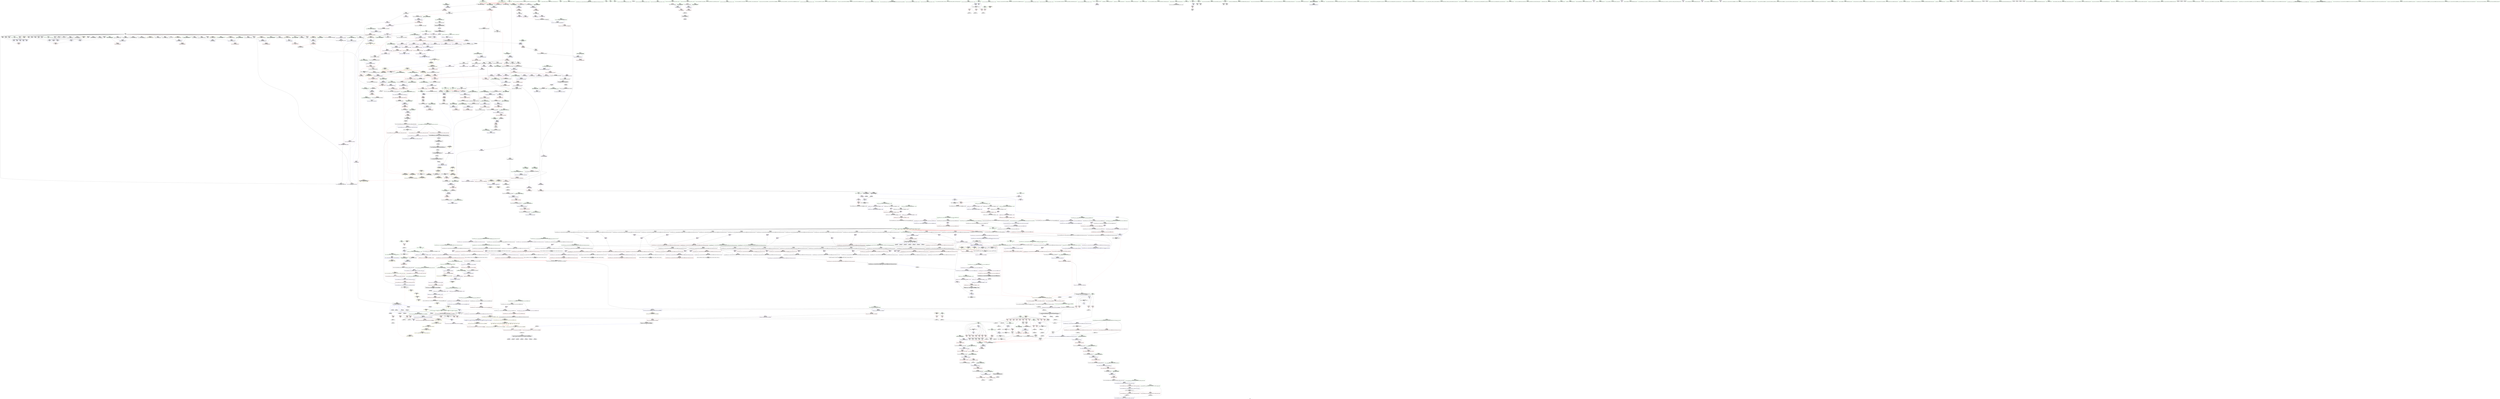 digraph "SVFG" {
	label="SVFG";

	Node0x55ed03996490 [shape=record,color=grey,label="{NodeID: 0\nNullPtr|{|<s40>82}}"];
	Node0x55ed03996490 -> Node0x55ed03ddbeb0[style=solid];
	Node0x55ed03996490 -> Node0x55ed03ddbfb0[style=solid];
	Node0x55ed03996490 -> Node0x55ed03ddc080[style=solid];
	Node0x55ed03996490 -> Node0x55ed03ddc150[style=solid];
	Node0x55ed03996490 -> Node0x55ed03ddc220[style=solid];
	Node0x55ed03996490 -> Node0x55ed03ddc2f0[style=solid];
	Node0x55ed03996490 -> Node0x55ed03ddc3c0[style=solid];
	Node0x55ed03996490 -> Node0x55ed03ddc490[style=solid];
	Node0x55ed03996490 -> Node0x55ed03ddc560[style=solid];
	Node0x55ed03996490 -> Node0x55ed03ddc630[style=solid];
	Node0x55ed03996490 -> Node0x55ed03ddc700[style=solid];
	Node0x55ed03996490 -> Node0x55ed03ddc7d0[style=solid];
	Node0x55ed03996490 -> Node0x55ed03ddc8a0[style=solid];
	Node0x55ed03996490 -> Node0x55ed03ddc970[style=solid];
	Node0x55ed03996490 -> Node0x55ed03ddca40[style=solid];
	Node0x55ed03996490 -> Node0x55ed03ddcb10[style=solid];
	Node0x55ed03996490 -> Node0x55ed03ddcbe0[style=solid];
	Node0x55ed03996490 -> Node0x55ed03ddccb0[style=solid];
	Node0x55ed03996490 -> Node0x55ed03ddcd80[style=solid];
	Node0x55ed03996490 -> Node0x55ed03ddce50[style=solid];
	Node0x55ed03996490 -> Node0x55ed03ddcf20[style=solid];
	Node0x55ed03996490 -> Node0x55ed03ddcff0[style=solid];
	Node0x55ed03996490 -> Node0x55ed03ddd0c0[style=solid];
	Node0x55ed03996490 -> Node0x55ed03ddd190[style=solid];
	Node0x55ed03996490 -> Node0x55ed03ddd260[style=solid];
	Node0x55ed03996490 -> Node0x55ed03ddd330[style=solid];
	Node0x55ed03996490 -> Node0x55ed03ddd400[style=solid];
	Node0x55ed03996490 -> Node0x55ed03ddd4d0[style=solid];
	Node0x55ed03996490 -> Node0x55ed03ddd5a0[style=solid];
	Node0x55ed03996490 -> Node0x55ed03ddd670[style=solid];
	Node0x55ed03996490 -> Node0x55ed03ddd740[style=solid];
	Node0x55ed03996490 -> Node0x55ed03ddd810[style=solid];
	Node0x55ed03996490 -> Node0x55ed03ddd8e0[style=solid];
	Node0x55ed03996490 -> Node0x55ed03ddd9b0[style=solid];
	Node0x55ed03996490 -> Node0x55ed03df8390[style=solid];
	Node0x55ed03996490 -> Node0x55ed03de42b0[style=solid];
	Node0x55ed03996490 -> Node0x55ed03de4380[style=solid];
	Node0x55ed03996490 -> Node0x55ed03de4450[style=solid];
	Node0x55ed03996490 -> Node0x55ed030822a0[style=solid];
	Node0x55ed03996490 -> Node0x55ed03e24dd0[style=solid];
	Node0x55ed03996490:s40 -> Node0x55ed03f01c40[style=solid,color=red];
	Node0x55ed03de3410 [shape=record,color=blue,label="{NodeID: 775\n593\<--592\nthis.addr\<--this\n_ZNSt6vectorIiSaIiEED2Ev\n}"];
	Node0x55ed03de3410 -> Node0x55ed03df1ea0[style=dashed];
	Node0x55ed03dfb540 [shape=record,color=yellow,style=double,label="{NodeID: 1550\n30V_1 = ENCHI(MR_30V_0)\npts\{915 \}\nFun[_ZNSt6vectorIiSaIiEE21_M_default_initializeEm]|{<s0>72}}"];
	Node0x55ed03dfb540:s0 -> Node0x55ed037e72c0[style=dashed,color=red];
	Node0x55ed03dda070 [shape=record,color=purple,label="{NodeID: 443\n734\<--726\n_M_start4\<--this1\n_ZNSt12_Vector_baseIiSaIiEED2Ev\n}"];
	Node0x55ed03dda070 -> Node0x55ed03df2d40[style=solid];
	Node0x55ed03dce040 [shape=record,color=green,label="{NodeID: 111\n597\<--598\nehselector.slot\<--ehselector.slot_field_insensitive\n_ZNSt6vectorIiSaIiEED2Ev\n}"];
	Node0x55ed03dce040 -> Node0x55ed03de35b0[style=solid];
	Node0x55ed03ea8910 [shape=record,color=yellow,style=double,label="{NodeID: 1993\n30V_2 = CSCHI(MR_30V_1)\npts\{915 \}\nCS[]|{<s0>52}}"];
	Node0x55ed03ea8910:s0 -> Node0x55ed03ea80c0[style=dashed,color=blue];
	Node0x55ed03e04780 [shape=record,color=blue,label="{NodeID: 886\n1459\<--1458\nthis.addr\<--this\n_ZN9__gnu_cxx17__normal_iteratorIPiSt6vectorIiSaIiEEEppEv\n}"];
	Node0x55ed03e04780 -> Node0x55ed03df6bd0[style=dashed];
	Node0x55ed03e911d0 [shape=record,color=yellow,style=double,label="{NodeID: 1661\n250V_1 = ENCHI(MR_250V_0)\npts\{986 \}\nFun[_ZSt10__fill_n_aIPimiEN9__gnu_cxx11__enable_ifIXsr11__is_scalarIT1_EE7__valueET_E6__typeES4_T0_RKS3_]}"];
	Node0x55ed03e911d0 -> Node0x55ed03df4cf0[style=dashed];
	Node0x55ed03def940 [shape=record,color=red,label="{NodeID: 554\n207\<--78\n\<--i30\nmain\n}"];
	Node0x55ed03def940 -> Node0x55ed03e25250[style=solid];
	Node0x55ed03dd2640 [shape=record,color=green,label="{NodeID: 222\n1285\<--1286\n__first\<--__first_field_insensitive\n_ZSt9__find_ifIN9__gnu_cxx17__normal_iteratorIPiSt6vectorIiSaIiEEEENS0_5__ops16_Iter_equals_valIKiEEET_SB_SB_T0_St26random_access_iterator_tag\n|{|<s15>104|<s16>108|<s17>112|<s18>116|<s19>120|<s20>121|<s21>125|<s22>129|<s23>133}}"];
	Node0x55ed03dd2640 -> Node0x55ed03de2090[style=solid];
	Node0x55ed03dd2640 -> Node0x55ed03de2160[style=solid];
	Node0x55ed03dd2640 -> Node0x55ed03de2230[style=solid];
	Node0x55ed03dd2640 -> Node0x55ed03de2300[style=solid];
	Node0x55ed03dd2640 -> Node0x55ed03de23d0[style=solid];
	Node0x55ed03dd2640 -> Node0x55ed03de24a0[style=solid];
	Node0x55ed03dd2640 -> Node0x55ed03de2570[style=solid];
	Node0x55ed03dd2640 -> Node0x55ed03de2640[style=solid];
	Node0x55ed03dd2640 -> Node0x55ed03de2710[style=solid];
	Node0x55ed03dd2640 -> Node0x55ed03de27e0[style=solid];
	Node0x55ed03dd2640 -> Node0x55ed03de28b0[style=solid];
	Node0x55ed03dd2640 -> Node0x55ed03de2980[style=solid];
	Node0x55ed03dd2640 -> Node0x55ed03de2a50[style=solid];
	Node0x55ed03dd2640 -> Node0x55ed03de2b20[style=solid];
	Node0x55ed03dd2640 -> Node0x55ed03debd20[style=solid];
	Node0x55ed03dd2640:s15 -> Node0x55ed03f0bf00[style=solid,color=red];
	Node0x55ed03dd2640:s16 -> Node0x55ed03f004d0[style=solid,color=red];
	Node0x55ed03dd2640:s17 -> Node0x55ed03f004d0[style=solid,color=red];
	Node0x55ed03dd2640:s18 -> Node0x55ed03f004d0[style=solid,color=red];
	Node0x55ed03dd2640:s19 -> Node0x55ed03f004d0[style=solid,color=red];
	Node0x55ed03dd2640:s20 -> Node0x55ed03f0bf00[style=solid,color=red];
	Node0x55ed03dd2640:s21 -> Node0x55ed03f004d0[style=solid,color=red];
	Node0x55ed03dd2640:s22 -> Node0x55ed03f004d0[style=solid,color=red];
	Node0x55ed03dd2640:s23 -> Node0x55ed03f004d0[style=solid,color=red];
	Node0x55ed03f0aad0 [shape=record,color=black,label="{NodeID: 2104\n884 = PHI(888, )\n}"];
	Node0x55ed03f0aad0 -> Node0x55ed03de0760[style=solid];
	Node0x55ed03df5370 [shape=record,color=red,label="{NodeID: 665\n1120\<--1112\n\<--__n.addr\n_ZNSt16allocator_traitsISaIiEE10deallocateERS0_Pim\n|{<s0>94}}"];
	Node0x55ed03df5370:s0 -> Node0x55ed03f0e5a0[style=solid,color=red];
	Node0x55ed03de04f0 [shape=record,color=black,label="{NodeID: 333\n863\<--862\n\<--_M_impl\n_ZNSt12_Vector_baseIiSaIiEE11_M_allocateEm\n|{<s0>81}}"];
	Node0x55ed03de04f0:s0 -> Node0x55ed03f02cf0[style=solid,color=red];
	Node0x55ed03996520 [shape=record,color=green,label="{NodeID: 1\n7\<--1\n__dso_handle\<--dummyObj\nGlob }"];
	Node0x55ed03de34e0 [shape=record,color=blue,label="{NodeID: 776\n595\<--620\nexn.slot\<--\n_ZNSt6vectorIiSaIiEED2Ev\n}"];
	Node0x55ed03de34e0 -> Node0x55ed03df1f70[style=dashed];
	Node0x55ed03dfb620 [shape=record,color=yellow,style=double,label="{NodeID: 1551\n67V_1 = ENCHI(MR_67V_0)\npts\{690000 730000 \}\nFun[_ZNSt6vectorIiSaIiEE21_M_default_initializeEm]}"];
	Node0x55ed03dfb620 -> Node0x55ed03df2930[style=dashed];
	Node0x55ed03dda140 [shape=record,color=purple,label="{NodeID: 444\n743\<--726\n_M_impl5\<--this1\n_ZNSt12_Vector_baseIiSaIiEED2Ev\n|{<s0>74}}"];
	Node0x55ed03dda140:s0 -> Node0x55ed03f0ece0[style=solid,color=red];
	Node0x55ed03dce110 [shape=record,color=green,label="{NodeID: 112\n611\<--612\n_ZNSt12_Vector_baseIiSaIiEE19_M_get_Tp_allocatorEv\<--_ZNSt12_Vector_baseIiSaIiEE19_M_get_Tp_allocatorEv_field_insensitive\n}"];
	Node0x55ed03ea8a70 [shape=record,color=yellow,style=double,label="{NodeID: 1994\n30V_2 = CSCHI(MR_30V_1)\npts\{915 \}\nCS[]|{<s0>72}}"];
	Node0x55ed03ea8a70:s0 -> Node0x55ed03ea8910[style=dashed,color=blue];
	Node0x55ed03e04850 [shape=record,color=blue,label="{NodeID: 887\n1463\<--1465\n_M_current\<--incdec.ptr\n_ZN9__gnu_cxx17__normal_iteratorIPiSt6vectorIiSaIiEEEppEv\n|{<s0>108|<s1>112|<s2>116|<s3>120|<s4>125|<s5>129|<s6>133}}"];
	Node0x55ed03e04850:s0 -> Node0x55ed03ea9150[style=dashed,color=blue];
	Node0x55ed03e04850:s1 -> Node0x55ed03ea92b0[style=dashed,color=blue];
	Node0x55ed03e04850:s2 -> Node0x55ed03ea9410[style=dashed,color=blue];
	Node0x55ed03e04850:s3 -> Node0x55ed03e70ff0[style=dashed,color=blue];
	Node0x55ed03e04850:s4 -> Node0x55ed03e624f0[style=dashed,color=blue];
	Node0x55ed03e04850:s5 -> Node0x55ed03e540c0[style=dashed,color=blue];
	Node0x55ed03e04850:s6 -> Node0x55ed03e7b4f0[style=dashed,color=blue];
	Node0x55ed03defa10 [shape=record,color=red,label="{NodeID: 555\n211\<--78\n\<--i30\nmain\n}"];
	Node0x55ed03defa10 -> Node0x55ed03dde130[style=solid];
	Node0x55ed03dd2710 [shape=record,color=green,label="{NodeID: 223\n1287\<--1288\n__last\<--__last_field_insensitive\n_ZSt9__find_ifIN9__gnu_cxx17__normal_iteratorIPiSt6vectorIiSaIiEEEENS0_5__ops16_Iter_equals_valIKiEEET_SB_SB_T0_St26random_access_iterator_tag\n|{|<s2>104|<s3>121}}"];
	Node0x55ed03dd2710 -> Node0x55ed03de2bf0[style=solid];
	Node0x55ed03dd2710 -> Node0x55ed03debdf0[style=solid];
	Node0x55ed03dd2710:s2 -> Node0x55ed03f0bc50[style=solid,color=red];
	Node0x55ed03dd2710:s3 -> Node0x55ed03f0bc50[style=solid,color=red];
	Node0x55ed03f0abe0 [shape=record,color=black,label="{NodeID: 2105\n903 = PHI(920, )\n}"];
	Node0x55ed03f0abe0 -> Node0x55ed03e24950[style=solid];
	Node0x55ed03df5440 [shape=record,color=red,label="{NodeID: 666\n1138\<--1129\nthis1\<--this.addr\n_ZN9__gnu_cxx13new_allocatorIiE10deallocateEPim\n}"];
	Node0x55ed03de05c0 [shape=record,color=black,label="{NodeID: 334\n848\<--870\n_ZNSt12_Vector_baseIiSaIiEE11_M_allocateEm_ret\<--cond\n_ZNSt12_Vector_baseIiSaIiEE11_M_allocateEm\n|{<s0>78}}"];
	Node0x55ed03de05c0:s0 -> Node0x55ed03f09f00[style=solid,color=blue];
	Node0x55ed03daa9f0 [shape=record,color=green,label="{NodeID: 2\n8\<--1\n.str\<--dummyObj\nGlob }"];
	Node0x55ed03de35b0 [shape=record,color=blue,label="{NodeID: 777\n597\<--622\nehselector.slot\<--\n_ZNSt6vectorIiSaIiEED2Ev\n}"];
	Node0x55ed03dda210 [shape=record,color=purple,label="{NodeID: 445\n751\<--726\n_M_impl6\<--this1\n_ZNSt12_Vector_baseIiSaIiEED2Ev\n|{<s0>75}}"];
	Node0x55ed03dda210:s0 -> Node0x55ed03f0ece0[style=solid,color=red];
	Node0x55ed03dce210 [shape=record,color=green,label="{NodeID: 113\n614\<--615\n_ZSt8_DestroyIPiiEvT_S1_RSaIT0_E\<--_ZSt8_DestroyIPiiEvT_S1_RSaIT0_E_field_insensitive\n}"];
	Node0x55ed03ea8bd0 [shape=record,color=yellow,style=double,label="{NodeID: 1995\n30V_2 = CSCHI(MR_30V_1)\npts\{915 \}\nCS[]|{<s0>86}}"];
	Node0x55ed03ea8bd0:s0 -> Node0x55ed03ea8a70[style=dashed,color=blue];
	Node0x55ed03e04920 [shape=record,color=blue,label="{NodeID: 888\n1470\<--1469\nthis.addr\<--this\n_ZNK9__gnu_cxx17__normal_iteratorIPiSt6vectorIiSaIiEEEdeEv\n}"];
	Node0x55ed03e04920 -> Node0x55ed03df6d70[style=dashed];
	Node0x55ed03defae0 [shape=record,color=red,label="{NodeID: 556\n219\<--78\n\<--i30\nmain\n}"];
	Node0x55ed03defae0 -> Node0x55ed03dde200[style=solid];
	Node0x55ed03dd27e0 [shape=record,color=green,label="{NodeID: 224\n1289\<--1290\n__pred\<--__pred_field_insensitive\n_ZSt9__find_ifIN9__gnu_cxx17__normal_iteratorIPiSt6vectorIiSaIiEEEENS0_5__ops16_Iter_equals_valIKiEEET_SB_SB_T0_St26random_access_iterator_tag\n|{|<s1>106|<s2>110|<s3>114|<s4>118|<s5>123|<s6>127|<s7>131}}"];
	Node0x55ed03dd27e0 -> Node0x55ed03debec0[style=solid];
	Node0x55ed03dd27e0:s1 -> Node0x55ed03f01080[style=solid,color=red];
	Node0x55ed03dd27e0:s2 -> Node0x55ed03f01080[style=solid,color=red];
	Node0x55ed03dd27e0:s3 -> Node0x55ed03f01080[style=solid,color=red];
	Node0x55ed03dd27e0:s4 -> Node0x55ed03f01080[style=solid,color=red];
	Node0x55ed03dd27e0:s5 -> Node0x55ed03f01080[style=solid,color=red];
	Node0x55ed03dd27e0:s6 -> Node0x55ed03f01080[style=solid,color=red];
	Node0x55ed03dd27e0:s7 -> Node0x55ed03f01080[style=solid,color=red];
	Node0x55ed03f0ad20 [shape=record,color=black,label="{NodeID: 2106\n946 = PHI(959, )\n}"];
	Node0x55ed03f0ad20 -> Node0x55ed03de0aa0[style=solid];
	Node0x55ed03df5510 [shape=record,color=red,label="{NodeID: 667\n1139\<--1131\n\<--__p.addr\n_ZN9__gnu_cxx13new_allocatorIiE10deallocateEPim\n}"];
	Node0x55ed03df5510 -> Node0x55ed03de12c0[style=solid];
	Node0x55ed03de0690 [shape=record,color=black,label="{NodeID: 335\n882\<--881\n\<--\n_ZNSt16allocator_traitsISaIiEE8allocateERS0_m\n|{<s0>82}}"];
	Node0x55ed03de0690:s0 -> Node0x55ed03f01a20[style=solid,color=red];
	Node0x55ed03daaa80 [shape=record,color=green,label="{NodeID: 3\n10\<--1\n.str.1\<--dummyObj\nGlob }"];
	Node0x55ed03de3680 [shape=record,color=blue,label="{NodeID: 778\n638\<--637\nthis.addr\<--this\n_ZN9__gnu_cxx13new_allocatorIiEC2Ev\n}"];
	Node0x55ed03de3680 -> Node0x55ed03df21e0[style=dashed];
	Node0x55ed03dfb840 [shape=record,color=yellow,style=double,label="{NodeID: 1553\n30V_1 = ENCHI(MR_30V_0)\npts\{915 \}\nFun[_ZSt25__uninitialized_default_nIPimET_S1_T0_]|{<s0>87}}"];
	Node0x55ed03dfb840:s0 -> Node0x55ed03dfe360[style=dashed,color=red];
	Node0x55ed03dda2e0 [shape=record,color=purple,label="{NodeID: 446\n772\<--766\n_M_start\<--this1\n_ZNSt12_Vector_baseIiSaIiEE12_Vector_implC2ERKS0_\n}"];
	Node0x55ed03dda2e0 -> Node0x55ed03de42b0[style=solid];
	Node0x55ed03dd2cb0 [shape=record,color=green,label="{NodeID: 114\n629\<--630\n__clang_call_terminate\<--__clang_call_terminate_field_insensitive\n}"];
	Node0x55ed03ea8d30 [shape=record,color=yellow,style=double,label="{NodeID: 1996\n30V_2 = CSCHI(MR_30V_1)\npts\{915 \}\nCS[]|{<s0>87}}"];
	Node0x55ed03ea8d30:s0 -> Node0x55ed03ea8bd0[style=dashed,color=blue];
	Node0x55ed03e049f0 [shape=record,color=blue,label="{NodeID: 889\n1480\<--1478\nthis.addr\<--this\n_ZN9__gnu_cxx5__ops16_Iter_equals_valIKiEC2ERS2_\n}"];
	Node0x55ed03e049f0 -> Node0x55ed03df6f10[style=dashed];
	Node0x55ed03defbb0 [shape=record,color=red,label="{NodeID: 557\n228\<--78\n\<--i30\nmain\n}"];
	Node0x55ed03defbb0 -> Node0x55ed03dde2d0[style=solid];
	Node0x55ed03dd28b0 [shape=record,color=green,label="{NodeID: 225\n1291\<--1292\n\<--field_insensitive\n_ZSt9__find_ifIN9__gnu_cxx17__normal_iteratorIPiSt6vectorIiSaIiEEEENS0_5__ops16_Iter_equals_valIKiEEET_SB_SB_T0_St26random_access_iterator_tag\n}"];
	Node0x55ed03f0ae60 [shape=record,color=black,label="{NodeID: 2107\n974 = PHI(978, )\n}"];
	Node0x55ed03f0ae60 -> Node0x55ed03de0d10[style=solid];
	Node0x55ed03df55e0 [shape=record,color=red,label="{NodeID: 668\n1160\<--1151\n\<--__first.addr\n_ZSt8_DestroyIPiiEvT_S1_RSaIT0_E\n|{<s0>96}}"];
	Node0x55ed03df55e0:s0 -> Node0x55ed03f0c500[style=solid,color=red];
	Node0x55ed03de0760 [shape=record,color=black,label="{NodeID: 336\n872\<--884\n_ZNSt16allocator_traitsISaIiEE8allocateERS0_m_ret\<--call\n_ZNSt16allocator_traitsISaIiEE8allocateERS0_m\n|{<s0>81}}"];
	Node0x55ed03de0760:s0 -> Node0x55ed03f0a9c0[style=solid,color=blue];
	Node0x55ed03daa2a0 [shape=record,color=green,label="{NodeID: 4\n12\<--1\n.str.2\<--dummyObj\nGlob }"];
	Node0x55ed03de3750 [shape=record,color=blue,label="{NodeID: 779\n645\<--644\nthis.addr\<--this\n_ZN9__gnu_cxx13new_allocatorIiED2Ev\n}"];
	Node0x55ed03de3750 -> Node0x55ed03df22b0[style=dashed];
	Node0x55ed03dda3b0 [shape=record,color=purple,label="{NodeID: 447\n774\<--766\n_M_finish\<--this1\n_ZNSt12_Vector_baseIiSaIiEE12_Vector_implC2ERKS0_\n}"];
	Node0x55ed03dda3b0 -> Node0x55ed03de4380[style=solid];
	Node0x55ed03dd2d70 [shape=record,color=green,label="{NodeID: 115\n638\<--639\nthis.addr\<--this.addr_field_insensitive\n_ZN9__gnu_cxx13new_allocatorIiEC2Ev\n}"];
	Node0x55ed03dd2d70 -> Node0x55ed03df21e0[style=solid];
	Node0x55ed03dd2d70 -> Node0x55ed03de3680[style=solid];
	Node0x55ed03ea8e90 [shape=record,color=yellow,style=double,label="{NodeID: 1997\n30V_2 = CSCHI(MR_30V_1)\npts\{915 \}\nCS[]|{<s0>88}}"];
	Node0x55ed03ea8e90:s0 -> Node0x55ed03ea8d30[style=dashed,color=blue];
	Node0x55ed03e04ac0 [shape=record,color=blue,label="{NodeID: 890\n1482\<--1479\n__value.addr\<--__value\n_ZN9__gnu_cxx5__ops16_Iter_equals_valIKiEC2ERS2_\n}"];
	Node0x55ed03e04ac0 -> Node0x55ed03df6fe0[style=dashed];
	Node0x55ed03defc80 [shape=record,color=red,label="{NodeID: 558\n237\<--78\n\<--i30\nmain\n}"];
	Node0x55ed03defc80 -> Node0x55ed03dde470[style=solid];
	Node0x55ed03dd2980 [shape=record,color=green,label="{NodeID: 226\n1293\<--1294\n__trip_count\<--__trip_count_field_insensitive\n_ZSt9__find_ifIN9__gnu_cxx17__normal_iteratorIPiSt6vectorIiSaIiEEEENS0_5__ops16_Iter_equals_valIKiEEET_SB_SB_T0_St26random_access_iterator_tag\n}"];
	Node0x55ed03dd2980 -> Node0x55ed03df6070[style=solid];
	Node0x55ed03dd2980 -> Node0x55ed03df6140[style=solid];
	Node0x55ed03dd2980 -> Node0x55ed03e03740[style=solid];
	Node0x55ed03dd2980 -> Node0x55ed03e03e90[style=solid];
	Node0x55ed03f0afa0 [shape=record,color=black,label="{NodeID: 2108\n992 = PHI(996, )\n}"];
	Node0x55ed03f0afa0 -> Node0x55ed03de0de0[style=solid];
	Node0x55ed03df56b0 [shape=record,color=red,label="{NodeID: 669\n1161\<--1153\n\<--__last.addr\n_ZSt8_DestroyIPiiEvT_S1_RSaIT0_E\n|{<s0>96}}"];
	Node0x55ed03df56b0:s0 -> Node0x55ed03f0c610[style=solid,color=red];
	Node0x55ed03de0830 [shape=record,color=black,label="{NodeID: 337\n918\<--914\n\<--call2\n_ZN9__gnu_cxx13new_allocatorIiE8allocateEmPKv\n}"];
	Node0x55ed03de0830 -> Node0x55ed03de0900[style=solid];
	Node0x55ed03d61d10 [shape=record,color=green,label="{NodeID: 5\n14\<--1\n.str.3\<--dummyObj\nGlob }"];
	Node0x55ed03de3820 [shape=record,color=blue,label="{NodeID: 780\n654\<--651\nthis.addr\<--this\n_ZNSt12_Vector_baseIiSaIiEEC2EmRKS0_\n}"];
	Node0x55ed03de3820 -> Node0x55ed03df2380[style=dashed];
	Node0x55ed03dda480 [shape=record,color=purple,label="{NodeID: 448\n776\<--766\n_M_end_of_storage\<--this1\n_ZNSt12_Vector_baseIiSaIiEE12_Vector_implC2ERKS0_\n}"];
	Node0x55ed03dda480 -> Node0x55ed03de4450[style=solid];
	Node0x55ed03dd2e40 [shape=record,color=green,label="{NodeID: 116\n645\<--646\nthis.addr\<--this.addr_field_insensitive\n_ZN9__gnu_cxx13new_allocatorIiED2Ev\n}"];
	Node0x55ed03dd2e40 -> Node0x55ed03df22b0[style=solid];
	Node0x55ed03dd2e40 -> Node0x55ed03de3750[style=solid];
	Node0x55ed03ea8ff0 [shape=record,color=yellow,style=double,label="{NodeID: 1998\n294V_2 = CSCHI(MR_294V_1)\npts\{12680000 \}\nCS[]}"];
	Node0x55ed03ea8ff0 -> Node0x55ed03df5fa0[style=dashed];
	Node0x55ed03e04b90 [shape=record,color=blue,label="{NodeID: 891\n1487\<--1488\n_M_value\<--\n_ZN9__gnu_cxx5__ops16_Iter_equals_valIKiEC2ERS2_\n|{<s0>103}}"];
	Node0x55ed03e04b90:s0 -> Node0x55ed03ea8ff0[style=dashed,color=blue];
	Node0x55ed03defd50 [shape=record,color=red,label="{NodeID: 559\n250\<--78\n\<--i30\nmain\n}"];
	Node0x55ed03defd50 -> Node0x55ed03dde540[style=solid];
	Node0x55ed03dd2a50 [shape=record,color=green,label="{NodeID: 227\n1295\<--1296\nagg.tmp\<--agg.tmp_field_insensitive\n_ZSt9__find_ifIN9__gnu_cxx17__normal_iteratorIPiSt6vectorIiSaIiEEEENS0_5__ops16_Iter_equals_valIKiEEET_SB_SB_T0_St26random_access_iterator_tag\n}"];
	Node0x55ed03dd2a50 -> Node0x55ed03de2cc0[style=solid];
	Node0x55ed03dd2a50 -> Node0x55ed03debf90[style=solid];
	Node0x55ed03f0b0e0 [shape=record,color=black,label="{NodeID: 2109\n1010 = PHI(1059, )\n|{<s0>90}}"];
	Node0x55ed03f0b0e0:s0 -> Node0x55ed03f0d340[style=solid,color=red];
	Node0x55ed03df5780 [shape=record,color=red,label="{NodeID: 670\n1175\<--1169\n\<--__first.addr\n_ZSt8_DestroyIPiEvT_S1_\n|{<s0>97}}"];
	Node0x55ed03df5780:s0 -> Node0x55ed03f03b10[style=solid,color=red];
	Node0x55ed03de0900 [shape=record,color=black,label="{NodeID: 338\n888\<--918\n_ZN9__gnu_cxx13new_allocatorIiE8allocateEmPKv_ret\<--\n_ZN9__gnu_cxx13new_allocatorIiE8allocateEmPKv\n|{<s0>82}}"];
	Node0x55ed03de0900:s0 -> Node0x55ed03f0aad0[style=solid,color=blue];
	Node0x55ed03d61dd0 [shape=record,color=green,label="{NodeID: 6\n16\<--1\n.str.4\<--dummyObj\nGlob }"];
	Node0x55ed03de38f0 [shape=record,color=blue,label="{NodeID: 781\n656\<--652\n__n.addr\<--__n\n_ZNSt12_Vector_baseIiSaIiEEC2EmRKS0_\n}"];
	Node0x55ed03de38f0 -> Node0x55ed03df2450[style=dashed];
	Node0x55ed03dda550 [shape=record,color=purple,label="{NodeID: 449\n793\<--788\n_M_impl\<--this1\n_ZNSt12_Vector_baseIiSaIiEE17_M_create_storageEm\n}"];
	Node0x55ed03dd2f10 [shape=record,color=green,label="{NodeID: 117\n654\<--655\nthis.addr\<--this.addr_field_insensitive\n_ZNSt12_Vector_baseIiSaIiEEC2EmRKS0_\n}"];
	Node0x55ed03dd2f10 -> Node0x55ed03df2380[style=solid];
	Node0x55ed03dd2f10 -> Node0x55ed03de3820[style=solid];
	Node0x55ed03ea9150 [shape=record,color=yellow,style=double,label="{NodeID: 1999\n300V_4 = CSCHI(MR_300V_3)\npts\{12860000 \}\nCS[]|{|<s3>112|<s4>112}}"];
	Node0x55ed03ea9150 -> Node0x55ed03df7730[style=dashed];
	Node0x55ed03ea9150 -> Node0x55ed03df7800[style=dashed];
	Node0x55ed03ea9150 -> Node0x55ed03e7b4f0[style=dashed];
	Node0x55ed03ea9150:s3 -> Node0x55ed03df6ca0[style=dashed,color=red];
	Node0x55ed03ea9150:s4 -> Node0x55ed03e04850[style=dashed,color=red];
	Node0x55ed03e04c60 [shape=record,color=blue,label="{NodeID: 892\n1493\<--1492\nthis.addr\<--this\n_ZNK9__gnu_cxx17__normal_iteratorIPiSt6vectorIiSaIiEEE4baseEv\n}"];
	Node0x55ed03e04c60 -> Node0x55ed03df70b0[style=dashed];
	Node0x55ed03defe20 [shape=record,color=red,label="{NodeID: 560\n260\<--78\n\<--i30\nmain\n}"];
	Node0x55ed03defe20 -> Node0x55ed03e23450[style=solid];
	Node0x55ed03dd2b20 [shape=record,color=green,label="{NodeID: 228\n1297\<--1298\nagg.tmp6\<--agg.tmp6_field_insensitive\n_ZSt9__find_ifIN9__gnu_cxx17__normal_iteratorIPiSt6vectorIiSaIiEEEENS0_5__ops16_Iter_equals_valIKiEEET_SB_SB_T0_St26random_access_iterator_tag\n}"];
	Node0x55ed03dd2b20 -> Node0x55ed03de2d90[style=solid];
	Node0x55ed03dd2b20 -> Node0x55ed03dec060[style=solid];
	Node0x55ed03f0b220 [shape=record,color=black,label="{NodeID: 2110\n1015 = PHI(1019, )\n}"];
	Node0x55ed03f0b220 -> Node0x55ed03de0eb0[style=solid];
	Node0x55ed03df5850 [shape=record,color=red,label="{NodeID: 671\n1176\<--1171\n\<--__last.addr\n_ZSt8_DestroyIPiEvT_S1_\n|{<s0>97}}"];
	Node0x55ed03df5850:s0 -> Node0x55ed03f03c50[style=solid,color=red];
	Node0x55ed03de09d0 [shape=record,color=black,label="{NodeID: 339\n920\<--927\n_ZNK9__gnu_cxx13new_allocatorIiE8max_sizeEv_ret\<--\n_ZNK9__gnu_cxx13new_allocatorIiE8max_sizeEv\n|{<s0>83}}"];
	Node0x55ed03de09d0:s0 -> Node0x55ed03f0abe0[style=solid,color=blue];
	Node0x55ed03d61e90 [shape=record,color=green,label="{NodeID: 7\n19\<--1\n\<--dummyObj\nCan only get source location for instruction, argument, global var or function.}"];
	Node0x55ed03de39c0 [shape=record,color=blue,label="{NodeID: 782\n658\<--653\n__a.addr\<--__a\n_ZNSt12_Vector_baseIiSaIiEEC2EmRKS0_\n}"];
	Node0x55ed03de39c0 -> Node0x55ed03df2520[style=dashed];
	Node0x55ed03dda620 [shape=record,color=purple,label="{NodeID: 450\n794\<--788\n_M_start\<--this1\n_ZNSt12_Vector_baseIiSaIiEE17_M_create_storageEm\n}"];
	Node0x55ed03dda620 -> Node0x55ed03de46c0[style=solid];
	Node0x55ed03dd2fe0 [shape=record,color=green,label="{NodeID: 118\n656\<--657\n__n.addr\<--__n.addr_field_insensitive\n_ZNSt12_Vector_baseIiSaIiEEC2EmRKS0_\n}"];
	Node0x55ed03dd2fe0 -> Node0x55ed03df2450[style=solid];
	Node0x55ed03dd2fe0 -> Node0x55ed03de38f0[style=solid];
	Node0x55ed03ea92b0 [shape=record,color=yellow,style=double,label="{NodeID: 2000\n300V_5 = CSCHI(MR_300V_4)\npts\{12860000 \}\nCS[]|{|<s3>116|<s4>116}}"];
	Node0x55ed03ea92b0 -> Node0x55ed03df78d0[style=dashed];
	Node0x55ed03ea92b0 -> Node0x55ed03df79a0[style=dashed];
	Node0x55ed03ea92b0 -> Node0x55ed03e7b4f0[style=dashed];
	Node0x55ed03ea92b0:s3 -> Node0x55ed03df6ca0[style=dashed,color=red];
	Node0x55ed03ea92b0:s4 -> Node0x55ed03e04850[style=dashed,color=red];
	Node0x55ed03defef0 [shape=record,color=red,label="{NodeID: 561\n232\<--80\n\<--new_place\nmain\n}"];
	Node0x55ed03defef0 -> Node0x55ed03dde3a0[style=solid];
	Node0x55ed03dd2bf0 [shape=record,color=green,label="{NodeID: 229\n1299\<--1300\nagg.tmp12\<--agg.tmp12_field_insensitive\n_ZSt9__find_ifIN9__gnu_cxx17__normal_iteratorIPiSt6vectorIiSaIiEEEENS0_5__ops16_Iter_equals_valIKiEEET_SB_SB_T0_St26random_access_iterator_tag\n}"];
	Node0x55ed03dd2bf0 -> Node0x55ed03dd6ff0[style=solid];
	Node0x55ed03dd2bf0 -> Node0x55ed03dec130[style=solid];
	Node0x55ed03f0b360 [shape=record,color=black,label="{NodeID: 2111\n1094 = PHI()\n}"];
	Node0x55ed03df5920 [shape=record,color=red,label="{NodeID: 672\n1200\<--1194\nthis1\<--this.addr\n_ZN9__gnu_cxx17__normal_iteratorIPiSt6vectorIiSaIiEEEC2ERKS1_\n}"];
	Node0x55ed03df5920 -> Node0x55ed03deaf50[style=solid];
	Node0x55ed03de0aa0 [shape=record,color=black,label="{NodeID: 340\n931\<--946\n_ZSt27__uninitialized_default_n_aIPimiET_S1_T0_RSaIT1_E_ret\<--call\n_ZSt27__uninitialized_default_n_aIPimiET_S1_T0_RSaIT1_E\n|{<s0>72}}"];
	Node0x55ed03de0aa0:s0 -> Node0x55ed03f0a8b0[style=solid,color=blue];
	Node0x55ed03d61f50 [shape=record,color=green,label="{NodeID: 8\n97\<--1\n\<--dummyObj\nCan only get source location for instruction, argument, global var or function.}"];
	Node0x55ed03de3a90 [shape=record,color=blue,label="{NodeID: 783\n660\<--679\nexn.slot\<--\n_ZNSt12_Vector_baseIiSaIiEEC2EmRKS0_\n}"];
	Node0x55ed03de3a90 -> Node0x55ed03df25f0[style=dashed];
	Node0x55ed03dda6f0 [shape=record,color=purple,label="{NodeID: 451\n796\<--788\n_M_impl2\<--this1\n_ZNSt12_Vector_baseIiSaIiEE17_M_create_storageEm\n}"];
	Node0x55ed03dd30b0 [shape=record,color=green,label="{NodeID: 119\n658\<--659\n__a.addr\<--__a.addr_field_insensitive\n_ZNSt12_Vector_baseIiSaIiEEC2EmRKS0_\n}"];
	Node0x55ed03dd30b0 -> Node0x55ed03df2520[style=solid];
	Node0x55ed03dd30b0 -> Node0x55ed03de39c0[style=solid];
	Node0x55ed03ea9410 [shape=record,color=yellow,style=double,label="{NodeID: 2001\n300V_6 = CSCHI(MR_300V_5)\npts\{12860000 \}\nCS[]|{|<s3>120|<s4>120}}"];
	Node0x55ed03ea9410 -> Node0x55ed03df7a70[style=dashed];
	Node0x55ed03ea9410 -> Node0x55ed03df7b40[style=dashed];
	Node0x55ed03ea9410 -> Node0x55ed03e7b4f0[style=dashed];
	Node0x55ed03ea9410:s3 -> Node0x55ed03df6ca0[style=dashed,color=red];
	Node0x55ed03ea9410:s4 -> Node0x55ed03e04850[style=dashed,color=red];
	Node0x55ed03deffc0 [shape=record,color=red,label="{NodeID: 562\n254\<--82\n\<--new_place45\nmain\n}"];
	Node0x55ed03deffc0 -> Node0x55ed03dde610[style=solid];
	Node0x55ed03ddb050 [shape=record,color=green,label="{NodeID: 230\n1301\<--1302\nagg.tmp18\<--agg.tmp18_field_insensitive\n_ZSt9__find_ifIN9__gnu_cxx17__normal_iteratorIPiSt6vectorIiSaIiEEEENS0_5__ops16_Iter_equals_valIKiEEET_SB_SB_T0_St26random_access_iterator_tag\n}"];
	Node0x55ed03ddb050 -> Node0x55ed03dd70c0[style=solid];
	Node0x55ed03ddb050 -> Node0x55ed03dec200[style=solid];
	Node0x55ed03f0b430 [shape=record,color=black,label="{NodeID: 2112\n1252 = PHI(1279, )\n}"];
	Node0x55ed03f0b430 -> Node0x55ed03e03330[style=solid];
	Node0x55ed03df59f0 [shape=record,color=red,label="{NodeID: 673\n1202\<--1196\n\<--__i.addr\n_ZN9__gnu_cxx17__normal_iteratorIPiSt6vectorIiSaIiEEEC2ERKS1_\n}"];
	Node0x55ed03df59f0 -> Node0x55ed03df5ac0[style=solid];
	Node0x55ed03de0b70 [shape=record,color=black,label="{NodeID: 341\n957\<--956\n\<--_M_impl\n_ZNSt12_Vector_baseIiSaIiEE19_M_get_Tp_allocatorEv\n}"];
	Node0x55ed03de0b70 -> Node0x55ed03de0c40[style=solid];
	Node0x55ed03d62010 [shape=record,color=green,label="{NodeID: 9\n103\<--1\n\<--dummyObj\nCan only get source location for instruction, argument, global var or function.}"];
	Node0x55ed03de3b60 [shape=record,color=blue,label="{NodeID: 784\n662\<--681\nehselector.slot\<--\n_ZNSt12_Vector_baseIiSaIiEEC2EmRKS0_\n}"];
	Node0x55ed03de3b60 -> Node0x55ed03df26c0[style=dashed];
	Node0x55ed03dda7c0 [shape=record,color=purple,label="{NodeID: 452\n797\<--788\n_M_start3\<--this1\n_ZNSt12_Vector_baseIiSaIiEE17_M_create_storageEm\n}"];
	Node0x55ed03dda7c0 -> Node0x55ed03df3220[style=solid];
	Node0x55ed03dd3180 [shape=record,color=green,label="{NodeID: 120\n660\<--661\nexn.slot\<--exn.slot_field_insensitive\n_ZNSt12_Vector_baseIiSaIiEEC2EmRKS0_\n}"];
	Node0x55ed03dd3180 -> Node0x55ed03df25f0[style=solid];
	Node0x55ed03dd3180 -> Node0x55ed03de3a90[style=solid];
	Node0x55ed03df0090 [shape=record,color=red,label="{NodeID: 563\n295\<--84\n\<--ind\nmain\n}"];
	Node0x55ed03df0090 -> Node0x55ed03e238d0[style=solid];
	Node0x55ed03ddb120 [shape=record,color=green,label="{NodeID: 231\n1303\<--1304\nagg.tmp25\<--agg.tmp25_field_insensitive\n_ZSt9__find_ifIN9__gnu_cxx17__normal_iteratorIPiSt6vectorIiSaIiEEEENS0_5__ops16_Iter_equals_valIKiEEET_SB_SB_T0_St26random_access_iterator_tag\n}"];
	Node0x55ed03ddb120 -> Node0x55ed03dd7190[style=solid];
	Node0x55ed03ddb120 -> Node0x55ed03dec2d0[style=solid];
	Node0x55ed03f0b5a0 [shape=record,color=black,label="{NodeID: 2113\n979 = PHI(972, )\n0th arg _ZNSt27__uninitialized_default_n_1ILb1EE18__uninit_default_nIPimEET_S3_T0_ }"];
	Node0x55ed03f0b5a0 -> Node0x55ed03de5970[style=solid];
	Node0x55ed03df5ac0 [shape=record,color=red,label="{NodeID: 674\n1203\<--1202\n\<--\n_ZN9__gnu_cxx17__normal_iteratorIPiSt6vectorIiSaIiEEEC2ERKS1_\n}"];
	Node0x55ed03df5ac0 -> Node0x55ed03e02d80[style=solid];
	Node0x55ed03de0c40 [shape=record,color=black,label="{NodeID: 342\n950\<--957\n_ZNSt12_Vector_baseIiSaIiEE19_M_get_Tp_allocatorEv_ret\<--\n_ZNSt12_Vector_baseIiSaIiEE19_M_get_Tp_allocatorEv\n|{<s0>63|<s1>71}}"];
	Node0x55ed03de0c40:s0 -> Node0x55ed03f0a5a0[style=solid,color=blue];
	Node0x55ed03de0c40:s1 -> Node0x55ed03f0a6e0[style=solid,color=blue];
	Node0x55ed03d620d0 [shape=record,color=green,label="{NodeID: 10\n110\<--1\n\<--dummyObj\nCan only get source location for instruction, argument, global var or function.|{<s0>6}}"];
	Node0x55ed03d620d0:s0 -> Node0x55ed03f01d50[style=solid,color=red];
	Node0x55ed03de3c30 [shape=record,color=blue,label="{NodeID: 785\n695\<--693\nthis.addr\<--this\n_ZNSt6vectorIiSaIiEE21_M_default_initializeEm\n}"];
	Node0x55ed03de3c30 -> Node0x55ed03df2790[style=dashed];
	Node0x55ed03dda890 [shape=record,color=purple,label="{NodeID: 453\n799\<--788\n_M_impl4\<--this1\n_ZNSt12_Vector_baseIiSaIiEE17_M_create_storageEm\n}"];
	Node0x55ed03dd3250 [shape=record,color=green,label="{NodeID: 121\n662\<--663\nehselector.slot\<--ehselector.slot_field_insensitive\n_ZNSt12_Vector_baseIiSaIiEEC2EmRKS0_\n}"];
	Node0x55ed03dd3250 -> Node0x55ed03df26c0[style=solid];
	Node0x55ed03dd3250 -> Node0x55ed03de3b60[style=solid];
	Node0x55ed03df0160 [shape=record,color=red,label="{NodeID: 564\n306\<--84\n\<--ind\nmain\n}"];
	Node0x55ed03df0160 -> Node0x55ed03e22cd0[style=solid];
	Node0x55ed03ddb1f0 [shape=record,color=green,label="{NodeID: 232\n1305\<--1306\nagg.tmp32\<--agg.tmp32_field_insensitive\n_ZSt9__find_ifIN9__gnu_cxx17__normal_iteratorIPiSt6vectorIiSaIiEEEENS0_5__ops16_Iter_equals_valIKiEEET_SB_SB_T0_St26random_access_iterator_tag\n}"];
	Node0x55ed03ddb1f0 -> Node0x55ed03dd7260[style=solid];
	Node0x55ed03ddb1f0 -> Node0x55ed03dec3a0[style=solid];
	Node0x55ed03f0b6e0 [shape=record,color=black,label="{NodeID: 2114\n980 = PHI(973, )\n1st arg _ZNSt27__uninitialized_default_n_1ILb1EE18__uninit_default_nIPimEET_S3_T0_ }"];
	Node0x55ed03f0b6e0 -> Node0x55ed03de5a40[style=solid];
	Node0x55ed03df5b90 [shape=record,color=red,label="{NodeID: 675\n1247\<--1246\n\<--coerce.dive6\n_ZSt9__find_ifIN9__gnu_cxx17__normal_iteratorIPiSt6vectorIiSaIiEEEENS0_5__ops16_Iter_equals_valIKiEEET_SB_SB_T0_\n|{<s0>102}}"];
	Node0x55ed03df5b90:s0 -> Node0x55ed03f0ca70[style=solid,color=red];
	Node0x55ed03de0d10 [shape=record,color=black,label="{NodeID: 343\n959\<--974\n_ZSt25__uninitialized_default_nIPimET_S1_T0__ret\<--call\n_ZSt25__uninitialized_default_nIPimET_S1_T0_\n|{<s0>86}}"];
	Node0x55ed03de0d10:s0 -> Node0x55ed03f0ad20[style=solid,color=blue];
	Node0x55ed03d621d0 [shape=record,color=green,label="{NodeID: 11\n111\<--1\n\<--dummyObj\nCan only get source location for instruction, argument, global var or function.|{<s0>6}}"];
	Node0x55ed03d621d0:s0 -> Node0x55ed03f01e60[style=solid,color=red];
	Node0x55ed03de3d00 [shape=record,color=blue,label="{NodeID: 786\n697\<--694\n__n.addr\<--__n\n_ZNSt6vectorIiSaIiEE21_M_default_initializeEm\n}"];
	Node0x55ed03de3d00 -> Node0x55ed03df2860[style=dashed];
	Node0x55ed03dda960 [shape=record,color=purple,label="{NodeID: 454\n800\<--788\n_M_finish\<--this1\n_ZNSt12_Vector_baseIiSaIiEE17_M_create_storageEm\n}"];
	Node0x55ed03dda960 -> Node0x55ed03de4790[style=solid];
	Node0x55ed03dd3320 [shape=record,color=green,label="{NodeID: 122\n671\<--672\n_ZNSt12_Vector_baseIiSaIiEE12_Vector_implC2ERKS0_\<--_ZNSt12_Vector_baseIiSaIiEE12_Vector_implC2ERKS0__field_insensitive\n}"];
	Node0x55ed03df0230 [shape=record,color=red,label="{NodeID: 565\n214\<--213\n\<--call35\nmain\n}"];
	Node0x55ed03df0230 -> Node0x55ed03e241d0[style=solid];
	Node0x55ed03ddb2c0 [shape=record,color=green,label="{NodeID: 233\n1307\<--1308\nagg.tmp39\<--agg.tmp39_field_insensitive\n_ZSt9__find_ifIN9__gnu_cxx17__normal_iteratorIPiSt6vectorIiSaIiEEEENS0_5__ops16_Iter_equals_valIKiEEET_SB_SB_T0_St26random_access_iterator_tag\n}"];
	Node0x55ed03ddb2c0 -> Node0x55ed03dd7330[style=solid];
	Node0x55ed03ddb2c0 -> Node0x55ed03dec470[style=solid];
	Node0x55ed03f0b820 [shape=record,color=black,label="{NodeID: 2115\n555 = PHI(72, 72, )\n0th arg _ZNSt6vectorIiSaIiEE5beginEv }"];
	Node0x55ed03f0b820 -> Node0x55ed03de3270[style=solid];
	Node0x55ed03df5c60 [shape=record,color=red,label="{NodeID: 676\n1249\<--1248\n\<--coerce.dive7\n_ZSt9__find_ifIN9__gnu_cxx17__normal_iteratorIPiSt6vectorIiSaIiEEEENS0_5__ops16_Iter_equals_valIKiEEET_SB_SB_T0_\n|{<s0>102}}"];
	Node0x55ed03df5c60:s0 -> Node0x55ed03f0cb80[style=solid,color=red];
	Node0x55ed03de0de0 [shape=record,color=black,label="{NodeID: 344\n978\<--992\n_ZNSt27__uninitialized_default_n_1ILb1EE18__uninit_default_nIPimEET_S3_T0__ret\<--call\n_ZNSt27__uninitialized_default_n_1ILb1EE18__uninit_default_nIPimEET_S3_T0_\n|{<s0>87}}"];
	Node0x55ed03de0de0:s0 -> Node0x55ed03f0ae60[style=solid,color=blue];
	Node0x55ed03d622d0 [shape=record,color=green,label="{NodeID: 12\n139\<--1\n\<--dummyObj\nCan only get source location for instruction, argument, global var or function.}"];
	Node0x55ed03de3dd0 [shape=record,color=blue,label="{NodeID: 787\n714\<--709\n_M_finish\<--call2\n_ZNSt6vectorIiSaIiEE21_M_default_initializeEm\n|{<s0>52}}"];
	Node0x55ed03de3dd0:s0 -> Node0x55ed03ea8220[style=dashed,color=blue];
	Node0x55ed03ddaa30 [shape=record,color=purple,label="{NodeID: 455\n802\<--788\n_M_impl5\<--this1\n_ZNSt12_Vector_baseIiSaIiEE17_M_create_storageEm\n}"];
	Node0x55ed03dd3420 [shape=record,color=green,label="{NodeID: 123\n675\<--676\n_ZNSt12_Vector_baseIiSaIiEE17_M_create_storageEm\<--_ZNSt12_Vector_baseIiSaIiEE17_M_create_storageEm_field_insensitive\n}"];
	Node0x55ed03df0300 [shape=record,color=red,label="{NodeID: 566\n222\<--221\n\<--call38\nmain\n}"];
	Node0x55ed03df0300 -> Node0x55ed03e24050[style=solid];
	Node0x55ed03ddb390 [shape=record,color=green,label="{NodeID: 234\n1329\<--1330\n_ZN9__gnu_cxx5__ops16_Iter_equals_valIKiEclINS_17__normal_iteratorIPiSt6vectorIiSaIiEEEEEEbT_\<--_ZN9__gnu_cxx5__ops16_Iter_equals_valIKiEclINS_17__normal_iteratorIPiSt6vectorIiSaIiEEEEEEbT__field_insensitive\n}"];
	Node0x55ed03f0ba30 [shape=record,color=black,label="{NodeID: 2116\n849 = PHI(788, )\n0th arg _ZNSt12_Vector_baseIiSaIiEE11_M_allocateEm }"];
	Node0x55ed03f0ba30 -> Node0x55ed03de4d40[style=solid];
	Node0x55ed03df5d30 [shape=record,color=red,label="{NodeID: 677\n1251\<--1250\n\<--coerce.dive8\n_ZSt9__find_ifIN9__gnu_cxx17__normal_iteratorIPiSt6vectorIiSaIiEEEENS0_5__ops16_Iter_equals_valIKiEEET_SB_SB_T0_\n|{<s0>102}}"];
	Node0x55ed03df5d30:s0 -> Node0x55ed03f0cc90[style=solid,color=red];
	Node0x55ed03de0eb0 [shape=record,color=black,label="{NodeID: 345\n996\<--1015\n_ZSt6fill_nIPimiET_S1_T0_RKT1__ret\<--call1\n_ZSt6fill_nIPimiET_S1_T0_RKT1_\n|{<s0>88}}"];
	Node0x55ed03de0eb0:s0 -> Node0x55ed03f0afa0[style=solid,color=blue];
	Node0x55ed03d623d0 [shape=record,color=green,label="{NodeID: 13\n216\<--1\n\<--dummyObj\nCan only get source location for instruction, argument, global var or function.}"];
	Node0x55ed03de3ea0 [shape=record,color=blue,label="{NodeID: 788\n719\<--718\nthis.addr\<--this\n_ZNSt12_Vector_baseIiSaIiEED2Ev\n}"];
	Node0x55ed03de3ea0 -> Node0x55ed03df2a00[style=dashed];
	Node0x55ed03ddab00 [shape=record,color=purple,label="{NodeID: 456\n803\<--788\n_M_start6\<--this1\n_ZNSt12_Vector_baseIiSaIiEE17_M_create_storageEm\n}"];
	Node0x55ed03ddab00 -> Node0x55ed03df32f0[style=solid];
	Node0x55ed03dd3520 [shape=record,color=green,label="{NodeID: 124\n684\<--685\n_ZNSt12_Vector_baseIiSaIiEE12_Vector_implD2Ev\<--_ZNSt12_Vector_baseIiSaIiEE12_Vector_implD2Ev_field_insensitive\n}"];
	Node0x55ed03ef3540 [shape=record,color=black,label="{NodeID: 2006\n932 = PHI(705, )\n0th arg _ZSt27__uninitialized_default_n_aIPimiET_S1_T0_RSaIT1_E }"];
	Node0x55ed03ef3540 -> Node0x55ed03de53c0[style=solid];
	Node0x55ed03df03d0 [shape=record,color=red,label="{NodeID: 567\n231\<--230\n\<--call42\nmain\n}"];
	Node0x55ed03df03d0 -> Node0x55ed03df90c0[style=solid];
	Node0x55ed03ddb460 [shape=record,color=green,label="{NodeID: 235\n1337\<--1338\n_ZN9__gnu_cxx17__normal_iteratorIPiSt6vectorIiSaIiEEEppEv\<--_ZN9__gnu_cxx17__normal_iteratorIPiSt6vectorIiSaIiEEEppEv_field_insensitive\n}"];
	Node0x55ed03f0bb40 [shape=record,color=black,label="{NodeID: 2117\n850 = PHI(789, )\n1st arg _ZNSt12_Vector_baseIiSaIiEE11_M_allocateEm }"];
	Node0x55ed03f0bb40 -> Node0x55ed03de4e10[style=solid];
	Node0x55ed03df5e00 [shape=record,color=red,label="{NodeID: 678\n1258\<--1257\n\<--coerce.dive10\n_ZSt9__find_ifIN9__gnu_cxx17__normal_iteratorIPiSt6vectorIiSaIiEEEENS0_5__ops16_Iter_equals_valIKiEEET_SB_SB_T0_\n}"];
	Node0x55ed03df5e00 -> Node0x55ed03de1870[style=solid];
	Node0x55ed03de0f80 [shape=record,color=black,label="{NodeID: 346\n1019\<--1057\n_ZSt10__fill_n_aIPimiEN9__gnu_cxx11__enable_ifIXsr11__is_scalarIT1_EE7__valueET_E6__typeES4_T0_RKS3__ret\<--\n_ZSt10__fill_n_aIPimiEN9__gnu_cxx11__enable_ifIXsr11__is_scalarIT1_EE7__valueET_E6__typeES4_T0_RKS3_\n|{<s0>90}}"];
	Node0x55ed03de0f80:s0 -> Node0x55ed03f0b220[style=solid,color=blue];
	Node0x55ed03d624d0 [shape=record,color=green,label="{NodeID: 14\n499\<--1\n\<--dummyObj\nCan only get source location for instruction, argument, global var or function.}"];
	Node0x55ed03de3f70 [shape=record,color=blue,label="{NodeID: 789\n721\<--747\nexn.slot\<--\n_ZNSt12_Vector_baseIiSaIiEED2Ev\n}"];
	Node0x55ed03de3f70 -> Node0x55ed03df2ad0[style=dashed];
	Node0x55ed03dfc300 [shape=record,color=yellow,style=double,label="{NodeID: 1564\n113V_1 = ENCHI(MR_113V_0)\npts\{730000 730001 \}\nFun[_ZN9__gnu_cxx17__normal_iteratorIPiSt6vectorIiSaIiEEEC2ERKS1_]}"];
	Node0x55ed03dfc300 -> Node0x55ed03df5ac0[style=dashed];
	Node0x55ed03ddabd0 [shape=record,color=purple,label="{NodeID: 457\n807\<--788\n_M_impl7\<--this1\n_ZNSt12_Vector_baseIiSaIiEE17_M_create_storageEm\n}"];
	Node0x55ed03dd3620 [shape=record,color=green,label="{NodeID: 125\n695\<--696\nthis.addr\<--this.addr_field_insensitive\n_ZNSt6vectorIiSaIiEE21_M_default_initializeEm\n}"];
	Node0x55ed03dd3620 -> Node0x55ed03df2790[style=solid];
	Node0x55ed03dd3620 -> Node0x55ed03de3c30[style=solid];
	Node0x55ed03ef2c70 [shape=record,color=black,label="{NodeID: 2007\n1315 = PHI(478, )\n}"];
	Node0x55ed03ef2c70 -> Node0x55ed03e23d50[style=solid];
	Node0x55ed03df04a0 [shape=record,color=red,label="{NodeID: 568\n240\<--239\n\<--call47\nmain\n}"];
	Node0x55ed03df04a0 -> Node0x55ed03e220d0[style=solid];
	Node0x55ed03ddb560 [shape=record,color=green,label="{NodeID: 236\n1431\<--1432\nretval\<--retval_field_insensitive\n_ZSt19__iterator_categoryIN9__gnu_cxx17__normal_iteratorIPiSt6vectorIiSaIiEEEEENSt15iterator_traitsIT_E17iterator_categoryERKS8_\n}"];
	Node0x55ed03f0bc50 [shape=record,color=black,label="{NodeID: 2118\n479 = PHI(86, 1287, 1287, )\n0th arg _ZN9__gnu_cxxmiIPiSt6vectorIiSaIiEEEENS_17__normal_iteratorIT_T0_E15difference_typeERKS8_SB_ }"];
	Node0x55ed03f0bc50 -> Node0x55ed03dfa440[style=solid];
	Node0x55ed03df5ed0 [shape=record,color=red,label="{NodeID: 679\n1272\<--1269\n\<--__val.addr\n_ZN9__gnu_cxx5__ops17__iter_equals_valIKiEENS0_16_Iter_equals_valIT_EERS4_\n|{<s0>103}}"];
	Node0x55ed03df5ed0:s0 -> Node0x55ed03f0df60[style=solid,color=red];
	Node0x55ed03de1050 [shape=record,color=black,label="{NodeID: 347\n1059\<--1064\n_ZSt12__niter_baseIPiET_S1__ret\<--\n_ZSt12__niter_baseIPiET_S1_\n|{<s0>89}}"];
	Node0x55ed03de1050:s0 -> Node0x55ed03f0b0e0[style=solid,color=blue];
	Node0x55ed03d7c870 [shape=record,color=green,label="{NodeID: 15\n527\<--1\n\<--dummyObj\nCan only get source location for instruction, argument, global var or function.}"];
	Node0x55ed03de4040 [shape=record,color=blue,label="{NodeID: 790\n723\<--749\nehselector.slot\<--\n_ZNSt12_Vector_baseIiSaIiEED2Ev\n}"];
	Node0x55ed03ddaca0 [shape=record,color=purple,label="{NodeID: 458\n808\<--788\n_M_end_of_storage\<--this1\n_ZNSt12_Vector_baseIiSaIiEE17_M_create_storageEm\n}"];
	Node0x55ed03ddaca0 -> Node0x55ed03de4860[style=solid];
	Node0x55ed03dd36f0 [shape=record,color=green,label="{NodeID: 126\n697\<--698\n__n.addr\<--__n.addr_field_insensitive\n_ZNSt6vectorIiSaIiEE21_M_default_initializeEm\n}"];
	Node0x55ed03dd36f0 -> Node0x55ed03df2860[style=solid];
	Node0x55ed03dd36f0 -> Node0x55ed03de3d00[style=solid];
	Node0x55ed03efee50 [shape=record,color=black,label="{NodeID: 2008\n1328 = PHI(1437, )\n}"];
	Node0x55ed03df0570 [shape=record,color=red,label="{NodeID: 569\n253\<--252\n\<--call52\nmain\n}"];
	Node0x55ed03df0570 -> Node0x55ed03df9260[style=solid];
	Node0x55ed03ddb630 [shape=record,color=green,label="{NodeID: 237\n1433\<--1434\n.addr\<--.addr_field_insensitive\n_ZSt19__iterator_categoryIN9__gnu_cxx17__normal_iteratorIPiSt6vectorIiSaIiEEEEENSt15iterator_traitsIT_E17iterator_categoryERKS8_\n}"];
	Node0x55ed03ddb630 -> Node0x55ed03e04510[style=solid];
	Node0x55ed03f0bf00 [shape=record,color=black,label="{NodeID: 2119\n480 = PHI(94, 1285, 1285, )\n1st arg _ZN9__gnu_cxxmiIPiSt6vectorIiSaIiEEEENS_17__normal_iteratorIT_T0_E15difference_typeERKS8_SB_ }"];
	Node0x55ed03f0bf00 -> Node0x55ed03dfa510[style=solid];
	Node0x55ed03df5fa0 [shape=record,color=red,label="{NodeID: 680\n1277\<--1276\n\<--coerce.dive\n_ZN9__gnu_cxx5__ops17__iter_equals_valIKiEENS0_16_Iter_equals_valIT_EERS4_\n}"];
	Node0x55ed03df5fa0 -> Node0x55ed03de1940[style=solid];
	Node0x55ed03de1120 [shape=record,color=black,label="{NodeID: 348\n1084\<--1083\n\<--_M_impl\n_ZNSt12_Vector_baseIiSaIiEE13_M_deallocateEPim\n|{<s0>91}}"];
	Node0x55ed03de1120:s0 -> Node0x55ed03f0d6a0[style=solid,color=red];
	Node0x55ed03d7c970 [shape=record,color=green,label="{NodeID: 16\n528\<--1\n\<--dummyObj\nCan only get source location for instruction, argument, global var or function.}"];
	Node0x55ed03de4110 [shape=record,color=blue,label="{NodeID: 791\n760\<--758\nthis.addr\<--this\n_ZNSt12_Vector_baseIiSaIiEE12_Vector_implC2ERKS0_\n}"];
	Node0x55ed03de4110 -> Node0x55ed03df2e10[style=dashed];
	Node0x55ed03ddad70 [shape=record,color=purple,label="{NodeID: 459\n862\<--857\n_M_impl\<--this1\n_ZNSt12_Vector_baseIiSaIiEE11_M_allocateEm\n}"];
	Node0x55ed03ddad70 -> Node0x55ed03de04f0[style=solid];
	Node0x55ed03dd37c0 [shape=record,color=green,label="{NodeID: 127\n710\<--711\n_ZSt27__uninitialized_default_n_aIPimiET_S1_T0_RSaIT1_E\<--_ZSt27__uninitialized_default_n_aIPimiET_S1_T0_RSaIT1_E_field_insensitive\n}"];
	Node0x55ed03efef60 [shape=record,color=black,label="{NodeID: 2009\n1336 = PHI(1457, )\n}"];
	Node0x55ed03df0640 [shape=record,color=red,label="{NodeID: 570\n278\<--277\n\<--coerce.dive65\nmain\n|{<s0>33}}"];
	Node0x55ed03df0640:s0 -> Node0x55ed03f03420[style=solid,color=red];
	Node0x55ed030822a0 [shape=record,color=black,label="{NodeID: 1345\n870 = PHI(865, 3, )\n}"];
	Node0x55ed030822a0 -> Node0x55ed03de05c0[style=solid];
	Node0x55ed03ddb700 [shape=record,color=green,label="{NodeID: 238\n1440\<--1441\n__it\<--__it_field_insensitive\n_ZN9__gnu_cxx5__ops16_Iter_equals_valIKiEclINS_17__normal_iteratorIPiSt6vectorIiSaIiEEEEEEbT_\n|{|<s1>135}}"];
	Node0x55ed03ddb700 -> Node0x55ed03dedda0[style=solid];
	Node0x55ed03ddb700:s1 -> Node0x55ed03f02be0[style=solid,color=red];
	Node0x55ed03f0c0c0 [shape=record,color=black,label="{NodeID: 2120\n644 = PHI(456, )\n0th arg _ZN9__gnu_cxx13new_allocatorIiED2Ev }"];
	Node0x55ed03f0c0c0 -> Node0x55ed03de3750[style=solid];
	Node0x55ed03df6070 [shape=record,color=red,label="{NodeID: 681\n1320\<--1293\n\<--__trip_count\n_ZSt9__find_ifIN9__gnu_cxx17__normal_iteratorIPiSt6vectorIiSaIiEEEENS0_5__ops16_Iter_equals_valIKiEEET_SB_SB_T0_St26random_access_iterator_tag\n}"];
	Node0x55ed03df6070 -> Node0x55ed03e24f50[style=solid];
	Node0x55ed03de11f0 [shape=record,color=black,label="{NodeID: 349\n1118\<--1117\n\<--\n_ZNSt16allocator_traitsISaIiEE10deallocateERS0_Pim\n|{<s0>94}}"];
	Node0x55ed03de11f0:s0 -> Node0x55ed03f0e320[style=solid,color=red];
	Node0x55ed03d7ca70 [shape=record,color=green,label="{NodeID: 17\n860\<--1\n\<--dummyObj\nCan only get source location for instruction, argument, global var or function.}"];
	Node0x55ed03de41e0 [shape=record,color=blue,label="{NodeID: 792\n762\<--759\n__a.addr\<--__a\n_ZNSt12_Vector_baseIiSaIiEE12_Vector_implC2ERKS0_\n}"];
	Node0x55ed03de41e0 -> Node0x55ed03df2ee0[style=dashed];
	Node0x55ed03dfc600 [shape=record,color=yellow,style=double,label="{NodeID: 1567\n328V_1 = ENCHI(MR_328V_0)\npts\{14410000 \}\nFun[_ZNK9__gnu_cxx17__normal_iteratorIPiSt6vectorIiSaIiEEEdeEv]}"];
	Node0x55ed03dfc600 -> Node0x55ed03df6e40[style=dashed];
	Node0x55ed03ddae40 [shape=record,color=purple,label="{NodeID: 460\n956\<--955\n_M_impl\<--this1\n_ZNSt12_Vector_baseIiSaIiEE19_M_get_Tp_allocatorEv\n}"];
	Node0x55ed03ddae40 -> Node0x55ed03de0b70[style=solid];
	Node0x55ed03dd38c0 [shape=record,color=green,label="{NodeID: 128\n719\<--720\nthis.addr\<--this.addr_field_insensitive\n_ZNSt12_Vector_baseIiSaIiEED2Ev\n}"];
	Node0x55ed03dd38c0 -> Node0x55ed03df2a00[style=solid];
	Node0x55ed03dd38c0 -> Node0x55ed03de3ea0[style=solid];
	Node0x55ed03eff070 [shape=record,color=black,label="{NodeID: 2010\n1344 = PHI(1437, )\n}"];
	Node0x55ed03df0710 [shape=record,color=red,label="{NodeID: 571\n280\<--279\n\<--coerce.dive66\nmain\n|{<s0>33}}"];
	Node0x55ed03df0710:s0 -> Node0x55ed03f03530[style=solid,color=red];
	Node0x55ed03e21c50 [shape=record,color=grey,label="{NodeID: 1346\n138 = Binary(137, 139, )\n}"];
	Node0x55ed03ddb7d0 [shape=record,color=green,label="{NodeID: 239\n1442\<--1443\nthis.addr\<--this.addr_field_insensitive\n_ZN9__gnu_cxx5__ops16_Iter_equals_valIKiEclINS_17__normal_iteratorIPiSt6vectorIiSaIiEEEEEEbT_\n}"];
	Node0x55ed03ddb7d0 -> Node0x55ed03df6890[style=solid];
	Node0x55ed03ddb7d0 -> Node0x55ed03e046b0[style=solid];
	Node0x55ed03f0c1d0 [shape=record,color=black,label="{NodeID: 2121\n997 = PHI(989, )\n0th arg _ZSt6fill_nIPimiET_S1_T0_RKT1_ }"];
	Node0x55ed03f0c1d0 -> Node0x55ed03de5be0[style=solid];
	Node0x55ed03df6140 [shape=record,color=red,label="{NodeID: 682\n1376\<--1293\n\<--__trip_count\n_ZSt9__find_ifIN9__gnu_cxx17__normal_iteratorIPiSt6vectorIiSaIiEEEENS0_5__ops16_Iter_equals_valIKiEEET_SB_SB_T0_St26random_access_iterator_tag\n}"];
	Node0x55ed03df6140 -> Node0x55ed03e21dd0[style=solid];
	Node0x55ed03de12c0 [shape=record,color=black,label="{NodeID: 350\n1140\<--1139\n\<--\n_ZN9__gnu_cxx13new_allocatorIiE10deallocateEPim\n}"];
	Node0x55ed03d7cb70 [shape=record,color=green,label="{NodeID: 18\n927\<--1\n\<--dummyObj\nCan only get source location for instruction, argument, global var or function.}"];
	Node0x55ed03de42b0 [shape=record,color=blue, style = dotted,label="{NodeID: 793\n772\<--3\n_M_start\<--dummyVal\n_ZNSt12_Vector_baseIiSaIiEE12_Vector_implC2ERKS0_\n|{<s0>68}}"];
	Node0x55ed03de42b0:s0 -> Node0x55ed03ea85f0[style=dashed,color=blue];
	Node0x55ed03ddaf10 [shape=record,color=purple,label="{NodeID: 461\n1054\<--1053\nincdec.ptr\<--\n_ZSt10__fill_n_aIPimiEN9__gnu_cxx11__enable_ifIXsr11__is_scalarIT1_EE7__valueET_E6__typeES4_T0_RKS3_\n}"];
	Node0x55ed03ddaf10 -> Node0x55ed03de6400[style=solid];
	Node0x55ed03dd3990 [shape=record,color=green,label="{NodeID: 129\n721\<--722\nexn.slot\<--exn.slot_field_insensitive\n_ZNSt12_Vector_baseIiSaIiEED2Ev\n}"];
	Node0x55ed03dd3990 -> Node0x55ed03df2ad0[style=solid];
	Node0x55ed03dd3990 -> Node0x55ed03de3f70[style=solid];
	Node0x55ed03eff180 [shape=record,color=black,label="{NodeID: 2011\n1350 = PHI(1457, )\n}"];
	Node0x55ed03df07e0 [shape=record,color=red,label="{NodeID: 572\n301\<--300\n\<--call79\nmain\n}"];
	Node0x55ed03df07e0 -> Node0x55ed03e22850[style=solid];
	Node0x55ed03e21dd0 [shape=record,color=grey,label="{NodeID: 1347\n1377 = Binary(1376, 1051, )\n}"];
	Node0x55ed03e21dd0 -> Node0x55ed03e03e90[style=solid];
	Node0x55ed03ddb8a0 [shape=record,color=green,label="{NodeID: 240\n1449\<--1450\n_ZNK9__gnu_cxx17__normal_iteratorIPiSt6vectorIiSaIiEEEdeEv\<--_ZNK9__gnu_cxx17__normal_iteratorIPiSt6vectorIiSaIiEEEdeEv_field_insensitive\n}"];
	Node0x55ed03f0c2e0 [shape=record,color=black,label="{NodeID: 2122\n998 = PHI(990, )\n1st arg _ZSt6fill_nIPimiET_S1_T0_RKT1_ }"];
	Node0x55ed03f0c2e0 -> Node0x55ed03de5cb0[style=solid];
	Node0x55ed03df6210 [shape=record,color=red,label="{NodeID: 683\n1327\<--1326\n\<--coerce.dive3\n_ZSt9__find_ifIN9__gnu_cxx17__normal_iteratorIPiSt6vectorIiSaIiEEEENS0_5__ops16_Iter_equals_valIKiEEET_SB_SB_T0_St26random_access_iterator_tag\n|{<s0>106}}"];
	Node0x55ed03df6210:s0 -> Node0x55ed03f01430[style=solid,color=red];
	Node0x55ed03de1390 [shape=record,color=black,label="{NodeID: 351\n1235\<--1212\n\<--__first\n_ZSt9__find_ifIN9__gnu_cxx17__normal_iteratorIPiSt6vectorIiSaIiEEEENS0_5__ops16_Iter_equals_valIKiEEET_SB_SB_T0_\n}"];
	Node0x55ed03de1390 -> Node0x55ed03deb770[style=solid];
	Node0x55ed03d7cc70 [shape=record,color=green,label="{NodeID: 19\n971\<--1\n\<--dummyObj\nCan only get source location for instruction, argument, global var or function.}"];
	Node0x55ed03de4380 [shape=record,color=blue, style = dotted,label="{NodeID: 794\n774\<--3\n_M_finish\<--dummyVal\n_ZNSt12_Vector_baseIiSaIiEE12_Vector_implC2ERKS0_\n|{<s0>68}}"];
	Node0x55ed03de4380:s0 -> Node0x55ed03ea85f0[style=dashed,color=blue];
	Node0x55ed03deae80 [shape=record,color=purple,label="{NodeID: 462\n1083\<--1079\n_M_impl\<--this1\n_ZNSt12_Vector_baseIiSaIiEE13_M_deallocateEPim\n}"];
	Node0x55ed03deae80 -> Node0x55ed03de1120[style=solid];
	Node0x55ed03dd3a60 [shape=record,color=green,label="{NodeID: 130\n723\<--724\nehselector.slot\<--ehselector.slot_field_insensitive\n_ZNSt12_Vector_baseIiSaIiEED2Ev\n}"];
	Node0x55ed03dd3a60 -> Node0x55ed03de4040[style=solid];
	Node0x55ed03eff2c0 [shape=record,color=black,label="{NodeID: 2012\n1356 = PHI(1437, )\n}"];
	Node0x55ed03df08b0 [shape=record,color=red,label="{NodeID: 573\n314\<--313\n\<--call89\nmain\n}"];
	Node0x55ed03df08b0 -> Node0x55ed03e23150[style=solid];
	Node0x55ed03e21f50 [shape=record,color=grey,label="{NodeID: 1348\n328 = Binary(327, 139, )\n}"];
	Node0x55ed03e21f50 -> Node0x55ed03df98e0[style=solid];
	Node0x55ed03ddb9a0 [shape=record,color=green,label="{NodeID: 241\n1459\<--1460\nthis.addr\<--this.addr_field_insensitive\n_ZN9__gnu_cxx17__normal_iteratorIPiSt6vectorIiSaIiEEEppEv\n}"];
	Node0x55ed03ddb9a0 -> Node0x55ed03df6bd0[style=solid];
	Node0x55ed03ddb9a0 -> Node0x55ed03e04780[style=solid];
	Node0x55ed03f0c3f0 [shape=record,color=black,label="{NodeID: 2123\n999 = PHI(985, )\n2nd arg _ZSt6fill_nIPimiET_S1_T0_RKT1_ }"];
	Node0x55ed03f0c3f0 -> Node0x55ed03de5d80[style=solid];
	Node0x55ed03df62e0 [shape=record,color=red,label="{NodeID: 684\n1343\<--1342\n\<--coerce.dive7\n_ZSt9__find_ifIN9__gnu_cxx17__normal_iteratorIPiSt6vectorIiSaIiEEEENS0_5__ops16_Iter_equals_valIKiEEET_SB_SB_T0_St26random_access_iterator_tag\n|{<s0>110}}"];
	Node0x55ed03df62e0:s0 -> Node0x55ed03f01430[style=solid,color=red];
	Node0x55ed03de1460 [shape=record,color=black,label="{NodeID: 352\n1238\<--1214\n\<--__last\n_ZSt9__find_ifIN9__gnu_cxx17__normal_iteratorIPiSt6vectorIiSaIiEEEENS0_5__ops16_Iter_equals_valIKiEEET_SB_SB_T0_\n}"];
	Node0x55ed03de1460 -> Node0x55ed03deb910[style=solid];
	Node0x55ed03d7cd70 [shape=record,color=green,label="{NodeID: 20\n1051\<--1\n\<--dummyObj\nCan only get source location for instruction, argument, global var or function.}"];
	Node0x55ed03de4450 [shape=record,color=blue, style = dotted,label="{NodeID: 795\n776\<--3\n_M_end_of_storage\<--dummyVal\n_ZNSt12_Vector_baseIiSaIiEE12_Vector_implC2ERKS0_\n|{<s0>68}}"];
	Node0x55ed03de4450:s0 -> Node0x55ed03ea85f0[style=dashed,color=blue];
	Node0x55ed03deaf50 [shape=record,color=purple,label="{NodeID: 463\n1201\<--1200\n_M_current\<--this1\n_ZN9__gnu_cxx17__normal_iteratorIPiSt6vectorIiSaIiEEEC2ERKS1_\n}"];
	Node0x55ed03deaf50 -> Node0x55ed03e02d80[style=solid];
	Node0x55ed03dd3b30 [shape=record,color=green,label="{NodeID: 131\n741\<--742\n_ZNSt12_Vector_baseIiSaIiEE13_M_deallocateEPim\<--_ZNSt12_Vector_baseIiSaIiEE13_M_deallocateEPim_field_insensitive\n}"];
	Node0x55ed03eff400 [shape=record,color=black,label="{NodeID: 2013\n1362 = PHI(1457, )\n}"];
	Node0x55ed03df0980 [shape=record,color=red,label="{NodeID: 574\n382\<--376\n\<--__a.addr\n_ZStorSt13_Ios_OpenmodeS_\n}"];
	Node0x55ed03df0980 -> Node0x55ed03e244d0[style=solid];
	Node0x55ed03e220d0 [shape=record,color=grey,label="{NodeID: 1349\n242 = Binary(240, 241, )\n}"];
	Node0x55ed03e220d0 -> Node0x55ed03e22250[style=solid];
	Node0x55ed03ddba70 [shape=record,color=green,label="{NodeID: 242\n1470\<--1471\nthis.addr\<--this.addr_field_insensitive\n_ZNK9__gnu_cxx17__normal_iteratorIPiSt6vectorIiSaIiEEEdeEv\n}"];
	Node0x55ed03ddba70 -> Node0x55ed03df6d70[style=solid];
	Node0x55ed03ddba70 -> Node0x55ed03e04920[style=solid];
	Node0x55ed03f0c500 [shape=record,color=black,label="{NodeID: 2124\n1167 = PHI(1160, )\n0th arg _ZSt8_DestroyIPiEvT_S1_ }"];
	Node0x55ed03f0c500 -> Node0x55ed03e028a0[style=solid];
	Node0x55ed03df63b0 [shape=record,color=red,label="{NodeID: 685\n1355\<--1354\n\<--coerce.dive13\n_ZSt9__find_ifIN9__gnu_cxx17__normal_iteratorIPiSt6vectorIiSaIiEEEENS0_5__ops16_Iter_equals_valIKiEEET_SB_SB_T0_St26random_access_iterator_tag\n|{<s0>114}}"];
	Node0x55ed03df63b0:s0 -> Node0x55ed03f01430[style=solid,color=red];
	Node0x55ed03de1530 [shape=record,color=black,label="{NodeID: 353\n1241\<--1216\n\<--__pred\n_ZSt9__find_ifIN9__gnu_cxx17__normal_iteratorIPiSt6vectorIiSaIiEEEENS0_5__ops16_Iter_equals_valIKiEEET_SB_SB_T0_\n}"];
	Node0x55ed03de1530 -> Node0x55ed03debab0[style=solid];
	Node0x55ed03d7ce70 [shape=record,color=green,label="{NodeID: 21\n1317\<--1\n\<--dummyObj\nCan only get source location for instruction, argument, global var or function.}"];
	Node0x55ed03de4520 [shape=record,color=blue,label="{NodeID: 796\n782\<--780\nthis.addr\<--this\n_ZNSt12_Vector_baseIiSaIiEE17_M_create_storageEm\n}"];
	Node0x55ed03de4520 -> Node0x55ed03df2fb0[style=dashed];
	Node0x55ed03deb020 [shape=record,color=purple,label="{NodeID: 464\n1255\<--1210\ncoerce.dive9\<--retval\n_ZSt9__find_ifIN9__gnu_cxx17__normal_iteratorIPiSt6vectorIiSaIiEEEENS0_5__ops16_Iter_equals_valIKiEEET_SB_SB_T0_\n}"];
	Node0x55ed03deb020 -> Node0x55ed03e03330[style=solid];
	Node0x55ed03dd3c30 [shape=record,color=green,label="{NodeID: 132\n760\<--761\nthis.addr\<--this.addr_field_insensitive\n_ZNSt12_Vector_baseIiSaIiEE12_Vector_implC2ERKS0_\n}"];
	Node0x55ed03dd3c30 -> Node0x55ed03df2e10[style=solid];
	Node0x55ed03dd3c30 -> Node0x55ed03de4110[style=solid];
	Node0x55ed03eff540 [shape=record,color=black,label="{NodeID: 2014\n1368 = PHI(1437, )\n}"];
	Node0x55ed03df0a50 [shape=record,color=red,label="{NodeID: 575\n383\<--378\n\<--__b.addr\n_ZStorSt13_Ios_OpenmodeS_\n}"];
	Node0x55ed03df0a50 -> Node0x55ed03e244d0[style=solid];
	Node0x55ed03e22250 [shape=record,color=grey,label="{NodeID: 1350\n244 = Binary(242, 243, )\n}"];
	Node0x55ed03e22250 -> Node0x55ed03e223d0[style=solid];
	Node0x55ed03ddbb40 [shape=record,color=green,label="{NodeID: 243\n1480\<--1481\nthis.addr\<--this.addr_field_insensitive\n_ZN9__gnu_cxx5__ops16_Iter_equals_valIKiEC2ERS2_\n}"];
	Node0x55ed03ddbb40 -> Node0x55ed03df6f10[style=solid];
	Node0x55ed03ddbb40 -> Node0x55ed03e049f0[style=solid];
	Node0x55ed03f0c610 [shape=record,color=black,label="{NodeID: 2125\n1168 = PHI(1161, )\n1st arg _ZSt8_DestroyIPiEvT_S1_ }"];
	Node0x55ed03f0c610 -> Node0x55ed03e02970[style=solid];
	Node0x55ed03df6480 [shape=record,color=red,label="{NodeID: 686\n1367\<--1366\n\<--coerce.dive19\n_ZSt9__find_ifIN9__gnu_cxx17__normal_iteratorIPiSt6vectorIiSaIiEEEENS0_5__ops16_Iter_equals_valIKiEEET_SB_SB_T0_St26random_access_iterator_tag\n|{<s0>118}}"];
	Node0x55ed03df6480:s0 -> Node0x55ed03f01430[style=solid,color=red];
	Node0x55ed03de1600 [shape=record,color=black,label="{NodeID: 354\n1234\<--1218\n\<--agg.tmp\n_ZSt9__find_ifIN9__gnu_cxx17__normal_iteratorIPiSt6vectorIiSaIiEEEENS0_5__ops16_Iter_equals_valIKiEEET_SB_SB_T0_\n}"];
	Node0x55ed03de1600 -> Node0x55ed03deb6a0[style=solid];
	Node0x55ed03d7cf70 [shape=record,color=green,label="{NodeID: 22\n4\<--6\n_ZStL8__ioinit\<--_ZStL8__ioinit_field_insensitive\nGlob }"];
	Node0x55ed03d7cf70 -> Node0x55ed03dd7810[style=solid];
	Node0x55ed03de45f0 [shape=record,color=blue,label="{NodeID: 797\n784\<--781\n__n.addr\<--__n\n_ZNSt12_Vector_baseIiSaIiEE17_M_create_storageEm\n}"];
	Node0x55ed03de45f0 -> Node0x55ed03df3080[style=dashed];
	Node0x55ed03de45f0 -> Node0x55ed03df3150[style=dashed];
	Node0x55ed03deb0f0 [shape=record,color=purple,label="{NodeID: 465\n1257\<--1210\ncoerce.dive10\<--retval\n_ZSt9__find_ifIN9__gnu_cxx17__normal_iteratorIPiSt6vectorIiSaIiEEEENS0_5__ops16_Iter_equals_valIKiEEET_SB_SB_T0_\n}"];
	Node0x55ed03deb0f0 -> Node0x55ed03df5e00[style=solid];
	Node0x55ed03dd3d00 [shape=record,color=green,label="{NodeID: 133\n762\<--763\n__a.addr\<--__a.addr_field_insensitive\n_ZNSt12_Vector_baseIiSaIiEE12_Vector_implC2ERKS0_\n}"];
	Node0x55ed03dd3d00 -> Node0x55ed03df2ee0[style=solid];
	Node0x55ed03dd3d00 -> Node0x55ed03de41e0[style=solid];
	Node0x55ed03eff680 [shape=record,color=black,label="{NodeID: 2015\n1374 = PHI(1457, )\n}"];
	Node0x55ed03e92690 [shape=record,color=yellow,style=double,label="{NodeID: 1683\n122V_1 = ENCHI(MR_122V_0)\npts\{596 \}\nFun[_ZNSt6vectorIiSaIiEED2Ev]}"];
	Node0x55ed03e92690 -> Node0x55ed03de34e0[style=dashed];
	Node0x55ed03df0b20 [shape=record,color=red,label="{NodeID: 576\n400\<--397\nthis1\<--this.addr\n_ZNSaIiEC2Ev\n}"];
	Node0x55ed03df0b20 -> Node0x55ed03ddeaf0[style=solid];
	Node0x55ed03e223d0 [shape=record,color=grey,label="{NodeID: 1351\n246 = Binary(244, 245, )\n}"];
	Node0x55ed03e223d0 -> Node0x55ed03e232d0[style=solid];
	Node0x55ed03ddbc10 [shape=record,color=green,label="{NodeID: 244\n1482\<--1483\n__value.addr\<--__value.addr_field_insensitive\n_ZN9__gnu_cxx5__ops16_Iter_equals_valIKiEC2ERS2_\n}"];
	Node0x55ed03ddbc10 -> Node0x55ed03df6fe0[style=solid];
	Node0x55ed03ddbc10 -> Node0x55ed03e04ac0[style=solid];
	Node0x55ed03f0c720 [shape=record,color=black,label="{NodeID: 2126\n1266 = PHI(534, )\n0th arg _ZN9__gnu_cxx5__ops17__iter_equals_valIKiEENS0_16_Iter_equals_valIT_EERS4_ }"];
	Node0x55ed03f0c720 -> Node0x55ed03e03400[style=solid];
	Node0x55ed03df6550 [shape=record,color=red,label="{NodeID: 687\n1386\<--1385\n\<--coerce.dive26\n_ZSt9__find_ifIN9__gnu_cxx17__normal_iteratorIPiSt6vectorIiSaIiEEEENS0_5__ops16_Iter_equals_valIKiEEET_SB_SB_T0_St26random_access_iterator_tag\n|{<s0>123}}"];
	Node0x55ed03df6550:s0 -> Node0x55ed03f01430[style=solid,color=red];
	Node0x55ed03de16d0 [shape=record,color=black,label="{NodeID: 355\n1237\<--1220\n\<--agg.tmp3\n_ZSt9__find_ifIN9__gnu_cxx17__normal_iteratorIPiSt6vectorIiSaIiEEEENS0_5__ops16_Iter_equals_valIKiEEET_SB_SB_T0_\n}"];
	Node0x55ed03de16d0 -> Node0x55ed03deb840[style=solid];
	Node0x55ed03d7d070 [shape=record,color=green,label="{NodeID: 23\n18\<--22\nllvm.global_ctors\<--llvm.global_ctors_field_insensitive\nGlob }"];
	Node0x55ed03d7d070 -> Node0x55ed03dd7cf0[style=solid];
	Node0x55ed03d7d070 -> Node0x55ed03dd7df0[style=solid];
	Node0x55ed03d7d070 -> Node0x55ed03dd7ef0[style=solid];
	Node0x55ed03de46c0 [shape=record,color=blue,label="{NodeID: 798\n794\<--790\n_M_start\<--call\n_ZNSt12_Vector_baseIiSaIiEE17_M_create_storageEm\n|{|<s2>69}}"];
	Node0x55ed03de46c0 -> Node0x55ed03df3220[style=dashed];
	Node0x55ed03de46c0 -> Node0x55ed03df32f0[style=dashed];
	Node0x55ed03de46c0:s2 -> Node0x55ed03ea8780[style=dashed,color=blue];
	Node0x55ed03dfcba0 [shape=record,color=yellow,style=double,label="{NodeID: 1573\n62V_1 = ENCHI(MR_62V_0)\npts\{417 \}\nFun[_ZNSt6vectorIiSaIiEEC2EmRKS0_]}"];
	Node0x55ed03dfcba0 -> Node0x55ed03dfa030[style=dashed];
	Node0x55ed03deb1c0 [shape=record,color=purple,label="{NodeID: 466\n1228\<--1212\ncoerce.dive\<--__first\n_ZSt9__find_ifIN9__gnu_cxx17__normal_iteratorIPiSt6vectorIiSaIiEEEENS0_5__ops16_Iter_equals_valIKiEEET_SB_SB_T0_\n}"];
	Node0x55ed03deb1c0 -> Node0x55ed03e02e50[style=solid];
	Node0x55ed03dd3dd0 [shape=record,color=green,label="{NodeID: 134\n770\<--771\n_ZNSaIiEC2ERKS_\<--_ZNSaIiEC2ERKS__field_insensitive\n}"];
	Node0x55ed03eff7c0 [shape=record,color=black,label="{NodeID: 2016\n1380 = PHI(478, )\n}"];
	Node0x55ed03e92770 [shape=record,color=yellow,style=double,label="{NodeID: 1684\n124V_1 = ENCHI(MR_124V_0)\npts\{598 \}\nFun[_ZNSt6vectorIiSaIiEED2Ev]}"];
	Node0x55ed03e92770 -> Node0x55ed03de35b0[style=dashed];
	Node0x55ed03df0bf0 [shape=record,color=red,label="{NodeID: 577\n423\<--410\nthis1\<--this.addr\n_ZNSt6vectorIiSaIiEEC2EmRKS0_\n|{|<s2>52}}"];
	Node0x55ed03df0bf0 -> Node0x55ed03ddebc0[style=solid];
	Node0x55ed03df0bf0 -> Node0x55ed03ddec90[style=solid];
	Node0x55ed03df0bf0:s2 -> Node0x55ed03f02100[style=solid,color=red];
	Node0x55ed03e22550 [shape=record,color=grey,label="{NodeID: 1352\n498 = Binary(497, 499, )\n}"];
	Node0x55ed03e22550 -> Node0x55ed03ddf170[style=solid];
	Node0x55ed03ddbce0 [shape=record,color=green,label="{NodeID: 245\n1493\<--1494\nthis.addr\<--this.addr_field_insensitive\n_ZNK9__gnu_cxx17__normal_iteratorIPiSt6vectorIiSaIiEEE4baseEv\n}"];
	Node0x55ed03ddbce0 -> Node0x55ed03df70b0[style=solid];
	Node0x55ed03ddbce0 -> Node0x55ed03e04c60[style=solid];
	Node0x55ed03f0c860 [shape=record,color=black,label="{NodeID: 2127\n1492 = PHI(487, 492, )\n0th arg _ZNK9__gnu_cxx17__normal_iteratorIPiSt6vectorIiSaIiEEE4baseEv }"];
	Node0x55ed03f0c860 -> Node0x55ed03e04c60[style=solid];
	Node0x55ed03df6620 [shape=record,color=red,label="{NodeID: 688\n1399\<--1398\n\<--coerce.dive33\n_ZSt9__find_ifIN9__gnu_cxx17__normal_iteratorIPiSt6vectorIiSaIiEEEENS0_5__ops16_Iter_equals_valIKiEEET_SB_SB_T0_St26random_access_iterator_tag\n|{<s0>127}}"];
	Node0x55ed03df6620:s0 -> Node0x55ed03f01430[style=solid,color=red];
	Node0x55ed03de17a0 [shape=record,color=black,label="{NodeID: 356\n1240\<--1222\n\<--agg.tmp4\n_ZSt9__find_ifIN9__gnu_cxx17__normal_iteratorIPiSt6vectorIiSaIiEEEENS0_5__ops16_Iter_equals_valIKiEEET_SB_SB_T0_\n}"];
	Node0x55ed03de17a0 -> Node0x55ed03deb9e0[style=solid];
	Node0x55ed03d7d170 [shape=record,color=green,label="{NodeID: 24\n23\<--24\n__cxx_global_var_init\<--__cxx_global_var_init_field_insensitive\n}"];
	Node0x55ed03de4790 [shape=record,color=blue,label="{NodeID: 799\n800\<--798\n_M_finish\<--\n_ZNSt12_Vector_baseIiSaIiEE17_M_create_storageEm\n|{<s0>69}}"];
	Node0x55ed03de4790:s0 -> Node0x55ed03ea8780[style=dashed,color=blue];
	Node0x55ed03dfcc80 [shape=record,color=yellow,style=double,label="{NodeID: 1574\n64V_1 = ENCHI(MR_64V_0)\npts\{419 \}\nFun[_ZNSt6vectorIiSaIiEEC2EmRKS0_]}"];
	Node0x55ed03dfcc80 -> Node0x55ed03dfa100[style=dashed];
	Node0x55ed03deb290 [shape=record,color=purple,label="{NodeID: 467\n1230\<--1214\ncoerce.dive1\<--__last\n_ZSt9__find_ifIN9__gnu_cxx17__normal_iteratorIPiSt6vectorIiSaIiEEEENS0_5__ops16_Iter_equals_valIKiEEET_SB_SB_T0_\n}"];
	Node0x55ed03deb290 -> Node0x55ed03e02f20[style=solid];
	Node0x55ed03dd3ed0 [shape=record,color=green,label="{NodeID: 135\n782\<--783\nthis.addr\<--this.addr_field_insensitive\n_ZNSt12_Vector_baseIiSaIiEE17_M_create_storageEm\n}"];
	Node0x55ed03dd3ed0 -> Node0x55ed03df2fb0[style=solid];
	Node0x55ed03dd3ed0 -> Node0x55ed03de4520[style=solid];
	Node0x55ed03eff900 [shape=record,color=black,label="{NodeID: 2017\n1387 = PHI(1437, )\n}"];
	Node0x55ed03e92850 [shape=record,color=yellow,style=double,label="{NodeID: 1685\n67V_1 = ENCHI(MR_67V_0)\npts\{690000 730000 \}\nFun[_ZNSt6vectorIiSaIiEED2Ev]|{|<s1>65|<s2>66}}"];
	Node0x55ed03e92850 -> Node0x55ed03df2040[style=dashed];
	Node0x55ed03e92850:s1 -> Node0x55ed03dfb130[style=dashed,color=red];
	Node0x55ed03e92850:s2 -> Node0x55ed03dfb130[style=dashed,color=red];
	Node0x55ed03df0cc0 [shape=record,color=red,label="{NodeID: 578\n425\<--412\n\<--__n.addr\n_ZNSt6vectorIiSaIiEEC2EmRKS0_\n|{<s0>51}}"];
	Node0x55ed03df0cc0:s0 -> Node0x55ed03f03890[style=solid,color=red];
	Node0x55ed03e226d0 [shape=record,color=grey,label="{NodeID: 1353\n497 = Binary(495, 496, )\n}"];
	Node0x55ed03e226d0 -> Node0x55ed03e22550[style=solid];
	Node0x55ed03ddbdb0 [shape=record,color=green,label="{NodeID: 246\n20\<--1499\n_GLOBAL__sub_I_KashinYana_1_1.cpp\<--_GLOBAL__sub_I_KashinYana_1_1.cpp_field_insensitive\n}"];
	Node0x55ed03ddbdb0 -> Node0x55ed03df8290[style=solid];
	Node0x55ed03f0ca70 [shape=record,color=black,label="{NodeID: 2128\n1280 = PHI(1247, )\n0th arg _ZSt9__find_ifIN9__gnu_cxx17__normal_iteratorIPiSt6vectorIiSaIiEEEENS0_5__ops16_Iter_equals_valIKiEEET_SB_SB_T0_St26random_access_iterator_tag }"];
	Node0x55ed03f0ca70 -> Node0x55ed03e034d0[style=solid];
	Node0x55ed03df66f0 [shape=record,color=red,label="{NodeID: 689\n1412\<--1411\n\<--coerce.dive40\n_ZSt9__find_ifIN9__gnu_cxx17__normal_iteratorIPiSt6vectorIiSaIiEEEENS0_5__ops16_Iter_equals_valIKiEEET_SB_SB_T0_St26random_access_iterator_tag\n|{<s0>131}}"];
	Node0x55ed03df66f0:s0 -> Node0x55ed03f01430[style=solid,color=red];
	Node0x55ed03de1870 [shape=record,color=black,label="{NodeID: 357\n1206\<--1258\n_ZSt9__find_ifIN9__gnu_cxx17__normal_iteratorIPiSt6vectorIiSaIiEEEENS0_5__ops16_Iter_equals_valIKiEEET_SB_SB_T0__ret\<--\n_ZSt9__find_ifIN9__gnu_cxx17__normal_iteratorIPiSt6vectorIiSaIiEEEENS0_5__ops16_Iter_equals_valIKiEEET_SB_SB_T0_\n|{<s0>60}}"];
	Node0x55ed03de1870:s0 -> Node0x55ed03f0a460[style=solid,color=blue];
	Node0x55ed03d7d270 [shape=record,color=green,label="{NodeID: 25\n27\<--28\n_ZNSt8ios_base4InitC1Ev\<--_ZNSt8ios_base4InitC1Ev_field_insensitive\n}"];
	Node0x55ed03de4860 [shape=record,color=blue,label="{NodeID: 800\n808\<--806\n_M_end_of_storage\<--add.ptr\n_ZNSt12_Vector_baseIiSaIiEE17_M_create_storageEm\n|{<s0>69}}"];
	Node0x55ed03de4860:s0 -> Node0x55ed03ea8780[style=dashed,color=blue];
	Node0x55ed03dfcd60 [shape=record,color=yellow,style=double,label="{NodeID: 1575\n30V_1 = ENCHI(MR_30V_0)\npts\{915 \}\nFun[_ZNSt6vectorIiSaIiEEC2EmRKS0_]|{<s0>52}}"];
	Node0x55ed03dfcd60:s0 -> Node0x55ed03dfb540[style=dashed,color=red];
	Node0x55ed03deb360 [shape=record,color=purple,label="{NodeID: 468\n1232\<--1216\ncoerce.dive2\<--__pred\n_ZSt9__find_ifIN9__gnu_cxx17__normal_iteratorIPiSt6vectorIiSaIiEEEENS0_5__ops16_Iter_equals_valIKiEEET_SB_SB_T0_\n}"];
	Node0x55ed03deb360 -> Node0x55ed03e02ff0[style=solid];
	Node0x55ed03dd3fa0 [shape=record,color=green,label="{NodeID: 136\n784\<--785\n__n.addr\<--__n.addr_field_insensitive\n_ZNSt12_Vector_baseIiSaIiEE17_M_create_storageEm\n}"];
	Node0x55ed03dd3fa0 -> Node0x55ed03df3080[style=solid];
	Node0x55ed03dd3fa0 -> Node0x55ed03df3150[style=solid];
	Node0x55ed03dd3fa0 -> Node0x55ed03de45f0[style=solid];
	Node0x55ed03effa40 [shape=record,color=black,label="{NodeID: 2018\n1393 = PHI(1457, )\n}"];
	Node0x55ed03e92960 [shape=record,color=yellow,style=double,label="{NodeID: 1686\n69V_1 = ENCHI(MR_69V_0)\npts\{690001 730001 \}\nFun[_ZNSt6vectorIiSaIiEED2Ev]}"];
	Node0x55ed03e92960 -> Node0x55ed03df2110[style=dashed];
	Node0x55ed03df0d90 [shape=record,color=red,label="{NodeID: 579\n430\<--412\n\<--__n.addr\n_ZNSt6vectorIiSaIiEEC2EmRKS0_\n|{<s0>52}}"];
	Node0x55ed03df0d90:s0 -> Node0x55ed03f02210[style=solid,color=red];
	Node0x55ed03e22850 [shape=record,color=grey,label="{NodeID: 1354\n302 = Binary(301, 139, )\n}"];
	Node0x55ed03ddbeb0 [shape=record,color=black,label="{NodeID: 247\n2\<--3\ndummyVal\<--dummyVal\n}"];
	Node0x55ed03f0cb80 [shape=record,color=black,label="{NodeID: 2129\n1281 = PHI(1249, )\n1st arg _ZSt9__find_ifIN9__gnu_cxx17__normal_iteratorIPiSt6vectorIiSaIiEEEENS0_5__ops16_Iter_equals_valIKiEEET_SB_SB_T0_St26random_access_iterator_tag }"];
	Node0x55ed03f0cb80 -> Node0x55ed03e035a0[style=solid];
	Node0x55ed03df67c0 [shape=record,color=red,label="{NodeID: 690\n1427\<--1426\n\<--coerce.dive46\n_ZSt9__find_ifIN9__gnu_cxx17__normal_iteratorIPiSt6vectorIiSaIiEEEENS0_5__ops16_Iter_equals_valIKiEEET_SB_SB_T0_St26random_access_iterator_tag\n}"];
	Node0x55ed03df67c0 -> Node0x55ed03dd7400[style=solid];
	Node0x55ed03de1940 [shape=record,color=black,label="{NodeID: 358\n1265\<--1277\n_ZN9__gnu_cxx5__ops17__iter_equals_valIKiEENS0_16_Iter_equals_valIT_EERS4__ret\<--\n_ZN9__gnu_cxx5__ops17__iter_equals_valIKiEENS0_16_Iter_equals_valIT_EERS4_\n|{<s0>59}}"];
	Node0x55ed03de1940:s0 -> Node0x55ed03f0a320[style=solid,color=blue];
	Node0x55ed03d7d370 [shape=record,color=green,label="{NodeID: 26\n33\<--34\n__cxa_atexit\<--__cxa_atexit_field_insensitive\n}"];
	Node0x55ed03de4930 [shape=record,color=blue,label="{NodeID: 801\n813\<--812\nthis.addr\<--this\n_ZNSt12_Vector_baseIiSaIiEE12_Vector_implD2Ev\n}"];
	Node0x55ed03de4930 -> Node0x55ed03df33c0[style=dashed];
	Node0x55ed03dfce40 [shape=record,color=yellow,style=double,label="{NodeID: 1576\n67V_1 = ENCHI(MR_67V_0)\npts\{690000 730000 \}\nFun[_ZNSt6vectorIiSaIiEEC2EmRKS0_]|{<s0>51}}"];
	Node0x55ed03dfce40:s0 -> Node0x55ed03dfdd60[style=dashed,color=red];
	Node0x55ed03deb430 [shape=record,color=purple,label="{NodeID: 469\n1246\<--1218\ncoerce.dive6\<--agg.tmp\n_ZSt9__find_ifIN9__gnu_cxx17__normal_iteratorIPiSt6vectorIiSaIiEEEENS0_5__ops16_Iter_equals_valIKiEEET_SB_SB_T0_\n}"];
	Node0x55ed03deb430 -> Node0x55ed03df5b90[style=solid];
	Node0x55ed03dd4070 [shape=record,color=green,label="{NodeID: 137\n791\<--792\n_ZNSt12_Vector_baseIiSaIiEE11_M_allocateEm\<--_ZNSt12_Vector_baseIiSaIiEE11_M_allocateEm_field_insensitive\n}"];
	Node0x55ed03effb80 [shape=record,color=black,label="{NodeID: 2019\n1400 = PHI(1437, )\n}"];
	Node0x55ed03e92a70 [shape=record,color=yellow,style=double,label="{NodeID: 1687\n71V_1 = ENCHI(MR_71V_0)\npts\{690002 730002 \}\nFun[_ZNSt6vectorIiSaIiEED2Ev]|{<s0>65|<s1>66}}"];
	Node0x55ed03e92a70:s0 -> Node0x55ed03dfb240[style=dashed,color=red];
	Node0x55ed03e92a70:s1 -> Node0x55ed03dfb240[style=dashed,color=red];
	Node0x55ed03df0e60 [shape=record,color=red,label="{NodeID: 580\n426\<--414\n\<--__a.addr\n_ZNSt6vectorIiSaIiEEC2EmRKS0_\n|{<s0>51}}"];
	Node0x55ed03df0e60:s0 -> Node0x55ed03f039d0[style=solid,color=red];
	Node0x55ed03e229d0 [shape=record,color=grey,label="{NodeID: 1355\n738 = Binary(736, 737, )\n}"];
	Node0x55ed03e229d0 -> Node0x55ed03e22b50[style=solid];
	Node0x55ed03ddbfb0 [shape=record,color=black,label="{NodeID: 248\n179\<--3\n\<--dummyVal\nmain\n}"];
	Node0x55ed03f0cc90 [shape=record,color=black,label="{NodeID: 2130\n1282 = PHI(1251, )\n2nd arg _ZSt9__find_ifIN9__gnu_cxx17__normal_iteratorIPiSt6vectorIiSaIiEEEENS0_5__ops16_Iter_equals_valIKiEEET_SB_SB_T0_St26random_access_iterator_tag }"];
	Node0x55ed03f0cc90 -> Node0x55ed03e03670[style=solid];
	Node0x55ed03df6890 [shape=record,color=red,label="{NodeID: 691\n1447\<--1442\nthis1\<--this.addr\n_ZN9__gnu_cxx5__ops16_Iter_equals_valIKiEclINS_17__normal_iteratorIPiSt6vectorIiSaIiEEEEEEbT_\n}"];
	Node0x55ed03df6890 -> Node0x55ed03dede70[style=solid];
	Node0x55ed03de1a10 [shape=record,color=black,label="{NodeID: 359\n1332\<--1283\n\<--retval\n_ZSt9__find_ifIN9__gnu_cxx17__normal_iteratorIPiSt6vectorIiSaIiEEEENS0_5__ops16_Iter_equals_valIKiEEET_SB_SB_T0_St26random_access_iterator_tag\n}"];
	Node0x55ed03de1a10 -> Node0x55ed03dec6e0[style=solid];
	Node0x55ed03d7d470 [shape=record,color=green,label="{NodeID: 27\n32\<--38\n_ZNSt8ios_base4InitD1Ev\<--_ZNSt8ios_base4InitD1Ev_field_insensitive\n}"];
	Node0x55ed03d7d470 -> Node0x55ed03ddda80[style=solid];
	Node0x55ed03de4a00 [shape=record,color=blue,label="{NodeID: 802\n823\<--821\nthis.addr\<--this\n_ZNSaIiEC2ERKS_\n}"];
	Node0x55ed03de4a00 -> Node0x55ed03df3490[style=dashed];
	Node0x55ed03dfcf50 [shape=record,color=yellow,style=double,label="{NodeID: 1577\n69V_1 = ENCHI(MR_69V_0)\npts\{690001 730001 \}\nFun[_ZNSt6vectorIiSaIiEEC2EmRKS0_]|{<s0>51}}"];
	Node0x55ed03dfcf50:s0 -> Node0x55ed03dfdd60[style=dashed,color=red];
	Node0x55ed03deb500 [shape=record,color=purple,label="{NodeID: 470\n1248\<--1220\ncoerce.dive7\<--agg.tmp3\n_ZSt9__find_ifIN9__gnu_cxx17__normal_iteratorIPiSt6vectorIiSaIiEEEENS0_5__ops16_Iter_equals_valIKiEEET_SB_SB_T0_\n}"];
	Node0x55ed03deb500 -> Node0x55ed03df5c60[style=solid];
	Node0x55ed03dd4170 [shape=record,color=green,label="{NodeID: 138\n813\<--814\nthis.addr\<--this.addr_field_insensitive\n_ZNSt12_Vector_baseIiSaIiEE12_Vector_implD2Ev\n}"];
	Node0x55ed03dd4170 -> Node0x55ed03df33c0[style=solid];
	Node0x55ed03dd4170 -> Node0x55ed03de4930[style=solid];
	Node0x55ed03effcc0 [shape=record,color=black,label="{NodeID: 2020\n1406 = PHI(1457, )\n}"];
	Node0x55ed03df0f30 [shape=record,color=red,label="{NodeID: 581\n445\<--416\nexn\<--exn.slot\n_ZNSt6vectorIiSaIiEEC2EmRKS0_\n}"];
	Node0x55ed03e22b50 [shape=record,color=grey,label="{NodeID: 1356\n739 = Binary(738, 499, )\n|{<s0>73}}"];
	Node0x55ed03e22b50:s0 -> Node0x55ed03f00e20[style=solid,color=red];
	Node0x55ed03ddc080 [shape=record,color=black,label="{NodeID: 249\n180\<--3\n\<--dummyVal\nmain\n}"];
	Node0x55ed03ddc080 -> Node0x55ed03df88a0[style=solid];
	Node0x55ed03f0cda0 [shape=record,color=black,label="{NodeID: 2131\n838 = PHI(830, )\n0th arg _ZN9__gnu_cxx13new_allocatorIiEC2ERKS1_ }"];
	Node0x55ed03f0cda0 -> Node0x55ed03de4ba0[style=solid];
	Node0x55ed03df6960 [shape=record,color=red,label="{NodeID: 692\n1451\<--1448\n\<--call\n_ZN9__gnu_cxx5__ops16_Iter_equals_valIKiEclINS_17__normal_iteratorIPiSt6vectorIiSaIiEEEEEEbT_\n}"];
	Node0x55ed03df6960 -> Node0x55ed03e24c50[style=solid];
	Node0x55ed03de1ae0 [shape=record,color=black,label="{NodeID: 360\n1346\<--1283\n\<--retval\n_ZSt9__find_ifIN9__gnu_cxx17__normal_iteratorIPiSt6vectorIiSaIiEEEENS0_5__ops16_Iter_equals_valIKiEEET_SB_SB_T0_St26random_access_iterator_tag\n}"];
	Node0x55ed03de1ae0 -> Node0x55ed03deca20[style=solid];
	Node0x55ed03d7d570 [shape=record,color=green,label="{NodeID: 28\n45\<--46\nmain\<--main_field_insensitive\n}"];
	Node0x55ed03de4ad0 [shape=record,color=blue,label="{NodeID: 803\n825\<--822\n__a.addr\<--__a\n_ZNSaIiEC2ERKS_\n}"];
	Node0x55ed03de4ad0 -> Node0x55ed03df3560[style=dashed];
	Node0x55ed03dfd060 [shape=record,color=yellow,style=double,label="{NodeID: 1578\n71V_1 = ENCHI(MR_71V_0)\npts\{690002 730002 \}\nFun[_ZNSt6vectorIiSaIiEEC2EmRKS0_]|{<s0>51}}"];
	Node0x55ed03dfd060:s0 -> Node0x55ed03dfdd60[style=dashed,color=red];
	Node0x55ed03deb5d0 [shape=record,color=purple,label="{NodeID: 471\n1250\<--1222\ncoerce.dive8\<--agg.tmp4\n_ZSt9__find_ifIN9__gnu_cxx17__normal_iteratorIPiSt6vectorIiSaIiEEEENS0_5__ops16_Iter_equals_valIKiEEET_SB_SB_T0_\n}"];
	Node0x55ed03deb5d0 -> Node0x55ed03df5d30[style=solid];
	Node0x55ed03dd4240 [shape=record,color=green,label="{NodeID: 139\n823\<--824\nthis.addr\<--this.addr_field_insensitive\n_ZNSaIiEC2ERKS_\n}"];
	Node0x55ed03dd4240 -> Node0x55ed03df3490[style=solid];
	Node0x55ed03dd4240 -> Node0x55ed03de4a00[style=solid];
	Node0x55ed03effe00 [shape=record,color=black,label="{NodeID: 2021\n1413 = PHI(1437, )\n}"];
	Node0x55ed03df1000 [shape=record,color=red,label="{NodeID: 582\n446\<--418\nsel\<--ehselector.slot\n_ZNSt6vectorIiSaIiEEC2EmRKS0_\n}"];
	Node0x55ed03e22cd0 [shape=record,color=grey,label="{NodeID: 1357\n307 = Binary(306, 139, )\n}"];
	Node0x55ed03e22cd0 -> Node0x55ed03e22e50[style=solid];
	Node0x55ed03ddc150 [shape=record,color=black,label="{NodeID: 250\n182\<--3\n\<--dummyVal\nmain\n}"];
	Node0x55ed03ddc150 -> Node0x55ed03df8970[style=solid];
	Node0x55ed03f0cee0 [shape=record,color=black,label="{NodeID: 2132\n839 = PHI(832, )\n1st arg _ZN9__gnu_cxx13new_allocatorIiEC2ERKS1_ }"];
	Node0x55ed03f0cee0 -> Node0x55ed03de4c70[style=solid];
	Node0x55ed03df6a30 [shape=record,color=red,label="{NodeID: 693\n1453\<--1452\n\<--_M_value\n_ZN9__gnu_cxx5__ops16_Iter_equals_valIKiEclINS_17__normal_iteratorIPiSt6vectorIiSaIiEEEEEEbT_\n}"];
	Node0x55ed03df6a30 -> Node0x55ed03df6b00[style=solid];
	Node0x55ed03de1bb0 [shape=record,color=black,label="{NodeID: 361\n1358\<--1283\n\<--retval\n_ZSt9__find_ifIN9__gnu_cxx17__normal_iteratorIPiSt6vectorIiSaIiEEEENS0_5__ops16_Iter_equals_valIKiEEET_SB_SB_T0_St26random_access_iterator_tag\n}"];
	Node0x55ed03de1bb0 -> Node0x55ed03decd60[style=solid];
	Node0x55ed03da8f10 [shape=record,color=green,label="{NodeID: 29\n48\<--49\nretval\<--retval_field_insensitive\nmain\n}"];
	Node0x55ed03da8f10 -> Node0x55ed03dee4f0[style=solid];
	Node0x55ed03da8f10 -> Node0x55ed03df8490[style=solid];
	Node0x55ed03de4ba0 [shape=record,color=blue,label="{NodeID: 804\n840\<--838\nthis.addr\<--this\n_ZN9__gnu_cxx13new_allocatorIiEC2ERKS1_\n}"];
	Node0x55ed03de4ba0 -> Node0x55ed03df3630[style=dashed];
	Node0x55ed03dfd170 [shape=record,color=yellow,style=double,label="{NodeID: 1579\n100V_1 = ENCHI(MR_100V_0)\npts\{93 915 \}\nFun[_ZSt4findIN9__gnu_cxx17__normal_iteratorIPiSt6vectorIiSaIiEEEEiET_S7_S7_RKT0_]|{<s0>60}}"];
	Node0x55ed03dfd170:s0 -> Node0x55ed03dfa890[style=dashed,color=red];
	Node0x55ed03deb6a0 [shape=record,color=purple,label="{NodeID: 472\n1512\<--1234\noffset_0\<--\n}"];
	Node0x55ed03deb6a0 -> Node0x55ed03e030c0[style=solid];
	Node0x55ed03dd4310 [shape=record,color=green,label="{NodeID: 140\n825\<--826\n__a.addr\<--__a.addr_field_insensitive\n_ZNSaIiEC2ERKS_\n}"];
	Node0x55ed03dd4310 -> Node0x55ed03df3560[style=solid];
	Node0x55ed03dd4310 -> Node0x55ed03de4ad0[style=solid];
	Node0x55ed03efff40 [shape=record,color=black,label="{NodeID: 2022\n1419 = PHI(1457, )\n}"];
	Node0x55ed03df10d0 [shape=record,color=red,label="{NodeID: 583\n455\<--452\nthis1\<--this.addr\n_ZNSaIiED2Ev\n}"];
	Node0x55ed03df10d0 -> Node0x55ed03dded60[style=solid];
	Node0x55ed03e22e50 [shape=record,color=grey,label="{NodeID: 1358\n309 = Binary(307, 308, )\n}"];
	Node0x55ed03e22e50 -> Node0x55ed03e22fd0[style=solid];
	Node0x55ed03ddc220 [shape=record,color=black,label="{NodeID: 251\n185\<--3\n\<--dummyVal\nmain\n}"];
	Node0x55ed03f0d020 [shape=record,color=black,label="{NodeID: 2133\n396 = PHI(70, 74, )\n0th arg _ZNSaIiEC2Ev }"];
	Node0x55ed03f0d020 -> Node0x55ed03df9cf0[style=solid];
	Node0x55ed03df6b00 [shape=record,color=red,label="{NodeID: 694\n1454\<--1453\n\<--\n_ZN9__gnu_cxx5__ops16_Iter_equals_valIKiEclINS_17__normal_iteratorIPiSt6vectorIiSaIiEEEEEEbT_\n}"];
	Node0x55ed03df6b00 -> Node0x55ed03e24c50[style=solid];
	Node0x55ed03e705f0 [shape=record,color=black,label="{NodeID: 1469\nMR_296V_3 = PHI(MR_296V_4, MR_296V_2, )\npts\{1294 \}\n}"];
	Node0x55ed03e705f0 -> Node0x55ed03df6070[style=dashed];
	Node0x55ed03e705f0 -> Node0x55ed03df6140[style=dashed];
	Node0x55ed03e705f0 -> Node0x55ed03e03e90[style=dashed];
	Node0x55ed03de1c80 [shape=record,color=black,label="{NodeID: 362\n1370\<--1283\n\<--retval\n_ZSt9__find_ifIN9__gnu_cxx17__normal_iteratorIPiSt6vectorIiSaIiEEEENS0_5__ops16_Iter_equals_valIKiEEET_SB_SB_T0_St26random_access_iterator_tag\n}"];
	Node0x55ed03de1c80 -> Node0x55ed03ded0a0[style=solid];
	Node0x55ed03da8fe0 [shape=record,color=green,label="{NodeID: 30\n50\<--51\nfin\<--fin_field_insensitive\nmain\n}"];
	Node0x55ed03da8fe0 -> Node0x55ed03dddb80[style=solid];
	Node0x55ed03da8fe0 -> Node0x55ed03dddc50[style=solid];
	Node0x55ed03de4c70 [shape=record,color=blue,label="{NodeID: 805\n842\<--839\n.addr\<--\n_ZN9__gnu_cxx13new_allocatorIiEC2ERKS1_\n}"];
	Node0x55ed03deb770 [shape=record,color=purple,label="{NodeID: 473\n1513\<--1235\noffset_0\<--\n}"];
	Node0x55ed03deb770 -> Node0x55ed03df7320[style=solid];
	Node0x55ed03dd43e0 [shape=record,color=green,label="{NodeID: 141\n834\<--835\n_ZN9__gnu_cxx13new_allocatorIiEC2ERKS1_\<--_ZN9__gnu_cxx13new_allocatorIiEC2ERKS1__field_insensitive\n}"];
	Node0x55ed03f00080 [shape=record,color=black,label="{NodeID: 2023\n1448 = PHI(1468, )\n}"];
	Node0x55ed03f00080 -> Node0x55ed03df6960[style=solid];
	Node0x55ed03df11a0 [shape=record,color=red,label="{NodeID: 584\n470\<--464\nthis1\<--this.addr\n_ZNSt6vectorIiSaIiEEixEm\n}"];
	Node0x55ed03df11a0 -> Node0x55ed03ddee30[style=solid];
	Node0x55ed03e22fd0 [shape=record,color=grey,label="{NodeID: 1359\n311 = Binary(309, 310, )\n}"];
	Node0x55ed03e22fd0 -> Node0x55ed03dde880[style=solid];
	Node0x55ed03ddc2f0 [shape=record,color=black,label="{NodeID: 252\n186\<--3\n\<--dummyVal\nmain\n}"];
	Node0x55ed03ddc2f0 -> Node0x55ed03df8a40[style=solid];
	Node0x55ed03f0d230 [shape=record,color=black,label="{NodeID: 2134\n637 = PHI(401, )\n0th arg _ZN9__gnu_cxx13new_allocatorIiEC2Ev }"];
	Node0x55ed03f0d230 -> Node0x55ed03de3680[style=solid];
	Node0x55ed03df6bd0 [shape=record,color=red,label="{NodeID: 695\n1462\<--1459\nthis1\<--this.addr\n_ZN9__gnu_cxx17__normal_iteratorIPiSt6vectorIiSaIiEEEppEv\n}"];
	Node0x55ed03df6bd0 -> Node0x55ed03dd75a0[style=solid];
	Node0x55ed03df6bd0 -> Node0x55ed03dedf40[style=solid];
	Node0x55ed03de1d50 [shape=record,color=black,label="{NodeID: 363\n1389\<--1283\n\<--retval\n_ZSt9__find_ifIN9__gnu_cxx17__normal_iteratorIPiSt6vectorIiSaIiEEEENS0_5__ops16_Iter_equals_valIKiEEET_SB_SB_T0_St26random_access_iterator_tag\n}"];
	Node0x55ed03de1d50 -> Node0x55ed03ded3e0[style=solid];
	Node0x55ed03da90b0 [shape=record,color=green,label="{NodeID: 31\n52\<--53\nexn.slot\<--exn.slot_field_insensitive\nmain\n}"];
	Node0x55ed03da90b0 -> Node0x55ed03dee5c0[style=solid];
	Node0x55ed03da90b0 -> Node0x55ed03df88a0[style=solid];
	Node0x55ed03da90b0 -> Node0x55ed03df8a40[style=solid];
	Node0x55ed03da90b0 -> Node0x55ed03df8be0[style=solid];
	Node0x55ed03da90b0 -> Node0x55ed03df8d80[style=solid];
	Node0x55ed03da90b0 -> Node0x55ed03df99b0[style=solid];
	Node0x55ed03de4d40 [shape=record,color=blue,label="{NodeID: 806\n851\<--849\nthis.addr\<--this\n_ZNSt12_Vector_baseIiSaIiEE11_M_allocateEm\n}"];
	Node0x55ed03de4d40 -> Node0x55ed03df3700[style=dashed];
	Node0x55ed03deb840 [shape=record,color=purple,label="{NodeID: 474\n1515\<--1237\noffset_0\<--\n}"];
	Node0x55ed03deb840 -> Node0x55ed03e03190[style=solid];
	Node0x55ed03dd44e0 [shape=record,color=green,label="{NodeID: 142\n840\<--841\nthis.addr\<--this.addr_field_insensitive\n_ZN9__gnu_cxx13new_allocatorIiEC2ERKS1_\n}"];
	Node0x55ed03dd44e0 -> Node0x55ed03df3630[style=solid];
	Node0x55ed03dd44e0 -> Node0x55ed03de4ba0[style=solid];
	Node0x55ed03f00250 [shape=record,color=black,label="{NodeID: 2024\n933 = PHI(706, )\n1st arg _ZSt27__uninitialized_default_n_aIPimiET_S1_T0_RSaIT1_E }"];
	Node0x55ed03f00250 -> Node0x55ed03de5490[style=solid];
	Node0x55ed03e92f90 [shape=record,color=yellow,style=double,label="{NodeID: 1692\n67V_1 = ENCHI(MR_67V_0)\npts\{690000 730000 \}\nFun[_ZNSt6vectorIiSaIiEEixEm]}"];
	Node0x55ed03e92f90 -> Node0x55ed03df1340[style=dashed];
	Node0x55ed03df1270 [shape=record,color=red,label="{NodeID: 585\n475\<--466\n\<--__n.addr\n_ZNSt6vectorIiSaIiEEixEm\n}"];
	Node0x55ed03e23150 [shape=record,color=grey,label="{NodeID: 1360\n315 = Binary(314, 139, )\n}"];
	Node0x55ed03ddc3c0 [shape=record,color=black,label="{NodeID: 253\n188\<--3\n\<--dummyVal\nmain\n}"];
	Node0x55ed03ddc3c0 -> Node0x55ed03df8b10[style=solid];
	Node0x55ed03f0d340 [shape=record,color=black,label="{NodeID: 2135\n1020 = PHI(1010, )\n0th arg _ZSt10__fill_n_aIPimiEN9__gnu_cxx11__enable_ifIXsr11__is_scalarIT1_EE7__valueET_E6__typeES4_T0_RKS3_ }"];
	Node0x55ed03f0d340 -> Node0x55ed03de5e50[style=solid];
	Node0x55ed03df6ca0 [shape=record,color=red,label="{NodeID: 696\n1464\<--1463\n\<--_M_current\n_ZN9__gnu_cxx17__normal_iteratorIPiSt6vectorIiSaIiEEEppEv\n}"];
	Node0x55ed03df6ca0 -> Node0x55ed03dee010[style=solid];
	Node0x55ed03e70ff0 [shape=record,color=black,label="{NodeID: 1471\nMR_300V_3 = PHI(MR_300V_7, MR_300V_2, )\npts\{12860000 \}\n|{|<s7>108|<s8>108|<s9>121|<s10>125|<s11>125}}"];
	Node0x55ed03e70ff0 -> Node0x55ed03df7590[style=dashed];
	Node0x55ed03e70ff0 -> Node0x55ed03df7660[style=dashed];
	Node0x55ed03e70ff0 -> Node0x55ed03df7c10[style=dashed];
	Node0x55ed03e70ff0 -> Node0x55ed03df7ce0[style=dashed];
	Node0x55ed03e70ff0 -> Node0x55ed03e540c0[style=dashed];
	Node0x55ed03e70ff0 -> Node0x55ed03e624f0[style=dashed];
	Node0x55ed03e70ff0 -> Node0x55ed03e7b4f0[style=dashed];
	Node0x55ed03e70ff0:s7 -> Node0x55ed03df6ca0[style=dashed,color=red];
	Node0x55ed03e70ff0:s8 -> Node0x55ed03e04850[style=dashed,color=red];
	Node0x55ed03e70ff0:s9 -> Node0x55ed03e5dec0[style=dashed,color=red];
	Node0x55ed03e70ff0:s10 -> Node0x55ed03df6ca0[style=dashed,color=red];
	Node0x55ed03e70ff0:s11 -> Node0x55ed03e04850[style=dashed,color=red];
	Node0x55ed03de1e20 [shape=record,color=black,label="{NodeID: 364\n1402\<--1283\n\<--retval\n_ZSt9__find_ifIN9__gnu_cxx17__normal_iteratorIPiSt6vectorIiSaIiEEEENS0_5__ops16_Iter_equals_valIKiEEET_SB_SB_T0_St26random_access_iterator_tag\n}"];
	Node0x55ed03de1e20 -> Node0x55ed03ded720[style=solid];
	Node0x55ed03da9180 [shape=record,color=green,label="{NodeID: 32\n54\<--55\nehselector.slot\<--ehselector.slot_field_insensitive\nmain\n}"];
	Node0x55ed03da9180 -> Node0x55ed03dee690[style=solid];
	Node0x55ed03da9180 -> Node0x55ed03df8970[style=solid];
	Node0x55ed03da9180 -> Node0x55ed03df8b10[style=solid];
	Node0x55ed03da9180 -> Node0x55ed03df8cb0[style=solid];
	Node0x55ed03da9180 -> Node0x55ed03df8e50[style=solid];
	Node0x55ed03da9180 -> Node0x55ed03df9a80[style=solid];
	Node0x55ed03de4e10 [shape=record,color=blue,label="{NodeID: 807\n853\<--850\n__n.addr\<--__n\n_ZNSt12_Vector_baseIiSaIiEE11_M_allocateEm\n}"];
	Node0x55ed03de4e10 -> Node0x55ed03df37d0[style=dashed];
	Node0x55ed03de4e10 -> Node0x55ed03df38a0[style=dashed];
	Node0x55ed03deb910 [shape=record,color=purple,label="{NodeID: 475\n1516\<--1238\noffset_0\<--\n}"];
	Node0x55ed03deb910 -> Node0x55ed03df73f0[style=solid];
	Node0x55ed03dd45b0 [shape=record,color=green,label="{NodeID: 143\n842\<--843\n.addr\<--.addr_field_insensitive\n_ZN9__gnu_cxx13new_allocatorIiEC2ERKS1_\n}"];
	Node0x55ed03dd45b0 -> Node0x55ed03de4c70[style=solid];
	Node0x55ed03f00390 [shape=record,color=black,label="{NodeID: 2025\n934 = PHI(708, )\n2nd arg _ZSt27__uninitialized_default_n_aIPimiET_S1_T0_RSaIT1_E }"];
	Node0x55ed03f00390 -> Node0x55ed03de5560[style=solid];
	Node0x55ed03df1340 [shape=record,color=red,label="{NodeID: 586\n474\<--473\n\<--_M_start\n_ZNSt6vectorIiSaIiEEixEm\n}"];
	Node0x55ed03df1340 -> Node0x55ed03dee350[style=solid];
	Node0x55ed03e232d0 [shape=record,color=grey,label="{NodeID: 1361\n248 = Binary(246, 247, )\n}"];
	Node0x55ed03e232d0 -> Node0x55ed03df9190[style=solid];
	Node0x55ed03ddc490 [shape=record,color=black,label="{NodeID: 254\n191\<--3\n\<--dummyVal\nmain\n}"];
	Node0x55ed03f0d450 [shape=record,color=black,label="{NodeID: 2136\n1021 = PHI(1013, )\n1st arg _ZSt10__fill_n_aIPimiEN9__gnu_cxx11__enable_ifIXsr11__is_scalarIT1_EE7__valueET_E6__typeES4_T0_RKS3_ }"];
	Node0x55ed03f0d450 -> Node0x55ed03de5f20[style=solid];
	Node0x55ed03df6d70 [shape=record,color=red,label="{NodeID: 697\n1473\<--1470\nthis1\<--this.addr\n_ZNK9__gnu_cxx17__normal_iteratorIPiSt6vectorIiSaIiEEEdeEv\n}"];
	Node0x55ed03df6d70 -> Node0x55ed03dee0e0[style=solid];
	Node0x55ed03de1ef0 [shape=record,color=black,label="{NodeID: 365\n1415\<--1283\n\<--retval\n_ZSt9__find_ifIN9__gnu_cxx17__normal_iteratorIPiSt6vectorIiSaIiEEEENS0_5__ops16_Iter_equals_valIKiEEET_SB_SB_T0_St26random_access_iterator_tag\n}"];
	Node0x55ed03de1ef0 -> Node0x55ed03deda60[style=solid];
	Node0x55ed03da9250 [shape=record,color=green,label="{NodeID: 33\n56\<--57\nfout\<--fout_field_insensitive\nmain\n}"];
	Node0x55ed03da9250 -> Node0x55ed03dddd20[style=solid];
	Node0x55ed03da9250 -> Node0x55ed03ddddf0[style=solid];
	Node0x55ed03de4ee0 [shape=record,color=blue,label="{NodeID: 808\n875\<--873\n__a.addr\<--__a\n_ZNSt16allocator_traitsISaIiEE8allocateERS0_m\n}"];
	Node0x55ed03de4ee0 -> Node0x55ed03df3970[style=dashed];
	Node0x55ed03deb9e0 [shape=record,color=purple,label="{NodeID: 476\n1518\<--1240\noffset_0\<--\n}"];
	Node0x55ed03deb9e0 -> Node0x55ed03e03260[style=solid];
	Node0x55ed03dd4680 [shape=record,color=green,label="{NodeID: 144\n851\<--852\nthis.addr\<--this.addr_field_insensitive\n_ZNSt12_Vector_baseIiSaIiEE11_M_allocateEm\n}"];
	Node0x55ed03dd4680 -> Node0x55ed03df3700[style=solid];
	Node0x55ed03dd4680 -> Node0x55ed03de4d40[style=solid];
	Node0x55ed03f004d0 [shape=record,color=black,label="{NodeID: 2026\n1458 = PHI(1285, 1285, 1285, 1285, 1285, 1285, 1285, )\n0th arg _ZN9__gnu_cxx17__normal_iteratorIPiSt6vectorIiSaIiEEEppEv }"];
	Node0x55ed03f004d0 -> Node0x55ed03e04780[style=solid];
	Node0x55ed03df1410 [shape=record,color=red,label="{NodeID: 587\n487\<--481\n\<--__lhs.addr\n_ZN9__gnu_cxxmiIPiSt6vectorIiSaIiEEEENS_17__normal_iteratorIT_T0_E15difference_typeERKS8_SB_\n|{<s0>55}}"];
	Node0x55ed03df1410:s0 -> Node0x55ed03f0c860[style=solid,color=red];
	Node0x55ed03e23450 [shape=record,color=grey,label="{NodeID: 1362\n261 = Binary(260, 139, )\n}"];
	Node0x55ed03e23450 -> Node0x55ed03df9330[style=solid];
	Node0x55ed03ddc560 [shape=record,color=black,label="{NodeID: 255\n192\<--3\n\<--dummyVal\nmain\n}"];
	Node0x55ed03ddc560 -> Node0x55ed03df8be0[style=solid];
	Node0x55ed03f0d560 [shape=record,color=black,label="{NodeID: 2137\n1022 = PHI(1014, )\n2nd arg _ZSt10__fill_n_aIPimiEN9__gnu_cxx11__enable_ifIXsr11__is_scalarIT1_EE7__valueET_E6__typeES4_T0_RKS3_ }"];
	Node0x55ed03f0d560 -> Node0x55ed03de5ff0[style=solid];
	Node0x55ed03df6e40 [shape=record,color=red,label="{NodeID: 698\n1475\<--1474\n\<--_M_current\n_ZNK9__gnu_cxx17__normal_iteratorIPiSt6vectorIiSaIiEEEdeEv\n}"];
	Node0x55ed03df6e40 -> Node0x55ed03dd7670[style=solid];
	Node0x55ed03de1fc0 [shape=record,color=black,label="{NodeID: 366\n1422\<--1283\n\<--retval\n_ZSt9__find_ifIN9__gnu_cxx17__normal_iteratorIPiSt6vectorIiSaIiEEEENS0_5__ops16_Iter_equals_valIKiEEET_SB_SB_T0_St26random_access_iterator_tag\n}"];
	Node0x55ed03de1fc0 -> Node0x55ed03dedc00[style=solid];
	Node0x55ed03da9320 [shape=record,color=green,label="{NodeID: 34\n58\<--59\nT\<--T_field_insensitive\nmain\n}"];
	Node0x55ed03da9320 -> Node0x55ed03dee760[style=solid];
	Node0x55ed03de4fb0 [shape=record,color=blue,label="{NodeID: 809\n877\<--874\n__n.addr\<--__n\n_ZNSt16allocator_traitsISaIiEE8allocateERS0_m\n}"];
	Node0x55ed03de4fb0 -> Node0x55ed03df3a40[style=dashed];
	Node0x55ed03debab0 [shape=record,color=purple,label="{NodeID: 477\n1519\<--1241\noffset_0\<--\n}"];
	Node0x55ed03debab0 -> Node0x55ed03df74c0[style=solid];
	Node0x55ed03dd4750 [shape=record,color=green,label="{NodeID: 145\n853\<--854\n__n.addr\<--__n.addr_field_insensitive\n_ZNSt12_Vector_baseIiSaIiEE11_M_allocateEm\n}"];
	Node0x55ed03dd4750 -> Node0x55ed03df37d0[style=solid];
	Node0x55ed03dd4750 -> Node0x55ed03df38a0[style=solid];
	Node0x55ed03dd4750 -> Node0x55ed03de4e10[style=solid];
	Node0x55ed03f00af0 [shape=record,color=black,label="{NodeID: 2027\n572 = PHI(72, )\n0th arg _ZNSt6vectorIiSaIiEE3endEv }"];
	Node0x55ed03f00af0 -> Node0x55ed03de3340[style=solid];
	Node0x55ed03df14e0 [shape=record,color=red,label="{NodeID: 588\n492\<--483\n\<--__rhs.addr\n_ZN9__gnu_cxxmiIPiSt6vectorIiSaIiEEEENS_17__normal_iteratorIT_T0_E15difference_typeERKS8_SB_\n|{<s0>56}}"];
	Node0x55ed03df14e0:s0 -> Node0x55ed03f0c860[style=solid,color=red];
	Node0x55ed03e235d0 [shape=record,color=grey,label="{NodeID: 1363\n913 = Binary(912, 499, )\n}"];
	Node0x55ed03ddc630 [shape=record,color=black,label="{NodeID: 256\n194\<--3\n\<--dummyVal\nmain\n}"];
	Node0x55ed03ddc630 -> Node0x55ed03df8cb0[style=solid];
	Node0x55ed03f0d6a0 [shape=record,color=black,label="{NodeID: 2138\n1105 = PHI(1084, )\n0th arg _ZNSt16allocator_traitsISaIiEE10deallocateERS0_Pim }"];
	Node0x55ed03f0d6a0 -> Node0x55ed03de6810[style=solid];
	Node0x55ed03df6f10 [shape=record,color=red,label="{NodeID: 699\n1486\<--1480\nthis1\<--this.addr\n_ZN9__gnu_cxx5__ops16_Iter_equals_valIKiEC2ERS2_\n}"];
	Node0x55ed03df6f10 -> Node0x55ed03dee1b0[style=solid];
	Node0x55ed03de2090 [shape=record,color=black,label="{NodeID: 367\n1324\<--1285\n\<--__first\n_ZSt9__find_ifIN9__gnu_cxx17__normal_iteratorIPiSt6vectorIiSaIiEEEENS0_5__ops16_Iter_equals_valIKiEEET_SB_SB_T0_St26random_access_iterator_tag\n}"];
	Node0x55ed03de2090 -> Node0x55ed03dec610[style=solid];
	Node0x55ed03da93f0 [shape=record,color=green,label="{NodeID: 35\n60\<--61\nt_id\<--t_id_field_insensitive\nmain\n}"];
	Node0x55ed03da93f0 -> Node0x55ed03dee830[style=solid];
	Node0x55ed03da93f0 -> Node0x55ed03dee900[style=solid];
	Node0x55ed03da93f0 -> Node0x55ed03dee9d0[style=solid];
	Node0x55ed03da93f0 -> Node0x55ed03df8560[style=solid];
	Node0x55ed03da93f0 -> Node0x55ed03df98e0[style=solid];
	Node0x55ed03de5080 [shape=record,color=blue,label="{NodeID: 810\n892\<--889\nthis.addr\<--this\n_ZN9__gnu_cxx13new_allocatorIiE8allocateEmPKv\n}"];
	Node0x55ed03de5080 -> Node0x55ed03df3b10[style=dashed];
	Node0x55ed03debb80 [shape=record,color=purple,label="{NodeID: 478\n1276\<--1267\ncoerce.dive\<--retval\n_ZN9__gnu_cxx5__ops17__iter_equals_valIKiEENS0_16_Iter_equals_valIT_EERS4_\n}"];
	Node0x55ed03debb80 -> Node0x55ed03df5fa0[style=solid];
	Node0x55ed03dd4820 [shape=record,color=green,label="{NodeID: 146\n866\<--867\n_ZNSt16allocator_traitsISaIiEE8allocateERS0_m\<--_ZNSt16allocator_traitsISaIiEE8allocateERS0_m_field_insensitive\n}"];
	Node0x55ed03f00c00 [shape=record,color=black,label="{NodeID: 2028\n1067 = PHI(726, )\n0th arg _ZNSt12_Vector_baseIiSaIiEE13_M_deallocateEPim }"];
	Node0x55ed03f00c00 -> Node0x55ed03de65a0[style=solid];
	Node0x55ed03df15b0 [shape=record,color=red,label="{NodeID: 589\n491\<--488\n\<--call\n_ZN9__gnu_cxxmiIPiSt6vectorIiSaIiEEEENS_17__normal_iteratorIT_T0_E15difference_typeERKS8_SB_\n}"];
	Node0x55ed03df15b0 -> Node0x55ed03ddefd0[style=solid];
	Node0x55ed03e23750 [shape=record,color=grey,label="{NodeID: 1364\n275 = Binary(274, 139, )\n}"];
	Node0x55ed03e23750 -> Node0x55ed03df95a0[style=solid];
	Node0x55ed03ddc700 [shape=record,color=black,label="{NodeID: 257\n198\<--3\n\<--dummyVal\nmain\n}"];
	Node0x55ed03f0d7e0 [shape=record,color=black,label="{NodeID: 2139\n1106 = PHI(1085, )\n1st arg _ZNSt16allocator_traitsISaIiEE10deallocateERS0_Pim }"];
	Node0x55ed03f0d7e0 -> Node0x55ed03de68e0[style=solid];
	Node0x55ed03df6fe0 [shape=record,color=red,label="{NodeID: 700\n1488\<--1482\n\<--__value.addr\n_ZN9__gnu_cxx5__ops16_Iter_equals_valIKiEC2ERS2_\n}"];
	Node0x55ed03df6fe0 -> Node0x55ed03e04b90[style=solid];
	Node0x55ed03de2160 [shape=record,color=black,label="{NodeID: 368\n1333\<--1285\n\<--__first\n_ZSt9__find_ifIN9__gnu_cxx17__normal_iteratorIPiSt6vectorIiSaIiEEEENS0_5__ops16_Iter_equals_valIKiEEET_SB_SB_T0_St26random_access_iterator_tag\n}"];
	Node0x55ed03de2160 -> Node0x55ed03dec7b0[style=solid];
	Node0x55ed03da94c0 [shape=record,color=green,label="{NodeID: 36\n62\<--63\nD\<--D_field_insensitive\nmain\n}"];
	Node0x55ed03da94c0 -> Node0x55ed03deeaa0[style=solid];
	Node0x55ed03da94c0 -> Node0x55ed03deeb70[style=solid];
	Node0x55ed03da94c0 -> Node0x55ed03deec40[style=solid];
	Node0x55ed03da94c0 -> Node0x55ed03deed10[style=solid];
	Node0x55ed03da94c0 -> Node0x55ed03deede0[style=solid];
	Node0x55ed03da94c0 -> Node0x55ed03deeeb0[style=solid];
	Node0x55ed03da94c0 -> Node0x55ed03deef80[style=solid];
	Node0x55ed03da94c0 -> Node0x55ed03def050[style=solid];
	Node0x55ed03da94c0 -> Node0x55ed03def120[style=solid];
	Node0x55ed03da94c0 -> Node0x55ed03def1f0[style=solid];
	Node0x55ed03da94c0 -> Node0x55ed03def2c0[style=solid];
	Node0x55ed03de5150 [shape=record,color=blue,label="{NodeID: 811\n894\<--890\n__n.addr\<--__n\n_ZN9__gnu_cxx13new_allocatorIiE8allocateEmPKv\n}"];
	Node0x55ed03de5150 -> Node0x55ed03df3be0[style=dashed];
	Node0x55ed03de5150 -> Node0x55ed03df3cb0[style=dashed];
	Node0x55ed03debc50 [shape=record,color=purple,label="{NodeID: 479\n1426\<--1283\ncoerce.dive46\<--retval\n_ZSt9__find_ifIN9__gnu_cxx17__normal_iteratorIPiSt6vectorIiSaIiEEEENS0_5__ops16_Iter_equals_valIKiEEET_SB_SB_T0_St26random_access_iterator_tag\n}"];
	Node0x55ed03debc50 -> Node0x55ed03df67c0[style=solid];
	Node0x55ed03dd4920 [shape=record,color=green,label="{NodeID: 147\n875\<--876\n__a.addr\<--__a.addr_field_insensitive\n_ZNSt16allocator_traitsISaIiEE8allocateERS0_m\n}"];
	Node0x55ed03dd4920 -> Node0x55ed03df3970[style=solid];
	Node0x55ed03dd4920 -> Node0x55ed03de4ee0[style=solid];
	Node0x55ed03f00d10 [shape=record,color=black,label="{NodeID: 2029\n1068 = PHI(729, )\n1st arg _ZNSt12_Vector_baseIiSaIiEE13_M_deallocateEPim }"];
	Node0x55ed03f00d10 -> Node0x55ed03de6670[style=solid];
	Node0x55ed03df1680 [shape=record,color=red,label="{NodeID: 590\n494\<--493\n\<--call1\n_ZN9__gnu_cxxmiIPiSt6vectorIiSaIiEEEENS_17__normal_iteratorIT_T0_E15difference_typeERKS8_SB_\n}"];
	Node0x55ed03df1680 -> Node0x55ed03ddf0a0[style=solid];
	Node0x55ed03e238d0 [shape=record,color=grey,label="{NodeID: 1365\n296 = Binary(295, 139, )\n}"];
	Node0x55ed03e238d0 -> Node0x55ed03e23a50[style=solid];
	Node0x55ed03ddc7d0 [shape=record,color=black,label="{NodeID: 258\n199\<--3\n\<--dummyVal\nmain\n}"];
	Node0x55ed03ddc7d0 -> Node0x55ed03df8d80[style=solid];
	Node0x55ed03f0d920 [shape=record,color=black,label="{NodeID: 2140\n1107 = PHI(1086, )\n2nd arg _ZNSt16allocator_traitsISaIiEE10deallocateERS0_Pim }"];
	Node0x55ed03f0d920 -> Node0x55ed03de69b0[style=solid];
	Node0x55ed03df70b0 [shape=record,color=red,label="{NodeID: 701\n1496\<--1493\nthis1\<--this.addr\n_ZNK9__gnu_cxx17__normal_iteratorIPiSt6vectorIiSaIiEEE4baseEv\n}"];
	Node0x55ed03df70b0 -> Node0x55ed03dee280[style=solid];
	Node0x55ed03de2230 [shape=record,color=black,label="{NodeID: 369\n1340\<--1285\n\<--__first\n_ZSt9__find_ifIN9__gnu_cxx17__normal_iteratorIPiSt6vectorIiSaIiEEEENS0_5__ops16_Iter_equals_valIKiEEET_SB_SB_T0_St26random_access_iterator_tag\n}"];
	Node0x55ed03de2230 -> Node0x55ed03dec950[style=solid];
	Node0x55ed03da9590 [shape=record,color=green,label="{NodeID: 37\n64\<--65\nK\<--K_field_insensitive\nmain\n}"];
	Node0x55ed03da9590 -> Node0x55ed03def390[style=solid];
	Node0x55ed03de5220 [shape=record,color=blue,label="{NodeID: 812\n896\<--891\n.addr\<--\n_ZN9__gnu_cxx13new_allocatorIiE8allocateEmPKv\n}"];
	Node0x55ed03debd20 [shape=record,color=purple,label="{NodeID: 480\n1309\<--1285\ncoerce.dive\<--__first\n_ZSt9__find_ifIN9__gnu_cxx17__normal_iteratorIPiSt6vectorIiSaIiEEEENS0_5__ops16_Iter_equals_valIKiEEET_SB_SB_T0_St26random_access_iterator_tag\n}"];
	Node0x55ed03debd20 -> Node0x55ed03e034d0[style=solid];
	Node0x55ed03dd49f0 [shape=record,color=green,label="{NodeID: 148\n877\<--878\n__n.addr\<--__n.addr_field_insensitive\n_ZNSt16allocator_traitsISaIiEE8allocateERS0_m\n}"];
	Node0x55ed03dd49f0 -> Node0x55ed03df3a40[style=solid];
	Node0x55ed03dd49f0 -> Node0x55ed03de4fb0[style=solid];
	Node0x55ed03f00e20 [shape=record,color=black,label="{NodeID: 2030\n1069 = PHI(739, )\n2nd arg _ZNSt12_Vector_baseIiSaIiEE13_M_deallocateEPim }"];
	Node0x55ed03f00e20 -> Node0x55ed03de6740[style=solid];
	Node0x55ed03df1750 [shape=record,color=red,label="{NodeID: 591\n534\<--511\n\<--__val.addr\n_ZSt4findIN9__gnu_cxx17__normal_iteratorIPiSt6vectorIiSaIiEEEEiET_S7_S7_RKT0_\n|{<s0>59}}"];
	Node0x55ed03df1750:s0 -> Node0x55ed03f0c720[style=solid,color=red];
	Node0x55ed03e23a50 [shape=record,color=grey,label="{NodeID: 1366\n298 = Binary(296, 297, )\n}"];
	Node0x55ed03e23a50 -> Node0x55ed03dde7b0[style=solid];
	Node0x55ed03ddc8a0 [shape=record,color=black,label="{NodeID: 259\n201\<--3\n\<--dummyVal\nmain\n}"];
	Node0x55ed03ddc8a0 -> Node0x55ed03df8e50[style=solid];
	Node0x55ed03f0da60 [shape=record,color=black,label="{NodeID: 2141\n1148 = PHI(604, )\n0th arg _ZSt8_DestroyIPiiEvT_S1_RSaIT0_E }"];
	Node0x55ed03f0da60 -> Node0x55ed03de6cf0[style=solid];
	Node0x55ed03df7180 [shape=record,color=red,label="{NodeID: 702\n1508\<--1507\ndummyVal\<--offset_0\n_ZSt4findIN9__gnu_cxx17__normal_iteratorIPiSt6vectorIiSaIiEEEEiET_S7_S7_RKT0_\n}"];
	Node0x55ed03df7180 -> Node0x55ed03de2f30[style=solid];
	Node0x55ed03de2300 [shape=record,color=black,label="{NodeID: 370\n1347\<--1285\n\<--__first\n_ZSt9__find_ifIN9__gnu_cxx17__normal_iteratorIPiSt6vectorIiSaIiEEEENS0_5__ops16_Iter_equals_valIKiEEET_SB_SB_T0_St26random_access_iterator_tag\n}"];
	Node0x55ed03de2300 -> Node0x55ed03decaf0[style=solid];
	Node0x55ed03da9660 [shape=record,color=green,label="{NodeID: 38\n66\<--67\nN\<--N_field_insensitive\nmain\n}"];
	Node0x55ed03da9660 -> Node0x55ed03def460[style=solid];
	Node0x55ed03da9660 -> Node0x55ed03def530[style=solid];
	Node0x55ed03de52f0 [shape=record,color=blue,label="{NodeID: 813\n922\<--921\nthis.addr\<--this\n_ZNK9__gnu_cxx13new_allocatorIiE8max_sizeEv\n}"];
	Node0x55ed03de52f0 -> Node0x55ed03df3d80[style=dashed];
	Node0x55ed03debdf0 [shape=record,color=purple,label="{NodeID: 481\n1311\<--1287\ncoerce.dive1\<--__last\n_ZSt9__find_ifIN9__gnu_cxx17__normal_iteratorIPiSt6vectorIiSaIiEEEENS0_5__ops16_Iter_equals_valIKiEEET_SB_SB_T0_St26random_access_iterator_tag\n}"];
	Node0x55ed03debdf0 -> Node0x55ed03e035a0[style=solid];
	Node0x55ed03dd4ac0 [shape=record,color=green,label="{NodeID: 149\n885\<--886\n_ZN9__gnu_cxx13new_allocatorIiE8allocateEmPKv\<--_ZN9__gnu_cxx13new_allocatorIiE8allocateEmPKv_field_insensitive\n}"];
	Node0x55ed03f00f30 [shape=record,color=black,label="{NodeID: 2031\n951 = PHI(609, 707, )\n0th arg _ZNSt12_Vector_baseIiSaIiEE19_M_get_Tp_allocatorEv }"];
	Node0x55ed03f00f30 -> Node0x55ed03de5630[style=solid];
	Node0x55ed03df1820 [shape=record,color=red,label="{NodeID: 592\n541\<--540\n\<--coerce.dive5\n_ZSt4findIN9__gnu_cxx17__normal_iteratorIPiSt6vectorIiSaIiEEEEiET_S7_S7_RKT0_\n|{<s0>60}}"];
	Node0x55ed03df1820:s0 -> Node0x55ed03f016f0[style=solid,color=red];
	Node0x55ed03e23bd0 [shape=record,color=grey,label="{NodeID: 1367\n176 = Binary(175, 139, )\n}"];
	Node0x55ed03e23bd0 -> Node0x55ed03df87d0[style=solid];
	Node0x55ed03ddc970 [shape=record,color=black,label="{NodeID: 260\n331\<--3\n\<--dummyVal\nmain\n}"];
	Node0x55ed03f0dba0 [shape=record,color=black,label="{NodeID: 2142\n1149 = PHI(608, )\n1st arg _ZSt8_DestroyIPiiEvT_S1_RSaIT0_E }"];
	Node0x55ed03f0dba0 -> Node0x55ed03de6dc0[style=solid];
	Node0x55ed03df7250 [shape=record,color=red,label="{NodeID: 703\n1511\<--1510\ndummyVal\<--offset_0\n_ZSt4findIN9__gnu_cxx17__normal_iteratorIPiSt6vectorIiSaIiEEEEiET_S7_S7_RKT0_\n}"];
	Node0x55ed03df7250 -> Node0x55ed03de3000[style=solid];
	Node0x55ed03de23d0 [shape=record,color=black,label="{NodeID: 371\n1352\<--1285\n\<--__first\n_ZSt9__find_ifIN9__gnu_cxx17__normal_iteratorIPiSt6vectorIiSaIiEEEENS0_5__ops16_Iter_equals_valIKiEEET_SB_SB_T0_St26random_access_iterator_tag\n}"];
	Node0x55ed03de23d0 -> Node0x55ed03decc90[style=solid];
	Node0x55ed03da9730 [shape=record,color=green,label="{NodeID: 39\n68\<--69\ndata\<--data_field_insensitive\nmain\n|{<s0>16|<s1>21|<s2>24|<s3>25|<s4>26|<s5>28|<s6>29|<s7>43|<s8>45}}"];
	Node0x55ed03da9730:s0 -> Node0x55ed03f02f10[style=solid,color=red];
	Node0x55ed03da9730:s1 -> Node0x55ed03f0ee70[style=solid,color=red];
	Node0x55ed03da9730:s2 -> Node0x55ed03f0ee70[style=solid,color=red];
	Node0x55ed03da9730:s3 -> Node0x55ed03f0ee70[style=solid,color=red];
	Node0x55ed03da9730:s4 -> Node0x55ed03f0ee70[style=solid,color=red];
	Node0x55ed03da9730:s5 -> Node0x55ed03f0ee70[style=solid,color=red];
	Node0x55ed03da9730:s6 -> Node0x55ed03f0ee70[style=solid,color=red];
	Node0x55ed03da9730:s7 -> Node0x55ed03f0e820[style=solid,color=red];
	Node0x55ed03da9730:s8 -> Node0x55ed03f0e820[style=solid,color=red];
	Node0x55ed03de53c0 [shape=record,color=blue,label="{NodeID: 814\n935\<--932\n__first.addr\<--__first\n_ZSt27__uninitialized_default_n_aIPimiET_S1_T0_RSaIT1_E\n}"];
	Node0x55ed03de53c0 -> Node0x55ed03df3e50[style=dashed];
	Node0x55ed03debec0 [shape=record,color=purple,label="{NodeID: 482\n1313\<--1289\ncoerce.dive2\<--__pred\n_ZSt9__find_ifIN9__gnu_cxx17__normal_iteratorIPiSt6vectorIiSaIiEEEENS0_5__ops16_Iter_equals_valIKiEEET_SB_SB_T0_St26random_access_iterator_tag\n}"];
	Node0x55ed03debec0 -> Node0x55ed03e03670[style=solid];
	Node0x55ed03dd4bc0 [shape=record,color=green,label="{NodeID: 150\n892\<--893\nthis.addr\<--this.addr_field_insensitive\n_ZN9__gnu_cxx13new_allocatorIiE8allocateEmPKv\n}"];
	Node0x55ed03dd4bc0 -> Node0x55ed03df3b10[style=solid];
	Node0x55ed03dd4bc0 -> Node0x55ed03de5080[style=solid];
	Node0x55ed03f01080 [shape=record,color=black,label="{NodeID: 2032\n1438 = PHI(1289, 1289, 1289, 1289, 1289, 1289, 1289, )\n0th arg _ZN9__gnu_cxx5__ops16_Iter_equals_valIKiEclINS_17__normal_iteratorIPiSt6vectorIiSaIiEEEEEEbT_ }"];
	Node0x55ed03f01080 -> Node0x55ed03e046b0[style=solid];
	Node0x55ed03df18f0 [shape=record,color=red,label="{NodeID: 593\n543\<--542\n\<--coerce.dive6\n_ZSt4findIN9__gnu_cxx17__normal_iteratorIPiSt6vectorIiSaIiEEEEiET_S7_S7_RKT0_\n|{<s0>60}}"];
	Node0x55ed03df18f0:s0 -> Node0x55ed03f01800[style=solid,color=red];
	Node0x55ed03e23d50 [shape=record,color=grey,label="{NodeID: 1368\n1316 = Binary(1315, 1317, )\n}"];
	Node0x55ed03e23d50 -> Node0x55ed03e03740[style=solid];
	Node0x55ed03ddca40 [shape=record,color=black,label="{NodeID: 261\n332\<--3\n\<--dummyVal\nmain\n}"];
	Node0x55ed03ddca40 -> Node0x55ed03df99b0[style=solid];
	Node0x55ed03f0dce0 [shape=record,color=black,label="{NodeID: 2143\n1150 = PHI(610, )\n2nd arg _ZSt8_DestroyIPiiEvT_S1_RSaIT0_E }"];
	Node0x55ed03f0dce0 -> Node0x55ed03e027d0[style=solid];
	Node0x55ed03df7320 [shape=record,color=red,label="{NodeID: 704\n1514\<--1513\ndummyVal\<--offset_0\n_ZSt9__find_ifIN9__gnu_cxx17__normal_iteratorIPiSt6vectorIiSaIiEEEENS0_5__ops16_Iter_equals_valIKiEEET_SB_SB_T0_\n}"];
	Node0x55ed03df7320 -> Node0x55ed03e030c0[style=solid];
	Node0x55ed03e737f0 [shape=record,color=black,label="{NodeID: 1479\nMR_30V_2 = PHI(MR_30V_3, MR_30V_1, )\npts\{915 \}\n|{|<s1>90}}"];
	Node0x55ed03e737f0 -> Node0x55ed03de6260[style=dashed];
	Node0x55ed03e737f0:s1 -> Node0x55ed03ea8e90[style=dashed,color=blue];
	Node0x55ed03de24a0 [shape=record,color=black,label="{NodeID: 372\n1359\<--1285\n\<--__first\n_ZSt9__find_ifIN9__gnu_cxx17__normal_iteratorIPiSt6vectorIiSaIiEEEENS0_5__ops16_Iter_equals_valIKiEEET_SB_SB_T0_St26random_access_iterator_tag\n}"];
	Node0x55ed03de24a0 -> Node0x55ed03dece30[style=solid];
	Node0x55ed03da9800 [shape=record,color=green,label="{NodeID: 40\n70\<--71\nref.tmp\<--ref.tmp_field_insensitive\nmain\n|{<s0>15|<s1>16|<s2>17|<s3>22}}"];
	Node0x55ed03da9800:s0 -> Node0x55ed03f0d020[style=solid,color=red];
	Node0x55ed03da9800:s1 -> Node0x55ed03f032a0[style=solid,color=red];
	Node0x55ed03da9800:s2 -> Node0x55ed03f03d90[style=solid,color=red];
	Node0x55ed03da9800:s3 -> Node0x55ed03f03d90[style=solid,color=red];
	Node0x55ed03de5490 [shape=record,color=blue,label="{NodeID: 815\n937\<--933\n__n.addr\<--__n\n_ZSt27__uninitialized_default_n_aIPimiET_S1_T0_RSaIT1_E\n}"];
	Node0x55ed03de5490 -> Node0x55ed03df3f20[style=dashed];
	Node0x55ed03dfdba0 [shape=record,color=yellow,style=double,label="{NodeID: 1590\n175V_1 = ENCHI(MR_175V_0)\npts\{661 \}\nFun[_ZNSt12_Vector_baseIiSaIiEEC2EmRKS0_]}"];
	Node0x55ed03dfdba0 -> Node0x55ed03de3a90[style=dashed];
	Node0x55ed03debf90 [shape=record,color=purple,label="{NodeID: 483\n1326\<--1295\ncoerce.dive3\<--agg.tmp\n_ZSt9__find_ifIN9__gnu_cxx17__normal_iteratorIPiSt6vectorIiSaIiEEEENS0_5__ops16_Iter_equals_valIKiEEET_SB_SB_T0_St26random_access_iterator_tag\n}"];
	Node0x55ed03debf90 -> Node0x55ed03df6210[style=solid];
	Node0x55ed03dd4c90 [shape=record,color=green,label="{NodeID: 151\n894\<--895\n__n.addr\<--__n.addr_field_insensitive\n_ZN9__gnu_cxx13new_allocatorIiE8allocateEmPKv\n}"];
	Node0x55ed03dd4c90 -> Node0x55ed03df3be0[style=solid];
	Node0x55ed03dd4c90 -> Node0x55ed03df3cb0[style=solid];
	Node0x55ed03dd4c90 -> Node0x55ed03de5150[style=solid];
	Node0x55ed03f01430 [shape=record,color=black,label="{NodeID: 2033\n1439 = PHI(1327, 1343, 1355, 1367, 1386, 1399, 1412, )\n1st arg _ZN9__gnu_cxx5__ops16_Iter_equals_valIKiEclINS_17__normal_iteratorIPiSt6vectorIiSaIiEEEEEEbT_ }"];
	Node0x55ed03f01430 -> Node0x55ed03e045e0[style=solid];
	Node0x55ed03df19c0 [shape=record,color=red,label="{NodeID: 594\n545\<--544\n\<--coerce.dive7\n_ZSt4findIN9__gnu_cxx17__normal_iteratorIPiSt6vectorIiSaIiEEEEiET_S7_S7_RKT0_\n|{<s0>60}}"];
	Node0x55ed03df19c0:s0 -> Node0x55ed03f01910[style=solid,color=red];
	Node0x55ed03e23ed0 [shape=record,color=grey,label="{NodeID: 1369\n226 = Binary(224, 225, )\n}"];
	Node0x55ed03e23ed0 -> Node0x55ed03df8ff0[style=solid];
	Node0x55ed03ddcb10 [shape=record,color=black,label="{NodeID: 262\n334\<--3\n\<--dummyVal\nmain\n}"];
	Node0x55ed03ddcb10 -> Node0x55ed03df9a80[style=solid];
	Node0x55ed03f0de20 [shape=record,color=black,label="{NodeID: 2144\n1478 = PHI(1267, )\n0th arg _ZN9__gnu_cxx5__ops16_Iter_equals_valIKiEC2ERS2_ }"];
	Node0x55ed03f0de20 -> Node0x55ed03e049f0[style=solid];
	Node0x55ed03df73f0 [shape=record,color=red,label="{NodeID: 705\n1517\<--1516\ndummyVal\<--offset_0\n_ZSt9__find_ifIN9__gnu_cxx17__normal_iteratorIPiSt6vectorIiSaIiEEEENS0_5__ops16_Iter_equals_valIKiEEET_SB_SB_T0_\n}"];
	Node0x55ed03df73f0 -> Node0x55ed03e03190[style=solid];
	Node0x55ed03e73cf0 [shape=record,color=black,label="{NodeID: 1480\nMR_262V_3 = PHI(MR_262V_4, MR_262V_2, )\npts\{1024 \}\n}"];
	Node0x55ed03e73cf0 -> Node0x55ed03df4670[style=dashed];
	Node0x55ed03e73cf0 -> Node0x55ed03df4740[style=dashed];
	Node0x55ed03e73cf0 -> Node0x55ed03df4810[style=dashed];
	Node0x55ed03e73cf0 -> Node0x55ed03de6400[style=dashed];
	Node0x55ed03de2570 [shape=record,color=black,label="{NodeID: 373\n1364\<--1285\n\<--__first\n_ZSt9__find_ifIN9__gnu_cxx17__normal_iteratorIPiSt6vectorIiSaIiEEEENS0_5__ops16_Iter_equals_valIKiEEET_SB_SB_T0_St26random_access_iterator_tag\n}"];
	Node0x55ed03de2570 -> Node0x55ed03decfd0[style=solid];
	Node0x55ed03da98d0 [shape=record,color=green,label="{NodeID: 41\n72\<--73\ndata_end\<--data_end_field_insensitive\nmain\n|{<s0>19|<s1>27|<s2>30|<s3>31|<s4>32|<s5>34|<s6>36|<s7>39|<s8>42|<s9>44}}"];
	Node0x55ed03da98d0:s0 -> Node0x55ed03f02f10[style=solid,color=red];
	Node0x55ed03da98d0:s1 -> Node0x55ed03f0ee70[style=solid,color=red];
	Node0x55ed03da98d0:s2 -> Node0x55ed03f0ee70[style=solid,color=red];
	Node0x55ed03da98d0:s3 -> Node0x55ed03f0b820[style=solid,color=red];
	Node0x55ed03da98d0:s4 -> Node0x55ed03f00af0[style=solid,color=red];
	Node0x55ed03da98d0:s5 -> Node0x55ed03f0b820[style=solid,color=red];
	Node0x55ed03da98d0:s6 -> Node0x55ed03f0ee70[style=solid,color=red];
	Node0x55ed03da98d0:s7 -> Node0x55ed03f0ee70[style=solid,color=red];
	Node0x55ed03da98d0:s8 -> Node0x55ed03f0e820[style=solid,color=red];
	Node0x55ed03da98d0:s9 -> Node0x55ed03f0e820[style=solid,color=red];
	Node0x55ed03de5560 [shape=record,color=blue,label="{NodeID: 816\n939\<--934\n.addr\<--\n_ZSt27__uninitialized_default_n_aIPimiET_S1_T0_RSaIT1_E\n}"];
	Node0x55ed03dfdc80 [shape=record,color=yellow,style=double,label="{NodeID: 1591\n177V_1 = ENCHI(MR_177V_0)\npts\{663 \}\nFun[_ZNSt12_Vector_baseIiSaIiEEC2EmRKS0_]}"];
	Node0x55ed03dfdc80 -> Node0x55ed03de3b60[style=dashed];
	Node0x55ed03dec060 [shape=record,color=purple,label="{NodeID: 484\n1342\<--1297\ncoerce.dive7\<--agg.tmp6\n_ZSt9__find_ifIN9__gnu_cxx17__normal_iteratorIPiSt6vectorIiSaIiEEEENS0_5__ops16_Iter_equals_valIKiEEET_SB_SB_T0_St26random_access_iterator_tag\n}"];
	Node0x55ed03dec060 -> Node0x55ed03df62e0[style=solid];
	Node0x55ed03dd4d60 [shape=record,color=green,label="{NodeID: 152\n896\<--897\n.addr\<--.addr_field_insensitive\n_ZN9__gnu_cxx13new_allocatorIiE8allocateEmPKv\n}"];
	Node0x55ed03dd4d60 -> Node0x55ed03de5220[style=solid];
	Node0x55ed03f016f0 [shape=record,color=black,label="{NodeID: 2034\n1207 = PHI(541, )\n0th arg _ZSt9__find_ifIN9__gnu_cxx17__normal_iteratorIPiSt6vectorIiSaIiEEEENS0_5__ops16_Iter_equals_valIKiEEET_SB_SB_T0_ }"];
	Node0x55ed03f016f0 -> Node0x55ed03e02e50[style=solid];
	Node0x55ed03df1a90 [shape=record,color=red,label="{NodeID: 595\n552\<--551\n\<--coerce.dive10\n_ZSt4findIN9__gnu_cxx17__normal_iteratorIPiSt6vectorIiSaIiEEEEiET_S7_S7_RKT0_\n}"];
	Node0x55ed03df1a90 -> Node0x55ed03ddf580[style=solid];
	Node0x55ed03e24050 [shape=record,color=grey,label="{NodeID: 1370\n224 = Binary(222, 223, )\n}"];
	Node0x55ed03e24050 -> Node0x55ed03e23ed0[style=solid];
	Node0x55ed03ddcbe0 [shape=record,color=black,label="{NodeID: 263\n354\<--3\nlpad.val\<--dummyVal\nmain\n}"];
	Node0x55ed03f0df60 [shape=record,color=black,label="{NodeID: 2145\n1479 = PHI(1272, )\n1st arg _ZN9__gnu_cxx5__ops16_Iter_equals_valIKiEC2ERS2_ }"];
	Node0x55ed03f0df60 -> Node0x55ed03e04ac0[style=solid];
	Node0x55ed03df74c0 [shape=record,color=red,label="{NodeID: 706\n1520\<--1519\ndummyVal\<--offset_0\n_ZSt9__find_ifIN9__gnu_cxx17__normal_iteratorIPiSt6vectorIiSaIiEEEENS0_5__ops16_Iter_equals_valIKiEEET_SB_SB_T0_\n}"];
	Node0x55ed03df74c0 -> Node0x55ed03e03260[style=solid];
	Node0x55ed03e741f0 [shape=record,color=black,label="{NodeID: 1481\nMR_270V_3 = PHI(MR_270V_4, MR_270V_2, )\npts\{1032 \}\n}"];
	Node0x55ed03e741f0 -> Node0x55ed03df4b50[style=dashed];
	Node0x55ed03e741f0 -> Node0x55ed03df4c20[style=dashed];
	Node0x55ed03e741f0 -> Node0x55ed03de6330[style=dashed];
	Node0x55ed03de2640 [shape=record,color=black,label="{NodeID: 374\n1371\<--1285\n\<--__first\n_ZSt9__find_ifIN9__gnu_cxx17__normal_iteratorIPiSt6vectorIiSaIiEEEENS0_5__ops16_Iter_equals_valIKiEEET_SB_SB_T0_St26random_access_iterator_tag\n}"];
	Node0x55ed03de2640 -> Node0x55ed03ded170[style=solid];
	Node0x55ed03da99a0 [shape=record,color=green,label="{NodeID: 42\n74\<--75\nref.tmp22\<--ref.tmp22_field_insensitive\nmain\n|{<s0>18|<s1>19|<s2>20|<s3>23}}"];
	Node0x55ed03da99a0:s0 -> Node0x55ed03f0d020[style=solid,color=red];
	Node0x55ed03da99a0:s1 -> Node0x55ed03f032a0[style=solid,color=red];
	Node0x55ed03da99a0:s2 -> Node0x55ed03f03d90[style=solid,color=red];
	Node0x55ed03da99a0:s3 -> Node0x55ed03f03d90[style=solid,color=red];
	Node0x55ed03de5630 [shape=record,color=blue,label="{NodeID: 817\n952\<--951\nthis.addr\<--this\n_ZNSt12_Vector_baseIiSaIiEE19_M_get_Tp_allocatorEv\n}"];
	Node0x55ed03de5630 -> Node0x55ed03df3ff0[style=dashed];
	Node0x55ed03dfdd60 [shape=record,color=yellow,style=double,label="{NodeID: 1592\n179V_1 = ENCHI(MR_179V_0)\npts\{690000 690001 690002 730000 730001 730002 \}\nFun[_ZNSt12_Vector_baseIiSaIiEEC2EmRKS0_]|{<s0>68|<s1>68|<s2>68}}"];
	Node0x55ed03dfdd60:s0 -> Node0x55ed03de42b0[style=dashed,color=red];
	Node0x55ed03dfdd60:s1 -> Node0x55ed03de4380[style=dashed,color=red];
	Node0x55ed03dfdd60:s2 -> Node0x55ed03de4450[style=dashed,color=red];
	Node0x55ed03dec130 [shape=record,color=purple,label="{NodeID: 485\n1354\<--1299\ncoerce.dive13\<--agg.tmp12\n_ZSt9__find_ifIN9__gnu_cxx17__normal_iteratorIPiSt6vectorIiSaIiEEEENS0_5__ops16_Iter_equals_valIKiEEET_SB_SB_T0_St26random_access_iterator_tag\n}"];
	Node0x55ed03dec130 -> Node0x55ed03df63b0[style=solid];
	Node0x55ed03dd4e30 [shape=record,color=green,label="{NodeID: 153\n904\<--905\n_ZNK9__gnu_cxx13new_allocatorIiE8max_sizeEv\<--_ZNK9__gnu_cxx13new_allocatorIiE8max_sizeEv_field_insensitive\n}"];
	Node0x55ed03f01800 [shape=record,color=black,label="{NodeID: 2035\n1208 = PHI(543, )\n1st arg _ZSt9__find_ifIN9__gnu_cxx17__normal_iteratorIPiSt6vectorIiSaIiEEEENS0_5__ops16_Iter_equals_valIKiEEET_SB_SB_T0_ }"];
	Node0x55ed03f01800 -> Node0x55ed03e02f20[style=solid];
	Node0x55ed03df1b60 [shape=record,color=red,label="{NodeID: 596\n561\<--558\nthis1\<--this.addr\n_ZNSt6vectorIiSaIiEE5beginEv\n}"];
	Node0x55ed03df1b60 -> Node0x55ed03ddf650[style=solid];
	Node0x55ed03e241d0 [shape=record,color=grey,label="{NodeID: 1371\n215 = Binary(214, 216, )\n}"];
	Node0x55ed03e241d0 -> Node0x55ed03e250d0[style=solid];
	Node0x55ed03ddccb0 [shape=record,color=black,label="{NodeID: 264\n355\<--3\nlpad.val100\<--dummyVal\nmain\n}"];
	Node0x55ed03f0e0a0 [shape=record,color=black,label="{NodeID: 2146\n821 = PHI(767, )\n0th arg _ZNSaIiEC2ERKS_ }"];
	Node0x55ed03f0e0a0 -> Node0x55ed03de4a00[style=solid];
	Node0x55ed03df7590 [shape=record,color=red,label="{NodeID: 707\n1523\<--1522\ndummyVal\<--offset_0\n_ZSt9__find_ifIN9__gnu_cxx17__normal_iteratorIPiSt6vectorIiSaIiEEEENS0_5__ops16_Iter_equals_valIKiEEET_SB_SB_T0_St26random_access_iterator_tag\n}"];
	Node0x55ed03df7590 -> Node0x55ed03e03810[style=solid];
	Node0x55ed03de2710 [shape=record,color=black,label="{NodeID: 375\n1383\<--1285\n\<--__first\n_ZSt9__find_ifIN9__gnu_cxx17__normal_iteratorIPiSt6vectorIiSaIiEEEENS0_5__ops16_Iter_equals_valIKiEEET_SB_SB_T0_St26random_access_iterator_tag\n}"];
	Node0x55ed03de2710 -> Node0x55ed03ded310[style=solid];
	Node0x55ed03da9a70 [shape=record,color=green,label="{NodeID: 43\n76\<--77\ni\<--i_field_insensitive\nmain\n}"];
	Node0x55ed03da9a70 -> Node0x55ed03def600[style=solid];
	Node0x55ed03da9a70 -> Node0x55ed03def6d0[style=solid];
	Node0x55ed03da9a70 -> Node0x55ed03def7a0[style=solid];
	Node0x55ed03da9a70 -> Node0x55ed03def870[style=solid];
	Node0x55ed03da9a70 -> Node0x55ed03df8630[style=solid];
	Node0x55ed03da9a70 -> Node0x55ed03df87d0[style=solid];
	Node0x55ed03de5700 [shape=record,color=blue,label="{NodeID: 818\n962\<--960\n__first.addr\<--__first\n_ZSt25__uninitialized_default_nIPimET_S1_T0_\n}"];
	Node0x55ed03de5700 -> Node0x55ed03df40c0[style=dashed];
	Node0x55ed03dec200 [shape=record,color=purple,label="{NodeID: 486\n1366\<--1301\ncoerce.dive19\<--agg.tmp18\n_ZSt9__find_ifIN9__gnu_cxx17__normal_iteratorIPiSt6vectorIiSaIiEEEENS0_5__ops16_Iter_equals_valIKiEEET_SB_SB_T0_St26random_access_iterator_tag\n}"];
	Node0x55ed03dec200 -> Node0x55ed03df6480[style=solid];
	Node0x55ed03dd4f30 [shape=record,color=green,label="{NodeID: 154\n909\<--910\n_ZSt17__throw_bad_allocv\<--_ZSt17__throw_bad_allocv_field_insensitive\n}"];
	Node0x55ed03f01910 [shape=record,color=black,label="{NodeID: 2036\n1209 = PHI(545, )\n2nd arg _ZSt9__find_ifIN9__gnu_cxx17__normal_iteratorIPiSt6vectorIiSaIiEEEENS0_5__ops16_Iter_equals_valIKiEEET_SB_SB_T0_ }"];
	Node0x55ed03f01910 -> Node0x55ed03e02ff0[style=solid];
	Node0x55ed03df1c30 [shape=record,color=red,label="{NodeID: 597\n569\<--568\n\<--coerce.dive\n_ZNSt6vectorIiSaIiEE5beginEv\n}"];
	Node0x55ed03df1c30 -> Node0x55ed03ddf720[style=solid];
	Node0x55ed03e24350 [shape=record,color=grey,label="{NodeID: 1372\n1050 = Binary(1049, 1051, )\n}"];
	Node0x55ed03e24350 -> Node0x55ed03de6330[style=solid];
	Node0x55ed03ddcd80 [shape=record,color=black,label="{NodeID: 265\n435\<--3\n\<--dummyVal\n_ZNSt6vectorIiSaIiEEC2EmRKS0_\n}"];
	Node0x55ed03f0e1e0 [shape=record,color=black,label="{NodeID: 2147\n822 = PHI(768, )\n1st arg _ZNSaIiEC2ERKS_ }"];
	Node0x55ed03f0e1e0 -> Node0x55ed03de4ad0[style=solid];
	Node0x55ed03df7660 [shape=record,color=red,label="{NodeID: 708\n1526\<--1525\ndummyVal\<--offset_0\n_ZSt9__find_ifIN9__gnu_cxx17__normal_iteratorIPiSt6vectorIiSaIiEEEENS0_5__ops16_Iter_equals_valIKiEEET_SB_SB_T0_St26random_access_iterator_tag\n}"];
	Node0x55ed03df7660 -> Node0x55ed03e038e0[style=solid];
	Node0x55ed03de27e0 [shape=record,color=black,label="{NodeID: 376\n1390\<--1285\n\<--__first\n_ZSt9__find_ifIN9__gnu_cxx17__normal_iteratorIPiSt6vectorIiSaIiEEEENS0_5__ops16_Iter_equals_valIKiEEET_SB_SB_T0_St26random_access_iterator_tag\n}"];
	Node0x55ed03de27e0 -> Node0x55ed03ded4b0[style=solid];
	Node0x55ed03da9b40 [shape=record,color=green,label="{NodeID: 44\n78\<--79\ni30\<--i30_field_insensitive\nmain\n}"];
	Node0x55ed03da9b40 -> Node0x55ed03def940[style=solid];
	Node0x55ed03da9b40 -> Node0x55ed03defa10[style=solid];
	Node0x55ed03da9b40 -> Node0x55ed03defae0[style=solid];
	Node0x55ed03da9b40 -> Node0x55ed03defbb0[style=solid];
	Node0x55ed03da9b40 -> Node0x55ed03defc80[style=solid];
	Node0x55ed03da9b40 -> Node0x55ed03defd50[style=solid];
	Node0x55ed03da9b40 -> Node0x55ed03defe20[style=solid];
	Node0x55ed03da9b40 -> Node0x55ed03df8f20[style=solid];
	Node0x55ed03da9b40 -> Node0x55ed03df9330[style=solid];
	Node0x55ed03de57d0 [shape=record,color=blue,label="{NodeID: 819\n964\<--961\n__n.addr\<--__n\n_ZSt25__uninitialized_default_nIPimET_S1_T0_\n}"];
	Node0x55ed03de57d0 -> Node0x55ed03df4190[style=dashed];
	Node0x55ed03dec2d0 [shape=record,color=purple,label="{NodeID: 487\n1385\<--1303\ncoerce.dive26\<--agg.tmp25\n_ZSt9__find_ifIN9__gnu_cxx17__normal_iteratorIPiSt6vectorIiSaIiEEEENS0_5__ops16_Iter_equals_valIKiEEET_SB_SB_T0_St26random_access_iterator_tag\n}"];
	Node0x55ed03dec2d0 -> Node0x55ed03df6550[style=solid];
	Node0x55ed03dd5030 [shape=record,color=green,label="{NodeID: 155\n914\<--915\ncall2\<--call2_field_insensitive\n_ZN9__gnu_cxx13new_allocatorIiE8allocateEmPKv\n}"];
	Node0x55ed03dd5030 -> Node0x55ed03de0830[style=solid];
	Node0x55ed03f01a20 [shape=record,color=black,label="{NodeID: 2037\n889 = PHI(882, )\n0th arg _ZN9__gnu_cxx13new_allocatorIiE8allocateEmPKv }"];
	Node0x55ed03f01a20 -> Node0x55ed03de5080[style=solid];
	Node0x55ed03df1d00 [shape=record,color=red,label="{NodeID: 598\n578\<--575\nthis1\<--this.addr\n_ZNSt6vectorIiSaIiEE3endEv\n}"];
	Node0x55ed03df1d00 -> Node0x55ed03ddf7f0[style=solid];
	Node0x55ed03e244d0 [shape=record,color=grey,label="{NodeID: 1373\n384 = Binary(382, 383, )\n}"];
	Node0x55ed03e244d0 -> Node0x55ed03ddea20[style=solid];
	Node0x55ed03ddce50 [shape=record,color=black,label="{NodeID: 266\n436\<--3\n\<--dummyVal\n_ZNSt6vectorIiSaIiEEC2EmRKS0_\n}"];
	Node0x55ed03ddce50 -> Node0x55ed03dfa030[style=solid];
	Node0x55ed03f0e320 [shape=record,color=black,label="{NodeID: 2148\n1126 = PHI(1118, )\n0th arg _ZN9__gnu_cxx13new_allocatorIiE10deallocateEPim }"];
	Node0x55ed03f0e320 -> Node0x55ed03de6a80[style=solid];
	Node0x55ed03df7730 [shape=record,color=red,label="{NodeID: 709\n1529\<--1528\ndummyVal\<--offset_0\n_ZSt9__find_ifIN9__gnu_cxx17__normal_iteratorIPiSt6vectorIiSaIiEEEENS0_5__ops16_Iter_equals_valIKiEEET_SB_SB_T0_St26random_access_iterator_tag\n}"];
	Node0x55ed03df7730 -> Node0x55ed03e039b0[style=solid];
	Node0x55ed03de28b0 [shape=record,color=black,label="{NodeID: 377\n1396\<--1285\n\<--__first\n_ZSt9__find_ifIN9__gnu_cxx17__normal_iteratorIPiSt6vectorIiSaIiEEEENS0_5__ops16_Iter_equals_valIKiEEET_SB_SB_T0_St26random_access_iterator_tag\n}"];
	Node0x55ed03de28b0 -> Node0x55ed03ded650[style=solid];
	Node0x55ed03da9c10 [shape=record,color=green,label="{NodeID: 45\n80\<--81\nnew_place\<--new_place_field_insensitive\nmain\n}"];
	Node0x55ed03da9c10 -> Node0x55ed03defef0[style=solid];
	Node0x55ed03da9c10 -> Node0x55ed03df8ff0[style=solid];
	Node0x55ed03de58a0 [shape=record,color=blue,label="{NodeID: 820\n966\<--971\n__assignable\<--\n_ZSt25__uninitialized_default_nIPimET_S1_T0_\n}"];
	Node0x55ed03dec3a0 [shape=record,color=purple,label="{NodeID: 488\n1398\<--1305\ncoerce.dive33\<--agg.tmp32\n_ZSt9__find_ifIN9__gnu_cxx17__normal_iteratorIPiSt6vectorIiSaIiEEEENS0_5__ops16_Iter_equals_valIKiEEET_SB_SB_T0_St26random_access_iterator_tag\n}"];
	Node0x55ed03dec3a0 -> Node0x55ed03df6620[style=solid];
	Node0x55ed03dd5100 [shape=record,color=green,label="{NodeID: 156\n916\<--917\n_Znwm\<--_Znwm_field_insensitive\n}"];
	Node0x55ed03f01b30 [shape=record,color=black,label="{NodeID: 2038\n890 = PHI(883, )\n1st arg _ZN9__gnu_cxx13new_allocatorIiE8allocateEmPKv }"];
	Node0x55ed03f01b30 -> Node0x55ed03de5150[style=solid];
	Node0x55ed03df1dd0 [shape=record,color=red,label="{NodeID: 599\n584\<--583\n\<--coerce.dive\n_ZNSt6vectorIiSaIiEE3endEv\n}"];
	Node0x55ed03df1dd0 -> Node0x55ed03ddf8c0[style=solid];
	Node0x55ed03e24650 [shape=record,color=grey,label="{NodeID: 1374\n126 = cmp(124, 125, )\n}"];
	Node0x55ed03ddcf20 [shape=record,color=black,label="{NodeID: 267\n438\<--3\n\<--dummyVal\n_ZNSt6vectorIiSaIiEEC2EmRKS0_\n}"];
	Node0x55ed03ddcf20 -> Node0x55ed03dfa100[style=solid];
	Node0x55ed03f0e460 [shape=record,color=black,label="{NodeID: 2149\n1127 = PHI(1119, )\n1st arg _ZN9__gnu_cxx13new_allocatorIiE10deallocateEPim }"];
	Node0x55ed03f0e460 -> Node0x55ed03de6b50[style=solid];
	Node0x55ed03df7800 [shape=record,color=red,label="{NodeID: 710\n1532\<--1531\ndummyVal\<--offset_0\n_ZSt9__find_ifIN9__gnu_cxx17__normal_iteratorIPiSt6vectorIiSaIiEEEENS0_5__ops16_Iter_equals_valIKiEEET_SB_SB_T0_St26random_access_iterator_tag\n}"];
	Node0x55ed03df7800 -> Node0x55ed03e03a80[style=solid];
	Node0x55ed03de2980 [shape=record,color=black,label="{NodeID: 378\n1403\<--1285\n\<--__first\n_ZSt9__find_ifIN9__gnu_cxx17__normal_iteratorIPiSt6vectorIiSaIiEEEENS0_5__ops16_Iter_equals_valIKiEEET_SB_SB_T0_St26random_access_iterator_tag\n}"];
	Node0x55ed03de2980 -> Node0x55ed03ded7f0[style=solid];
	Node0x55ed03da9ce0 [shape=record,color=green,label="{NodeID: 46\n82\<--83\nnew_place45\<--new_place45_field_insensitive\nmain\n}"];
	Node0x55ed03da9ce0 -> Node0x55ed03deffc0[style=solid];
	Node0x55ed03da9ce0 -> Node0x55ed03df9190[style=solid];
	Node0x55ed03de5970 [shape=record,color=blue,label="{NodeID: 821\n981\<--979\n__first.addr\<--__first\n_ZNSt27__uninitialized_default_n_1ILb1EE18__uninit_default_nIPimEET_S3_T0_\n}"];
	Node0x55ed03de5970 -> Node0x55ed03df4260[style=dashed];
	Node0x55ed03dec470 [shape=record,color=purple,label="{NodeID: 489\n1411\<--1307\ncoerce.dive40\<--agg.tmp39\n_ZSt9__find_ifIN9__gnu_cxx17__normal_iteratorIPiSt6vectorIiSaIiEEEENS0_5__ops16_Iter_equals_valIKiEEET_SB_SB_T0_St26random_access_iterator_tag\n}"];
	Node0x55ed03dec470 -> Node0x55ed03df66f0[style=solid];
	Node0x55ed03dd5200 [shape=record,color=green,label="{NodeID: 157\n922\<--923\nthis.addr\<--this.addr_field_insensitive\n_ZNK9__gnu_cxx13new_allocatorIiE8max_sizeEv\n}"];
	Node0x55ed03dd5200 -> Node0x55ed03df3d80[style=solid];
	Node0x55ed03dd5200 -> Node0x55ed03de52f0[style=solid];
	Node0x55ed03f01c40 [shape=record,color=black,label="{NodeID: 2039\n891 = PHI(3, )\n2nd arg _ZN9__gnu_cxx13new_allocatorIiE8allocateEmPKv }"];
	Node0x55ed03f01c40 -> Node0x55ed03de5220[style=solid];
	Node0x55ed03df1ea0 [shape=record,color=red,label="{NodeID: 600\n600\<--593\nthis1\<--this.addr\n_ZNSt6vectorIiSaIiEED2Ev\n}"];
	Node0x55ed03df1ea0 -> Node0x55ed03ddf990[style=solid];
	Node0x55ed03df1ea0 -> Node0x55ed03ddfa60[style=solid];
	Node0x55ed03df1ea0 -> Node0x55ed03ddfb30[style=solid];
	Node0x55ed03df1ea0 -> Node0x55ed03ddfc00[style=solid];
	Node0x55ed03df1ea0 -> Node0x55ed03ddfcd0[style=solid];
	Node0x55ed03e247d0 [shape=record,color=grey,label="{NodeID: 1375\n165 = cmp(163, 164, )\n}"];
	Node0x55ed03ddcff0 [shape=record,color=black,label="{NodeID: 268\n447\<--3\nlpad.val\<--dummyVal\n_ZNSt6vectorIiSaIiEEC2EmRKS0_\n}"];
	Node0x55ed03f0e5a0 [shape=record,color=black,label="{NodeID: 2150\n1128 = PHI(1120, )\n2nd arg _ZN9__gnu_cxx13new_allocatorIiE10deallocateEPim }"];
	Node0x55ed03f0e5a0 -> Node0x55ed03de6c20[style=solid];
	Node0x55ed03df78d0 [shape=record,color=red,label="{NodeID: 711\n1535\<--1534\ndummyVal\<--offset_0\n_ZSt9__find_ifIN9__gnu_cxx17__normal_iteratorIPiSt6vectorIiSaIiEEEENS0_5__ops16_Iter_equals_valIKiEEET_SB_SB_T0_St26random_access_iterator_tag\n}"];
	Node0x55ed03df78d0 -> Node0x55ed03e03b50[style=solid];
	Node0x55ed03de2a50 [shape=record,color=black,label="{NodeID: 379\n1409\<--1285\n\<--__first\n_ZSt9__find_ifIN9__gnu_cxx17__normal_iteratorIPiSt6vectorIiSaIiEEEENS0_5__ops16_Iter_equals_valIKiEEET_SB_SB_T0_St26random_access_iterator_tag\n}"];
	Node0x55ed03de2a50 -> Node0x55ed03ded990[style=solid];
	Node0x55ed03da9db0 [shape=record,color=green,label="{NodeID: 47\n84\<--85\nind\<--ind_field_insensitive\nmain\n}"];
	Node0x55ed03da9db0 -> Node0x55ed03df0090[style=solid];
	Node0x55ed03da9db0 -> Node0x55ed03df0160[style=solid];
	Node0x55ed03da9db0 -> Node0x55ed03df9810[style=solid];
	Node0x55ed03de5a40 [shape=record,color=blue,label="{NodeID: 822\n983\<--980\n__n.addr\<--__n\n_ZNSt27__uninitialized_default_n_1ILb1EE18__uninit_default_nIPimEET_S3_T0_\n}"];
	Node0x55ed03de5a40 -> Node0x55ed03df4330[style=dashed];
	Node0x55ed03dec540 [shape=record,color=purple,label="{NodeID: 490\n1521\<--1323\noffset_0\<--\n}"];
	Node0x55ed03dec540 -> Node0x55ed03e03810[style=solid];
	Node0x55ed03dd52d0 [shape=record,color=green,label="{NodeID: 158\n935\<--936\n__first.addr\<--__first.addr_field_insensitive\n_ZSt27__uninitialized_default_n_aIPimiET_S1_T0_RSaIT1_E\n}"];
	Node0x55ed03dd52d0 -> Node0x55ed03df3e50[style=solid];
	Node0x55ed03dd52d0 -> Node0x55ed03de53c0[style=solid];
	Node0x55ed03f01d50 [shape=record,color=black,label="{NodeID: 2040\n374 = PHI(110, )\n0th arg _ZStorSt13_Ios_OpenmodeS_ }"];
	Node0x55ed03f01d50 -> Node0x55ed03df9b50[style=solid];
	Node0x55ed03df1f70 [shape=record,color=red,label="{NodeID: 601\n627\<--595\nexn\<--exn.slot\n_ZNSt6vectorIiSaIiEED2Ev\n|{<s0>67}}"];
	Node0x55ed03df1f70:s0 -> Node0x55ed03f02760[style=solid,color=red];
	Node0x55ed03e24950 [shape=record,color=grey,label="{NodeID: 1376\n906 = cmp(902, 903, )\n}"];
	Node0x55ed03ddd0c0 [shape=record,color=black,label="{NodeID: 269\n448\<--3\nlpad.val2\<--dummyVal\n_ZNSt6vectorIiSaIiEEC2EmRKS0_\n}"];
	Node0x55ed03f0e6e0 [shape=record,color=black,label="{NodeID: 2151\n1430 = PHI(1212, )\n0th arg _ZSt19__iterator_categoryIN9__gnu_cxx17__normal_iteratorIPiSt6vectorIiSaIiEEEEENSt15iterator_traitsIT_E17iterator_categoryERKS8_ }"];
	Node0x55ed03f0e6e0 -> Node0x55ed03e04510[style=solid];
	Node0x55ed03df79a0 [shape=record,color=red,label="{NodeID: 712\n1538\<--1537\ndummyVal\<--offset_0\n_ZSt9__find_ifIN9__gnu_cxx17__normal_iteratorIPiSt6vectorIiSaIiEEEENS0_5__ops16_Iter_equals_valIKiEEET_SB_SB_T0_St26random_access_iterator_tag\n}"];
	Node0x55ed03df79a0 -> Node0x55ed03e03c20[style=solid];
	Node0x55ed03de2b20 [shape=record,color=black,label="{NodeID: 380\n1416\<--1285\n\<--__first\n_ZSt9__find_ifIN9__gnu_cxx17__normal_iteratorIPiSt6vectorIiSaIiEEEENS0_5__ops16_Iter_equals_valIKiEEET_SB_SB_T0_St26random_access_iterator_tag\n}"];
	Node0x55ed03de2b20 -> Node0x55ed03dedb30[style=solid];
	Node0x55ed03da9e80 [shape=record,color=green,label="{NodeID: 48\n86\<--87\nref.tmp58\<--ref.tmp58_field_insensitive\nmain\n|{|<s1>35}}"];
	Node0x55ed03da9e80 -> Node0x55ed03dd7ff0[style=solid];
	Node0x55ed03da9e80:s1 -> Node0x55ed03f0bc50[style=solid,color=red];
	Node0x55ed03de5b10 [shape=record,color=blue,label="{NodeID: 823\n985\<--97\nref.tmp\<--\n_ZNSt27__uninitialized_default_n_1ILb1EE18__uninit_default_nIPimEET_S3_T0_\n|{<s0>88}}"];
	Node0x55ed03de5b10:s0 -> Node0x55ed03e5e250[style=dashed,color=red];
	Node0x55ed03dfe360 [shape=record,color=yellow,style=double,label="{NodeID: 1598\n30V_1 = ENCHI(MR_30V_0)\npts\{915 \}\nFun[_ZNSt27__uninitialized_default_n_1ILb1EE18__uninit_default_nIPimEET_S3_T0_]|{<s0>88}}"];
	Node0x55ed03dfe360:s0 -> Node0x55ed03e5e140[style=dashed,color=red];
	Node0x55ed03dec610 [shape=record,color=purple,label="{NodeID: 491\n1522\<--1324\noffset_0\<--\n}"];
	Node0x55ed03dec610 -> Node0x55ed03df7590[style=solid];
	Node0x55ed03dd53a0 [shape=record,color=green,label="{NodeID: 159\n937\<--938\n__n.addr\<--__n.addr_field_insensitive\n_ZSt27__uninitialized_default_n_aIPimiET_S1_T0_RSaIT1_E\n}"];
	Node0x55ed03dd53a0 -> Node0x55ed03df3f20[style=solid];
	Node0x55ed03dd53a0 -> Node0x55ed03de5490[style=solid];
	Node0x55ed03f01e60 [shape=record,color=black,label="{NodeID: 2041\n375 = PHI(111, )\n1st arg _ZStorSt13_Ios_OpenmodeS_ }"];
	Node0x55ed03f01e60 -> Node0x55ed03df9c20[style=solid];
	Node0x55ed03df2040 [shape=record,color=red,label="{NodeID: 602\n604\<--603\n\<--_M_start\n_ZNSt6vectorIiSaIiEED2Ev\n|{<s0>64}}"];
	Node0x55ed03df2040:s0 -> Node0x55ed03f0da60[style=solid,color=red];
	Node0x55ed03e24ad0 [shape=record,color=grey,label="{NodeID: 1377\n859 = cmp(858, 860, )\n}"];
	Node0x55ed03ddd190 [shape=record,color=black,label="{NodeID: 270\n619\<--3\n\<--dummyVal\n_ZNSt6vectorIiSaIiEED2Ev\n}"];
	Node0x55ed03f0e820 [shape=record,color=black,label="{NodeID: 2152\n592 = PHI(72, 68, 72, 68, )\n0th arg _ZNSt6vectorIiSaIiEED2Ev }"];
	Node0x55ed03f0e820 -> Node0x55ed03de3410[style=solid];
	Node0x55ed03df7a70 [shape=record,color=red,label="{NodeID: 713\n1541\<--1540\ndummyVal\<--offset_0\n_ZSt9__find_ifIN9__gnu_cxx17__normal_iteratorIPiSt6vectorIiSaIiEEEENS0_5__ops16_Iter_equals_valIKiEEET_SB_SB_T0_St26random_access_iterator_tag\n}"];
	Node0x55ed03df7a70 -> Node0x55ed03e03cf0[style=solid];
	Node0x55ed03de2bf0 [shape=record,color=black,label="{NodeID: 381\n1423\<--1287\n\<--__last\n_ZSt9__find_ifIN9__gnu_cxx17__normal_iteratorIPiSt6vectorIiSaIiEEEENS0_5__ops16_Iter_equals_valIKiEEET_SB_SB_T0_St26random_access_iterator_tag\n}"];
	Node0x55ed03de2bf0 -> Node0x55ed03dedcd0[style=solid];
	Node0x55ed03da9f50 [shape=record,color=green,label="{NodeID: 49\n88\<--89\nagg.tmp\<--agg.tmp_field_insensitive\nmain\n}"];
	Node0x55ed03da9f50 -> Node0x55ed03dd80c0[style=solid];
	Node0x55ed03da9f50 -> Node0x55ed03dd8190[style=solid];
	Node0x55ed03de5be0 [shape=record,color=blue,label="{NodeID: 824\n1000\<--997\n__first.addr\<--__first\n_ZSt6fill_nIPimiET_S1_T0_RKT1_\n}"];
	Node0x55ed03de5be0 -> Node0x55ed03df4400[style=dashed];
	Node0x55ed03dec6e0 [shape=record,color=purple,label="{NodeID: 492\n1524\<--1332\noffset_0\<--\n}"];
	Node0x55ed03dec6e0 -> Node0x55ed03e038e0[style=solid];
	Node0x55ed03dd5470 [shape=record,color=green,label="{NodeID: 160\n939\<--940\n.addr\<--.addr_field_insensitive\n_ZSt27__uninitialized_default_n_aIPimiET_S1_T0_RSaIT1_E\n}"];
	Node0x55ed03dd5470 -> Node0x55ed03de5560[style=solid];
	Node0x55ed03f01f70 [shape=record,color=black,label="{NodeID: 2042\n718 = PHI(440, 616, 624, )\n0th arg _ZNSt12_Vector_baseIiSaIiEED2Ev }"];
	Node0x55ed03f01f70 -> Node0x55ed03de3ea0[style=solid];
	Node0x55ed03df2110 [shape=record,color=red,label="{NodeID: 603\n608\<--607\n\<--_M_finish\n_ZNSt6vectorIiSaIiEED2Ev\n|{<s0>64}}"];
	Node0x55ed03df2110:s0 -> Node0x55ed03f0dba0[style=solid,color=red];
	Node0x55ed03e24c50 [shape=record,color=grey,label="{NodeID: 1378\n1455 = cmp(1451, 1454, )\n}"];
	Node0x55ed03e24c50 -> Node0x55ed03dd74d0[style=solid];
	Node0x55ed03ddd260 [shape=record,color=black,label="{NodeID: 271\n620\<--3\n\<--dummyVal\n_ZNSt6vectorIiSaIiEED2Ev\n}"];
	Node0x55ed03ddd260 -> Node0x55ed03de34e0[style=solid];
	Node0x55ed03f0ebd0 [shape=record,color=black,label="{NodeID: 2153\n1060 = PHI(1009, )\n0th arg _ZSt12__niter_baseIPiET_S1_ }"];
	Node0x55ed03f0ebd0 -> Node0x55ed03de64d0[style=solid];
	Node0x55ed03df7b40 [shape=record,color=red,label="{NodeID: 714\n1544\<--1543\ndummyVal\<--offset_0\n_ZSt9__find_ifIN9__gnu_cxx17__normal_iteratorIPiSt6vectorIiSaIiEEEENS0_5__ops16_Iter_equals_valIKiEEET_SB_SB_T0_St26random_access_iterator_tag\n}"];
	Node0x55ed03df7b40 -> Node0x55ed03e03dc0[style=solid];
	Node0x55ed03de2cc0 [shape=record,color=black,label="{NodeID: 382\n1323\<--1295\n\<--agg.tmp\n_ZSt9__find_ifIN9__gnu_cxx17__normal_iteratorIPiSt6vectorIiSaIiEEEENS0_5__ops16_Iter_equals_valIKiEEET_SB_SB_T0_St26random_access_iterator_tag\n}"];
	Node0x55ed03de2cc0 -> Node0x55ed03dec540[style=solid];
	Node0x55ed03daa020 [shape=record,color=green,label="{NodeID: 50\n90\<--91\nagg.tmp60\<--agg.tmp60_field_insensitive\nmain\n}"];
	Node0x55ed03daa020 -> Node0x55ed03dd8260[style=solid];
	Node0x55ed03daa020 -> Node0x55ed03dd8330[style=solid];
	Node0x55ed03de5cb0 [shape=record,color=blue,label="{NodeID: 825\n1002\<--998\n__n.addr\<--__n\n_ZSt6fill_nIPimiET_S1_T0_RKT1_\n}"];
	Node0x55ed03de5cb0 -> Node0x55ed03df44d0[style=dashed];
	Node0x55ed03dec7b0 [shape=record,color=purple,label="{NodeID: 493\n1525\<--1333\noffset_0\<--\n}"];
	Node0x55ed03dec7b0 -> Node0x55ed03df7660[style=solid];
	Node0x55ed03dd5540 [shape=record,color=green,label="{NodeID: 161\n947\<--948\n_ZSt25__uninitialized_default_nIPimET_S1_T0_\<--_ZSt25__uninitialized_default_nIPimET_S1_T0__field_insensitive\n}"];
	Node0x55ed03f02100 [shape=record,color=black,label="{NodeID: 2043\n693 = PHI(423, )\n0th arg _ZNSt6vectorIiSaIiEE21_M_default_initializeEm }"];
	Node0x55ed03f02100 -> Node0x55ed03de3c30[style=solid];
	Node0x55ed03df21e0 [shape=record,color=red,label="{NodeID: 604\n641\<--638\nthis1\<--this.addr\n_ZN9__gnu_cxx13new_allocatorIiEC2Ev\n}"];
	Node0x55ed03e24dd0 [shape=record,color=grey,label="{NodeID: 1379\n1081 = cmp(1080, 3, )\n}"];
	Node0x55ed03ddd330 [shape=record,color=black,label="{NodeID: 272\n622\<--3\n\<--dummyVal\n_ZNSt6vectorIiSaIiEED2Ev\n}"];
	Node0x55ed03ddd330 -> Node0x55ed03de35b0[style=solid];
	Node0x55ed03f0ece0 [shape=record,color=black,label="{NodeID: 2154\n812 = PHI(668, 743, 751, )\n0th arg _ZNSt12_Vector_baseIiSaIiEE12_Vector_implD2Ev }"];
	Node0x55ed03f0ece0 -> Node0x55ed03de4930[style=solid];
	Node0x55ed03df7c10 [shape=record,color=red,label="{NodeID: 715\n1547\<--1546\ndummyVal\<--offset_0\n_ZSt9__find_ifIN9__gnu_cxx17__normal_iteratorIPiSt6vectorIiSaIiEEEENS0_5__ops16_Iter_equals_valIKiEEET_SB_SB_T0_St26random_access_iterator_tag\n}"];
	Node0x55ed03df7c10 -> Node0x55ed03e03f60[style=solid];
	Node0x55ed03de2d90 [shape=record,color=black,label="{NodeID: 383\n1339\<--1297\n\<--agg.tmp6\n_ZSt9__find_ifIN9__gnu_cxx17__normal_iteratorIPiSt6vectorIiSaIiEEEENS0_5__ops16_Iter_equals_valIKiEEET_SB_SB_T0_St26random_access_iterator_tag\n}"];
	Node0x55ed03de2d90 -> Node0x55ed03dec880[style=solid];
	Node0x55ed03dce370 [shape=record,color=green,label="{NodeID: 51\n92\<--93\nref.tmp63\<--ref.tmp63_field_insensitive\nmain\n|{|<s1>33}}"];
	Node0x55ed03dce370 -> Node0x55ed03df95a0[style=solid];
	Node0x55ed03dce370:s1 -> Node0x55ed03f03640[style=solid,color=red];
	Node0x55ed03de5d80 [shape=record,color=blue,label="{NodeID: 826\n1004\<--999\n__value.addr\<--__value\n_ZSt6fill_nIPimiET_S1_T0_RKT1_\n}"];
	Node0x55ed03de5d80 -> Node0x55ed03df45a0[style=dashed];
	Node0x55ed03e02640 [shape=record,color=yellow,style=double,label="{NodeID: 1601\n111V_1 = ENCHI(MR_111V_0)\npts\{5570000 \}\nFun[_ZNSt6vectorIiSaIiEE5beginEv]|{<s0>61}}"];
	Node0x55ed03e02640:s0 -> Node0x55ed03e02d80[style=dashed,color=red];
	Node0x55ed03dec880 [shape=record,color=purple,label="{NodeID: 494\n1527\<--1339\noffset_0\<--\n}"];
	Node0x55ed03dec880 -> Node0x55ed03e039b0[style=solid];
	Node0x55ed03dd5640 [shape=record,color=green,label="{NodeID: 162\n952\<--953\nthis.addr\<--this.addr_field_insensitive\n_ZNSt12_Vector_baseIiSaIiEE19_M_get_Tp_allocatorEv\n}"];
	Node0x55ed03dd5640 -> Node0x55ed03df3ff0[style=solid];
	Node0x55ed03dd5640 -> Node0x55ed03de5630[style=solid];
	Node0x55ed03f02210 [shape=record,color=black,label="{NodeID: 2044\n694 = PHI(430, )\n1st arg _ZNSt6vectorIiSaIiEE21_M_default_initializeEm }"];
	Node0x55ed03f02210 -> Node0x55ed03de3d00[style=solid];
	Node0x55ed03df22b0 [shape=record,color=red,label="{NodeID: 605\n648\<--645\nthis1\<--this.addr\n_ZN9__gnu_cxx13new_allocatorIiED2Ev\n}"];
	Node0x55ed03e24f50 [shape=record,color=grey,label="{NodeID: 1380\n1321 = cmp(1320, 860, )\n}"];
	Node0x55ed03ddd400 [shape=record,color=black,label="{NodeID: 273\n678\<--3\n\<--dummyVal\n_ZNSt12_Vector_baseIiSaIiEEC2EmRKS0_\n}"];
	Node0x55ed03f0ee70 [shape=record,color=black,label="{NodeID: 2155\n462 = PHI(68, 68, 68, 68, 72, 68, 68, 72, 72, 72, )\n0th arg _ZNSt6vectorIiSaIiEEixEm }"];
	Node0x55ed03f0ee70 -> Node0x55ed03dfa2a0[style=solid];
	Node0x55ed03df7ce0 [shape=record,color=red,label="{NodeID: 716\n1550\<--1549\ndummyVal\<--offset_0\n_ZSt9__find_ifIN9__gnu_cxx17__normal_iteratorIPiSt6vectorIiSaIiEEEENS0_5__ops16_Iter_equals_valIKiEEET_SB_SB_T0_St26random_access_iterator_tag\n}"];
	Node0x55ed03df7ce0 -> Node0x55ed03e04030[style=solid];
	Node0x55ed03dd6ff0 [shape=record,color=black,label="{NodeID: 384\n1351\<--1299\n\<--agg.tmp12\n_ZSt9__find_ifIN9__gnu_cxx17__normal_iteratorIPiSt6vectorIiSaIiEEEENS0_5__ops16_Iter_equals_valIKiEEET_SB_SB_T0_St26random_access_iterator_tag\n}"];
	Node0x55ed03dd6ff0 -> Node0x55ed03decbc0[style=solid];
	Node0x55ed03dce400 [shape=record,color=green,label="{NodeID: 52\n94\<--95\nref.tmp71\<--ref.tmp71_field_insensitive\nmain\n|{|<s1>35}}"];
	Node0x55ed03dce400 -> Node0x55ed03dd8400[style=solid];
	Node0x55ed03dce400:s1 -> Node0x55ed03f0bf00[style=solid,color=red];
	Node0x55ed03de5e50 [shape=record,color=blue,label="{NodeID: 827\n1023\<--1020\n__first.addr\<--__first\n_ZSt10__fill_n_aIPimiEN9__gnu_cxx11__enable_ifIXsr11__is_scalarIT1_EE7__valueET_E6__typeES4_T0_RKS3_\n}"];
	Node0x55ed03de5e50 -> Node0x55ed03e73cf0[style=dashed];
	Node0x55ed03e5c4d0 [shape=record,color=yellow,style=double,label="{NodeID: 1602\n113V_1 = ENCHI(MR_113V_0)\npts\{730000 730001 \}\nFun[_ZNSt6vectorIiSaIiEE5beginEv]|{<s0>61}}"];
	Node0x55ed03e5c4d0:s0 -> Node0x55ed03dfc300[style=dashed,color=red];
	Node0x55ed03dec950 [shape=record,color=purple,label="{NodeID: 495\n1528\<--1340\noffset_0\<--\n}"];
	Node0x55ed03dec950 -> Node0x55ed03df7730[style=solid];
	Node0x55ed03dd5710 [shape=record,color=green,label="{NodeID: 163\n962\<--963\n__first.addr\<--__first.addr_field_insensitive\n_ZSt25__uninitialized_default_nIPimET_S1_T0_\n}"];
	Node0x55ed03dd5710 -> Node0x55ed03df40c0[style=solid];
	Node0x55ed03dd5710 -> Node0x55ed03de5700[style=solid];
	Node0x55ed03f02320 [shape=record,color=black,label="{NodeID: 2045\n960 = PHI(944, )\n0th arg _ZSt25__uninitialized_default_nIPimET_S1_T0_ }"];
	Node0x55ed03f02320 -> Node0x55ed03de5700[style=solid];
	Node0x55ed03df2380 [shape=record,color=red,label="{NodeID: 606\n667\<--654\nthis1\<--this.addr\n_ZNSt12_Vector_baseIiSaIiEEC2EmRKS0_\n|{|<s1>69}}"];
	Node0x55ed03df2380 -> Node0x55ed03dd9850[style=solid];
	Node0x55ed03df2380:s1 -> Node0x55ed03f0fa40[style=solid,color=red];
	Node0x55ed03e250d0 [shape=record,color=grey,label="{NodeID: 1381\n217 = cmp(215, 97, )\n}"];
	Node0x55ed03ddd4d0 [shape=record,color=black,label="{NodeID: 274\n679\<--3\n\<--dummyVal\n_ZNSt12_Vector_baseIiSaIiEEC2EmRKS0_\n}"];
	Node0x55ed03ddd4d0 -> Node0x55ed03de3a90[style=solid];
	Node0x55ed03f0f5b0 [shape=record,color=black,label="{NodeID: 2156\n463 = PHI(169, 212, 220, 229, 233, 238, 251, 255, 299, 312, )\n1st arg _ZNSt6vectorIiSaIiEEixEm }"];
	Node0x55ed03f0f5b0 -> Node0x55ed03dfa370[style=solid];
	Node0x55ed03df7db0 [shape=record,color=red,label="{NodeID: 717\n1553\<--1552\ndummyVal\<--offset_0\n_ZSt9__find_ifIN9__gnu_cxx17__normal_iteratorIPiSt6vectorIiSaIiEEEENS0_5__ops16_Iter_equals_valIKiEEET_SB_SB_T0_St26random_access_iterator_tag\n}"];
	Node0x55ed03df7db0 -> Node0x55ed03e04100[style=solid];
	Node0x55ed03dd70c0 [shape=record,color=black,label="{NodeID: 385\n1363\<--1301\n\<--agg.tmp18\n_ZSt9__find_ifIN9__gnu_cxx17__normal_iteratorIPiSt6vectorIiSaIiEEEENS0_5__ops16_Iter_equals_valIKiEEET_SB_SB_T0_St26random_access_iterator_tag\n}"];
	Node0x55ed03dd70c0 -> Node0x55ed03decf00[style=solid];
	Node0x55ed03dce490 [shape=record,color=green,label="{NodeID: 53\n99\<--100\n_ZNSt14basic_ifstreamIcSt11char_traitsIcEEC1Ev\<--_ZNSt14basic_ifstreamIcSt11char_traitsIcEEC1Ev_field_insensitive\n}"];
	Node0x55ed03de5f20 [shape=record,color=blue,label="{NodeID: 828\n1025\<--1021\n__n.addr\<--__n\n_ZSt10__fill_n_aIPimiEN9__gnu_cxx11__enable_ifIXsr11__is_scalarIT1_EE7__valueET_E6__typeES4_T0_RKS3_\n}"];
	Node0x55ed03de5f20 -> Node0x55ed03df48e0[style=dashed];
	Node0x55ed03deca20 [shape=record,color=purple,label="{NodeID: 496\n1530\<--1346\noffset_0\<--\n}"];
	Node0x55ed03deca20 -> Node0x55ed03e03a80[style=solid];
	Node0x55ed03dd57e0 [shape=record,color=green,label="{NodeID: 164\n964\<--965\n__n.addr\<--__n.addr_field_insensitive\n_ZSt25__uninitialized_default_nIPimET_S1_T0_\n}"];
	Node0x55ed03dd57e0 -> Node0x55ed03df4190[style=solid];
	Node0x55ed03dd57e0 -> Node0x55ed03de57d0[style=solid];
	Node0x55ed03f02430 [shape=record,color=black,label="{NodeID: 2046\n961 = PHI(945, )\n1st arg _ZSt25__uninitialized_default_nIPimET_S1_T0_ }"];
	Node0x55ed03f02430 -> Node0x55ed03de57d0[style=solid];
	Node0x55ed03df2450 [shape=record,color=red,label="{NodeID: 607\n673\<--656\n\<--__n.addr\n_ZNSt12_Vector_baseIiSaIiEEC2EmRKS0_\n|{<s0>69}}"];
	Node0x55ed03df2450:s0 -> Node0x55ed03f0fb50[style=solid,color=red];
	Node0x55ed03e25250 [shape=record,color=grey,label="{NodeID: 1382\n209 = cmp(207, 208, )\n}"];
	Node0x55ed03ddd5a0 [shape=record,color=black,label="{NodeID: 275\n681\<--3\n\<--dummyVal\n_ZNSt12_Vector_baseIiSaIiEEC2EmRKS0_\n}"];
	Node0x55ed03ddd5a0 -> Node0x55ed03de3b60[style=solid];
	Node0x55ed03f0f930 [shape=record,color=black,label="{NodeID: 2157\n921 = PHI(901, )\n0th arg _ZNK9__gnu_cxx13new_allocatorIiE8max_sizeEv }"];
	Node0x55ed03f0f930 -> Node0x55ed03de52f0[style=solid];
	Node0x55ed03df7e80 [shape=record,color=red,label="{NodeID: 718\n1556\<--1555\ndummyVal\<--offset_0\n_ZSt9__find_ifIN9__gnu_cxx17__normal_iteratorIPiSt6vectorIiSaIiEEEENS0_5__ops16_Iter_equals_valIKiEEET_SB_SB_T0_St26random_access_iterator_tag\n}"];
	Node0x55ed03df7e80 -> Node0x55ed03e041d0[style=solid];
	Node0x55ed03dd7190 [shape=record,color=black,label="{NodeID: 386\n1382\<--1303\n\<--agg.tmp25\n_ZSt9__find_ifIN9__gnu_cxx17__normal_iteratorIPiSt6vectorIiSaIiEEEENS0_5__ops16_Iter_equals_valIKiEEET_SB_SB_T0_St26random_access_iterator_tag\n}"];
	Node0x55ed03dd7190 -> Node0x55ed03ded240[style=solid];
	Node0x55ed03dce560 [shape=record,color=green,label="{NodeID: 54\n104\<--105\n_ZNSt14basic_ifstreamIcSt11char_traitsIcEE4openEPKcSt13_Ios_Openmode\<--_ZNSt14basic_ifstreamIcSt11char_traitsIcEE4openEPKcSt13_Ios_Openmode_field_insensitive\n}"];
	Node0x55ed03de5ff0 [shape=record,color=blue,label="{NodeID: 829\n1027\<--1022\n__value.addr\<--__value\n_ZSt10__fill_n_aIPimiEN9__gnu_cxx11__enable_ifIXsr11__is_scalarIT1_EE7__valueET_E6__typeES4_T0_RKS3_\n}"];
	Node0x55ed03de5ff0 -> Node0x55ed03df49b0[style=dashed];
	Node0x55ed03e5c6c0 [shape=record,color=yellow,style=double,label="{NodeID: 1604\n4V_1 = ENCHI(MR_4V_0)\npts\{53 \}\nFun[main]}"];
	Node0x55ed03e5c6c0 -> Node0x55ed03df88a0[style=dashed];
	Node0x55ed03e5c6c0 -> Node0x55ed03df8a40[style=dashed];
	Node0x55ed03e5c6c0 -> Node0x55ed03df8be0[style=dashed];
	Node0x55ed03e5c6c0 -> Node0x55ed03df8d80[style=dashed];
	Node0x55ed03e5c6c0 -> Node0x55ed03df99b0[style=dashed];
	Node0x55ed03decaf0 [shape=record,color=purple,label="{NodeID: 497\n1531\<--1347\noffset_0\<--\n}"];
	Node0x55ed03decaf0 -> Node0x55ed03df7800[style=solid];
	Node0x55ed03dd58b0 [shape=record,color=green,label="{NodeID: 165\n966\<--967\n__assignable\<--__assignable_field_insensitive\n_ZSt25__uninitialized_default_nIPimET_S1_T0_\n}"];
	Node0x55ed03dd58b0 -> Node0x55ed03de58a0[style=solid];
	Node0x55ed03f02540 [shape=record,color=black,label="{NodeID: 2047\n758 = PHI(668, )\n0th arg _ZNSt12_Vector_baseIiSaIiEE12_Vector_implC2ERKS0_ }"];
	Node0x55ed03f02540 -> Node0x55ed03de4110[style=solid];
	Node0x55ed03df2520 [shape=record,color=red,label="{NodeID: 608\n669\<--658\n\<--__a.addr\n_ZNSt12_Vector_baseIiSaIiEEC2EmRKS0_\n|{<s0>68}}"];
	Node0x55ed03df2520:s0 -> Node0x55ed03f02650[style=solid,color=red];
	Node0x55ed03e253d0 [shape=record,color=grey,label="{NodeID: 1383\n1043 = cmp(1042, 860, )\n}"];
	Node0x55ed03ddd670 [shape=record,color=black,label="{NodeID: 276\n689\<--3\nlpad.val\<--dummyVal\n_ZNSt12_Vector_baseIiSaIiEEC2EmRKS0_\n}"];
	Node0x55ed03f0fa40 [shape=record,color=black,label="{NodeID: 2158\n780 = PHI(667, )\n0th arg _ZNSt12_Vector_baseIiSaIiEE17_M_create_storageEm }"];
	Node0x55ed03f0fa40 -> Node0x55ed03de4520[style=solid];
	Node0x55ed03df7f50 [shape=record,color=red,label="{NodeID: 719\n1559\<--1558\ndummyVal\<--offset_0\n_ZSt9__find_ifIN9__gnu_cxx17__normal_iteratorIPiSt6vectorIiSaIiEEEENS0_5__ops16_Iter_equals_valIKiEEET_SB_SB_T0_St26random_access_iterator_tag\n}"];
	Node0x55ed03df7f50 -> Node0x55ed03e042a0[style=solid];
	Node0x55ed03dd7260 [shape=record,color=black,label="{NodeID: 387\n1395\<--1305\n\<--agg.tmp32\n_ZSt9__find_ifIN9__gnu_cxx17__normal_iteratorIPiSt6vectorIiSaIiEEEENS0_5__ops16_Iter_equals_valIKiEEET_SB_SB_T0_St26random_access_iterator_tag\n}"];
	Node0x55ed03dd7260 -> Node0x55ed03ded580[style=solid];
	Node0x55ed03dce660 [shape=record,color=green,label="{NodeID: 55\n107\<--108\n_ZNSt14basic_ofstreamIcSt11char_traitsIcEEC1Ev\<--_ZNSt14basic_ofstreamIcSt11char_traitsIcEEC1Ev_field_insensitive\n}"];
	Node0x55ed03de60c0 [shape=record,color=blue,label="{NodeID: 830\n1029\<--1037\n__tmp\<--\n_ZSt10__fill_n_aIPimiEN9__gnu_cxx11__enable_ifIXsr11__is_scalarIT1_EE7__valueET_E6__typeES4_T0_RKS3_\n}"];
	Node0x55ed03de60c0 -> Node0x55ed03df4a80[style=dashed];
	Node0x55ed03e5c7a0 [shape=record,color=yellow,style=double,label="{NodeID: 1605\n6V_1 = ENCHI(MR_6V_0)\npts\{55 \}\nFun[main]}"];
	Node0x55ed03e5c7a0 -> Node0x55ed03df8970[style=dashed];
	Node0x55ed03e5c7a0 -> Node0x55ed03df8b10[style=dashed];
	Node0x55ed03e5c7a0 -> Node0x55ed03df8cb0[style=dashed];
	Node0x55ed03e5c7a0 -> Node0x55ed03df8e50[style=dashed];
	Node0x55ed03e5c7a0 -> Node0x55ed03df9a80[style=dashed];
	Node0x55ed03decbc0 [shape=record,color=purple,label="{NodeID: 498\n1533\<--1351\noffset_0\<--\n}"];
	Node0x55ed03decbc0 -> Node0x55ed03e03b50[style=solid];
	Node0x55ed03dd5980 [shape=record,color=green,label="{NodeID: 166\n975\<--976\n_ZNSt27__uninitialized_default_n_1ILb1EE18__uninit_default_nIPimEET_S3_T0_\<--_ZNSt27__uninitialized_default_n_1ILb1EE18__uninit_default_nIPimEET_S3_T0__field_insensitive\n}"];
	Node0x55ed03f02650 [shape=record,color=black,label="{NodeID: 2048\n759 = PHI(669, )\n1st arg _ZNSt12_Vector_baseIiSaIiEE12_Vector_implC2ERKS0_ }"];
	Node0x55ed03f02650 -> Node0x55ed03de41e0[style=solid];
	Node0x55ed03df25f0 [shape=record,color=red,label="{NodeID: 609\n687\<--660\nexn\<--exn.slot\n_ZNSt12_Vector_baseIiSaIiEEC2EmRKS0_\n}"];
	Node0x55ed03e540c0 [shape=record,color=black,label="{NodeID: 1384\nMR_300V_13 = PHI(MR_300V_3, MR_300V_12, )\npts\{12860000 \}\n|{|<s3>133|<s4>133}}"];
	Node0x55ed03e540c0 -> Node0x55ed03df7f50[style=dashed];
	Node0x55ed03e540c0 -> Node0x55ed03df8020[style=dashed];
	Node0x55ed03e540c0 -> Node0x55ed03e7b4f0[style=dashed];
	Node0x55ed03e540c0:s3 -> Node0x55ed03df6ca0[style=dashed,color=red];
	Node0x55ed03e540c0:s4 -> Node0x55ed03e04850[style=dashed,color=red];
	Node0x55ed03ddd740 [shape=record,color=black,label="{NodeID: 277\n690\<--3\nlpad.val2\<--dummyVal\n_ZNSt12_Vector_baseIiSaIiEEC2EmRKS0_\n}"];
	Node0x55ed03f0fb50 [shape=record,color=black,label="{NodeID: 2159\n781 = PHI(673, )\n1st arg _ZNSt12_Vector_baseIiSaIiEE17_M_create_storageEm }"];
	Node0x55ed03f0fb50 -> Node0x55ed03de45f0[style=solid];
	Node0x55ed03df8020 [shape=record,color=red,label="{NodeID: 720\n1562\<--1561\ndummyVal\<--offset_0\n_ZSt9__find_ifIN9__gnu_cxx17__normal_iteratorIPiSt6vectorIiSaIiEEEENS0_5__ops16_Iter_equals_valIKiEEET_SB_SB_T0_St26random_access_iterator_tag\n}"];
	Node0x55ed03df8020 -> Node0x55ed03e04370[style=solid];
	Node0x55ed03dd7330 [shape=record,color=black,label="{NodeID: 388\n1408\<--1307\n\<--agg.tmp39\n_ZSt9__find_ifIN9__gnu_cxx17__normal_iteratorIPiSt6vectorIiSaIiEEEENS0_5__ops16_Iter_equals_valIKiEEET_SB_SB_T0_St26random_access_iterator_tag\n}"];
	Node0x55ed03dd7330 -> Node0x55ed03ded8c0[style=solid];
	Node0x55ed03dce760 [shape=record,color=green,label="{NodeID: 56\n112\<--113\n_ZStorSt13_Ios_OpenmodeS_\<--_ZStorSt13_Ios_OpenmodeS__field_insensitive\n}"];
	Node0x55ed03de6190 [shape=record,color=blue,label="{NodeID: 831\n1031\<--1039\n__niter\<--\n_ZSt10__fill_n_aIPimiEN9__gnu_cxx11__enable_ifIXsr11__is_scalarIT1_EE7__valueET_E6__typeES4_T0_RKS3_\n}"];
	Node0x55ed03de6190 -> Node0x55ed03e741f0[style=dashed];
	Node0x55ed03e5c880 [shape=record,color=yellow,style=double,label="{NodeID: 1606\n8V_1 = ENCHI(MR_8V_0)\npts\{59 \}\nFun[main]}"];
	Node0x55ed03e5c880 -> Node0x55ed03dee760[style=dashed];
	Node0x55ed03decc90 [shape=record,color=purple,label="{NodeID: 499\n1534\<--1352\noffset_0\<--\n}"];
	Node0x55ed03decc90 -> Node0x55ed03df78d0[style=solid];
	Node0x55ed03dd5a80 [shape=record,color=green,label="{NodeID: 167\n981\<--982\n__first.addr\<--__first.addr_field_insensitive\n_ZNSt27__uninitialized_default_n_1ILb1EE18__uninit_default_nIPimEET_S3_T0_\n}"];
	Node0x55ed03dd5a80 -> Node0x55ed03df4260[style=solid];
	Node0x55ed03dd5a80 -> Node0x55ed03de5970[style=solid];
	Node0x55ed03f02760 [shape=record,color=black,label="{NodeID: 2049\n1093 = PHI(627, 754, )\n0th arg __clang_call_terminate }"];
	Node0x55ed03df26c0 [shape=record,color=red,label="{NodeID: 610\n688\<--662\nsel\<--ehselector.slot\n_ZNSt12_Vector_baseIiSaIiEEC2EmRKS0_\n}"];
	Node0x55ed03ddd810 [shape=record,color=black,label="{NodeID: 278\n746\<--3\n\<--dummyVal\n_ZNSt12_Vector_baseIiSaIiEED2Ev\n}"];
	Node0x55ed03df80f0 [shape=record,color=red,label="{NodeID: 721\n1565\<--1564\ndummyVal\<--offset_0\n_ZSt9__find_ifIN9__gnu_cxx17__normal_iteratorIPiSt6vectorIiSaIiEEEENS0_5__ops16_Iter_equals_valIKiEEET_SB_SB_T0_St26random_access_iterator_tag\n}"];
	Node0x55ed03df80f0 -> Node0x55ed03e04440[style=solid];
	Node0x55ed03dd7400 [shape=record,color=black,label="{NodeID: 389\n1279\<--1427\n_ZSt9__find_ifIN9__gnu_cxx17__normal_iteratorIPiSt6vectorIiSaIiEEEENS0_5__ops16_Iter_equals_valIKiEEET_SB_SB_T0_St26random_access_iterator_tag_ret\<--\n_ZSt9__find_ifIN9__gnu_cxx17__normal_iteratorIPiSt6vectorIiSaIiEEEENS0_5__ops16_Iter_equals_valIKiEEET_SB_SB_T0_St26random_access_iterator_tag\n|{<s0>102}}"];
	Node0x55ed03dd7400:s0 -> Node0x55ed03f0b430[style=solid,color=blue];
	Node0x55ed03dce860 [shape=record,color=green,label="{NodeID: 57\n116\<--117\n_ZNSt14basic_ofstreamIcSt11char_traitsIcEE4openEPKcSt13_Ios_Openmode\<--_ZNSt14basic_ofstreamIcSt11char_traitsIcEE4openEPKcSt13_Ios_Openmode_field_insensitive\n}"];
	Node0x55ed03de6260 [shape=record,color=blue,label="{NodeID: 832\n1046\<--1045\n\<--\n_ZSt10__fill_n_aIPimiEN9__gnu_cxx11__enable_ifIXsr11__is_scalarIT1_EE7__valueET_E6__typeES4_T0_RKS3_\n}"];
	Node0x55ed03de6260 -> Node0x55ed03e737f0[style=dashed];
	Node0x55ed03decd60 [shape=record,color=purple,label="{NodeID: 500\n1536\<--1358\noffset_0\<--\n}"];
	Node0x55ed03decd60 -> Node0x55ed03e03c20[style=solid];
	Node0x55ed03dd5b50 [shape=record,color=green,label="{NodeID: 168\n983\<--984\n__n.addr\<--__n.addr_field_insensitive\n_ZNSt27__uninitialized_default_n_1ILb1EE18__uninit_default_nIPimEET_S3_T0_\n}"];
	Node0x55ed03dd5b50 -> Node0x55ed03df4330[style=solid];
	Node0x55ed03dd5b50 -> Node0x55ed03de5a40[style=solid];
	Node0x55ed03f028e0 [shape=record,color=black,label="{NodeID: 2050\n1192 = PHI(556, 573, )\n0th arg _ZN9__gnu_cxx17__normal_iteratorIPiSt6vectorIiSaIiEEEC2ERKS1_ }"];
	Node0x55ed03f028e0 -> Node0x55ed03e02be0[style=solid];
	Node0x55ed03df2790 [shape=record,color=red,label="{NodeID: 611\n701\<--695\nthis1\<--this.addr\n_ZNSt6vectorIiSaIiEE21_M_default_initializeEm\n}"];
	Node0x55ed03df2790 -> Node0x55ed03ddfda0[style=solid];
	Node0x55ed03df2790 -> Node0x55ed03ddfe70[style=solid];
	Node0x55ed03df2790 -> Node0x55ed03ddff40[style=solid];
	Node0x55ed03ddd8e0 [shape=record,color=black,label="{NodeID: 279\n747\<--3\n\<--dummyVal\n_ZNSt12_Vector_baseIiSaIiEED2Ev\n}"];
	Node0x55ed03ddd8e0 -> Node0x55ed03de3f70[style=solid];
	Node0x55ed03df81c0 [shape=record,color=blue,label="{NodeID: 722\n1503\<--19\nllvm.global_ctors_0\<--\nGlob }"];
	Node0x55ed03dd74d0 [shape=record,color=black,label="{NodeID: 390\n1437\<--1455\n_ZN9__gnu_cxx5__ops16_Iter_equals_valIKiEclINS_17__normal_iteratorIPiSt6vectorIiSaIiEEEEEEbT__ret\<--cmp\n_ZN9__gnu_cxx5__ops16_Iter_equals_valIKiEclINS_17__normal_iteratorIPiSt6vectorIiSaIiEEEEEEbT_\n|{<s0>106|<s1>110|<s2>114|<s3>118|<s4>123|<s5>127|<s6>131}}"];
	Node0x55ed03dd74d0:s0 -> Node0x55ed03efee50[style=solid,color=blue];
	Node0x55ed03dd74d0:s1 -> Node0x55ed03eff070[style=solid,color=blue];
	Node0x55ed03dd74d0:s2 -> Node0x55ed03eff2c0[style=solid,color=blue];
	Node0x55ed03dd74d0:s3 -> Node0x55ed03eff540[style=solid,color=blue];
	Node0x55ed03dd74d0:s4 -> Node0x55ed03eff900[style=solid,color=blue];
	Node0x55ed03dd74d0:s5 -> Node0x55ed03effb80[style=solid,color=blue];
	Node0x55ed03dd74d0:s6 -> Node0x55ed03effe00[style=solid,color=blue];
	Node0x55ed03dce960 [shape=record,color=green,label="{NodeID: 58\n120\<--121\n_ZNSirsERi\<--_ZNSirsERi_field_insensitive\n}"];
	Node0x55ed03de6330 [shape=record,color=blue,label="{NodeID: 833\n1031\<--1050\n__niter\<--dec\n_ZSt10__fill_n_aIPimiEN9__gnu_cxx11__enable_ifIXsr11__is_scalarIT1_EE7__valueET_E6__typeES4_T0_RKS3_\n}"];
	Node0x55ed03de6330 -> Node0x55ed03e741f0[style=dashed];
	Node0x55ed03e5ca40 [shape=record,color=yellow,style=double,label="{NodeID: 1608\n12V_1 = ENCHI(MR_12V_0)\npts\{63 \}\nFun[main]}"];
	Node0x55ed03e5ca40 -> Node0x55ed03deeaa0[style=dashed];
	Node0x55ed03e5ca40 -> Node0x55ed03deeb70[style=dashed];
	Node0x55ed03e5ca40 -> Node0x55ed03deec40[style=dashed];
	Node0x55ed03e5ca40 -> Node0x55ed03deed10[style=dashed];
	Node0x55ed03e5ca40 -> Node0x55ed03deede0[style=dashed];
	Node0x55ed03e5ca40 -> Node0x55ed03deeeb0[style=dashed];
	Node0x55ed03e5ca40 -> Node0x55ed03deef80[style=dashed];
	Node0x55ed03e5ca40 -> Node0x55ed03def050[style=dashed];
	Node0x55ed03e5ca40 -> Node0x55ed03def120[style=dashed];
	Node0x55ed03e5ca40 -> Node0x55ed03def1f0[style=dashed];
	Node0x55ed03e5ca40 -> Node0x55ed03def2c0[style=dashed];
	Node0x55ed03dece30 [shape=record,color=purple,label="{NodeID: 501\n1537\<--1359\noffset_0\<--\n}"];
	Node0x55ed03dece30 -> Node0x55ed03df79a0[style=solid];
	Node0x55ed03dd5c20 [shape=record,color=green,label="{NodeID: 169\n985\<--986\nref.tmp\<--ref.tmp_field_insensitive\n_ZNSt27__uninitialized_default_n_1ILb1EE18__uninit_default_nIPimEET_S3_T0_\n|{|<s1>88}}"];
	Node0x55ed03dd5c20 -> Node0x55ed03de5b10[style=solid];
	Node0x55ed03dd5c20:s1 -> Node0x55ed03f0c3f0[style=solid,color=red];
	Node0x55ed03f02a60 [shape=record,color=black,label="{NodeID: 2051\n1193 = PHI(564, 581, )\n1st arg _ZN9__gnu_cxx17__normal_iteratorIPiSt6vectorIiSaIiEEEC2ERKS1_ }"];
	Node0x55ed03f02a60 -> Node0x55ed03e02cb0[style=solid];
	Node0x55ed03df2860 [shape=record,color=red,label="{NodeID: 612\n706\<--697\n\<--__n.addr\n_ZNSt6vectorIiSaIiEE21_M_default_initializeEm\n|{<s0>72}}"];
	Node0x55ed03df2860:s0 -> Node0x55ed03f00250[style=solid,color=red];
	Node0x55ed03ddd9b0 [shape=record,color=black,label="{NodeID: 280\n749\<--3\n\<--dummyVal\n_ZNSt12_Vector_baseIiSaIiEED2Ev\n}"];
	Node0x55ed03ddd9b0 -> Node0x55ed03de4040[style=solid];
	Node0x55ed03df8290 [shape=record,color=blue,label="{NodeID: 723\n1504\<--20\nllvm.global_ctors_1\<--_GLOBAL__sub_I_KashinYana_1_1.cpp\nGlob }"];
	Node0x55ed03dd75a0 [shape=record,color=black,label="{NodeID: 391\n1457\<--1462\n_ZN9__gnu_cxx17__normal_iteratorIPiSt6vectorIiSaIiEEEppEv_ret\<--this1\n_ZN9__gnu_cxx17__normal_iteratorIPiSt6vectorIiSaIiEEEppEv\n|{<s0>108|<s1>112|<s2>116|<s3>120|<s4>125|<s5>129|<s6>133}}"];
	Node0x55ed03dd75a0:s0 -> Node0x55ed03efef60[style=solid,color=blue];
	Node0x55ed03dd75a0:s1 -> Node0x55ed03eff180[style=solid,color=blue];
	Node0x55ed03dd75a0:s2 -> Node0x55ed03eff400[style=solid,color=blue];
	Node0x55ed03dd75a0:s3 -> Node0x55ed03eff680[style=solid,color=blue];
	Node0x55ed03dd75a0:s4 -> Node0x55ed03effa40[style=solid,color=blue];
	Node0x55ed03dd75a0:s5 -> Node0x55ed03effcc0[style=solid,color=blue];
	Node0x55ed03dd75a0:s6 -> Node0x55ed03efff40[style=solid,color=blue];
	Node0x55ed03dcea60 [shape=record,color=green,label="{NodeID: 59\n135\<--136\n_ZStlsISt11char_traitsIcEERSt13basic_ostreamIcT_ES5_PKc\<--_ZStlsISt11char_traitsIcEERSt13basic_ostreamIcT_ES5_PKc_field_insensitive\n}"];
	Node0x55ed03de6400 [shape=record,color=blue,label="{NodeID: 834\n1023\<--1054\n__first.addr\<--incdec.ptr\n_ZSt10__fill_n_aIPimiEN9__gnu_cxx11__enable_ifIXsr11__is_scalarIT1_EE7__valueET_E6__typeES4_T0_RKS3_\n}"];
	Node0x55ed03de6400 -> Node0x55ed03e73cf0[style=dashed];
	Node0x55ed03e5cb20 [shape=record,color=yellow,style=double,label="{NodeID: 1609\n14V_1 = ENCHI(MR_14V_0)\npts\{65 \}\nFun[main]}"];
	Node0x55ed03e5cb20 -> Node0x55ed03def390[style=dashed];
	Node0x55ed03decf00 [shape=record,color=purple,label="{NodeID: 502\n1539\<--1363\noffset_0\<--\n}"];
	Node0x55ed03decf00 -> Node0x55ed03e03cf0[style=solid];
	Node0x55ed03dd5cf0 [shape=record,color=green,label="{NodeID: 170\n993\<--994\n_ZSt6fill_nIPimiET_S1_T0_RKT1_\<--_ZSt6fill_nIPimiET_S1_T0_RKT1__field_insensitive\n}"];
	Node0x55ed03f02be0 [shape=record,color=black,label="{NodeID: 2052\n1469 = PHI(1440, )\n0th arg _ZNK9__gnu_cxx17__normal_iteratorIPiSt6vectorIiSaIiEEEdeEv }"];
	Node0x55ed03f02be0 -> Node0x55ed03e04920[style=solid];
	Node0x55ed03df2930 [shape=record,color=red,label="{NodeID: 613\n705\<--704\n\<--_M_start\n_ZNSt6vectorIiSaIiEE21_M_default_initializeEm\n|{<s0>72}}"];
	Node0x55ed03df2930:s0 -> Node0x55ed03ef3540[style=solid,color=red];
	Node0x55ed03ddda80 [shape=record,color=black,label="{NodeID: 281\n31\<--32\n\<--_ZNSt8ios_base4InitD1Ev\nCan only get source location for instruction, argument, global var or function.}"];
	Node0x55ed03df8390 [shape=record,color=blue, style = dotted,label="{NodeID: 724\n1505\<--3\nllvm.global_ctors_2\<--dummyVal\nGlob }"];
	Node0x55ed03dd7670 [shape=record,color=black,label="{NodeID: 392\n1468\<--1475\n_ZNK9__gnu_cxx17__normal_iteratorIPiSt6vectorIiSaIiEEEdeEv_ret\<--\n_ZNK9__gnu_cxx17__normal_iteratorIPiSt6vectorIiSaIiEEEdeEv\n|{<s0>135}}"];
	Node0x55ed03dd7670:s0 -> Node0x55ed03f00080[style=solid,color=blue];
	Node0x55ed03dceb60 [shape=record,color=green,label="{NodeID: 60\n141\<--142\n_ZNSolsEi\<--_ZNSolsEi_field_insensitive\n}"];
	Node0x55ed03de64d0 [shape=record,color=blue,label="{NodeID: 835\n1061\<--1060\n__it.addr\<--__it\n_ZSt12__niter_baseIPiET_S1_\n}"];
	Node0x55ed03de64d0 -> Node0x55ed03df4dc0[style=dashed];
	Node0x55ed03e5cc00 [shape=record,color=yellow,style=double,label="{NodeID: 1610\n16V_1 = ENCHI(MR_16V_0)\npts\{67 \}\nFun[main]}"];
	Node0x55ed03e5cc00 -> Node0x55ed03def460[style=dashed];
	Node0x55ed03e5cc00 -> Node0x55ed03def530[style=dashed];
	Node0x55ed03decfd0 [shape=record,color=purple,label="{NodeID: 503\n1540\<--1364\noffset_0\<--\n}"];
	Node0x55ed03decfd0 -> Node0x55ed03df7a70[style=solid];
	Node0x55ed03dd5df0 [shape=record,color=green,label="{NodeID: 171\n1000\<--1001\n__first.addr\<--__first.addr_field_insensitive\n_ZSt6fill_nIPimiET_S1_T0_RKT1_\n}"];
	Node0x55ed03dd5df0 -> Node0x55ed03df4400[style=solid];
	Node0x55ed03dd5df0 -> Node0x55ed03de5be0[style=solid];
	Node0x55ed03f02cf0 [shape=record,color=black,label="{NodeID: 2053\n873 = PHI(863, )\n0th arg _ZNSt16allocator_traitsISaIiEE8allocateERS0_m }"];
	Node0x55ed03f02cf0 -> Node0x55ed03de4ee0[style=solid];
	Node0x55ed03df2a00 [shape=record,color=red,label="{NodeID: 614\n726\<--719\nthis1\<--this.addr\n_ZNSt12_Vector_baseIiSaIiEED2Ev\n|{|<s8>73}}"];
	Node0x55ed03df2a00 -> Node0x55ed03dd9c60[style=solid];
	Node0x55ed03df2a00 -> Node0x55ed03dd9d30[style=solid];
	Node0x55ed03df2a00 -> Node0x55ed03dd9e00[style=solid];
	Node0x55ed03df2a00 -> Node0x55ed03dd9ed0[style=solid];
	Node0x55ed03df2a00 -> Node0x55ed03dd9fa0[style=solid];
	Node0x55ed03df2a00 -> Node0x55ed03dda070[style=solid];
	Node0x55ed03df2a00 -> Node0x55ed03dda140[style=solid];
	Node0x55ed03df2a00 -> Node0x55ed03dda210[style=solid];
	Node0x55ed03df2a00:s8 -> Node0x55ed03f00c00[style=solid,color=red];
	Node0x55ed03dddb80 [shape=record,color=black,label="{NodeID: 282\n118\<--50\n\<--fin\nmain\n}"];
	Node0x55ed03df8490 [shape=record,color=blue,label="{NodeID: 725\n48\<--97\nretval\<--\nmain\n}"];
	Node0x55ed03df8490 -> Node0x55ed03dee4f0[style=dashed];
	Node0x55ed03dd7740 [shape=record,color=black,label="{NodeID: 393\n1491\<--1497\n_ZNK9__gnu_cxx17__normal_iteratorIPiSt6vectorIiSaIiEEE4baseEv_ret\<--_M_current\n_ZNK9__gnu_cxx17__normal_iteratorIPiSt6vectorIiSaIiEEE4baseEv\n|{<s0>55|<s1>56}}"];
	Node0x55ed03dd7740:s0 -> Node0x55ed03f0a0a0[style=solid,color=blue];
	Node0x55ed03dd7740:s1 -> Node0x55ed03f0a1e0[style=solid,color=blue];
	Node0x55ed03dcec60 [shape=record,color=green,label="{NodeID: 61\n148\<--149\n_ZNSaIiEC2Ev\<--_ZNSaIiEC2Ev_field_insensitive\n}"];
	Node0x55ed03de65a0 [shape=record,color=blue,label="{NodeID: 836\n1070\<--1067\nthis.addr\<--this\n_ZNSt12_Vector_baseIiSaIiEE13_M_deallocateEPim\n}"];
	Node0x55ed03de65a0 -> Node0x55ed03df4e90[style=dashed];
	Node0x55ed03ded0a0 [shape=record,color=purple,label="{NodeID: 504\n1542\<--1370\noffset_0\<--\n}"];
	Node0x55ed03ded0a0 -> Node0x55ed03e03dc0[style=solid];
	Node0x55ed03dd5ec0 [shape=record,color=green,label="{NodeID: 172\n1002\<--1003\n__n.addr\<--__n.addr_field_insensitive\n_ZSt6fill_nIPimiET_S1_T0_RKT1_\n}"];
	Node0x55ed03dd5ec0 -> Node0x55ed03df44d0[style=solid];
	Node0x55ed03dd5ec0 -> Node0x55ed03de5cb0[style=solid];
	Node0x55ed03f02e00 [shape=record,color=black,label="{NodeID: 2054\n874 = PHI(864, )\n1st arg _ZNSt16allocator_traitsISaIiEE8allocateERS0_m }"];
	Node0x55ed03f02e00 -> Node0x55ed03de4fb0[style=solid];
	Node0x55ed03df2ad0 [shape=record,color=red,label="{NodeID: 615\n754\<--721\nexn\<--exn.slot\n_ZNSt12_Vector_baseIiSaIiEED2Ev\n|{<s0>76}}"];
	Node0x55ed03df2ad0:s0 -> Node0x55ed03f02760[style=solid,color=red];
	Node0x55ed03dddc50 [shape=record,color=black,label="{NodeID: 283\n128\<--50\n\<--fin\nmain\n}"];
	Node0x55ed03df8560 [shape=record,color=blue,label="{NodeID: 726\n60\<--97\nt_id\<--\nmain\n}"];
	Node0x55ed03df8560 -> Node0x55ed03e5bfd0[style=dashed];
	Node0x55ed03dd7810 [shape=record,color=purple,label="{NodeID: 394\n29\<--4\n\<--_ZStL8__ioinit\n__cxx_global_var_init\n}"];
	Node0x55ed03dced60 [shape=record,color=green,label="{NodeID: 62\n151\<--152\n_ZNSt6vectorIiSaIiEEC2EmRKS0_\<--_ZNSt6vectorIiSaIiEEC2EmRKS0__field_insensitive\n}"];
	Node0x55ed03de6670 [shape=record,color=blue,label="{NodeID: 837\n1072\<--1068\n__p.addr\<--__p\n_ZNSt12_Vector_baseIiSaIiEE13_M_deallocateEPim\n}"];
	Node0x55ed03de6670 -> Node0x55ed03df4f60[style=dashed];
	Node0x55ed03de6670 -> Node0x55ed03df5030[style=dashed];
	Node0x55ed03ded170 [shape=record,color=purple,label="{NodeID: 505\n1543\<--1371\noffset_0\<--\n}"];
	Node0x55ed03ded170 -> Node0x55ed03df7b40[style=solid];
	Node0x55ed03dd5f90 [shape=record,color=green,label="{NodeID: 173\n1004\<--1005\n__value.addr\<--__value.addr_field_insensitive\n_ZSt6fill_nIPimiET_S1_T0_RKT1_\n}"];
	Node0x55ed03dd5f90 -> Node0x55ed03df45a0[style=solid];
	Node0x55ed03dd5f90 -> Node0x55ed03de5d80[style=solid];
	Node0x55ed03f02f10 [shape=record,color=black,label="{NodeID: 2055\n407 = PHI(68, 72, )\n0th arg _ZNSt6vectorIiSaIiEEC2EmRKS0_ }"];
	Node0x55ed03f02f10 -> Node0x55ed03df9dc0[style=solid];
	Node0x55ed03df2ba0 [shape=record,color=red,label="{NodeID: 616\n729\<--728\n\<--_M_start\n_ZNSt12_Vector_baseIiSaIiEED2Ev\n|{<s0>73}}"];
	Node0x55ed03df2ba0:s0 -> Node0x55ed03f00d10[style=solid,color=red];
	Node0x55ed03e56fd0 [shape=record,color=black,label="{NodeID: 1391\nMR_22V_3 = PHI(MR_22V_5, MR_22V_2, )\npts\{81 \}\n}"];
	Node0x55ed03e56fd0 -> Node0x55ed03df8ff0[style=dashed];
	Node0x55ed03e56fd0 -> Node0x55ed03e56fd0[style=dashed];
	Node0x55ed03e56fd0 -> Node0x55ed03e552d0[style=dashed];
	Node0x55ed03dddd20 [shape=record,color=black,label="{NodeID: 284\n132\<--56\n\<--fout\nmain\n}"];
	Node0x55ed03df8630 [shape=record,color=blue,label="{NodeID: 727\n76\<--97\ni\<--\nmain\n}"];
	Node0x55ed03df8630 -> Node0x55ed03def600[style=dashed];
	Node0x55ed03df8630 -> Node0x55ed03def6d0[style=dashed];
	Node0x55ed03df8630 -> Node0x55ed03def7a0[style=dashed];
	Node0x55ed03df8630 -> Node0x55ed03def870[style=dashed];
	Node0x55ed03df8630 -> Node0x55ed03df87d0[style=dashed];
	Node0x55ed03df8630 -> Node0x55ed03e548d0[style=dashed];
	Node0x55ed03dd78e0 [shape=record,color=purple,label="{NodeID: 395\n101\<--8\n\<--.str\nmain\n}"];
	Node0x55ed03dcee60 [shape=record,color=green,label="{NodeID: 63\n154\<--155\n_ZNSaIiED2Ev\<--_ZNSaIiED2Ev_field_insensitive\n}"];
	Node0x55ed03de6740 [shape=record,color=blue,label="{NodeID: 838\n1074\<--1069\n__n.addr\<--__n\n_ZNSt12_Vector_baseIiSaIiEE13_M_deallocateEPim\n}"];
	Node0x55ed03de6740 -> Node0x55ed03df5100[style=dashed];
	Node0x55ed03ded240 [shape=record,color=purple,label="{NodeID: 506\n1545\<--1382\noffset_0\<--\n}"];
	Node0x55ed03ded240 -> Node0x55ed03e03f60[style=solid];
	Node0x55ed03dd6060 [shape=record,color=green,label="{NodeID: 174\n1011\<--1012\n_ZSt12__niter_baseIPiET_S1_\<--_ZSt12__niter_baseIPiET_S1__field_insensitive\n}"];
	Node0x55ed03f03120 [shape=record,color=black,label="{NodeID: 2056\n408 = PHI(146, 157, )\n1st arg _ZNSt6vectorIiSaIiEEC2EmRKS0_ }"];
	Node0x55ed03f03120 -> Node0x55ed03df9e90[style=solid];
	Node0x55ed03df2c70 [shape=record,color=red,label="{NodeID: 617\n732\<--731\n\<--_M_end_of_storage\n_ZNSt12_Vector_baseIiSaIiEED2Ev\n}"];
	Node0x55ed03df2c70 -> Node0x55ed03de0010[style=solid];
	Node0x55ed03e574d0 [shape=record,color=black,label="{NodeID: 1392\nMR_24V_3 = PHI(MR_24V_4, MR_24V_2, )\npts\{83 \}\n}"];
	Node0x55ed03e574d0 -> Node0x55ed03df9190[style=dashed];
	Node0x55ed03e574d0 -> Node0x55ed03e574d0[style=dashed];
	Node0x55ed03e574d0 -> Node0x55ed03e557d0[style=dashed];
	Node0x55ed03ddddf0 [shape=record,color=black,label="{NodeID: 285\n294\<--56\n\<--fout\nmain\n}"];
	Node0x55ed03df8700 [shape=record,color=blue,label="{NodeID: 728\n170\<--167\ncall29\<--\nmain\n}"];
	Node0x55ed03df8700 -> Node0x55ed03df8700[style=dashed];
	Node0x55ed03df8700 -> Node0x55ed03e579d0[style=dashed];
	Node0x55ed03e7aff0 [shape=record,color=black,label="{NodeID: 1503\nMR_298V_6 = PHI(MR_298V_7, MR_298V_2, MR_298V_9, MR_298V_5, MR_298V_3, MR_298V_10, MR_298V_8, MR_298V_4, )\npts\{12840000 \}\n}"];
	Node0x55ed03e7aff0 -> Node0x55ed03df67c0[style=dashed];
	Node0x55ed03dd79b0 [shape=record,color=purple,label="{NodeID: 396\n114\<--10\n\<--.str.1\nmain\n}"];
	Node0x55ed03dcef60 [shape=record,color=green,label="{NodeID: 64\n171\<--172\n_ZNSt6vectorIiSaIiEEixEm\<--_ZNSt6vectorIiSaIiEEixEm_field_insensitive\n}"];
	Node0x55ed03de6810 [shape=record,color=blue,label="{NodeID: 839\n1108\<--1105\n__a.addr\<--__a\n_ZNSt16allocator_traitsISaIiEE10deallocateERS0_Pim\n}"];
	Node0x55ed03de6810 -> Node0x55ed03df51d0[style=dashed];
	Node0x55ed03ded310 [shape=record,color=purple,label="{NodeID: 507\n1546\<--1383\noffset_0\<--\n}"];
	Node0x55ed03ded310 -> Node0x55ed03df7c10[style=solid];
	Node0x55ed03dd6160 [shape=record,color=green,label="{NodeID: 175\n1016\<--1017\n_ZSt10__fill_n_aIPimiEN9__gnu_cxx11__enable_ifIXsr11__is_scalarIT1_EE7__valueET_E6__typeES4_T0_RKS3_\<--_ZSt10__fill_n_aIPimiEN9__gnu_cxx11__enable_ifIXsr11__is_scalarIT1_EE7__valueET_E6__typeES4_T0_RKS3__field_insensitive\n}"];
	Node0x55ed03f032a0 [shape=record,color=black,label="{NodeID: 2057\n409 = PHI(70, 74, )\n2nd arg _ZNSt6vectorIiSaIiEEC2EmRKS0_ }"];
	Node0x55ed03f032a0 -> Node0x55ed03df9f60[style=solid];
	Node0x55ed03df2d40 [shape=record,color=red,label="{NodeID: 618\n735\<--734\n\<--_M_start4\n_ZNSt12_Vector_baseIiSaIiEED2Ev\n}"];
	Node0x55ed03df2d40 -> Node0x55ed03de00e0[style=solid];
	Node0x55ed03e579d0 [shape=record,color=black,label="{NodeID: 1393\nMR_30V_7 = PHI(MR_30V_9, MR_30V_5, )\npts\{915 \}\n|{|<s10>33}}"];
	Node0x55ed03e579d0 -> Node0x55ed03df0230[style=dashed];
	Node0x55ed03e579d0 -> Node0x55ed03df0300[style=dashed];
	Node0x55ed03e579d0 -> Node0x55ed03df03d0[style=dashed];
	Node0x55ed03e579d0 -> Node0x55ed03df04a0[style=dashed];
	Node0x55ed03e579d0 -> Node0x55ed03df0570[style=dashed];
	Node0x55ed03e579d0 -> Node0x55ed03df07e0[style=dashed];
	Node0x55ed03e579d0 -> Node0x55ed03df08b0[style=dashed];
	Node0x55ed03e579d0 -> Node0x55ed03df90c0[style=dashed];
	Node0x55ed03e579d0 -> Node0x55ed03df9260[style=dashed];
	Node0x55ed03e579d0 -> Node0x55ed03e5f2f0[style=dashed];
	Node0x55ed03e579d0:s10 -> Node0x55ed03dfd170[style=dashed,color=red];
	Node0x55ed03dddec0 [shape=record,color=black,label="{NodeID: 286\n146\<--145\nconv\<--\nmain\n|{<s0>16}}"];
	Node0x55ed03dddec0:s0 -> Node0x55ed03f03120[style=solid,color=red];
	Node0x55ed03df87d0 [shape=record,color=blue,label="{NodeID: 729\n76\<--176\ni\<--inc\nmain\n}"];
	Node0x55ed03df87d0 -> Node0x55ed03def600[style=dashed];
	Node0x55ed03df87d0 -> Node0x55ed03def6d0[style=dashed];
	Node0x55ed03df87d0 -> Node0x55ed03def7a0[style=dashed];
	Node0x55ed03df87d0 -> Node0x55ed03def870[style=dashed];
	Node0x55ed03df87d0 -> Node0x55ed03df87d0[style=dashed];
	Node0x55ed03df87d0 -> Node0x55ed03e548d0[style=dashed];
	Node0x55ed03e7b4f0 [shape=record,color=black,label="{NodeID: 1504\nMR_300V_8 = PHI(MR_300V_9, MR_300V_3, MR_300V_11, MR_300V_6, MR_300V_4, MR_300V_13, MR_300V_3, MR_300V_5, )\npts\{12860000 \}\n}"];
	Node0x55ed03dd7a80 [shape=record,color=purple,label="{NodeID: 397\n133\<--12\n\<--.str.2\nmain\n}"];
	Node0x55ed03dcf060 [shape=record,color=green,label="{NodeID: 65\n265\<--266\n_ZNSt6vectorIiSaIiEE5beginEv\<--_ZNSt6vectorIiSaIiEE5beginEv_field_insensitive\n}"];
	Node0x55ed03de68e0 [shape=record,color=blue,label="{NodeID: 840\n1110\<--1106\n__p.addr\<--__p\n_ZNSt16allocator_traitsISaIiEE10deallocateERS0_Pim\n}"];
	Node0x55ed03de68e0 -> Node0x55ed03df52a0[style=dashed];
	Node0x55ed03ded3e0 [shape=record,color=purple,label="{NodeID: 508\n1548\<--1389\noffset_0\<--\n}"];
	Node0x55ed03ded3e0 -> Node0x55ed03e04030[style=solid];
	Node0x55ed03dd6260 [shape=record,color=green,label="{NodeID: 176\n1023\<--1024\n__first.addr\<--__first.addr_field_insensitive\n_ZSt10__fill_n_aIPimiEN9__gnu_cxx11__enable_ifIXsr11__is_scalarIT1_EE7__valueET_E6__typeES4_T0_RKS3_\n}"];
	Node0x55ed03dd6260 -> Node0x55ed03df4670[style=solid];
	Node0x55ed03dd6260 -> Node0x55ed03df4740[style=solid];
	Node0x55ed03dd6260 -> Node0x55ed03df4810[style=solid];
	Node0x55ed03dd6260 -> Node0x55ed03de5e50[style=solid];
	Node0x55ed03dd6260 -> Node0x55ed03de6400[style=solid];
	Node0x55ed03f03420 [shape=record,color=black,label="{NodeID: 2058\n502 = PHI(278, )\n0th arg _ZSt4findIN9__gnu_cxx17__normal_iteratorIPiSt6vectorIiSaIiEEEEiET_S7_S7_RKT0_ }"];
	Node0x55ed03f03420 -> Node0x55ed03dfa5e0[style=solid];
	Node0x55ed03df2e10 [shape=record,color=red,label="{NodeID: 619\n766\<--760\nthis1\<--this.addr\n_ZNSt12_Vector_baseIiSaIiEE12_Vector_implC2ERKS0_\n}"];
	Node0x55ed03df2e10 -> Node0x55ed03de01b0[style=solid];
	Node0x55ed03df2e10 -> Node0x55ed03dda2e0[style=solid];
	Node0x55ed03df2e10 -> Node0x55ed03dda3b0[style=solid];
	Node0x55ed03df2e10 -> Node0x55ed03dda480[style=solid];
	Node0x55ed03dddf90 [shape=record,color=black,label="{NodeID: 287\n157\<--156\nconv21\<--\nmain\n|{<s0>19}}"];
	Node0x55ed03dddf90:s0 -> Node0x55ed03f03120[style=solid,color=red];
	Node0x55ed03df88a0 [shape=record,color=blue,label="{NodeID: 730\n52\<--180\nexn.slot\<--\nmain\n}"];
	Node0x55ed03df88a0 -> Node0x55ed03dee5c0[style=dashed];
	Node0x55ed03e7b9f0 [shape=record,color=black,label="{NodeID: 1505\nMR_306V_4 = PHI(MR_306V_2, MR_306V_3, MR_306V_2, MR_306V_3, MR_306V_3, MR_306V_2, MR_306V_2, MR_306V_3, )\npts\{12960000 \}\n}"];
	Node0x55ed03dd7b50 [shape=record,color=purple,label="{NodeID: 398\n143\<--14\n\<--.str.3\nmain\n}"];
	Node0x55ed03dcf160 [shape=record,color=green,label="{NodeID: 66\n270\<--271\n_ZNSt6vectorIiSaIiEE3endEv\<--_ZNSt6vectorIiSaIiEE3endEv_field_insensitive\n}"];
	Node0x55ed03de69b0 [shape=record,color=blue,label="{NodeID: 841\n1112\<--1107\n__n.addr\<--__n\n_ZNSt16allocator_traitsISaIiEE10deallocateERS0_Pim\n}"];
	Node0x55ed03de69b0 -> Node0x55ed03df5370[style=dashed];
	Node0x55ed03ded4b0 [shape=record,color=purple,label="{NodeID: 509\n1549\<--1390\noffset_0\<--\n}"];
	Node0x55ed03ded4b0 -> Node0x55ed03df7ce0[style=solid];
	Node0x55ed03dd6330 [shape=record,color=green,label="{NodeID: 177\n1025\<--1026\n__n.addr\<--__n.addr_field_insensitive\n_ZSt10__fill_n_aIPimiEN9__gnu_cxx11__enable_ifIXsr11__is_scalarIT1_EE7__valueET_E6__typeES4_T0_RKS3_\n}"];
	Node0x55ed03dd6330 -> Node0x55ed03df48e0[style=solid];
	Node0x55ed03dd6330 -> Node0x55ed03de5f20[style=solid];
	Node0x55ed03f03530 [shape=record,color=black,label="{NodeID: 2059\n503 = PHI(280, )\n1st arg _ZSt4findIN9__gnu_cxx17__normal_iteratorIPiSt6vectorIiSaIiEEEEiET_S7_S7_RKT0_ }"];
	Node0x55ed03f03530 -> Node0x55ed03dfa6b0[style=solid];
	Node0x55ed03df2ee0 [shape=record,color=red,label="{NodeID: 620\n768\<--762\n\<--__a.addr\n_ZNSt12_Vector_baseIiSaIiEE12_Vector_implC2ERKS0_\n|{<s0>77}}"];
	Node0x55ed03df2ee0:s0 -> Node0x55ed03f0e1e0[style=solid,color=red];
	Node0x55ed03dde060 [shape=record,color=black,label="{NodeID: 288\n169\<--168\nconv28\<--\nmain\n|{<s0>21}}"];
	Node0x55ed03dde060:s0 -> Node0x55ed03f0f5b0[style=solid,color=red];
	Node0x55ed03df8970 [shape=record,color=blue,label="{NodeID: 731\n54\<--182\nehselector.slot\<--\nmain\n}"];
	Node0x55ed03df8970 -> Node0x55ed03dee690[style=dashed];
	Node0x55ed03e7bef0 [shape=record,color=black,label="{NodeID: 1506\nMR_308V_4 = PHI(MR_308V_2, MR_308V_2, MR_308V_2, MR_308V_3, MR_308V_3, MR_308V_2, MR_308V_2, MR_308V_3, )\npts\{12980000 \}\n}"];
	Node0x55ed03dd7c20 [shape=record,color=purple,label="{NodeID: 399\n304\<--16\n\<--.str.4\nmain\n}"];
	Node0x55ed03dcf260 [shape=record,color=green,label="{NodeID: 67\n282\<--283\n_ZSt4findIN9__gnu_cxx17__normal_iteratorIPiSt6vectorIiSaIiEEEEiET_S7_S7_RKT0_\<--_ZSt4findIN9__gnu_cxx17__normal_iteratorIPiSt6vectorIiSaIiEEEEiET_S7_S7_RKT0__field_insensitive\n}"];
	Node0x55ed03de6a80 [shape=record,color=blue,label="{NodeID: 842\n1129\<--1126\nthis.addr\<--this\n_ZN9__gnu_cxx13new_allocatorIiE10deallocateEPim\n}"];
	Node0x55ed03de6a80 -> Node0x55ed03df5440[style=dashed];
	Node0x55ed03ded580 [shape=record,color=purple,label="{NodeID: 510\n1551\<--1395\noffset_0\<--\n}"];
	Node0x55ed03ded580 -> Node0x55ed03e04100[style=solid];
	Node0x55ed03dd6400 [shape=record,color=green,label="{NodeID: 178\n1027\<--1028\n__value.addr\<--__value.addr_field_insensitive\n_ZSt10__fill_n_aIPimiEN9__gnu_cxx11__enable_ifIXsr11__is_scalarIT1_EE7__valueET_E6__typeES4_T0_RKS3_\n}"];
	Node0x55ed03dd6400 -> Node0x55ed03df49b0[style=solid];
	Node0x55ed03dd6400 -> Node0x55ed03de5ff0[style=solid];
	Node0x55ed03f03640 [shape=record,color=black,label="{NodeID: 2060\n504 = PHI(92, )\n2nd arg _ZSt4findIN9__gnu_cxx17__normal_iteratorIPiSt6vectorIiSaIiEEEEiET_S7_S7_RKT0_ }"];
	Node0x55ed03f03640 -> Node0x55ed03de2e60[style=solid];
	Node0x55ed03df2fb0 [shape=record,color=red,label="{NodeID: 621\n788\<--782\nthis1\<--this.addr\n_ZNSt12_Vector_baseIiSaIiEE17_M_create_storageEm\n|{|<s10>78}}"];
	Node0x55ed03df2fb0 -> Node0x55ed03dda550[style=solid];
	Node0x55ed03df2fb0 -> Node0x55ed03dda620[style=solid];
	Node0x55ed03df2fb0 -> Node0x55ed03dda6f0[style=solid];
	Node0x55ed03df2fb0 -> Node0x55ed03dda7c0[style=solid];
	Node0x55ed03df2fb0 -> Node0x55ed03dda890[style=solid];
	Node0x55ed03df2fb0 -> Node0x55ed03dda960[style=solid];
	Node0x55ed03df2fb0 -> Node0x55ed03ddaa30[style=solid];
	Node0x55ed03df2fb0 -> Node0x55ed03ddab00[style=solid];
	Node0x55ed03df2fb0 -> Node0x55ed03ddabd0[style=solid];
	Node0x55ed03df2fb0 -> Node0x55ed03ddaca0[style=solid];
	Node0x55ed03df2fb0:s10 -> Node0x55ed03f0ba30[style=solid,color=red];
	Node0x55ed03dde130 [shape=record,color=black,label="{NodeID: 289\n212\<--211\nconv34\<--\nmain\n|{<s0>24}}"];
	Node0x55ed03dde130:s0 -> Node0x55ed03f0f5b0[style=solid,color=red];
	Node0x55ed03df8a40 [shape=record,color=blue,label="{NodeID: 732\n52\<--186\nexn.slot\<--\nmain\n}"];
	Node0x55ed03df8a40 -> Node0x55ed03dee5c0[style=dashed];
	Node0x55ed03e7c3f0 [shape=record,color=black,label="{NodeID: 1507\nMR_310V_4 = PHI(MR_310V_2, MR_310V_2, MR_310V_2, MR_310V_3, MR_310V_2, MR_310V_2, MR_310V_2, MR_310V_3, )\npts\{13000000 \}\n}"];
	Node0x55ed03dd7cf0 [shape=record,color=purple,label="{NodeID: 400\n1503\<--18\nllvm.global_ctors_0\<--llvm.global_ctors\nGlob }"];
	Node0x55ed03dd7cf0 -> Node0x55ed03df81c0[style=solid];
	Node0x55ed03dcf360 [shape=record,color=green,label="{NodeID: 68\n290\<--291\n_ZN9__gnu_cxxmiIPiSt6vectorIiSaIiEEEENS_17__normal_iteratorIT_T0_E15difference_typeERKS8_SB_\<--_ZN9__gnu_cxxmiIPiSt6vectorIiSaIiEEEENS_17__normal_iteratorIT_T0_E15difference_typeERKS8_SB__field_insensitive\n}"];
	Node0x55ed03de6b50 [shape=record,color=blue,label="{NodeID: 843\n1131\<--1127\n__p.addr\<--__p\n_ZN9__gnu_cxx13new_allocatorIiE10deallocateEPim\n}"];
	Node0x55ed03de6b50 -> Node0x55ed03df5510[style=dashed];
	Node0x55ed03ded650 [shape=record,color=purple,label="{NodeID: 511\n1552\<--1396\noffset_0\<--\n}"];
	Node0x55ed03ded650 -> Node0x55ed03df7db0[style=solid];
	Node0x55ed03dd64d0 [shape=record,color=green,label="{NodeID: 179\n1029\<--1030\n__tmp\<--__tmp_field_insensitive\n_ZSt10__fill_n_aIPimiEN9__gnu_cxx11__enable_ifIXsr11__is_scalarIT1_EE7__valueET_E6__typeES4_T0_RKS3_\n}"];
	Node0x55ed03dd64d0 -> Node0x55ed03df4a80[style=solid];
	Node0x55ed03dd64d0 -> Node0x55ed03de60c0[style=solid];
	Node0x55ed03f03750 [shape=record,color=black,label="{NodeID: 2061\n651 = PHI(424, )\n0th arg _ZNSt12_Vector_baseIiSaIiEEC2EmRKS0_ }"];
	Node0x55ed03f03750 -> Node0x55ed03de3820[style=solid];
	Node0x55ed03df3080 [shape=record,color=red,label="{NodeID: 622\n789\<--784\n\<--__n.addr\n_ZNSt12_Vector_baseIiSaIiEE17_M_create_storageEm\n|{<s0>78}}"];
	Node0x55ed03df3080:s0 -> Node0x55ed03f0bb40[style=solid,color=red];
	Node0x55ed03dde200 [shape=record,color=black,label="{NodeID: 290\n220\<--219\nconv37\<--\nmain\n|{<s0>25}}"];
	Node0x55ed03dde200:s0 -> Node0x55ed03f0f5b0[style=solid,color=red];
	Node0x55ed03df8b10 [shape=record,color=blue,label="{NodeID: 733\n54\<--188\nehselector.slot\<--\nmain\n}"];
	Node0x55ed03df8b10 -> Node0x55ed03dee690[style=dashed];
	Node0x55ed03e7c8f0 [shape=record,color=black,label="{NodeID: 1508\nMR_312V_4 = PHI(MR_312V_2, MR_312V_2, MR_312V_2, MR_312V_3, MR_312V_2, MR_312V_2, MR_312V_2, MR_312V_2, )\npts\{13020000 \}\n}"];
	Node0x55ed03dd7df0 [shape=record,color=purple,label="{NodeID: 401\n1504\<--18\nllvm.global_ctors_1\<--llvm.global_ctors\nGlob }"];
	Node0x55ed03dd7df0 -> Node0x55ed03df8290[style=solid];
	Node0x55ed03dcf460 [shape=record,color=green,label="{NodeID: 69\n318\<--319\n_ZSt4endlIcSt11char_traitsIcEERSt13basic_ostreamIT_T0_ES6_\<--_ZSt4endlIcSt11char_traitsIcEERSt13basic_ostreamIT_T0_ES6__field_insensitive\n}"];
	Node0x55ed03de6c20 [shape=record,color=blue,label="{NodeID: 844\n1133\<--1128\n.addr\<--\n_ZN9__gnu_cxx13new_allocatorIiE10deallocateEPim\n}"];
	Node0x55ed03ded720 [shape=record,color=purple,label="{NodeID: 512\n1554\<--1402\noffset_0\<--\n}"];
	Node0x55ed03ded720 -> Node0x55ed03e041d0[style=solid];
	Node0x55ed03dd65a0 [shape=record,color=green,label="{NodeID: 180\n1031\<--1032\n__niter\<--__niter_field_insensitive\n_ZSt10__fill_n_aIPimiEN9__gnu_cxx11__enable_ifIXsr11__is_scalarIT1_EE7__valueET_E6__typeES4_T0_RKS3_\n}"];
	Node0x55ed03dd65a0 -> Node0x55ed03df4b50[style=solid];
	Node0x55ed03dd65a0 -> Node0x55ed03df4c20[style=solid];
	Node0x55ed03dd65a0 -> Node0x55ed03de6190[style=solid];
	Node0x55ed03dd65a0 -> Node0x55ed03de6330[style=solid];
	Node0x55ed03f03890 [shape=record,color=black,label="{NodeID: 2062\n652 = PHI(425, )\n1st arg _ZNSt12_Vector_baseIiSaIiEEC2EmRKS0_ }"];
	Node0x55ed03f03890 -> Node0x55ed03de38f0[style=solid];
	Node0x55ed03df3150 [shape=record,color=red,label="{NodeID: 623\n805\<--784\n\<--__n.addr\n_ZNSt12_Vector_baseIiSaIiEE17_M_create_storageEm\n}"];
	Node0x55ed03dde2d0 [shape=record,color=black,label="{NodeID: 291\n229\<--228\nconv41\<--\nmain\n|{<s0>26}}"];
	Node0x55ed03dde2d0:s0 -> Node0x55ed03f0f5b0[style=solid,color=red];
	Node0x55ed03df8be0 [shape=record,color=blue,label="{NodeID: 734\n52\<--192\nexn.slot\<--\nmain\n}"];
	Node0x55ed03df8be0 -> Node0x55ed03dee5c0[style=dashed];
	Node0x55ed03e7cdf0 [shape=record,color=black,label="{NodeID: 1509\nMR_314V_2 = PHI(MR_314V_3, MR_314V_1, MR_314V_5, MR_314V_1, MR_314V_1, MR_314V_6, MR_314V_4, MR_314V_1, )\npts\{13040000 \}\n}"];
	Node0x55ed03dd7ef0 [shape=record,color=purple,label="{NodeID: 402\n1505\<--18\nllvm.global_ctors_2\<--llvm.global_ctors\nGlob }"];
	Node0x55ed03dd7ef0 -> Node0x55ed03df8390[style=solid];
	Node0x55ed03dcf560 [shape=record,color=green,label="{NodeID: 70\n320\<--321\n_ZNSolsEPFRSoS_E\<--_ZNSolsEPFRSoS_E_field_insensitive\n}"];
	Node0x55ed03de6cf0 [shape=record,color=blue,label="{NodeID: 845\n1151\<--1148\n__first.addr\<--__first\n_ZSt8_DestroyIPiiEvT_S1_RSaIT0_E\n}"];
	Node0x55ed03de6cf0 -> Node0x55ed03df55e0[style=dashed];
	Node0x55ed03ded7f0 [shape=record,color=purple,label="{NodeID: 513\n1555\<--1403\noffset_0\<--\n}"];
	Node0x55ed03ded7f0 -> Node0x55ed03df7e80[style=solid];
	Node0x55ed03dd6670 [shape=record,color=green,label="{NodeID: 181\n1061\<--1062\n__it.addr\<--__it.addr_field_insensitive\n_ZSt12__niter_baseIPiET_S1_\n}"];
	Node0x55ed03dd6670 -> Node0x55ed03df4dc0[style=solid];
	Node0x55ed03dd6670 -> Node0x55ed03de64d0[style=solid];
	Node0x55ed03f039d0 [shape=record,color=black,label="{NodeID: 2063\n653 = PHI(426, )\n2nd arg _ZNSt12_Vector_baseIiSaIiEEC2EmRKS0_ }"];
	Node0x55ed03f039d0 -> Node0x55ed03de39c0[style=solid];
	Node0x55ed03df3220 [shape=record,color=red,label="{NodeID: 624\n798\<--797\n\<--_M_start3\n_ZNSt12_Vector_baseIiSaIiEE17_M_create_storageEm\n}"];
	Node0x55ed03df3220 -> Node0x55ed03de4790[style=solid];
	Node0x55ed03dde3a0 [shape=record,color=black,label="{NodeID: 292\n233\<--232\nconv43\<--\nmain\n|{<s0>27}}"];
	Node0x55ed03dde3a0:s0 -> Node0x55ed03f0f5b0[style=solid,color=red];
	Node0x55ed03df8cb0 [shape=record,color=blue,label="{NodeID: 735\n54\<--194\nehselector.slot\<--\nmain\n}"];
	Node0x55ed03df8cb0 -> Node0x55ed03dee690[style=dashed];
	Node0x55ed03e7d2f0 [shape=record,color=black,label="{NodeID: 1510\nMR_316V_2 = PHI(MR_316V_3, MR_316V_1, MR_316V_4, MR_316V_1, MR_316V_1, MR_316V_5, MR_316V_1, MR_316V_1, )\npts\{13060000 \}\n}"];
	Node0x55ed03dd7ff0 [shape=record,color=purple,label="{NodeID: 403\n284\<--86\ncoerce.dive70\<--ref.tmp58\nmain\n}"];
	Node0x55ed03dd7ff0 -> Node0x55ed03df9670[style=solid];
	Node0x55ed03dcf660 [shape=record,color=green,label="{NodeID: 71\n323\<--324\n_ZNSt6vectorIiSaIiEED2Ev\<--_ZNSt6vectorIiSaIiEED2Ev_field_insensitive\n}"];
	Node0x55ed03de6dc0 [shape=record,color=blue,label="{NodeID: 846\n1153\<--1149\n__last.addr\<--__last\n_ZSt8_DestroyIPiiEvT_S1_RSaIT0_E\n}"];
	Node0x55ed03de6dc0 -> Node0x55ed03df56b0[style=dashed];
	Node0x55ed03ded8c0 [shape=record,color=purple,label="{NodeID: 514\n1557\<--1408\noffset_0\<--\n}"];
	Node0x55ed03ded8c0 -> Node0x55ed03e042a0[style=solid];
	Node0x55ed03dd6740 [shape=record,color=green,label="{NodeID: 182\n1070\<--1071\nthis.addr\<--this.addr_field_insensitive\n_ZNSt12_Vector_baseIiSaIiEE13_M_deallocateEPim\n}"];
	Node0x55ed03dd6740 -> Node0x55ed03df4e90[style=solid];
	Node0x55ed03dd6740 -> Node0x55ed03de65a0[style=solid];
	Node0x55ed03f03b10 [shape=record,color=black,label="{NodeID: 2064\n1182 = PHI(1175, )\n0th arg _ZNSt12_Destroy_auxILb1EE9__destroyIPiEEvT_S3_ }"];
	Node0x55ed03f03b10 -> Node0x55ed03e02a40[style=solid];
	Node0x55ed03df32f0 [shape=record,color=red,label="{NodeID: 625\n804\<--803\n\<--_M_start6\n_ZNSt12_Vector_baseIiSaIiEE17_M_create_storageEm\n}"];
	Node0x55ed03df32f0 -> Node0x55ed03dee420[style=solid];
	Node0x55ed03dde470 [shape=record,color=black,label="{NodeID: 293\n238\<--237\nconv46\<--\nmain\n|{<s0>28}}"];
	Node0x55ed03dde470:s0 -> Node0x55ed03f0f5b0[style=solid,color=red];
	Node0x55ed03df8d80 [shape=record,color=blue,label="{NodeID: 736\n52\<--199\nexn.slot\<--\nmain\n}"];
	Node0x55ed03df8d80 -> Node0x55ed03dee5c0[style=dashed];
	Node0x55ed03e7d7f0 [shape=record,color=black,label="{NodeID: 1511\nMR_318V_2 = PHI(MR_318V_3, MR_318V_1, MR_318V_1, MR_318V_1, MR_318V_1, MR_318V_4, MR_318V_1, MR_318V_1, )\npts\{13080000 \}\n}"];
	Node0x55ed03dd80c0 [shape=record,color=purple,label="{NodeID: 404\n267\<--88\ncoerce.dive\<--agg.tmp\nmain\n}"];
	Node0x55ed03dd80c0 -> Node0x55ed03df9400[style=solid];
	Node0x55ed03dcf760 [shape=record,color=green,label="{NodeID: 72\n341\<--342\n_ZNSt14basic_ofstreamIcSt11char_traitsIcEED1Ev\<--_ZNSt14basic_ofstreamIcSt11char_traitsIcEED1Ev_field_insensitive\n}"];
	Node0x55ed03e027d0 [shape=record,color=blue,label="{NodeID: 847\n1155\<--1150\n.addr\<--\n_ZSt8_DestroyIPiiEvT_S1_RSaIT0_E\n}"];
	Node0x55ed03ded990 [shape=record,color=purple,label="{NodeID: 515\n1558\<--1409\noffset_0\<--\n}"];
	Node0x55ed03ded990 -> Node0x55ed03df7f50[style=solid];
	Node0x55ed03dd6810 [shape=record,color=green,label="{NodeID: 183\n1072\<--1073\n__p.addr\<--__p.addr_field_insensitive\n_ZNSt12_Vector_baseIiSaIiEE13_M_deallocateEPim\n}"];
	Node0x55ed03dd6810 -> Node0x55ed03df4f60[style=solid];
	Node0x55ed03dd6810 -> Node0x55ed03df5030[style=solid];
	Node0x55ed03dd6810 -> Node0x55ed03de6670[style=solid];
	Node0x55ed03f03c50 [shape=record,color=black,label="{NodeID: 2065\n1183 = PHI(1176, )\n1st arg _ZNSt12_Destroy_auxILb1EE9__destroyIPiEEvT_S3_ }"];
	Node0x55ed03f03c50 -> Node0x55ed03e02b10[style=solid];
	Node0x55ed03df33c0 [shape=record,color=red,label="{NodeID: 626\n816\<--813\nthis1\<--this.addr\n_ZNSt12_Vector_baseIiSaIiEE12_Vector_implD2Ev\n}"];
	Node0x55ed03df33c0 -> Node0x55ed03de0280[style=solid];
	Node0x55ed03dde540 [shape=record,color=black,label="{NodeID: 294\n251\<--250\nconv51\<--\nmain\n|{<s0>29}}"];
	Node0x55ed03dde540:s0 -> Node0x55ed03f0f5b0[style=solid,color=red];
	Node0x55ed03df8e50 [shape=record,color=blue,label="{NodeID: 737\n54\<--201\nehselector.slot\<--\nmain\n}"];
	Node0x55ed03df8e50 -> Node0x55ed03dee690[style=dashed];
	Node0x55ed037e72c0 [shape=record,color=yellow,style=double,label="{NodeID: 1512\n30V_1 = ENCHI(MR_30V_0)\npts\{915 \}\nFun[_ZSt27__uninitialized_default_n_aIPimiET_S1_T0_RSaIT1_E]|{<s0>86}}"];
	Node0x55ed037e72c0:s0 -> Node0x55ed03dfb840[style=dashed,color=red];
	Node0x55ed03dd8190 [shape=record,color=purple,label="{NodeID: 405\n277\<--88\ncoerce.dive65\<--agg.tmp\nmain\n}"];
	Node0x55ed03dd8190 -> Node0x55ed03df0640[style=solid];
	Node0x55ed03dcf860 [shape=record,color=green,label="{NodeID: 73\n344\<--345\n_ZNSt14basic_ifstreamIcSt11char_traitsIcEED1Ev\<--_ZNSt14basic_ifstreamIcSt11char_traitsIcEED1Ev_field_insensitive\n}"];
	Node0x55ed03e028a0 [shape=record,color=blue,label="{NodeID: 848\n1169\<--1167\n__first.addr\<--__first\n_ZSt8_DestroyIPiEvT_S1_\n}"];
	Node0x55ed03e028a0 -> Node0x55ed03df5780[style=dashed];
	Node0x55ed03deda60 [shape=record,color=purple,label="{NodeID: 516\n1560\<--1415\noffset_0\<--\n}"];
	Node0x55ed03deda60 -> Node0x55ed03e04370[style=solid];
	Node0x55ed03dd68e0 [shape=record,color=green,label="{NodeID: 184\n1074\<--1075\n__n.addr\<--__n.addr_field_insensitive\n_ZNSt12_Vector_baseIiSaIiEE13_M_deallocateEPim\n}"];
	Node0x55ed03dd68e0 -> Node0x55ed03df5100[style=solid];
	Node0x55ed03dd68e0 -> Node0x55ed03de6740[style=solid];
	Node0x55ed03f03d90 [shape=record,color=black,label="{NodeID: 2066\n451 = PHI(70, 74, 70, 74, 817, )\n0th arg _ZNSaIiED2Ev }"];
	Node0x55ed03f03d90 -> Node0x55ed03dfa1d0[style=solid];
	Node0x55ed03df3490 [shape=record,color=red,label="{NodeID: 627\n829\<--823\nthis1\<--this.addr\n_ZNSaIiEC2ERKS_\n}"];
	Node0x55ed03df3490 -> Node0x55ed03de0350[style=solid];
	Node0x55ed03dde610 [shape=record,color=black,label="{NodeID: 295\n255\<--254\nconv53\<--\nmain\n|{<s0>30}}"];
	Node0x55ed03dde610:s0 -> Node0x55ed03f0f5b0[style=solid,color=red];
	Node0x55ed03df8f20 [shape=record,color=blue,label="{NodeID: 738\n78\<--97\ni30\<--\nmain\n}"];
	Node0x55ed03df8f20 -> Node0x55ed03def940[style=dashed];
	Node0x55ed03df8f20 -> Node0x55ed03defa10[style=dashed];
	Node0x55ed03df8f20 -> Node0x55ed03defae0[style=dashed];
	Node0x55ed03df8f20 -> Node0x55ed03defbb0[style=dashed];
	Node0x55ed03df8f20 -> Node0x55ed03defc80[style=dashed];
	Node0x55ed03df8f20 -> Node0x55ed03defd50[style=dashed];
	Node0x55ed03df8f20 -> Node0x55ed03defe20[style=dashed];
	Node0x55ed03df8f20 -> Node0x55ed03df9330[style=dashed];
	Node0x55ed03df8f20 -> Node0x55ed03e54dd0[style=dashed];
	Node0x55ed03dd8260 [shape=record,color=purple,label="{NodeID: 406\n272\<--90\ncoerce.dive62\<--agg.tmp60\nmain\n}"];
	Node0x55ed03dd8260 -> Node0x55ed03df94d0[style=solid];
	Node0x55ed03dcf960 [shape=record,color=green,label="{NodeID: 74\n363\<--364\n__gxx_personality_v0\<--__gxx_personality_v0_field_insensitive\n}"];
	Node0x55ed03e02970 [shape=record,color=blue,label="{NodeID: 849\n1171\<--1168\n__last.addr\<--__last\n_ZSt8_DestroyIPiEvT_S1_\n}"];
	Node0x55ed03e02970 -> Node0x55ed03df5850[style=dashed];
	Node0x55ed03dedb30 [shape=record,color=purple,label="{NodeID: 517\n1561\<--1416\noffset_0\<--\n}"];
	Node0x55ed03dedb30 -> Node0x55ed03df8020[style=solid];
	Node0x55ed03dd69b0 [shape=record,color=green,label="{NodeID: 185\n1088\<--1089\n_ZNSt16allocator_traitsISaIiEE10deallocateERS0_Pim\<--_ZNSt16allocator_traitsISaIiEE10deallocateERS0_Pim_field_insensitive\n}"];
	Node0x55ed03f07e70 [shape=record,color=black,label="{NodeID: 2067\n281 = PHI(501, )\n}"];
	Node0x55ed03f07e70 -> Node0x55ed03df9670[style=solid];
	Node0x55ed03df3560 [shape=record,color=red,label="{NodeID: 628\n831\<--825\n\<--__a.addr\n_ZNSaIiEC2ERKS_\n}"];
	Node0x55ed03df3560 -> Node0x55ed03de0420[style=solid];
	Node0x55ed03dde6e0 [shape=record,color=black,label="{NodeID: 296\n292\<--289\nconv75\<--call74\nmain\n}"];
	Node0x55ed03dde6e0 -> Node0x55ed03df9810[style=solid];
	Node0x55ed03df8ff0 [shape=record,color=blue,label="{NodeID: 739\n80\<--226\nnew_place\<--rem40\nmain\n}"];
	Node0x55ed03df8ff0 -> Node0x55ed03defef0[style=dashed];
	Node0x55ed03df8ff0 -> Node0x55ed03e56fd0[style=dashed];
	Node0x55ed03dd8330 [shape=record,color=purple,label="{NodeID: 407\n279\<--90\ncoerce.dive66\<--agg.tmp60\nmain\n}"];
	Node0x55ed03dd8330 -> Node0x55ed03df0710[style=solid];
	Node0x55ed03dcfa60 [shape=record,color=green,label="{NodeID: 75\n376\<--377\n__a.addr\<--__a.addr_field_insensitive\n_ZStorSt13_Ios_OpenmodeS_\n}"];
	Node0x55ed03dcfa60 -> Node0x55ed03df0980[style=solid];
	Node0x55ed03dcfa60 -> Node0x55ed03df9b50[style=solid];
	Node0x55ed03e02a40 [shape=record,color=blue,label="{NodeID: 850\n1184\<--1182\n.addr\<--\n_ZNSt12_Destroy_auxILb1EE9__destroyIPiEEvT_S3_\n}"];
	Node0x55ed03dedc00 [shape=record,color=purple,label="{NodeID: 518\n1563\<--1422\noffset_0\<--\n}"];
	Node0x55ed03dedc00 -> Node0x55ed03e04440[style=solid];
	Node0x55ed03dd6ab0 [shape=record,color=green,label="{NodeID: 186\n1095\<--1096\n__cxa_begin_catch\<--__cxa_begin_catch_field_insensitive\n}"];
	Node0x55ed03f080a0 [shape=record,color=black,label="{NodeID: 2068\n109 = PHI(373, )\n}"];
	Node0x55ed03df3630 [shape=record,color=red,label="{NodeID: 629\n846\<--840\nthis1\<--this.addr\n_ZN9__gnu_cxx13new_allocatorIiEC2ERKS1_\n}"];
	Node0x55ed03dde7b0 [shape=record,color=black,label="{NodeID: 297\n299\<--298\nconv78\<--rem77\nmain\n|{<s0>36}}"];
	Node0x55ed03dde7b0:s0 -> Node0x55ed03f0f5b0[style=solid,color=red];
	Node0x55ed03df90c0 [shape=record,color=blue,label="{NodeID: 740\n234\<--231\ncall44\<--\nmain\n}"];
	Node0x55ed03df90c0 -> Node0x55ed03e579d0[style=dashed];
	Node0x55ed03dd8400 [shape=record,color=purple,label="{NodeID: 408\n287\<--94\ncoerce.dive73\<--ref.tmp71\nmain\n}"];
	Node0x55ed03dd8400 -> Node0x55ed03df9740[style=solid];
	Node0x55ed03dcfb30 [shape=record,color=green,label="{NodeID: 76\n378\<--379\n__b.addr\<--__b.addr_field_insensitive\n_ZStorSt13_Ios_OpenmodeS_\n}"];
	Node0x55ed03dcfb30 -> Node0x55ed03df0a50[style=solid];
	Node0x55ed03dcfb30 -> Node0x55ed03df9c20[style=solid];
	Node0x55ed03e02b10 [shape=record,color=blue,label="{NodeID: 851\n1186\<--1183\n.addr1\<--\n_ZNSt12_Destroy_auxILb1EE9__destroyIPiEEvT_S3_\n}"];
	Node0x55ed03dedcd0 [shape=record,color=purple,label="{NodeID: 519\n1564\<--1423\noffset_0\<--\n}"];
	Node0x55ed03dedcd0 -> Node0x55ed03df80f0[style=solid];
	Node0x55ed03dd6bb0 [shape=record,color=green,label="{NodeID: 187\n1098\<--1099\n_ZSt9terminatev\<--_ZSt9terminatev_field_insensitive\n}"];
	Node0x55ed03f081e0 [shape=record,color=black,label="{NodeID: 2069\n30 = PHI()\n}"];
	Node0x55ed03df3700 [shape=record,color=red,label="{NodeID: 630\n857\<--851\nthis1\<--this.addr\n_ZNSt12_Vector_baseIiSaIiEE11_M_allocateEm\n}"];
	Node0x55ed03df3700 -> Node0x55ed03ddad70[style=solid];
	Node0x55ed03dde880 [shape=record,color=black,label="{NodeID: 298\n312\<--311\nconv88\<--rem87\nmain\n|{<s0>39}}"];
	Node0x55ed03dde880:s0 -> Node0x55ed03f0f5b0[style=solid,color=red];
	Node0x55ed03df9190 [shape=record,color=blue,label="{NodeID: 741\n82\<--248\nnew_place45\<--rem50\nmain\n}"];
	Node0x55ed03df9190 -> Node0x55ed03deffc0[style=dashed];
	Node0x55ed03df9190 -> Node0x55ed03e574d0[style=dashed];
	Node0x55ed03dd84d0 [shape=record,color=purple,label="{NodeID: 409\n472\<--471\n_M_impl\<--\n_ZNSt6vectorIiSaIiEEixEm\n}"];
	Node0x55ed03dcfc00 [shape=record,color=green,label="{NodeID: 77\n397\<--398\nthis.addr\<--this.addr_field_insensitive\n_ZNSaIiEC2Ev\n}"];
	Node0x55ed03dcfc00 -> Node0x55ed03df0b20[style=solid];
	Node0x55ed03dcfc00 -> Node0x55ed03df9cf0[style=solid];
	Node0x55ed03e02be0 [shape=record,color=blue,label="{NodeID: 852\n1194\<--1192\nthis.addr\<--this\n_ZN9__gnu_cxx17__normal_iteratorIPiSt6vectorIiSaIiEEEC2ERKS1_\n}"];
	Node0x55ed03e02be0 -> Node0x55ed03df5920[style=dashed];
	Node0x55ed03dedda0 [shape=record,color=purple,label="{NodeID: 520\n1444\<--1440\ncoerce.dive\<--__it\n_ZN9__gnu_cxx5__ops16_Iter_equals_valIKiEclINS_17__normal_iteratorIPiSt6vectorIiSaIiEEEEEEbT_\n}"];
	Node0x55ed03dedda0 -> Node0x55ed03e045e0[style=solid];
	Node0x55ed03dd6cb0 [shape=record,color=green,label="{NodeID: 188\n1108\<--1109\n__a.addr\<--__a.addr_field_insensitive\n_ZNSt16allocator_traitsISaIiEE10deallocateERS0_Pim\n}"];
	Node0x55ed03dd6cb0 -> Node0x55ed03df51d0[style=solid];
	Node0x55ed03dd6cb0 -> Node0x55ed03de6810[style=solid];
	Node0x55ed03f082b0 [shape=record,color=black,label="{NodeID: 2070\n119 = PHI()\n}"];
	Node0x55ed03df37d0 [shape=record,color=red,label="{NodeID: 631\n858\<--853\n\<--__n.addr\n_ZNSt12_Vector_baseIiSaIiEE11_M_allocateEm\n}"];
	Node0x55ed03df37d0 -> Node0x55ed03e24ad0[style=solid];
	Node0x55ed03dde950 [shape=record,color=black,label="{NodeID: 299\n47\<--346\nmain_ret\<--\nmain\n}"];
	Node0x55ed03df9260 [shape=record,color=blue,label="{NodeID: 742\n256\<--253\ncall54\<--\nmain\n}"];
	Node0x55ed03df9260 -> Node0x55ed03e579d0[style=dashed];
	Node0x55ed03dd85a0 [shape=record,color=purple,label="{NodeID: 410\n473\<--471\n_M_start\<--\n_ZNSt6vectorIiSaIiEEixEm\n}"];
	Node0x55ed03dd85a0 -> Node0x55ed03df1340[style=solid];
	Node0x55ed03dcfcd0 [shape=record,color=green,label="{NodeID: 78\n403\<--404\n_ZN9__gnu_cxx13new_allocatorIiEC2Ev\<--_ZN9__gnu_cxx13new_allocatorIiEC2Ev_field_insensitive\n}"];
	Node0x55ed03e02cb0 [shape=record,color=blue,label="{NodeID: 853\n1196\<--1193\n__i.addr\<--__i\n_ZN9__gnu_cxx17__normal_iteratorIPiSt6vectorIiSaIiEEEC2ERKS1_\n}"];
	Node0x55ed03e02cb0 -> Node0x55ed03df59f0[style=dashed];
	Node0x55ed03dede70 [shape=record,color=purple,label="{NodeID: 521\n1452\<--1447\n_M_value\<--this1\n_ZN9__gnu_cxx5__ops16_Iter_equals_valIKiEclINS_17__normal_iteratorIPiSt6vectorIiSaIiEEEEEEbT_\n}"];
	Node0x55ed03dede70 -> Node0x55ed03df6a30[style=solid];
	Node0x55ed03dd6d80 [shape=record,color=green,label="{NodeID: 189\n1110\<--1111\n__p.addr\<--__p.addr_field_insensitive\n_ZNSt16allocator_traitsISaIiEE10deallocateERS0_Pim\n}"];
	Node0x55ed03dd6d80 -> Node0x55ed03df52a0[style=solid];
	Node0x55ed03dd6d80 -> Node0x55ed03de68e0[style=solid];
	Node0x55ed03f08380 [shape=record,color=black,label="{NodeID: 2071\n129 = PHI()\n}"];
	Node0x55ed03df38a0 [shape=record,color=red,label="{NodeID: 632\n864\<--853\n\<--__n.addr\n_ZNSt12_Vector_baseIiSaIiEE11_M_allocateEm\n|{<s0>81}}"];
	Node0x55ed03df38a0:s0 -> Node0x55ed03f02e00[style=solid,color=red];
	Node0x55ed03e5bfd0 [shape=record,color=black,label="{NodeID: 1407\nMR_10V_3 = PHI(MR_10V_4, MR_10V_2, )\npts\{61 \}\n}"];
	Node0x55ed03e5bfd0 -> Node0x55ed03dee830[style=dashed];
	Node0x55ed03e5bfd0 -> Node0x55ed03dee900[style=dashed];
	Node0x55ed03e5bfd0 -> Node0x55ed03dee9d0[style=dashed];
	Node0x55ed03e5bfd0 -> Node0x55ed03df98e0[style=dashed];
	Node0x55ed03ddea20 [shape=record,color=black,label="{NodeID: 300\n373\<--384\n_ZStorSt13_Ios_OpenmodeS__ret\<--or\n_ZStorSt13_Ios_OpenmodeS_\n|{<s0>6}}"];
	Node0x55ed03ddea20:s0 -> Node0x55ed03f080a0[style=solid,color=blue];
	Node0x55ed03df9330 [shape=record,color=blue,label="{NodeID: 743\n78\<--261\ni30\<--inc56\nmain\n}"];
	Node0x55ed03df9330 -> Node0x55ed03def940[style=dashed];
	Node0x55ed03df9330 -> Node0x55ed03defa10[style=dashed];
	Node0x55ed03df9330 -> Node0x55ed03defae0[style=dashed];
	Node0x55ed03df9330 -> Node0x55ed03defbb0[style=dashed];
	Node0x55ed03df9330 -> Node0x55ed03defc80[style=dashed];
	Node0x55ed03df9330 -> Node0x55ed03defd50[style=dashed];
	Node0x55ed03df9330 -> Node0x55ed03defe20[style=dashed];
	Node0x55ed03df9330 -> Node0x55ed03df9330[style=dashed];
	Node0x55ed03df9330 -> Node0x55ed03e54dd0[style=dashed];
	Node0x55ed03dd8670 [shape=record,color=purple,label="{NodeID: 411\n549\<--505\ncoerce.dive9\<--retval\n_ZSt4findIN9__gnu_cxx17__normal_iteratorIPiSt6vectorIiSaIiEEEEiET_S7_S7_RKT0_\n}"];
	Node0x55ed03dd8670 -> Node0x55ed03de31a0[style=solid];
	Node0x55ed03dcfdd0 [shape=record,color=green,label="{NodeID: 79\n410\<--411\nthis.addr\<--this.addr_field_insensitive\n_ZNSt6vectorIiSaIiEEC2EmRKS0_\n}"];
	Node0x55ed03dcfdd0 -> Node0x55ed03df0bf0[style=solid];
	Node0x55ed03dcfdd0 -> Node0x55ed03df9dc0[style=solid];
	Node0x55ed03e02d80 [shape=record,color=blue,label="{NodeID: 854\n1201\<--1203\n_M_current\<--\n_ZN9__gnu_cxx17__normal_iteratorIPiSt6vectorIiSaIiEEEC2ERKS1_\n|{<s0>61|<s1>62}}"];
	Node0x55ed03e02d80:s0 -> Node0x55ed03ea8330[style=dashed,color=blue];
	Node0x55ed03e02d80:s1 -> Node0x55ed03ea8490[style=dashed,color=blue];
	Node0x55ed03dedf40 [shape=record,color=purple,label="{NodeID: 522\n1463\<--1462\n_M_current\<--this1\n_ZN9__gnu_cxx17__normal_iteratorIPiSt6vectorIiSaIiEEEppEv\n}"];
	Node0x55ed03dedf40 -> Node0x55ed03df6ca0[style=solid];
	Node0x55ed03dedf40 -> Node0x55ed03e04850[style=solid];
	Node0x55ed03dd6e50 [shape=record,color=green,label="{NodeID: 190\n1112\<--1113\n__n.addr\<--__n.addr_field_insensitive\n_ZNSt16allocator_traitsISaIiEE10deallocateERS0_Pim\n}"];
	Node0x55ed03dd6e50 -> Node0x55ed03df5370[style=solid];
	Node0x55ed03dd6e50 -> Node0x55ed03de69b0[style=solid];
	Node0x55ed03f08450 [shape=record,color=black,label="{NodeID: 2072\n130 = PHI()\n}"];
	Node0x55ed03df3970 [shape=record,color=red,label="{NodeID: 633\n881\<--875\n\<--__a.addr\n_ZNSt16allocator_traitsISaIiEE8allocateERS0_m\n}"];
	Node0x55ed03df3970 -> Node0x55ed03de0690[style=solid];
	Node0x55ed03e548d0 [shape=record,color=black,label="{NodeID: 1408\nMR_18V_2 = PHI(MR_18V_4, MR_18V_1, )\npts\{77 \}\n}"];
	Node0x55ed03e548d0 -> Node0x55ed03df8630[style=dashed];
	Node0x55ed03ddeaf0 [shape=record,color=black,label="{NodeID: 301\n401\<--400\n\<--this1\n_ZNSaIiEC2Ev\n|{<s0>50}}"];
	Node0x55ed03ddeaf0:s0 -> Node0x55ed03f0d230[style=solid,color=red];
	Node0x55ed03df9400 [shape=record,color=blue,label="{NodeID: 744\n267\<--264\ncoerce.dive\<--call59\nmain\n}"];
	Node0x55ed03df9400 -> Node0x55ed03df0640[style=dashed];
	Node0x55ed03df9400 -> Node0x55ed03e610f0[style=dashed];
	Node0x55ed03e7eba0 [shape=record,color=yellow,style=double,label="{NodeID: 1519\n117V_1 = ENCHI(MR_117V_0)\npts\{5740000 \}\nFun[_ZNSt6vectorIiSaIiEE3endEv]|{<s0>62}}"];
	Node0x55ed03e7eba0:s0 -> Node0x55ed03e02d80[style=dashed,color=red];
	Node0x55ed03dd8740 [shape=record,color=purple,label="{NodeID: 412\n551\<--505\ncoerce.dive10\<--retval\n_ZSt4findIN9__gnu_cxx17__normal_iteratorIPiSt6vectorIiSaIiEEEEiET_S7_S7_RKT0_\n}"];
	Node0x55ed03dd8740 -> Node0x55ed03df1a90[style=solid];
	Node0x55ed03dcfea0 [shape=record,color=green,label="{NodeID: 80\n412\<--413\n__n.addr\<--__n.addr_field_insensitive\n_ZNSt6vectorIiSaIiEEC2EmRKS0_\n}"];
	Node0x55ed03dcfea0 -> Node0x55ed03df0cc0[style=solid];
	Node0x55ed03dcfea0 -> Node0x55ed03df0d90[style=solid];
	Node0x55ed03dcfea0 -> Node0x55ed03df9e90[style=solid];
	Node0x55ed03e02e50 [shape=record,color=blue,label="{NodeID: 855\n1228\<--1207\ncoerce.dive\<--__first.coerce\n_ZSt9__find_ifIN9__gnu_cxx17__normal_iteratorIPiSt6vectorIiSaIiEEEENS0_5__ops16_Iter_equals_valIKiEEET_SB_SB_T0_\n}"];
	Node0x55ed03e02e50 -> Node0x55ed03df7320[style=dashed];
	Node0x55ed03dee010 [shape=record,color=purple,label="{NodeID: 523\n1465\<--1464\nincdec.ptr\<--\n_ZN9__gnu_cxx17__normal_iteratorIPiSt6vectorIiSaIiEEEppEv\n}"];
	Node0x55ed03dee010 -> Node0x55ed03e04850[style=solid];
	Node0x55ed03dd6f20 [shape=record,color=green,label="{NodeID: 191\n1122\<--1123\n_ZN9__gnu_cxx13new_allocatorIiE10deallocateEPim\<--_ZN9__gnu_cxx13new_allocatorIiE10deallocateEPim_field_insensitive\n}"];
	Node0x55ed03f08550 [shape=record,color=black,label="{NodeID: 2073\n131 = PHI()\n}"];
	Node0x55ed03df3a40 [shape=record,color=red,label="{NodeID: 634\n883\<--877\n\<--__n.addr\n_ZNSt16allocator_traitsISaIiEE8allocateERS0_m\n|{<s0>82}}"];
	Node0x55ed03df3a40:s0 -> Node0x55ed03f01b30[style=solid,color=red];
	Node0x55ed03e54dd0 [shape=record,color=black,label="{NodeID: 1409\nMR_20V_2 = PHI(MR_20V_4, MR_20V_1, )\npts\{79 \}\n}"];
	Node0x55ed03e54dd0 -> Node0x55ed03df8f20[style=dashed];
	Node0x55ed03ddebc0 [shape=record,color=black,label="{NodeID: 302\n424\<--423\n\<--this1\n_ZNSt6vectorIiSaIiEEC2EmRKS0_\n|{<s0>51}}"];
	Node0x55ed03ddebc0:s0 -> Node0x55ed03f03750[style=solid,color=red];
	Node0x55ed03df94d0 [shape=record,color=blue,label="{NodeID: 745\n272\<--269\ncoerce.dive62\<--call61\nmain\n}"];
	Node0x55ed03df94d0 -> Node0x55ed03df0710[style=dashed];
	Node0x55ed03df94d0 -> Node0x55ed03e615f0[style=dashed];
	Node0x55ed03e7ec80 [shape=record,color=yellow,style=double,label="{NodeID: 1520\n113V_1 = ENCHI(MR_113V_0)\npts\{730000 730001 \}\nFun[_ZNSt6vectorIiSaIiEE3endEv]|{<s0>62}}"];
	Node0x55ed03e7ec80:s0 -> Node0x55ed03dfc300[style=dashed,color=red];
	Node0x55ed03dd8810 [shape=record,color=purple,label="{NodeID: 413\n519\<--507\ncoerce.dive\<--__first\n_ZSt4findIN9__gnu_cxx17__normal_iteratorIPiSt6vectorIiSaIiEEEEiET_S7_S7_RKT0_\n}"];
	Node0x55ed03dd8810 -> Node0x55ed03dfa5e0[style=solid];
	Node0x55ed03dcff70 [shape=record,color=green,label="{NodeID: 81\n414\<--415\n__a.addr\<--__a.addr_field_insensitive\n_ZNSt6vectorIiSaIiEEC2EmRKS0_\n}"];
	Node0x55ed03dcff70 -> Node0x55ed03df0e60[style=solid];
	Node0x55ed03dcff70 -> Node0x55ed03df9f60[style=solid];
	Node0x55ed03e02f20 [shape=record,color=blue,label="{NodeID: 856\n1230\<--1208\ncoerce.dive1\<--__last.coerce\n_ZSt9__find_ifIN9__gnu_cxx17__normal_iteratorIPiSt6vectorIiSaIiEEEENS0_5__ops16_Iter_equals_valIKiEEET_SB_SB_T0_\n}"];
	Node0x55ed03e02f20 -> Node0x55ed03df73f0[style=dashed];
	Node0x55ed03e5dec0 [shape=record,color=yellow,style=double,label="{NodeID: 1631\n84V_1 = ENCHI(MR_84V_0)\npts\{870000 950000 12860000 12880000 \}\nFun[_ZN9__gnu_cxxmiIPiSt6vectorIiSaIiEEEENS_17__normal_iteratorIT_T0_E15difference_typeERKS8_SB_]}"];
	Node0x55ed03e5dec0 -> Node0x55ed03df15b0[style=dashed];
	Node0x55ed03e5dec0 -> Node0x55ed03df1680[style=dashed];
	Node0x55ed03dee0e0 [shape=record,color=purple,label="{NodeID: 524\n1474\<--1473\n_M_current\<--this1\n_ZNK9__gnu_cxx17__normal_iteratorIPiSt6vectorIiSaIiEEEdeEv\n}"];
	Node0x55ed03dee0e0 -> Node0x55ed03df6e40[style=solid];
	Node0x55ed03dd0cc0 [shape=record,color=green,label="{NodeID: 192\n1129\<--1130\nthis.addr\<--this.addr_field_insensitive\n_ZN9__gnu_cxx13new_allocatorIiE10deallocateEPim\n}"];
	Node0x55ed03dd0cc0 -> Node0x55ed03df5440[style=solid];
	Node0x55ed03dd0cc0 -> Node0x55ed03de6a80[style=solid];
	Node0x55ed03f08620 [shape=record,color=black,label="{NodeID: 2074\n134 = PHI()\n}"];
	Node0x55ed03df3b10 [shape=record,color=red,label="{NodeID: 635\n901\<--892\nthis1\<--this.addr\n_ZN9__gnu_cxx13new_allocatorIiE8allocateEmPKv\n|{<s0>83}}"];
	Node0x55ed03df3b10:s0 -> Node0x55ed03f0f930[style=solid,color=red];
	Node0x55ed03e552d0 [shape=record,color=black,label="{NodeID: 1410\nMR_22V_2 = PHI(MR_22V_3, MR_22V_1, )\npts\{81 \}\n}"];
	Node0x55ed03e552d0 -> Node0x55ed03e56fd0[style=dashed];
	Node0x55ed03ddec90 [shape=record,color=black,label="{NodeID: 303\n440\<--423\n\<--this1\n_ZNSt6vectorIiSaIiEEC2EmRKS0_\n|{<s0>53}}"];
	Node0x55ed03ddec90:s0 -> Node0x55ed03f01f70[style=solid,color=red];
	Node0x55ed03df95a0 [shape=record,color=blue,label="{NodeID: 746\n92\<--275\nref.tmp63\<--sub64\nmain\n|{|<s1>33}}"];
	Node0x55ed03df95a0 -> Node0x55ed03e5edf0[style=dashed];
	Node0x55ed03df95a0:s1 -> Node0x55ed03dfd170[style=dashed,color=red];
	Node0x55ed03dd88e0 [shape=record,color=purple,label="{NodeID: 414\n521\<--509\ncoerce.dive1\<--__last\n_ZSt4findIN9__gnu_cxx17__normal_iteratorIPiSt6vectorIiSaIiEEEEiET_S7_S7_RKT0_\n}"];
	Node0x55ed03dd88e0 -> Node0x55ed03dfa6b0[style=solid];
	Node0x55ed03dd0040 [shape=record,color=green,label="{NodeID: 82\n416\<--417\nexn.slot\<--exn.slot_field_insensitive\n_ZNSt6vectorIiSaIiEEC2EmRKS0_\n}"];
	Node0x55ed03dd0040 -> Node0x55ed03df0f30[style=solid];
	Node0x55ed03dd0040 -> Node0x55ed03dfa030[style=solid];
	Node0x55ed03e02ff0 [shape=record,color=blue,label="{NodeID: 857\n1232\<--1209\ncoerce.dive2\<--__pred.coerce\n_ZSt9__find_ifIN9__gnu_cxx17__normal_iteratorIPiSt6vectorIiSaIiEEEENS0_5__ops16_Iter_equals_valIKiEEET_SB_SB_T0_\n}"];
	Node0x55ed03e02ff0 -> Node0x55ed03df74c0[style=dashed];
	Node0x55ed03dee1b0 [shape=record,color=purple,label="{NodeID: 525\n1487\<--1486\n_M_value\<--this1\n_ZN9__gnu_cxx5__ops16_Iter_equals_valIKiEC2ERS2_\n}"];
	Node0x55ed03dee1b0 -> Node0x55ed03e04b90[style=solid];
	Node0x55ed03dd0d90 [shape=record,color=green,label="{NodeID: 193\n1131\<--1132\n__p.addr\<--__p.addr_field_insensitive\n_ZN9__gnu_cxx13new_allocatorIiE10deallocateEPim\n}"];
	Node0x55ed03dd0d90 -> Node0x55ed03df5510[style=solid];
	Node0x55ed03dd0d90 -> Node0x55ed03de6b50[style=solid];
	Node0x55ed03f08750 [shape=record,color=black,label="{NodeID: 2075\n140 = PHI()\n}"];
	Node0x55ed03df3be0 [shape=record,color=red,label="{NodeID: 636\n902\<--894\n\<--__n.addr\n_ZN9__gnu_cxx13new_allocatorIiE8allocateEmPKv\n}"];
	Node0x55ed03df3be0 -> Node0x55ed03e24950[style=solid];
	Node0x55ed03e557d0 [shape=record,color=black,label="{NodeID: 1411\nMR_24V_2 = PHI(MR_24V_3, MR_24V_1, )\npts\{83 \}\n}"];
	Node0x55ed03e557d0 -> Node0x55ed03e574d0[style=dashed];
	Node0x55ed03dded60 [shape=record,color=black,label="{NodeID: 304\n456\<--455\n\<--this1\n_ZNSaIiED2Ev\n|{<s0>54}}"];
	Node0x55ed03dded60:s0 -> Node0x55ed03f0c0c0[style=solid,color=red];
	Node0x55ed03df9670 [shape=record,color=blue,label="{NodeID: 747\n284\<--281\ncoerce.dive70\<--call69\nmain\n|{|<s1>35}}"];
	Node0x55ed03df9670 -> Node0x55ed03e60bf0[style=dashed];
	Node0x55ed03df9670:s1 -> Node0x55ed03e5dec0[style=dashed,color=red];
	Node0x55ed03dd89b0 [shape=record,color=purple,label="{NodeID: 415\n540\<--513\ncoerce.dive5\<--agg.tmp\n_ZSt4findIN9__gnu_cxx17__normal_iteratorIPiSt6vectorIiSaIiEEEEiET_S7_S7_RKT0_\n}"];
	Node0x55ed03dd89b0 -> Node0x55ed03df1820[style=solid];
	Node0x55ed03dd0110 [shape=record,color=green,label="{NodeID: 83\n418\<--419\nehselector.slot\<--ehselector.slot_field_insensitive\n_ZNSt6vectorIiSaIiEEC2EmRKS0_\n}"];
	Node0x55ed03dd0110 -> Node0x55ed03df1000[style=solid];
	Node0x55ed03dd0110 -> Node0x55ed03dfa100[style=solid];
	Node0x55ed03e030c0 [shape=record,color=blue, style = dotted,label="{NodeID: 858\n1512\<--1514\noffset_0\<--dummyVal\n_ZSt9__find_ifIN9__gnu_cxx17__normal_iteratorIPiSt6vectorIiSaIiEEEENS0_5__ops16_Iter_equals_valIKiEEET_SB_SB_T0_\n}"];
	Node0x55ed03e030c0 -> Node0x55ed03df5b90[style=dashed];
	Node0x55ed03e5e140 [shape=record,color=yellow,style=double,label="{NodeID: 1633\n30V_1 = ENCHI(MR_30V_0)\npts\{915 \}\nFun[_ZSt6fill_nIPimiET_S1_T0_RKT1_]|{<s0>90}}"];
	Node0x55ed03e5e140:s0 -> Node0x55ed03e737f0[style=dashed,color=red];
	Node0x55ed03dee280 [shape=record,color=purple,label="{NodeID: 526\n1497\<--1496\n_M_current\<--this1\n_ZNK9__gnu_cxx17__normal_iteratorIPiSt6vectorIiSaIiEEE4baseEv\n}"];
	Node0x55ed03dee280 -> Node0x55ed03dd7740[style=solid];
	Node0x55ed03dd0e60 [shape=record,color=green,label="{NodeID: 194\n1133\<--1134\n.addr\<--.addr_field_insensitive\n_ZN9__gnu_cxx13new_allocatorIiE10deallocateEPim\n}"];
	Node0x55ed03dd0e60 -> Node0x55ed03de6c20[style=solid];
	Node0x55ed03f08850 [shape=record,color=black,label="{NodeID: 2076\n144 = PHI()\n}"];
	Node0x55ed03df3cb0 [shape=record,color=red,label="{NodeID: 637\n912\<--894\n\<--__n.addr\n_ZN9__gnu_cxx13new_allocatorIiE8allocateEmPKv\n}"];
	Node0x55ed03df3cb0 -> Node0x55ed03e235d0[style=solid];
	Node0x55ed03e5e8f0 [shape=record,color=black,label="{NodeID: 1412\nMR_26V_2 = PHI(MR_26V_3, MR_26V_1, )\npts\{85 \}\n}"];
	Node0x55ed03e5e8f0 -> Node0x55ed03df9810[style=dashed];
	Node0x55ed03ddee30 [shape=record,color=black,label="{NodeID: 305\n471\<--470\n\<--this1\n_ZNSt6vectorIiSaIiEEixEm\n}"];
	Node0x55ed03ddee30 -> Node0x55ed03dd84d0[style=solid];
	Node0x55ed03ddee30 -> Node0x55ed03dd85a0[style=solid];
	Node0x55ed03df9740 [shape=record,color=blue,label="{NodeID: 748\n287\<--286\ncoerce.dive73\<--call72\nmain\n|{|<s1>35}}"];
	Node0x55ed03df9740 -> Node0x55ed03e61af0[style=dashed];
	Node0x55ed03df9740:s1 -> Node0x55ed03e5dec0[style=dashed,color=red];
	Node0x55ed03dd8a80 [shape=record,color=purple,label="{NodeID: 416\n542\<--515\ncoerce.dive6\<--agg.tmp2\n_ZSt4findIN9__gnu_cxx17__normal_iteratorIPiSt6vectorIiSaIiEEEEiET_S7_S7_RKT0_\n}"];
	Node0x55ed03dd8a80 -> Node0x55ed03df18f0[style=solid];
	Node0x55ed03dd01e0 [shape=record,color=green,label="{NodeID: 84\n428\<--429\n_ZNSt12_Vector_baseIiSaIiEEC2EmRKS0_\<--_ZNSt12_Vector_baseIiSaIiEEC2EmRKS0__field_insensitive\n}"];
	Node0x55ed03e03190 [shape=record,color=blue, style = dotted,label="{NodeID: 859\n1515\<--1517\noffset_0\<--dummyVal\n_ZSt9__find_ifIN9__gnu_cxx17__normal_iteratorIPiSt6vectorIiSaIiEEEENS0_5__ops16_Iter_equals_valIKiEEET_SB_SB_T0_\n}"];
	Node0x55ed03e03190 -> Node0x55ed03df5c60[style=dashed];
	Node0x55ed03e5e250 [shape=record,color=yellow,style=double,label="{NodeID: 1634\n250V_1 = ENCHI(MR_250V_0)\npts\{986 \}\nFun[_ZSt6fill_nIPimiET_S1_T0_RKT1_]|{<s0>90}}"];
	Node0x55ed03e5e250:s0 -> Node0x55ed03e911d0[style=dashed,color=red];
	Node0x55ed03dee350 [shape=record,color=purple,label="{NodeID: 527\n476\<--474\nadd.ptr\<--\n_ZNSt6vectorIiSaIiEEixEm\n}"];
	Node0x55ed03dee350 -> Node0x55ed03ddef00[style=solid];
	Node0x55ed03dd0f30 [shape=record,color=green,label="{NodeID: 195\n1142\<--1143\n_ZdlPv\<--_ZdlPv_field_insensitive\n}"];
	Node0x55ed03f08920 [shape=record,color=black,label="{NodeID: 2077\n234 = PHI(461, )\n}"];
	Node0x55ed03f08920 -> Node0x55ed03df90c0[style=solid];
	Node0x55ed03df3d80 [shape=record,color=red,label="{NodeID: 638\n925\<--922\nthis1\<--this.addr\n_ZNK9__gnu_cxx13new_allocatorIiE8max_sizeEv\n}"];
	Node0x55ed03e5edf0 [shape=record,color=black,label="{NodeID: 1413\nMR_28V_2 = PHI(MR_28V_3, MR_28V_1, )\npts\{93 \}\n}"];
	Node0x55ed03e5edf0 -> Node0x55ed03df95a0[style=dashed];
	Node0x55ed03ddef00 [shape=record,color=black,label="{NodeID: 306\n461\<--476\n_ZNSt6vectorIiSaIiEEixEm_ret\<--add.ptr\n_ZNSt6vectorIiSaIiEEixEm\n|{<s0>21|<s1>24|<s2>25|<s3>26|<s4>27|<s5>28|<s6>29|<s7>30|<s8>36|<s9>39}}"];
	Node0x55ed03ddef00:s0 -> Node0x55ed03f08c60[style=solid,color=blue];
	Node0x55ed03ddef00:s1 -> Node0x55ed03f08da0[style=solid,color=blue];
	Node0x55ed03ddef00:s2 -> Node0x55ed03f08ee0[style=solid,color=blue];
	Node0x55ed03ddef00:s3 -> Node0x55ed03f09020[style=solid,color=blue];
	Node0x55ed03ddef00:s4 -> Node0x55ed03f08920[style=solid,color=blue];
	Node0x55ed03ddef00:s5 -> Node0x55ed03f08b20[style=solid,color=blue];
	Node0x55ed03ddef00:s6 -> Node0x55ed03f09160[style=solid,color=blue];
	Node0x55ed03ddef00:s7 -> Node0x55ed03f092a0[style=solid,color=blue];
	Node0x55ed03ddef00:s8 -> Node0x55ed03f098e0[style=solid,color=blue];
	Node0x55ed03ddef00:s9 -> Node0x55ed03f09bc0[style=solid,color=blue];
	Node0x55ed03df9810 [shape=record,color=blue,label="{NodeID: 749\n84\<--292\nind\<--conv75\nmain\n}"];
	Node0x55ed03df9810 -> Node0x55ed03df0090[style=dashed];
	Node0x55ed03df9810 -> Node0x55ed03df0160[style=dashed];
	Node0x55ed03df9810 -> Node0x55ed03e5e8f0[style=dashed];
	Node0x55ed03dd8b50 [shape=record,color=purple,label="{NodeID: 417\n538\<--517\ncoerce.dive4\<--agg.tmp3\n_ZSt4findIN9__gnu_cxx17__normal_iteratorIPiSt6vectorIiSaIiEEEEiET_S7_S7_RKT0_\n}"];
	Node0x55ed03dd8b50 -> Node0x55ed03de30d0[style=solid];
	Node0x55ed03dd02e0 [shape=record,color=green,label="{NodeID: 85\n432\<--433\n_ZNSt6vectorIiSaIiEE21_M_default_initializeEm\<--_ZNSt6vectorIiSaIiEE21_M_default_initializeEm_field_insensitive\n}"];
	Node0x55ed03e03260 [shape=record,color=blue, style = dotted,label="{NodeID: 860\n1518\<--1520\noffset_0\<--dummyVal\n_ZSt9__find_ifIN9__gnu_cxx17__normal_iteratorIPiSt6vectorIiSaIiEEEENS0_5__ops16_Iter_equals_valIKiEEET_SB_SB_T0_\n}"];
	Node0x55ed03e03260 -> Node0x55ed03df5d30[style=dashed];
	Node0x55ed03dee420 [shape=record,color=purple,label="{NodeID: 528\n806\<--804\nadd.ptr\<--\n_ZNSt12_Vector_baseIiSaIiEE17_M_create_storageEm\n}"];
	Node0x55ed03dee420 -> Node0x55ed03de4860[style=solid];
	Node0x55ed03dd1030 [shape=record,color=green,label="{NodeID: 196\n1151\<--1152\n__first.addr\<--__first.addr_field_insensitive\n_ZSt8_DestroyIPiiEvT_S1_RSaIT0_E\n}"];
	Node0x55ed03dd1030 -> Node0x55ed03df55e0[style=solid];
	Node0x55ed03dd1030 -> Node0x55ed03de6cf0[style=solid];
	Node0x55ed03f08b20 [shape=record,color=black,label="{NodeID: 2078\n239 = PHI(461, )\n}"];
	Node0x55ed03f08b20 -> Node0x55ed03df04a0[style=solid];
	Node0x55ed03df3e50 [shape=record,color=red,label="{NodeID: 639\n944\<--935\n\<--__first.addr\n_ZSt27__uninitialized_default_n_aIPimiET_S1_T0_RSaIT1_E\n|{<s0>86}}"];
	Node0x55ed03df3e50:s0 -> Node0x55ed03f02320[style=solid,color=red];
	Node0x55ed03e5f2f0 [shape=record,color=black,label="{NodeID: 1414\nMR_30V_2 = PHI(MR_30V_7, MR_30V_1, )\npts\{915 \}\n|{<s0>16}}"];
	Node0x55ed03e5f2f0:s0 -> Node0x55ed03dfcd60[style=dashed,color=red];
	Node0x55ed03ddefd0 [shape=record,color=black,label="{NodeID: 307\n495\<--491\nsub.ptr.lhs.cast\<--\n_ZN9__gnu_cxxmiIPiSt6vectorIiSaIiEEEENS_17__normal_iteratorIT_T0_E15difference_typeERKS8_SB_\n}"];
	Node0x55ed03ddefd0 -> Node0x55ed03e226d0[style=solid];
	Node0x55ed03df98e0 [shape=record,color=blue,label="{NodeID: 750\n60\<--328\nt_id\<--inc96\nmain\n}"];
	Node0x55ed03df98e0 -> Node0x55ed03e5bfd0[style=dashed];
	Node0x55ed03dd8c20 [shape=record,color=purple,label="{NodeID: 418\n544\<--517\ncoerce.dive7\<--agg.tmp3\n_ZSt4findIN9__gnu_cxx17__normal_iteratorIPiSt6vectorIiSaIiEEEEiET_S7_S7_RKT0_\n}"];
	Node0x55ed03dd8c20 -> Node0x55ed03df19c0[style=solid];
	Node0x55ed03dd03e0 [shape=record,color=green,label="{NodeID: 86\n442\<--443\n_ZNSt12_Vector_baseIiSaIiEED2Ev\<--_ZNSt12_Vector_baseIiSaIiEED2Ev_field_insensitive\n}"];
	Node0x55ed03e03330 [shape=record,color=blue,label="{NodeID: 861\n1255\<--1252\ncoerce.dive9\<--call\n_ZSt9__find_ifIN9__gnu_cxx17__normal_iteratorIPiSt6vectorIiSaIiEEEENS0_5__ops16_Iter_equals_valIKiEEET_SB_SB_T0_\n}"];
	Node0x55ed03e03330 -> Node0x55ed03df5e00[style=dashed];
	Node0x55ed03dee4f0 [shape=record,color=red,label="{NodeID: 529\n346\<--48\n\<--retval\nmain\n}"];
	Node0x55ed03dee4f0 -> Node0x55ed03dde950[style=solid];
	Node0x55ed03dd1100 [shape=record,color=green,label="{NodeID: 197\n1153\<--1154\n__last.addr\<--__last.addr_field_insensitive\n_ZSt8_DestroyIPiiEvT_S1_RSaIT0_E\n}"];
	Node0x55ed03dd1100 -> Node0x55ed03df56b0[style=solid];
	Node0x55ed03dd1100 -> Node0x55ed03de6dc0[style=solid];
	Node0x55ed03f08c60 [shape=record,color=black,label="{NodeID: 2079\n170 = PHI(461, )\n}"];
	Node0x55ed03f08c60 -> Node0x55ed03df8700[style=solid];
	Node0x55ed03df3f20 [shape=record,color=red,label="{NodeID: 640\n945\<--937\n\<--__n.addr\n_ZSt27__uninitialized_default_n_aIPimiET_S1_T0_RSaIT1_E\n|{<s0>86}}"];
	Node0x55ed03df3f20:s0 -> Node0x55ed03f02430[style=solid,color=red];
	Node0x55ed03e5f7f0 [shape=record,color=black,label="{NodeID: 1415\nMR_32V_2 = PHI(MR_32V_3, MR_32V_1, )\npts\{690000 \}\n|{<s0>16}}"];
	Node0x55ed03e5f7f0:s0 -> Node0x55ed03dfce40[style=dashed,color=red];
	Node0x55ed03ddf0a0 [shape=record,color=black,label="{NodeID: 308\n496\<--494\nsub.ptr.rhs.cast\<--\n_ZN9__gnu_cxxmiIPiSt6vectorIiSaIiEEEENS_17__normal_iteratorIT_T0_E15difference_typeERKS8_SB_\n}"];
	Node0x55ed03ddf0a0 -> Node0x55ed03e226d0[style=solid];
	Node0x55ed03df99b0 [shape=record,color=blue,label="{NodeID: 751\n52\<--332\nexn.slot\<--\nmain\n}"];
	Node0x55ed03df99b0 -> Node0x55ed03dee5c0[style=dashed];
	Node0x55ed03e7f250 [shape=record,color=yellow,style=double,label="{NodeID: 1526\n30V_1 = ENCHI(MR_30V_0)\npts\{915 \}\nFun[_ZN9__gnu_cxx5__ops16_Iter_equals_valIKiEclINS_17__normal_iteratorIPiSt6vectorIiSaIiEEEEEEbT_]}"];
	Node0x55ed03e7f250 -> Node0x55ed03df6960[style=dashed];
	Node0x55ed03dd8cf0 [shape=record,color=purple,label="{NodeID: 419\n1506\<--524\noffset_0\<--\n}"];
	Node0x55ed03dd8cf0 -> Node0x55ed03de2f30[style=solid];
	Node0x55ed03dd04e0 [shape=record,color=green,label="{NodeID: 87\n452\<--453\nthis.addr\<--this.addr_field_insensitive\n_ZNSaIiED2Ev\n}"];
	Node0x55ed03dd04e0 -> Node0x55ed03df10d0[style=solid];
	Node0x55ed03dd04e0 -> Node0x55ed03dfa1d0[style=solid];
	Node0x55ed03e03400 [shape=record,color=blue,label="{NodeID: 862\n1269\<--1266\n__val.addr\<--__val\n_ZN9__gnu_cxx5__ops17__iter_equals_valIKiEENS0_16_Iter_equals_valIT_EERS4_\n}"];
	Node0x55ed03e03400 -> Node0x55ed03df5ed0[style=dashed];
	Node0x55ed03dee5c0 [shape=record,color=red,label="{NodeID: 530\n352\<--52\nexn\<--exn.slot\nmain\n}"];
	Node0x55ed03dd11d0 [shape=record,color=green,label="{NodeID: 198\n1155\<--1156\n.addr\<--.addr_field_insensitive\n_ZSt8_DestroyIPiiEvT_S1_RSaIT0_E\n}"];
	Node0x55ed03dd11d0 -> Node0x55ed03e027d0[style=solid];
	Node0x55ed03f08da0 [shape=record,color=black,label="{NodeID: 2080\n213 = PHI(461, )\n}"];
	Node0x55ed03f08da0 -> Node0x55ed03df0230[style=solid];
	Node0x55ed03df3ff0 [shape=record,color=red,label="{NodeID: 641\n955\<--952\nthis1\<--this.addr\n_ZNSt12_Vector_baseIiSaIiEE19_M_get_Tp_allocatorEv\n}"];
	Node0x55ed03df3ff0 -> Node0x55ed03ddae40[style=solid];
	Node0x55ed03e5fcf0 [shape=record,color=black,label="{NodeID: 1416\nMR_34V_2 = PHI(MR_34V_3, MR_34V_1, )\npts\{730000 \}\n|{<s0>19}}"];
	Node0x55ed03e5fcf0:s0 -> Node0x55ed03dfce40[style=dashed,color=red];
	Node0x55ed03ddf170 [shape=record,color=black,label="{NodeID: 309\n478\<--498\n_ZN9__gnu_cxxmiIPiSt6vectorIiSaIiEEEENS_17__normal_iteratorIT_T0_E15difference_typeERKS8_SB__ret\<--sub.ptr.div\n_ZN9__gnu_cxxmiIPiSt6vectorIiSaIiEEEENS_17__normal_iteratorIT_T0_E15difference_typeERKS8_SB_\n|{<s0>35|<s1>104|<s2>121}}"];
	Node0x55ed03ddf170:s0 -> Node0x55ed03f097a0[style=solid,color=blue];
	Node0x55ed03ddf170:s1 -> Node0x55ed03ef2c70[style=solid,color=blue];
	Node0x55ed03ddf170:s2 -> Node0x55ed03eff7c0[style=solid,color=blue];
	Node0x55ed03df9a80 [shape=record,color=blue,label="{NodeID: 752\n54\<--334\nehselector.slot\<--\nmain\n}"];
	Node0x55ed03df9a80 -> Node0x55ed03dee690[style=dashed];
	Node0x55ed03dd8dc0 [shape=record,color=purple,label="{NodeID: 420\n1507\<--525\noffset_0\<--\n}"];
	Node0x55ed03dd8dc0 -> Node0x55ed03df7180[style=solid];
	Node0x55ed03dd05b0 [shape=record,color=green,label="{NodeID: 88\n458\<--459\n_ZN9__gnu_cxx13new_allocatorIiED2Ev\<--_ZN9__gnu_cxx13new_allocatorIiED2Ev_field_insensitive\n}"];
	Node0x55ed03e034d0 [shape=record,color=blue,label="{NodeID: 863\n1309\<--1280\ncoerce.dive\<--__first.coerce\n_ZSt9__find_ifIN9__gnu_cxx17__normal_iteratorIPiSt6vectorIiSaIiEEEENS0_5__ops16_Iter_equals_valIKiEEET_SB_SB_T0_St26random_access_iterator_tag\n|{|<s1>104}}"];
	Node0x55ed03e034d0 -> Node0x55ed03e70ff0[style=dashed];
	Node0x55ed03e034d0:s1 -> Node0x55ed03e5dec0[style=dashed,color=red];
	Node0x55ed03dee690 [shape=record,color=red,label="{NodeID: 531\n353\<--54\nsel\<--ehselector.slot\nmain\n}"];
	Node0x55ed03dd12a0 [shape=record,color=green,label="{NodeID: 199\n1163\<--1164\n_ZSt8_DestroyIPiEvT_S1_\<--_ZSt8_DestroyIPiEvT_S1__field_insensitive\n}"];
	Node0x55ed03f08ee0 [shape=record,color=black,label="{NodeID: 2081\n221 = PHI(461, )\n}"];
	Node0x55ed03f08ee0 -> Node0x55ed03df0300[style=solid];
	Node0x55ed03df40c0 [shape=record,color=red,label="{NodeID: 642\n972\<--962\n\<--__first.addr\n_ZSt25__uninitialized_default_nIPimET_S1_T0_\n|{<s0>87}}"];
	Node0x55ed03df40c0:s0 -> Node0x55ed03f0b5a0[style=solid,color=red];
	Node0x55ed03e601f0 [shape=record,color=black,label="{NodeID: 1417\nMR_36V_2 = PHI(MR_36V_3, MR_36V_1, )\npts\{730001 \}\n|{<s0>19}}"];
	Node0x55ed03e601f0:s0 -> Node0x55ed03dfcf50[style=dashed,color=red];
	Node0x55ed03ddf240 [shape=record,color=black,label="{NodeID: 310\n525\<--507\n\<--__first\n_ZSt4findIN9__gnu_cxx17__normal_iteratorIPiSt6vectorIiSaIiEEEEiET_S7_S7_RKT0_\n}"];
	Node0x55ed03ddf240 -> Node0x55ed03dd8dc0[style=solid];
	Node0x55ed03df9b50 [shape=record,color=blue,label="{NodeID: 753\n376\<--374\n__a.addr\<--__a\n_ZStorSt13_Ios_OpenmodeS_\n}"];
	Node0x55ed03df9b50 -> Node0x55ed03df0980[style=dashed];
	Node0x55ed03e7f410 [shape=record,color=yellow,style=double,label="{NodeID: 1528\n304V_1 = ENCHI(MR_304V_0)\npts\{12900000 \}\nFun[_ZN9__gnu_cxx5__ops16_Iter_equals_valIKiEclINS_17__normal_iteratorIPiSt6vectorIiSaIiEEEEEEbT_]}"];
	Node0x55ed03e7f410 -> Node0x55ed03df6a30[style=dashed];
	Node0x55ed03dd8e90 [shape=record,color=purple,label="{NodeID: 421\n1509\<--531\noffset_0\<--\n}"];
	Node0x55ed03dd8e90 -> Node0x55ed03de3000[style=solid];
	Node0x55ed03dd06b0 [shape=record,color=green,label="{NodeID: 89\n464\<--465\nthis.addr\<--this.addr_field_insensitive\n_ZNSt6vectorIiSaIiEEixEm\n}"];
	Node0x55ed03dd06b0 -> Node0x55ed03df11a0[style=solid];
	Node0x55ed03dd06b0 -> Node0x55ed03dfa2a0[style=solid];
	Node0x55ed03e035a0 [shape=record,color=blue,label="{NodeID: 864\n1311\<--1281\ncoerce.dive1\<--__last.coerce\n_ZSt9__find_ifIN9__gnu_cxx17__normal_iteratorIPiSt6vectorIiSaIiEEEENS0_5__ops16_Iter_equals_valIKiEEET_SB_SB_T0_St26random_access_iterator_tag\n|{|<s1>104|<s2>121}}"];
	Node0x55ed03e035a0 -> Node0x55ed03df80f0[style=dashed];
	Node0x55ed03e035a0:s1 -> Node0x55ed03e5dec0[style=dashed,color=red];
	Node0x55ed03e035a0:s2 -> Node0x55ed03e5dec0[style=dashed,color=red];
	Node0x55ed03dee760 [shape=record,color=red,label="{NodeID: 532\n125\<--58\n\<--T\nmain\n}"];
	Node0x55ed03dee760 -> Node0x55ed03e24650[style=solid];
	Node0x55ed03dd13a0 [shape=record,color=green,label="{NodeID: 200\n1169\<--1170\n__first.addr\<--__first.addr_field_insensitive\n_ZSt8_DestroyIPiEvT_S1_\n}"];
	Node0x55ed03dd13a0 -> Node0x55ed03df5780[style=solid];
	Node0x55ed03dd13a0 -> Node0x55ed03e028a0[style=solid];
	Node0x55ed03f09020 [shape=record,color=black,label="{NodeID: 2082\n230 = PHI(461, )\n}"];
	Node0x55ed03f09020 -> Node0x55ed03df03d0[style=solid];
	Node0x55ed03df4190 [shape=record,color=red,label="{NodeID: 643\n973\<--964\n\<--__n.addr\n_ZSt25__uninitialized_default_nIPimET_S1_T0_\n|{<s0>87}}"];
	Node0x55ed03df4190:s0 -> Node0x55ed03f0b6e0[style=solid,color=red];
	Node0x55ed03e606f0 [shape=record,color=black,label="{NodeID: 1418\nMR_38V_2 = PHI(MR_38V_3, MR_38V_1, )\npts\{730002 \}\n|{<s0>19}}"];
	Node0x55ed03e606f0:s0 -> Node0x55ed03dfd060[style=dashed,color=red];
	Node0x55ed03ddf310 [shape=record,color=black,label="{NodeID: 311\n532\<--509\n\<--__last\n_ZSt4findIN9__gnu_cxx17__normal_iteratorIPiSt6vectorIiSaIiEEEEiET_S7_S7_RKT0_\n}"];
	Node0x55ed03ddf310 -> Node0x55ed03dd8f60[style=solid];
	Node0x55ed03df9c20 [shape=record,color=blue,label="{NodeID: 754\n378\<--375\n__b.addr\<--__b\n_ZStorSt13_Ios_OpenmodeS_\n}"];
	Node0x55ed03df9c20 -> Node0x55ed03df0a50[style=dashed];
	Node0x55ed03e7f4f0 [shape=record,color=yellow,style=double,label="{NodeID: 1529\n28V_1 = ENCHI(MR_28V_0)\npts\{93 \}\nFun[_ZN9__gnu_cxx5__ops16_Iter_equals_valIKiEclINS_17__normal_iteratorIPiSt6vectorIiSaIiEEEEEEbT_]}"];
	Node0x55ed03e7f4f0 -> Node0x55ed03df6b00[style=dashed];
	Node0x55ed03dd8f60 [shape=record,color=purple,label="{NodeID: 422\n1510\<--532\noffset_0\<--\n}"];
	Node0x55ed03dd8f60 -> Node0x55ed03df7250[style=solid];
	Node0x55ed03dd0780 [shape=record,color=green,label="{NodeID: 90\n466\<--467\n__n.addr\<--__n.addr_field_insensitive\n_ZNSt6vectorIiSaIiEEixEm\n}"];
	Node0x55ed03dd0780 -> Node0x55ed03df1270[style=solid];
	Node0x55ed03dd0780 -> Node0x55ed03dfa370[style=solid];
	Node0x55ed03e03670 [shape=record,color=blue,label="{NodeID: 865\n1313\<--1282\ncoerce.dive2\<--__pred.coerce\n_ZSt9__find_ifIN9__gnu_cxx17__normal_iteratorIPiSt6vectorIiSaIiEEEENS0_5__ops16_Iter_equals_valIKiEEET_SB_SB_T0_St26random_access_iterator_tag\n|{<s0>106|<s1>110|<s2>114|<s3>118|<s4>123|<s5>127|<s6>131}}"];
	Node0x55ed03e03670:s0 -> Node0x55ed03e7f410[style=dashed,color=red];
	Node0x55ed03e03670:s1 -> Node0x55ed03e7f410[style=dashed,color=red];
	Node0x55ed03e03670:s2 -> Node0x55ed03e7f410[style=dashed,color=red];
	Node0x55ed03e03670:s3 -> Node0x55ed03e7f410[style=dashed,color=red];
	Node0x55ed03e03670:s4 -> Node0x55ed03e7f410[style=dashed,color=red];
	Node0x55ed03e03670:s5 -> Node0x55ed03e7f410[style=dashed,color=red];
	Node0x55ed03e03670:s6 -> Node0x55ed03e7f410[style=dashed,color=red];
	Node0x55ed03dee830 [shape=record,color=red,label="{NodeID: 533\n124\<--60\n\<--t_id\nmain\n}"];
	Node0x55ed03dee830 -> Node0x55ed03e24650[style=solid];
	Node0x55ed03dd1470 [shape=record,color=green,label="{NodeID: 201\n1171\<--1172\n__last.addr\<--__last.addr_field_insensitive\n_ZSt8_DestroyIPiEvT_S1_\n}"];
	Node0x55ed03dd1470 -> Node0x55ed03df5850[style=solid];
	Node0x55ed03dd1470 -> Node0x55ed03e02970[style=solid];
	Node0x55ed03f09160 [shape=record,color=black,label="{NodeID: 2083\n252 = PHI(461, )\n}"];
	Node0x55ed03f09160 -> Node0x55ed03df0570[style=solid];
	Node0x55ed03df4260 [shape=record,color=red,label="{NodeID: 644\n989\<--981\n\<--__first.addr\n_ZNSt27__uninitialized_default_n_1ILb1EE18__uninit_default_nIPimEET_S3_T0_\n|{<s0>88}}"];
	Node0x55ed03df4260:s0 -> Node0x55ed03f0c1d0[style=solid,color=red];
	Node0x55ed03e60bf0 [shape=record,color=black,label="{NodeID: 1419\nMR_40V_2 = PHI(MR_40V_3, MR_40V_1, )\npts\{870000 \}\n}"];
	Node0x55ed03e60bf0 -> Node0x55ed03df9670[style=dashed];
	Node0x55ed03ddf3e0 [shape=record,color=black,label="{NodeID: 312\n524\<--513\n\<--agg.tmp\n_ZSt4findIN9__gnu_cxx17__normal_iteratorIPiSt6vectorIiSaIiEEEEiET_S7_S7_RKT0_\n}"];
	Node0x55ed03ddf3e0 -> Node0x55ed03dd8cf0[style=solid];
	Node0x55ed03df9cf0 [shape=record,color=blue,label="{NodeID: 755\n397\<--396\nthis.addr\<--this\n_ZNSaIiEC2Ev\n}"];
	Node0x55ed03df9cf0 -> Node0x55ed03df0b20[style=dashed];
	Node0x55ed03dd9030 [shape=record,color=purple,label="{NodeID: 423\n568\<--556\ncoerce.dive\<--retval\n_ZNSt6vectorIiSaIiEE5beginEv\n}"];
	Node0x55ed03dd9030 -> Node0x55ed03df1c30[style=solid];
	Node0x55ed03dd0850 [shape=record,color=green,label="{NodeID: 91\n481\<--482\n__lhs.addr\<--__lhs.addr_field_insensitive\n_ZN9__gnu_cxxmiIPiSt6vectorIiSaIiEEEENS_17__normal_iteratorIT_T0_E15difference_typeERKS8_SB_\n}"];
	Node0x55ed03dd0850 -> Node0x55ed03df1410[style=solid];
	Node0x55ed03dd0850 -> Node0x55ed03dfa440[style=solid];
	Node0x55ed03e03740 [shape=record,color=blue,label="{NodeID: 866\n1293\<--1316\n__trip_count\<--shr\n_ZSt9__find_ifIN9__gnu_cxx17__normal_iteratorIPiSt6vectorIiSaIiEEEENS0_5__ops16_Iter_equals_valIKiEEET_SB_SB_T0_St26random_access_iterator_tag\n}"];
	Node0x55ed03e03740 -> Node0x55ed03e705f0[style=dashed];
	Node0x55ed03e8ff00 [shape=record,color=yellow,style=double,label="{NodeID: 1641\n294V_1 = ENCHI(MR_294V_0)\npts\{12680000 \}\nFun[_ZN9__gnu_cxx5__ops17__iter_equals_valIKiEENS0_16_Iter_equals_valIT_EERS4_]|{<s0>103}}"];
	Node0x55ed03e8ff00:s0 -> Node0x55ed03e04b90[style=dashed,color=red];
	Node0x55ed03dee900 [shape=record,color=red,label="{NodeID: 534\n137\<--60\n\<--t_id\nmain\n}"];
	Node0x55ed03dee900 -> Node0x55ed03e21c50[style=solid];
	Node0x55ed03dd1540 [shape=record,color=green,label="{NodeID: 202\n1178\<--1179\n_ZNSt12_Destroy_auxILb1EE9__destroyIPiEEvT_S3_\<--_ZNSt12_Destroy_auxILb1EE9__destroyIPiEEvT_S3__field_insensitive\n}"];
	Node0x55ed03f092a0 [shape=record,color=black,label="{NodeID: 2084\n256 = PHI(461, )\n}"];
	Node0x55ed03f092a0 -> Node0x55ed03df9260[style=solid];
	Node0x55ed03df4330 [shape=record,color=red,label="{NodeID: 645\n990\<--983\n\<--__n.addr\n_ZNSt27__uninitialized_default_n_1ILb1EE18__uninit_default_nIPimEET_S3_T0_\n|{<s0>88}}"];
	Node0x55ed03df4330:s0 -> Node0x55ed03f0c2e0[style=solid,color=red];
	Node0x55ed03e610f0 [shape=record,color=black,label="{NodeID: 1420\nMR_42V_2 = PHI(MR_42V_3, MR_42V_1, )\npts\{890000 \}\n}"];
	Node0x55ed03e610f0 -> Node0x55ed03df9400[style=dashed];
	Node0x55ed03ddf4b0 [shape=record,color=black,label="{NodeID: 313\n531\<--515\n\<--agg.tmp2\n_ZSt4findIN9__gnu_cxx17__normal_iteratorIPiSt6vectorIiSaIiEEEEiET_S7_S7_RKT0_\n}"];
	Node0x55ed03ddf4b0 -> Node0x55ed03dd8e90[style=solid];
	Node0x55ed03df9dc0 [shape=record,color=blue,label="{NodeID: 756\n410\<--407\nthis.addr\<--this\n_ZNSt6vectorIiSaIiEEC2EmRKS0_\n}"];
	Node0x55ed03df9dc0 -> Node0x55ed03df0bf0[style=dashed];
	Node0x55ed03dd9100 [shape=record,color=purple,label="{NodeID: 424\n563\<--562\n_M_impl\<--\n_ZNSt6vectorIiSaIiEE5beginEv\n}"];
	Node0x55ed03dd0920 [shape=record,color=green,label="{NodeID: 92\n483\<--484\n__rhs.addr\<--__rhs.addr_field_insensitive\n_ZN9__gnu_cxxmiIPiSt6vectorIiSaIiEEEENS_17__normal_iteratorIT_T0_E15difference_typeERKS8_SB_\n}"];
	Node0x55ed03dd0920 -> Node0x55ed03df14e0[style=solid];
	Node0x55ed03dd0920 -> Node0x55ed03dfa510[style=solid];
	Node0x55ed03e03810 [shape=record,color=blue, style = dotted,label="{NodeID: 867\n1521\<--1523\noffset_0\<--dummyVal\n_ZSt9__find_ifIN9__gnu_cxx17__normal_iteratorIPiSt6vectorIiSaIiEEEENS0_5__ops16_Iter_equals_valIKiEEET_SB_SB_T0_St26random_access_iterator_tag\n}"];
	Node0x55ed03e03810 -> Node0x55ed03df6210[style=dashed];
	Node0x55ed03e03810 -> Node0x55ed03e03810[style=dashed];
	Node0x55ed03e03810 -> Node0x55ed03e7b9f0[style=dashed];
	Node0x55ed03dee9d0 [shape=record,color=red,label="{NodeID: 535\n327\<--60\n\<--t_id\nmain\n}"];
	Node0x55ed03dee9d0 -> Node0x55ed03e21f50[style=solid];
	Node0x55ed03dd1640 [shape=record,color=green,label="{NodeID: 203\n1184\<--1185\n.addr\<--.addr_field_insensitive\n_ZNSt12_Destroy_auxILb1EE9__destroyIPiEEvT_S3_\n}"];
	Node0x55ed03dd1640 -> Node0x55ed03e02a40[style=solid];
	Node0x55ed03f093e0 [shape=record,color=black,label="{NodeID: 2085\n264 = PHI(554, )\n}"];
	Node0x55ed03f093e0 -> Node0x55ed03df9400[style=solid];
	Node0x55ed03df4400 [shape=record,color=red,label="{NodeID: 646\n1009\<--1000\n\<--__first.addr\n_ZSt6fill_nIPimiET_S1_T0_RKT1_\n|{<s0>89}}"];
	Node0x55ed03df4400:s0 -> Node0x55ed03f0ebd0[style=solid,color=red];
	Node0x55ed03e615f0 [shape=record,color=black,label="{NodeID: 1421\nMR_44V_2 = PHI(MR_44V_3, MR_44V_1, )\npts\{910000 \}\n}"];
	Node0x55ed03e615f0 -> Node0x55ed03df94d0[style=dashed];
	Node0x55ed03ddf580 [shape=record,color=black,label="{NodeID: 314\n501\<--552\n_ZSt4findIN9__gnu_cxx17__normal_iteratorIPiSt6vectorIiSaIiEEEEiET_S7_S7_RKT0__ret\<--\n_ZSt4findIN9__gnu_cxx17__normal_iteratorIPiSt6vectorIiSaIiEEEEiET_S7_S7_RKT0_\n|{<s0>33}}"];
	Node0x55ed03ddf580:s0 -> Node0x55ed03f07e70[style=solid,color=blue];
	Node0x55ed03df9e90 [shape=record,color=blue,label="{NodeID: 757\n412\<--408\n__n.addr\<--__n\n_ZNSt6vectorIiSaIiEEC2EmRKS0_\n}"];
	Node0x55ed03df9e90 -> Node0x55ed03df0cc0[style=dashed];
	Node0x55ed03df9e90 -> Node0x55ed03df0d90[style=dashed];
	Node0x55ed03dd91d0 [shape=record,color=purple,label="{NodeID: 425\n564\<--562\n_M_start\<--\n_ZNSt6vectorIiSaIiEE5beginEv\n|{<s0>61}}"];
	Node0x55ed03dd91d0:s0 -> Node0x55ed03f02a60[style=solid,color=red];
	Node0x55ed03dd09f0 [shape=record,color=green,label="{NodeID: 93\n489\<--490\n_ZNK9__gnu_cxx17__normal_iteratorIPiSt6vectorIiSaIiEEE4baseEv\<--_ZNK9__gnu_cxx17__normal_iteratorIPiSt6vectorIiSaIiEEE4baseEv_field_insensitive\n}"];
	Node0x55ed03e038e0 [shape=record,color=blue, style = dotted,label="{NodeID: 868\n1524\<--1526\noffset_0\<--dummyVal\n_ZSt9__find_ifIN9__gnu_cxx17__normal_iteratorIPiSt6vectorIiSaIiEEEENS0_5__ops16_Iter_equals_valIKiEEET_SB_SB_T0_St26random_access_iterator_tag\n}"];
	Node0x55ed03e038e0 -> Node0x55ed03e7aff0[style=dashed];
	Node0x55ed03deeaa0 [shape=record,color=red,label="{NodeID: 536\n145\<--62\n\<--D\nmain\n}"];
	Node0x55ed03deeaa0 -> Node0x55ed03dddec0[style=solid];
	Node0x55ed03dd1710 [shape=record,color=green,label="{NodeID: 204\n1186\<--1187\n.addr1\<--.addr1_field_insensitive\n_ZNSt12_Destroy_auxILb1EE9__destroyIPiEEvT_S3_\n}"];
	Node0x55ed03dd1710 -> Node0x55ed03e02b10[style=solid];
	Node0x55ed03f09520 [shape=record,color=black,label="{NodeID: 2086\n269 = PHI(571, )\n}"];
	Node0x55ed03f09520 -> Node0x55ed03df94d0[style=solid];
	Node0x55ed03df44d0 [shape=record,color=red,label="{NodeID: 647\n1013\<--1002\n\<--__n.addr\n_ZSt6fill_nIPimiET_S1_T0_RKT1_\n|{<s0>90}}"];
	Node0x55ed03df44d0:s0 -> Node0x55ed03f0d450[style=solid,color=red];
	Node0x55ed03e61af0 [shape=record,color=black,label="{NodeID: 1422\nMR_46V_2 = PHI(MR_46V_3, MR_46V_1, )\npts\{950000 \}\n}"];
	Node0x55ed03e61af0 -> Node0x55ed03df9740[style=dashed];
	Node0x55ed03ddf650 [shape=record,color=black,label="{NodeID: 315\n562\<--561\n\<--this1\n_ZNSt6vectorIiSaIiEE5beginEv\n}"];
	Node0x55ed03ddf650 -> Node0x55ed03dd9100[style=solid];
	Node0x55ed03ddf650 -> Node0x55ed03dd91d0[style=solid];
	Node0x55ed03df9f60 [shape=record,color=blue,label="{NodeID: 758\n414\<--409\n__a.addr\<--__a\n_ZNSt6vectorIiSaIiEEC2EmRKS0_\n}"];
	Node0x55ed03df9f60 -> Node0x55ed03df0e60[style=dashed];
	Node0x55ed03dd92a0 [shape=record,color=purple,label="{NodeID: 426\n583\<--573\ncoerce.dive\<--retval\n_ZNSt6vectorIiSaIiEE3endEv\n}"];
	Node0x55ed03dd92a0 -> Node0x55ed03df1dd0[style=solid];
	Node0x55ed03dd0af0 [shape=record,color=green,label="{NodeID: 94\n505\<--506\nretval\<--retval_field_insensitive\n_ZSt4findIN9__gnu_cxx17__normal_iteratorIPiSt6vectorIiSaIiEEEEiET_S7_S7_RKT0_\n}"];
	Node0x55ed03dd0af0 -> Node0x55ed03dd8670[style=solid];
	Node0x55ed03dd0af0 -> Node0x55ed03dd8740[style=solid];
	Node0x55ed03e039b0 [shape=record,color=blue, style = dotted,label="{NodeID: 869\n1527\<--1529\noffset_0\<--dummyVal\n_ZSt9__find_ifIN9__gnu_cxx17__normal_iteratorIPiSt6vectorIiSaIiEEEENS0_5__ops16_Iter_equals_valIKiEEET_SB_SB_T0_St26random_access_iterator_tag\n}"];
	Node0x55ed03e039b0 -> Node0x55ed03df62e0[style=dashed];
	Node0x55ed03e039b0 -> Node0x55ed03e039b0[style=dashed];
	Node0x55ed03e039b0 -> Node0x55ed03e7bef0[style=dashed];
	Node0x55ed03deeb70 [shape=record,color=red,label="{NodeID: 537\n156\<--62\n\<--D\nmain\n}"];
	Node0x55ed03deeb70 -> Node0x55ed03dddf90[style=solid];
	Node0x55ed03dd17e0 [shape=record,color=green,label="{NodeID: 205\n1194\<--1195\nthis.addr\<--this.addr_field_insensitive\n_ZN9__gnu_cxx17__normal_iteratorIPiSt6vectorIiSaIiEEEC2ERKS1_\n}"];
	Node0x55ed03dd17e0 -> Node0x55ed03df5920[style=solid];
	Node0x55ed03dd17e0 -> Node0x55ed03e02be0[style=solid];
	Node0x55ed03f09660 [shape=record,color=black,label="{NodeID: 2087\n286 = PHI(554, )\n}"];
	Node0x55ed03f09660 -> Node0x55ed03df9740[style=solid];
	Node0x55ed03df45a0 [shape=record,color=red,label="{NodeID: 648\n1014\<--1004\n\<--__value.addr\n_ZSt6fill_nIPimiET_S1_T0_RKT1_\n|{<s0>90}}"];
	Node0x55ed03df45a0:s0 -> Node0x55ed03f0d560[style=solid,color=red];
	Node0x55ed03e61ff0 [shape=record,color=black,label="{NodeID: 1423\nMR_48V_2 = PHI(MR_48V_3, MR_48V_1, )\npts\{690001 690002 \}\n|{<s0>16|<s1>16}}"];
	Node0x55ed03e61ff0:s0 -> Node0x55ed03dfcf50[style=dashed,color=red];
	Node0x55ed03e61ff0:s1 -> Node0x55ed03dfd060[style=dashed,color=red];
	Node0x55ed03ddf720 [shape=record,color=black,label="{NodeID: 316\n554\<--569\n_ZNSt6vectorIiSaIiEE5beginEv_ret\<--\n_ZNSt6vectorIiSaIiEE5beginEv\n|{<s0>31|<s1>34}}"];
	Node0x55ed03ddf720:s0 -> Node0x55ed03f093e0[style=solid,color=blue];
	Node0x55ed03ddf720:s1 -> Node0x55ed03f09660[style=solid,color=blue];
	Node0x55ed03dfa030 [shape=record,color=blue,label="{NodeID: 759\n416\<--436\nexn.slot\<--\n_ZNSt6vectorIiSaIiEEC2EmRKS0_\n}"];
	Node0x55ed03dfa030 -> Node0x55ed03df0f30[style=dashed];
	Node0x55ed03dd9370 [shape=record,color=purple,label="{NodeID: 427\n580\<--579\n_M_impl\<--\n_ZNSt6vectorIiSaIiEE3endEv\n}"];
	Node0x55ed03dd0bc0 [shape=record,color=green,label="{NodeID: 95\n507\<--508\n__first\<--__first_field_insensitive\n_ZSt4findIN9__gnu_cxx17__normal_iteratorIPiSt6vectorIiSaIiEEEEiET_S7_S7_RKT0_\n}"];
	Node0x55ed03dd0bc0 -> Node0x55ed03ddf240[style=solid];
	Node0x55ed03dd0bc0 -> Node0x55ed03dd8810[style=solid];
	Node0x55ed03e03a80 [shape=record,color=blue, style = dotted,label="{NodeID: 870\n1530\<--1532\noffset_0\<--dummyVal\n_ZSt9__find_ifIN9__gnu_cxx17__normal_iteratorIPiSt6vectorIiSaIiEEEENS0_5__ops16_Iter_equals_valIKiEEET_SB_SB_T0_St26random_access_iterator_tag\n}"];
	Node0x55ed03e03a80 -> Node0x55ed03e7aff0[style=dashed];
	Node0x55ed03deec40 [shape=record,color=red,label="{NodeID: 538\n164\<--62\n\<--D\nmain\n}"];
	Node0x55ed03deec40 -> Node0x55ed03e247d0[style=solid];
	Node0x55ed03dd18b0 [shape=record,color=green,label="{NodeID: 206\n1196\<--1197\n__i.addr\<--__i.addr_field_insensitive\n_ZN9__gnu_cxx17__normal_iteratorIPiSt6vectorIiSaIiEEEC2ERKS1_\n}"];
	Node0x55ed03dd18b0 -> Node0x55ed03df59f0[style=solid];
	Node0x55ed03dd18b0 -> Node0x55ed03e02cb0[style=solid];
	Node0x55ed03f097a0 [shape=record,color=black,label="{NodeID: 2088\n289 = PHI(478, )\n}"];
	Node0x55ed03f097a0 -> Node0x55ed03dde6e0[style=solid];
	Node0x55ed03df4670 [shape=record,color=red,label="{NodeID: 649\n1046\<--1023\n\<--__first.addr\n_ZSt10__fill_n_aIPimiEN9__gnu_cxx11__enable_ifIXsr11__is_scalarIT1_EE7__valueET_E6__typeES4_T0_RKS3_\n}"];
	Node0x55ed03df4670 -> Node0x55ed03de6260[style=solid];
	Node0x55ed03e624f0 [shape=record,color=black,label="{NodeID: 1424\nMR_300V_11 = PHI(MR_300V_3, MR_300V_10, )\npts\{12860000 \}\n|{|<s3>129|<s4>129}}"];
	Node0x55ed03e624f0 -> Node0x55ed03df7db0[style=dashed];
	Node0x55ed03e624f0 -> Node0x55ed03df7e80[style=dashed];
	Node0x55ed03e624f0 -> Node0x55ed03e7b4f0[style=dashed];
	Node0x55ed03e624f0:s3 -> Node0x55ed03df6ca0[style=dashed,color=red];
	Node0x55ed03e624f0:s4 -> Node0x55ed03e04850[style=dashed,color=red];
	Node0x55ed03ddf7f0 [shape=record,color=black,label="{NodeID: 317\n579\<--578\n\<--this1\n_ZNSt6vectorIiSaIiEE3endEv\n}"];
	Node0x55ed03ddf7f0 -> Node0x55ed03dd9370[style=solid];
	Node0x55ed03ddf7f0 -> Node0x55ed03dd9440[style=solid];
	Node0x55ed03dfa100 [shape=record,color=blue,label="{NodeID: 760\n418\<--438\nehselector.slot\<--\n_ZNSt6vectorIiSaIiEEC2EmRKS0_\n}"];
	Node0x55ed03dfa100 -> Node0x55ed03df1000[style=dashed];
	Node0x55ed03dd9440 [shape=record,color=purple,label="{NodeID: 428\n581\<--579\n_M_finish\<--\n_ZNSt6vectorIiSaIiEE3endEv\n|{<s0>62}}"];
	Node0x55ed03dd9440:s0 -> Node0x55ed03f02a60[style=solid,color=red];
	Node0x55ed03dcd350 [shape=record,color=green,label="{NodeID: 96\n509\<--510\n__last\<--__last_field_insensitive\n_ZSt4findIN9__gnu_cxx17__normal_iteratorIPiSt6vectorIiSaIiEEEEiET_S7_S7_RKT0_\n}"];
	Node0x55ed03dcd350 -> Node0x55ed03ddf310[style=solid];
	Node0x55ed03dcd350 -> Node0x55ed03dd88e0[style=solid];
	Node0x55ed03ea7750 [shape=record,color=yellow,style=double,label="{NodeID: 1978\n34V_3 = CSCHI(MR_34V_2)\npts\{730000 \}\nCS[]|{|<s1>27|<s2>30|<s3>31|<s4>32|<s5>34|<s6>36|<s7>39|<s8>42|<s9>44}}"];
	Node0x55ed03ea7750 -> Node0x55ed03e5fcf0[style=dashed];
	Node0x55ed03ea7750:s1 -> Node0x55ed03e92f90[style=dashed,color=red];
	Node0x55ed03ea7750:s2 -> Node0x55ed03e92f90[style=dashed,color=red];
	Node0x55ed03ea7750:s3 -> Node0x55ed03e5c4d0[style=dashed,color=red];
	Node0x55ed03ea7750:s4 -> Node0x55ed03e7ec80[style=dashed,color=red];
	Node0x55ed03ea7750:s5 -> Node0x55ed03e5c4d0[style=dashed,color=red];
	Node0x55ed03ea7750:s6 -> Node0x55ed03e92f90[style=dashed,color=red];
	Node0x55ed03ea7750:s7 -> Node0x55ed03e92f90[style=dashed,color=red];
	Node0x55ed03ea7750:s8 -> Node0x55ed03e92850[style=dashed,color=red];
	Node0x55ed03ea7750:s9 -> Node0x55ed03e92850[style=dashed,color=red];
	Node0x55ed03e03b50 [shape=record,color=blue, style = dotted,label="{NodeID: 871\n1533\<--1535\noffset_0\<--dummyVal\n_ZSt9__find_ifIN9__gnu_cxx17__normal_iteratorIPiSt6vectorIiSaIiEEEENS0_5__ops16_Iter_equals_valIKiEEET_SB_SB_T0_St26random_access_iterator_tag\n}"];
	Node0x55ed03e03b50 -> Node0x55ed03df63b0[style=dashed];
	Node0x55ed03e03b50 -> Node0x55ed03e03b50[style=dashed];
	Node0x55ed03e03b50 -> Node0x55ed03e7c3f0[style=dashed];
	Node0x55ed03deed10 [shape=record,color=red,label="{NodeID: 539\n208\<--62\n\<--D\nmain\n}"];
	Node0x55ed03deed10 -> Node0x55ed03e25250[style=solid];
	Node0x55ed03dd1980 [shape=record,color=green,label="{NodeID: 207\n1210\<--1211\nretval\<--retval_field_insensitive\n_ZSt9__find_ifIN9__gnu_cxx17__normal_iteratorIPiSt6vectorIiSaIiEEEENS0_5__ops16_Iter_equals_valIKiEEET_SB_SB_T0_\n}"];
	Node0x55ed03dd1980 -> Node0x55ed03deb020[style=solid];
	Node0x55ed03dd1980 -> Node0x55ed03deb0f0[style=solid];
	Node0x55ed03f098e0 [shape=record,color=black,label="{NodeID: 2089\n300 = PHI(461, )\n}"];
	Node0x55ed03f098e0 -> Node0x55ed03df07e0[style=solid];
	Node0x55ed03df4740 [shape=record,color=red,label="{NodeID: 650\n1053\<--1023\n\<--__first.addr\n_ZSt10__fill_n_aIPimiEN9__gnu_cxx11__enable_ifIXsr11__is_scalarIT1_EE7__valueET_E6__typeES4_T0_RKS3_\n}"];
	Node0x55ed03df4740 -> Node0x55ed03ddaf10[style=solid];
	Node0x55ed03ddf8c0 [shape=record,color=black,label="{NodeID: 318\n571\<--584\n_ZNSt6vectorIiSaIiEE3endEv_ret\<--\n_ZNSt6vectorIiSaIiEE3endEv\n|{<s0>32}}"];
	Node0x55ed03ddf8c0:s0 -> Node0x55ed03f09520[style=solid,color=blue];
	Node0x55ed03dfa1d0 [shape=record,color=blue,label="{NodeID: 761\n452\<--451\nthis.addr\<--this\n_ZNSaIiED2Ev\n}"];
	Node0x55ed03dfa1d0 -> Node0x55ed03df10d0[style=dashed];
	Node0x55ed03dd9510 [shape=record,color=purple,label="{NodeID: 429\n602\<--601\n_M_impl\<--\n_ZNSt6vectorIiSaIiEED2Ev\n}"];
	Node0x55ed03dcd420 [shape=record,color=green,label="{NodeID: 97\n511\<--512\n__val.addr\<--__val.addr_field_insensitive\n_ZSt4findIN9__gnu_cxx17__normal_iteratorIPiSt6vectorIiSaIiEEEEiET_S7_S7_RKT0_\n}"];
	Node0x55ed03dcd420 -> Node0x55ed03df1750[style=solid];
	Node0x55ed03dcd420 -> Node0x55ed03de2e60[style=solid];
	Node0x55ed03ea7830 [shape=record,color=yellow,style=double,label="{NodeID: 1979\n36V_3 = CSCHI(MR_36V_2)\npts\{730001 \}\nCS[]|{|<s1>31|<s2>32|<s3>34|<s4>42|<s5>44}}"];
	Node0x55ed03ea7830 -> Node0x55ed03e601f0[style=dashed];
	Node0x55ed03ea7830:s1 -> Node0x55ed03e5c4d0[style=dashed,color=red];
	Node0x55ed03ea7830:s2 -> Node0x55ed03e7ec80[style=dashed,color=red];
	Node0x55ed03ea7830:s3 -> Node0x55ed03e5c4d0[style=dashed,color=red];
	Node0x55ed03ea7830:s4 -> Node0x55ed03e92960[style=dashed,color=red];
	Node0x55ed03ea7830:s5 -> Node0x55ed03e92960[style=dashed,color=red];
	Node0x55ed03e03c20 [shape=record,color=blue, style = dotted,label="{NodeID: 872\n1536\<--1538\noffset_0\<--dummyVal\n_ZSt9__find_ifIN9__gnu_cxx17__normal_iteratorIPiSt6vectorIiSaIiEEEENS0_5__ops16_Iter_equals_valIKiEEET_SB_SB_T0_St26random_access_iterator_tag\n}"];
	Node0x55ed03e03c20 -> Node0x55ed03e7aff0[style=dashed];
	Node0x55ed03deede0 [shape=record,color=red,label="{NodeID: 540\n225\<--62\n\<--D\nmain\n}"];
	Node0x55ed03deede0 -> Node0x55ed03e23ed0[style=solid];
	Node0x55ed03dd1a50 [shape=record,color=green,label="{NodeID: 208\n1212\<--1213\n__first\<--__first_field_insensitive\n_ZSt9__find_ifIN9__gnu_cxx17__normal_iteratorIPiSt6vectorIiSaIiEEEENS0_5__ops16_Iter_equals_valIKiEEET_SB_SB_T0_\n|{|<s2>101}}"];
	Node0x55ed03dd1a50 -> Node0x55ed03de1390[style=solid];
	Node0x55ed03dd1a50 -> Node0x55ed03deb1c0[style=solid];
	Node0x55ed03dd1a50:s2 -> Node0x55ed03f0e6e0[style=solid,color=red];
	Node0x55ed03f09a20 [shape=record,color=black,label="{NodeID: 2090\n303 = PHI()\n}"];
	Node0x55ed03df4810 [shape=record,color=red,label="{NodeID: 651\n1057\<--1023\n\<--__first.addr\n_ZSt10__fill_n_aIPimiEN9__gnu_cxx11__enable_ifIXsr11__is_scalarIT1_EE7__valueET_E6__typeES4_T0_RKS3_\n}"];
	Node0x55ed03df4810 -> Node0x55ed03de0f80[style=solid];
	Node0x55ed03ddf990 [shape=record,color=black,label="{NodeID: 319\n601\<--600\n\<--this1\n_ZNSt6vectorIiSaIiEED2Ev\n}"];
	Node0x55ed03ddf990 -> Node0x55ed03dd9510[style=solid];
	Node0x55ed03ddf990 -> Node0x55ed03dd95e0[style=solid];
	Node0x55ed03dfa2a0 [shape=record,color=blue,label="{NodeID: 762\n464\<--462\nthis.addr\<--this\n_ZNSt6vectorIiSaIiEEixEm\n}"];
	Node0x55ed03dfa2a0 -> Node0x55ed03df11a0[style=dashed];
	Node0x55ed03dfa890 [shape=record,color=yellow,style=double,label="{NodeID: 1537\n100V_1 = ENCHI(MR_100V_0)\npts\{93 915 \}\nFun[_ZSt9__find_ifIN9__gnu_cxx17__normal_iteratorIPiSt6vectorIiSaIiEEEENS0_5__ops16_Iter_equals_valIKiEEET_SB_SB_T0_]|{<s0>102}}"];
	Node0x55ed03dfa890:s0 -> Node0x55ed03e90ba0[style=dashed,color=red];
	Node0x55ed03dd95e0 [shape=record,color=purple,label="{NodeID: 430\n603\<--601\n_M_start\<--\n_ZNSt6vectorIiSaIiEED2Ev\n}"];
	Node0x55ed03dd95e0 -> Node0x55ed03df2040[style=solid];
	Node0x55ed03dcd4f0 [shape=record,color=green,label="{NodeID: 98\n513\<--514\nagg.tmp\<--agg.tmp_field_insensitive\n_ZSt4findIN9__gnu_cxx17__normal_iteratorIPiSt6vectorIiSaIiEEEEiET_S7_S7_RKT0_\n}"];
	Node0x55ed03dcd4f0 -> Node0x55ed03ddf3e0[style=solid];
	Node0x55ed03dcd4f0 -> Node0x55ed03dd89b0[style=solid];
	Node0x55ed03ea7910 [shape=record,color=yellow,style=double,label="{NodeID: 1980\n38V_3 = CSCHI(MR_38V_2)\npts\{730002 \}\nCS[]|{|<s1>42|<s2>44}}"];
	Node0x55ed03ea7910 -> Node0x55ed03e606f0[style=dashed];
	Node0x55ed03ea7910:s1 -> Node0x55ed03e92a70[style=dashed,color=red];
	Node0x55ed03ea7910:s2 -> Node0x55ed03e92a70[style=dashed,color=red];
	Node0x55ed03e03cf0 [shape=record,color=blue, style = dotted,label="{NodeID: 873\n1539\<--1541\noffset_0\<--dummyVal\n_ZSt9__find_ifIN9__gnu_cxx17__normal_iteratorIPiSt6vectorIiSaIiEEEENS0_5__ops16_Iter_equals_valIKiEEET_SB_SB_T0_St26random_access_iterator_tag\n}"];
	Node0x55ed03e03cf0 -> Node0x55ed03df6480[style=dashed];
	Node0x55ed03e03cf0 -> Node0x55ed03e03cf0[style=dashed];
	Node0x55ed03e03cf0 -> Node0x55ed03e7c8f0[style=dashed];
	Node0x55ed03deeeb0 [shape=record,color=red,label="{NodeID: 541\n243\<--62\n\<--D\nmain\n}"];
	Node0x55ed03deeeb0 -> Node0x55ed03e22250[style=solid];
	Node0x55ed03dd1b20 [shape=record,color=green,label="{NodeID: 209\n1214\<--1215\n__last\<--__last_field_insensitive\n_ZSt9__find_ifIN9__gnu_cxx17__normal_iteratorIPiSt6vectorIiSaIiEEEENS0_5__ops16_Iter_equals_valIKiEEET_SB_SB_T0_\n}"];
	Node0x55ed03dd1b20 -> Node0x55ed03de1460[style=solid];
	Node0x55ed03dd1b20 -> Node0x55ed03deb290[style=solid];
	Node0x55ed03f09af0 [shape=record,color=black,label="{NodeID: 2091\n305 = PHI()\n}"];
	Node0x55ed03df48e0 [shape=record,color=red,label="{NodeID: 652\n1039\<--1025\n\<--__n.addr\n_ZSt10__fill_n_aIPimiEN9__gnu_cxx11__enable_ifIXsr11__is_scalarIT1_EE7__valueET_E6__typeES4_T0_RKS3_\n}"];
	Node0x55ed03df48e0 -> Node0x55ed03de6190[style=solid];
	Node0x55ed03ddfa60 [shape=record,color=black,label="{NodeID: 320\n605\<--600\n\<--this1\n_ZNSt6vectorIiSaIiEED2Ev\n}"];
	Node0x55ed03ddfa60 -> Node0x55ed03dd96b0[style=solid];
	Node0x55ed03ddfa60 -> Node0x55ed03dd9780[style=solid];
	Node0x55ed03dfa370 [shape=record,color=blue,label="{NodeID: 763\n466\<--463\n__n.addr\<--__n\n_ZNSt6vectorIiSaIiEEixEm\n}"];
	Node0x55ed03dfa370 -> Node0x55ed03df1270[style=dashed];
	Node0x55ed03dd96b0 [shape=record,color=purple,label="{NodeID: 431\n606\<--605\n_M_impl2\<--\n_ZNSt6vectorIiSaIiEED2Ev\n}"];
	Node0x55ed03dcd5c0 [shape=record,color=green,label="{NodeID: 99\n515\<--516\nagg.tmp2\<--agg.tmp2_field_insensitive\n_ZSt4findIN9__gnu_cxx17__normal_iteratorIPiSt6vectorIiSaIiEEEEiET_S7_S7_RKT0_\n}"];
	Node0x55ed03dcd5c0 -> Node0x55ed03ddf4b0[style=solid];
	Node0x55ed03dcd5c0 -> Node0x55ed03dd8a80[style=solid];
	Node0x55ed03ea79f0 [shape=record,color=yellow,style=double,label="{NodeID: 1981\n30V_3 = CSCHI(MR_30V_2)\npts\{915 \}\nCS[]|{<s0>19}}"];
	Node0x55ed03ea79f0:s0 -> Node0x55ed03dfcd60[style=dashed,color=red];
	Node0x55ed03e03dc0 [shape=record,color=blue, style = dotted,label="{NodeID: 874\n1542\<--1544\noffset_0\<--dummyVal\n_ZSt9__find_ifIN9__gnu_cxx17__normal_iteratorIPiSt6vectorIiSaIiEEEENS0_5__ops16_Iter_equals_valIKiEEET_SB_SB_T0_St26random_access_iterator_tag\n}"];
	Node0x55ed03e03dc0 -> Node0x55ed03e7aff0[style=dashed];
	Node0x55ed03deef80 [shape=record,color=red,label="{NodeID: 542\n245\<--62\n\<--D\nmain\n}"];
	Node0x55ed03deef80 -> Node0x55ed03e223d0[style=solid];
	Node0x55ed03dd1bf0 [shape=record,color=green,label="{NodeID: 210\n1216\<--1217\n__pred\<--__pred_field_insensitive\n_ZSt9__find_ifIN9__gnu_cxx17__normal_iteratorIPiSt6vectorIiSaIiEEEENS0_5__ops16_Iter_equals_valIKiEEET_SB_SB_T0_\n}"];
	Node0x55ed03dd1bf0 -> Node0x55ed03de1530[style=solid];
	Node0x55ed03dd1bf0 -> Node0x55ed03deb360[style=solid];
	Node0x55ed03f09bc0 [shape=record,color=black,label="{NodeID: 2092\n313 = PHI(461, )\n}"];
	Node0x55ed03f09bc0 -> Node0x55ed03df08b0[style=solid];
	Node0x55ed03df49b0 [shape=record,color=red,label="{NodeID: 653\n1036\<--1027\n\<--__value.addr\n_ZSt10__fill_n_aIPimiEN9__gnu_cxx11__enable_ifIXsr11__is_scalarIT1_EE7__valueET_E6__typeES4_T0_RKS3_\n}"];
	Node0x55ed03df49b0 -> Node0x55ed03df4cf0[style=solid];
	Node0x55ed03ddfb30 [shape=record,color=black,label="{NodeID: 321\n609\<--600\n\<--this1\n_ZNSt6vectorIiSaIiEED2Ev\n|{<s0>63}}"];
	Node0x55ed03ddfb30:s0 -> Node0x55ed03f00f30[style=solid,color=red];
	Node0x55ed03dfa440 [shape=record,color=blue,label="{NodeID: 764\n481\<--479\n__lhs.addr\<--__lhs\n_ZN9__gnu_cxxmiIPiSt6vectorIiSaIiEEEENS_17__normal_iteratorIT_T0_E15difference_typeERKS8_SB_\n}"];
	Node0x55ed03dfa440 -> Node0x55ed03df1410[style=dashed];
	Node0x55ed03dd9780 [shape=record,color=purple,label="{NodeID: 432\n607\<--605\n_M_finish\<--\n_ZNSt6vectorIiSaIiEED2Ev\n}"];
	Node0x55ed03dd9780 -> Node0x55ed03df2110[style=solid];
	Node0x55ed03dcd690 [shape=record,color=green,label="{NodeID: 100\n517\<--518\nagg.tmp3\<--agg.tmp3_field_insensitive\n_ZSt4findIN9__gnu_cxx17__normal_iteratorIPiSt6vectorIiSaIiEEEEiET_S7_S7_RKT0_\n}"];
	Node0x55ed03dcd690 -> Node0x55ed03dd8b50[style=solid];
	Node0x55ed03dcd690 -> Node0x55ed03dd8c20[style=solid];
	Node0x55ed03ea7b50 [shape=record,color=yellow,style=double,label="{NodeID: 1982\n32V_3 = CSCHI(MR_32V_2)\npts\{690000 \}\nCS[]|{|<s1>21|<s2>24|<s3>25|<s4>26|<s5>28|<s6>29|<s7>43|<s8>45}}"];
	Node0x55ed03ea7b50 -> Node0x55ed03e5f7f0[style=dashed];
	Node0x55ed03ea7b50:s1 -> Node0x55ed03e92f90[style=dashed,color=red];
	Node0x55ed03ea7b50:s2 -> Node0x55ed03e92f90[style=dashed,color=red];
	Node0x55ed03ea7b50:s3 -> Node0x55ed03e92f90[style=dashed,color=red];
	Node0x55ed03ea7b50:s4 -> Node0x55ed03e92f90[style=dashed,color=red];
	Node0x55ed03ea7b50:s5 -> Node0x55ed03e92f90[style=dashed,color=red];
	Node0x55ed03ea7b50:s6 -> Node0x55ed03e92f90[style=dashed,color=red];
	Node0x55ed03ea7b50:s7 -> Node0x55ed03e92850[style=dashed,color=red];
	Node0x55ed03ea7b50:s8 -> Node0x55ed03e92850[style=dashed,color=red];
	Node0x55ed03e03e90 [shape=record,color=blue,label="{NodeID: 875\n1293\<--1377\n__trip_count\<--dec\n_ZSt9__find_ifIN9__gnu_cxx17__normal_iteratorIPiSt6vectorIiSaIiEEEENS0_5__ops16_Iter_equals_valIKiEEET_SB_SB_T0_St26random_access_iterator_tag\n}"];
	Node0x55ed03e03e90 -> Node0x55ed03e705f0[style=dashed];
	Node0x55ed03def050 [shape=record,color=red,label="{NodeID: 543\n247\<--62\n\<--D\nmain\n}"];
	Node0x55ed03def050 -> Node0x55ed03e232d0[style=solid];
	Node0x55ed03dd1cc0 [shape=record,color=green,label="{NodeID: 211\n1218\<--1219\nagg.tmp\<--agg.tmp_field_insensitive\n_ZSt9__find_ifIN9__gnu_cxx17__normal_iteratorIPiSt6vectorIiSaIiEEEENS0_5__ops16_Iter_equals_valIKiEEET_SB_SB_T0_\n}"];
	Node0x55ed03dd1cc0 -> Node0x55ed03de1600[style=solid];
	Node0x55ed03dd1cc0 -> Node0x55ed03deb430[style=solid];
	Node0x55ed03f09d60 [shape=record,color=black,label="{NodeID: 2093\n316 = PHI()\n}"];
	Node0x55ed03df4a80 [shape=record,color=red,label="{NodeID: 654\n1045\<--1029\n\<--__tmp\n_ZSt10__fill_n_aIPimiEN9__gnu_cxx11__enable_ifIXsr11__is_scalarIT1_EE7__valueET_E6__typeES4_T0_RKS3_\n}"];
	Node0x55ed03df4a80 -> Node0x55ed03de6260[style=solid];
	Node0x55ed03ddfc00 [shape=record,color=black,label="{NodeID: 322\n616\<--600\n\<--this1\n_ZNSt6vectorIiSaIiEED2Ev\n|{<s0>65}}"];
	Node0x55ed03ddfc00:s0 -> Node0x55ed03f01f70[style=solid,color=red];
	Node0x55ed03dfa510 [shape=record,color=blue,label="{NodeID: 765\n483\<--480\n__rhs.addr\<--__rhs\n_ZN9__gnu_cxxmiIPiSt6vectorIiSaIiEEEENS_17__normal_iteratorIT_T0_E15difference_typeERKS8_SB_\n}"];
	Node0x55ed03dfa510 -> Node0x55ed03df14e0[style=dashed];
	Node0x55ed03dd9850 [shape=record,color=purple,label="{NodeID: 433\n668\<--667\n_M_impl\<--this1\n_ZNSt12_Vector_baseIiSaIiEEC2EmRKS0_\n|{<s0>68|<s1>70}}"];
	Node0x55ed03dd9850:s0 -> Node0x55ed03f02540[style=solid,color=red];
	Node0x55ed03dd9850:s1 -> Node0x55ed03f0ece0[style=solid,color=red];
	Node0x55ed03dcd760 [shape=record,color=green,label="{NodeID: 101\n529\<--530\nllvm.memcpy.p0i8.p0i8.i64\<--llvm.memcpy.p0i8.p0i8.i64_field_insensitive\n}"];
	Node0x55ed03ea7c30 [shape=record,color=yellow,style=double,label="{NodeID: 1983\n48V_3 = CSCHI(MR_48V_2)\npts\{690001 690002 \}\nCS[]|{|<s1>43|<s2>43|<s3>45|<s4>45}}"];
	Node0x55ed03ea7c30 -> Node0x55ed03e61ff0[style=dashed];
	Node0x55ed03ea7c30:s1 -> Node0x55ed03e92960[style=dashed,color=red];
	Node0x55ed03ea7c30:s2 -> Node0x55ed03e92a70[style=dashed,color=red];
	Node0x55ed03ea7c30:s3 -> Node0x55ed03e92960[style=dashed,color=red];
	Node0x55ed03ea7c30:s4 -> Node0x55ed03e92a70[style=dashed,color=red];
	Node0x55ed03e03f60 [shape=record,color=blue, style = dotted,label="{NodeID: 876\n1545\<--1547\noffset_0\<--dummyVal\n_ZSt9__find_ifIN9__gnu_cxx17__normal_iteratorIPiSt6vectorIiSaIiEEEENS0_5__ops16_Iter_equals_valIKiEEET_SB_SB_T0_St26random_access_iterator_tag\n}"];
	Node0x55ed03e03f60 -> Node0x55ed03df6550[style=dashed];
	Node0x55ed03e03f60 -> Node0x55ed03e7cdf0[style=dashed];
	Node0x55ed03def120 [shape=record,color=red,label="{NodeID: 544\n297\<--62\n\<--D\nmain\n}"];
	Node0x55ed03def120 -> Node0x55ed03e23a50[style=solid];
	Node0x55ed03dd1d90 [shape=record,color=green,label="{NodeID: 212\n1220\<--1221\nagg.tmp3\<--agg.tmp3_field_insensitive\n_ZSt9__find_ifIN9__gnu_cxx17__normal_iteratorIPiSt6vectorIiSaIiEEEENS0_5__ops16_Iter_equals_valIKiEEET_SB_SB_T0_\n}"];
	Node0x55ed03dd1d90 -> Node0x55ed03de16d0[style=solid];
	Node0x55ed03dd1d90 -> Node0x55ed03deb500[style=solid];
	Node0x55ed03f09e30 [shape=record,color=black,label="{NodeID: 2094\n317 = PHI()\n}"];
	Node0x55ed03df4b50 [shape=record,color=red,label="{NodeID: 655\n1042\<--1031\n\<--__niter\n_ZSt10__fill_n_aIPimiEN9__gnu_cxx11__enable_ifIXsr11__is_scalarIT1_EE7__valueET_E6__typeES4_T0_RKS3_\n}"];
	Node0x55ed03df4b50 -> Node0x55ed03e253d0[style=solid];
	Node0x55ed03ddfcd0 [shape=record,color=black,label="{NodeID: 323\n624\<--600\n\<--this1\n_ZNSt6vectorIiSaIiEED2Ev\n|{<s0>66}}"];
	Node0x55ed03ddfcd0:s0 -> Node0x55ed03f01f70[style=solid,color=red];
	Node0x55ed03dfa5e0 [shape=record,color=blue,label="{NodeID: 766\n519\<--502\ncoerce.dive\<--__first.coerce\n_ZSt4findIN9__gnu_cxx17__normal_iteratorIPiSt6vectorIiSaIiEEEEiET_S7_S7_RKT0_\n}"];
	Node0x55ed03dfa5e0 -> Node0x55ed03df7180[style=dashed];
	Node0x55ed03dd9920 [shape=record,color=purple,label="{NodeID: 434\n703\<--702\n_M_impl\<--\n_ZNSt6vectorIiSaIiEE21_M_default_initializeEm\n}"];
	Node0x55ed03dcd860 [shape=record,color=green,label="{NodeID: 102\n536\<--537\n_ZN9__gnu_cxx5__ops17__iter_equals_valIKiEENS0_16_Iter_equals_valIT_EERS4_\<--_ZN9__gnu_cxx5__ops17__iter_equals_valIKiEENS0_16_Iter_equals_valIT_EERS4__field_insensitive\n}"];
	Node0x55ed03ea7d10 [shape=record,color=yellow,style=double,label="{NodeID: 1984\n67V_2 = CSCHI(MR_67V_1)\npts\{690000 730000 \}\nCS[]|{<s0>16|<s1>19|<s2>52|<s3>53}}"];
	Node0x55ed03ea7d10:s0 -> Node0x55ed03ea7b50[style=dashed,color=blue];
	Node0x55ed03ea7d10:s1 -> Node0x55ed03ea7750[style=dashed,color=blue];
	Node0x55ed03ea7d10:s2 -> Node0x55ed03dfb620[style=dashed,color=red];
	Node0x55ed03ea7d10:s3 -> Node0x55ed03dfb130[style=dashed,color=red];
	Node0x55ed03e04030 [shape=record,color=blue, style = dotted,label="{NodeID: 877\n1548\<--1550\noffset_0\<--dummyVal\n_ZSt9__find_ifIN9__gnu_cxx17__normal_iteratorIPiSt6vectorIiSaIiEEEENS0_5__ops16_Iter_equals_valIKiEEET_SB_SB_T0_St26random_access_iterator_tag\n}"];
	Node0x55ed03e04030 -> Node0x55ed03e7aff0[style=dashed];
	Node0x55ed03def1f0 [shape=record,color=red,label="{NodeID: 545\n308\<--62\n\<--D\nmain\n}"];
	Node0x55ed03def1f0 -> Node0x55ed03e22e50[style=solid];
	Node0x55ed03dd1e60 [shape=record,color=green,label="{NodeID: 213\n1222\<--1223\nagg.tmp4\<--agg.tmp4_field_insensitive\n_ZSt9__find_ifIN9__gnu_cxx17__normal_iteratorIPiSt6vectorIiSaIiEEEENS0_5__ops16_Iter_equals_valIKiEEET_SB_SB_T0_\n}"];
	Node0x55ed03dd1e60 -> Node0x55ed03de17a0[style=solid];
	Node0x55ed03dd1e60 -> Node0x55ed03deb5d0[style=solid];
	Node0x55ed03f09f00 [shape=record,color=black,label="{NodeID: 2095\n790 = PHI(848, )\n}"];
	Node0x55ed03f09f00 -> Node0x55ed03de46c0[style=solid];
	Node0x55ed03df4c20 [shape=record,color=red,label="{NodeID: 656\n1049\<--1031\n\<--__niter\n_ZSt10__fill_n_aIPimiEN9__gnu_cxx11__enable_ifIXsr11__is_scalarIT1_EE7__valueET_E6__typeES4_T0_RKS3_\n}"];
	Node0x55ed03df4c20 -> Node0x55ed03e24350[style=solid];
	Node0x55ed03ddfda0 [shape=record,color=black,label="{NodeID: 324\n702\<--701\n\<--this1\n_ZNSt6vectorIiSaIiEE21_M_default_initializeEm\n}"];
	Node0x55ed03ddfda0 -> Node0x55ed03dd9920[style=solid];
	Node0x55ed03ddfda0 -> Node0x55ed03dd99f0[style=solid];
	Node0x55ed03dfa6b0 [shape=record,color=blue,label="{NodeID: 767\n521\<--503\ncoerce.dive1\<--__last.coerce\n_ZSt4findIN9__gnu_cxx17__normal_iteratorIPiSt6vectorIiSaIiEEEEiET_S7_S7_RKT0_\n}"];
	Node0x55ed03dfa6b0 -> Node0x55ed03df7250[style=dashed];
	Node0x55ed03dd99f0 [shape=record,color=purple,label="{NodeID: 435\n704\<--702\n_M_start\<--\n_ZNSt6vectorIiSaIiEE21_M_default_initializeEm\n}"];
	Node0x55ed03dd99f0 -> Node0x55ed03df2930[style=solid];
	Node0x55ed03dcd960 [shape=record,color=green,label="{NodeID: 103\n547\<--548\n_ZSt9__find_ifIN9__gnu_cxx17__normal_iteratorIPiSt6vectorIiSaIiEEEENS0_5__ops16_Iter_equals_valIKiEEET_SB_SB_T0_\<--_ZSt9__find_ifIN9__gnu_cxx17__normal_iteratorIPiSt6vectorIiSaIiEEEENS0_5__ops16_Iter_equals_valIKiEEET_SB_SB_T0__field_insensitive\n}"];
	Node0x55ed03ea7ea0 [shape=record,color=yellow,style=double,label="{NodeID: 1985\n69V_2 = CSCHI(MR_69V_1)\npts\{690001 730001 \}\nCS[]|{<s0>52}}"];
	Node0x55ed03ea7ea0:s0 -> Node0x55ed03de3dd0[style=dashed,color=red];
	Node0x55ed03e04100 [shape=record,color=blue, style = dotted,label="{NodeID: 878\n1551\<--1553\noffset_0\<--dummyVal\n_ZSt9__find_ifIN9__gnu_cxx17__normal_iteratorIPiSt6vectorIiSaIiEEEENS0_5__ops16_Iter_equals_valIKiEEET_SB_SB_T0_St26random_access_iterator_tag\n}"];
	Node0x55ed03e04100 -> Node0x55ed03df6620[style=dashed];
	Node0x55ed03e04100 -> Node0x55ed03e7d2f0[style=dashed];
	Node0x55ed03def2c0 [shape=record,color=red,label="{NodeID: 546\n310\<--62\n\<--D\nmain\n}"];
	Node0x55ed03def2c0 -> Node0x55ed03e22fd0[style=solid];
	Node0x55ed03dd1f30 [shape=record,color=green,label="{NodeID: 214\n1224\<--1225\nagg.tmp5\<--agg.tmp5_field_insensitive\n_ZSt9__find_ifIN9__gnu_cxx17__normal_iteratorIPiSt6vectorIiSaIiEEEENS0_5__ops16_Iter_equals_valIKiEEET_SB_SB_T0_\n}"];
	Node0x55ed03f0a0a0 [shape=record,color=black,label="{NodeID: 2096\n488 = PHI(1491, )\n}"];
	Node0x55ed03f0a0a0 -> Node0x55ed03df15b0[style=solid];
	Node0x55ed03df4cf0 [shape=record,color=red,label="{NodeID: 657\n1037\<--1036\n\<--\n_ZSt10__fill_n_aIPimiEN9__gnu_cxx11__enable_ifIXsr11__is_scalarIT1_EE7__valueET_E6__typeES4_T0_RKS3_\n}"];
	Node0x55ed03df4cf0 -> Node0x55ed03de60c0[style=solid];
	Node0x55ed03ddfe70 [shape=record,color=black,label="{NodeID: 325\n707\<--701\n\<--this1\n_ZNSt6vectorIiSaIiEE21_M_default_initializeEm\n|{<s0>71}}"];
	Node0x55ed03ddfe70:s0 -> Node0x55ed03f00f30[style=solid,color=red];
	Node0x55ed03de2e60 [shape=record,color=blue,label="{NodeID: 768\n511\<--504\n__val.addr\<--__val\n_ZSt4findIN9__gnu_cxx17__normal_iteratorIPiSt6vectorIiSaIiEEEEiET_S7_S7_RKT0_\n}"];
	Node0x55ed03de2e60 -> Node0x55ed03df1750[style=dashed];
	Node0x55ed03dd9ac0 [shape=record,color=purple,label="{NodeID: 436\n713\<--712\n_M_impl3\<--\n_ZNSt6vectorIiSaIiEE21_M_default_initializeEm\n}"];
	Node0x55ed03dcda60 [shape=record,color=green,label="{NodeID: 104\n556\<--557\nretval\<--retval_field_insensitive\n_ZNSt6vectorIiSaIiEE5beginEv\n|{|<s1>61}}"];
	Node0x55ed03dcda60 -> Node0x55ed03dd9030[style=solid];
	Node0x55ed03dcda60:s1 -> Node0x55ed03f028e0[style=solid,color=red];
	Node0x55ed03ea7fb0 [shape=record,color=yellow,style=double,label="{NodeID: 1986\n71V_2 = CSCHI(MR_71V_1)\npts\{690002 730002 \}\nCS[]|{<s0>16|<s1>19|<s2>53}}"];
	Node0x55ed03ea7fb0:s0 -> Node0x55ed03ea7c30[style=dashed,color=blue];
	Node0x55ed03ea7fb0:s1 -> Node0x55ed03ea7910[style=dashed,color=blue];
	Node0x55ed03ea7fb0:s2 -> Node0x55ed03dfb240[style=dashed,color=red];
	Node0x55ed03e041d0 [shape=record,color=blue, style = dotted,label="{NodeID: 879\n1554\<--1556\noffset_0\<--dummyVal\n_ZSt9__find_ifIN9__gnu_cxx17__normal_iteratorIPiSt6vectorIiSaIiEEEENS0_5__ops16_Iter_equals_valIKiEEET_SB_SB_T0_St26random_access_iterator_tag\n}"];
	Node0x55ed03e041d0 -> Node0x55ed03e7aff0[style=dashed];
	Node0x55ed03def390 [shape=record,color=red,label="{NodeID: 547\n274\<--64\n\<--K\nmain\n}"];
	Node0x55ed03def390 -> Node0x55ed03e23750[style=solid];
	Node0x55ed03dd2000 [shape=record,color=green,label="{NodeID: 215\n1226\<--1227\nundef.agg.tmp\<--undef.agg.tmp_field_insensitive\n_ZSt9__find_ifIN9__gnu_cxx17__normal_iteratorIPiSt6vectorIiSaIiEEEENS0_5__ops16_Iter_equals_valIKiEEET_SB_SB_T0_\n}"];
	Node0x55ed03f0a1e0 [shape=record,color=black,label="{NodeID: 2097\n493 = PHI(1491, )\n}"];
	Node0x55ed03f0a1e0 -> Node0x55ed03df1680[style=solid];
	Node0x55ed03df4dc0 [shape=record,color=red,label="{NodeID: 658\n1064\<--1061\n\<--__it.addr\n_ZSt12__niter_baseIPiET_S1_\n}"];
	Node0x55ed03df4dc0 -> Node0x55ed03de1050[style=solid];
	Node0x55ed03ddff40 [shape=record,color=black,label="{NodeID: 326\n712\<--701\n\<--this1\n_ZNSt6vectorIiSaIiEE21_M_default_initializeEm\n}"];
	Node0x55ed03ddff40 -> Node0x55ed03dd9ac0[style=solid];
	Node0x55ed03ddff40 -> Node0x55ed03dd9b90[style=solid];
	Node0x55ed03de2f30 [shape=record,color=blue, style = dotted,label="{NodeID: 769\n1506\<--1508\noffset_0\<--dummyVal\n_ZSt4findIN9__gnu_cxx17__normal_iteratorIPiSt6vectorIiSaIiEEEEiET_S7_S7_RKT0_\n}"];
	Node0x55ed03de2f30 -> Node0x55ed03df1820[style=dashed];
	Node0x55ed03dfaf70 [shape=record,color=yellow,style=double,label="{NodeID: 1544\n190V_1 = ENCHI(MR_190V_0)\npts\{722 \}\nFun[_ZNSt12_Vector_baseIiSaIiEED2Ev]}"];
	Node0x55ed03dfaf70 -> Node0x55ed03de3f70[style=dashed];
	Node0x55ed03dd9b90 [shape=record,color=purple,label="{NodeID: 437\n714\<--712\n_M_finish\<--\n_ZNSt6vectorIiSaIiEE21_M_default_initializeEm\n}"];
	Node0x55ed03dd9b90 -> Node0x55ed03de3dd0[style=solid];
	Node0x55ed03dcdb30 [shape=record,color=green,label="{NodeID: 105\n558\<--559\nthis.addr\<--this.addr_field_insensitive\n_ZNSt6vectorIiSaIiEE5beginEv\n}"];
	Node0x55ed03dcdb30 -> Node0x55ed03df1b60[style=solid];
	Node0x55ed03dcdb30 -> Node0x55ed03de3270[style=solid];
	Node0x55ed03ea80c0 [shape=record,color=yellow,style=double,label="{NodeID: 1987\n30V_2 = CSCHI(MR_30V_1)\npts\{915 \}\nCS[]|{<s0>16|<s1>19|<s2>19}}"];
	Node0x55ed03ea80c0:s0 -> Node0x55ed03ea79f0[style=dashed,color=blue];
	Node0x55ed03ea80c0:s1 -> Node0x55ed03df8700[style=dashed,color=blue];
	Node0x55ed03ea80c0:s2 -> Node0x55ed03e579d0[style=dashed,color=blue];
	Node0x55ed03e042a0 [shape=record,color=blue, style = dotted,label="{NodeID: 880\n1557\<--1559\noffset_0\<--dummyVal\n_ZSt9__find_ifIN9__gnu_cxx17__normal_iteratorIPiSt6vectorIiSaIiEEEENS0_5__ops16_Iter_equals_valIKiEEET_SB_SB_T0_St26random_access_iterator_tag\n}"];
	Node0x55ed03e042a0 -> Node0x55ed03df66f0[style=dashed];
	Node0x55ed03e042a0 -> Node0x55ed03e7d7f0[style=dashed];
	Node0x55ed03e90ba0 [shape=record,color=yellow,style=double,label="{NodeID: 1655\n100V_1 = ENCHI(MR_100V_0)\npts\{93 915 \}\nFun[_ZSt9__find_ifIN9__gnu_cxx17__normal_iteratorIPiSt6vectorIiSaIiEEEENS0_5__ops16_Iter_equals_valIKiEEET_SB_SB_T0_St26random_access_iterator_tag]|{<s0>106|<s1>106|<s2>110|<s3>110|<s4>114|<s5>114|<s6>118|<s7>118|<s8>123|<s9>123|<s10>127|<s11>127|<s12>131|<s13>131}}"];
	Node0x55ed03e90ba0:s0 -> Node0x55ed03e7f250[style=dashed,color=red];
	Node0x55ed03e90ba0:s1 -> Node0x55ed03e7f4f0[style=dashed,color=red];
	Node0x55ed03e90ba0:s2 -> Node0x55ed03e7f250[style=dashed,color=red];
	Node0x55ed03e90ba0:s3 -> Node0x55ed03e7f4f0[style=dashed,color=red];
	Node0x55ed03e90ba0:s4 -> Node0x55ed03e7f250[style=dashed,color=red];
	Node0x55ed03e90ba0:s5 -> Node0x55ed03e7f4f0[style=dashed,color=red];
	Node0x55ed03e90ba0:s6 -> Node0x55ed03e7f250[style=dashed,color=red];
	Node0x55ed03e90ba0:s7 -> Node0x55ed03e7f4f0[style=dashed,color=red];
	Node0x55ed03e90ba0:s8 -> Node0x55ed03e7f250[style=dashed,color=red];
	Node0x55ed03e90ba0:s9 -> Node0x55ed03e7f4f0[style=dashed,color=red];
	Node0x55ed03e90ba0:s10 -> Node0x55ed03e7f250[style=dashed,color=red];
	Node0x55ed03e90ba0:s11 -> Node0x55ed03e7f4f0[style=dashed,color=red];
	Node0x55ed03e90ba0:s12 -> Node0x55ed03e7f250[style=dashed,color=red];
	Node0x55ed03e90ba0:s13 -> Node0x55ed03e7f4f0[style=dashed,color=red];
	Node0x55ed03def460 [shape=record,color=red,label="{NodeID: 548\n223\<--66\n\<--N\nmain\n}"];
	Node0x55ed03def460 -> Node0x55ed03e24050[style=solid];
	Node0x55ed03dd20d0 [shape=record,color=green,label="{NodeID: 216\n1244\<--1245\n_ZSt19__iterator_categoryIN9__gnu_cxx17__normal_iteratorIPiSt6vectorIiSaIiEEEEENSt15iterator_traitsIT_E17iterator_categoryERKS8_\<--_ZSt19__iterator_categoryIN9__gnu_cxx17__normal_iteratorIPiSt6vectorIiSaIiEEEEENSt15iterator_traitsIT_E17iterator_categoryERKS8__field_insensitive\n}"];
	Node0x55ed03f0a320 [shape=record,color=black,label="{NodeID: 2098\n535 = PHI(1265, )\n}"];
	Node0x55ed03f0a320 -> Node0x55ed03de30d0[style=solid];
	Node0x55ed03df4e90 [shape=record,color=red,label="{NodeID: 659\n1079\<--1070\nthis1\<--this.addr\n_ZNSt12_Vector_baseIiSaIiEE13_M_deallocateEPim\n}"];
	Node0x55ed03df4e90 -> Node0x55ed03deae80[style=solid];
	Node0x55ed03de0010 [shape=record,color=black,label="{NodeID: 327\n736\<--732\nsub.ptr.lhs.cast\<--\n_ZNSt12_Vector_baseIiSaIiEED2Ev\n}"];
	Node0x55ed03de0010 -> Node0x55ed03e229d0[style=solid];
	Node0x55ed03de3000 [shape=record,color=blue, style = dotted,label="{NodeID: 770\n1509\<--1511\noffset_0\<--dummyVal\n_ZSt4findIN9__gnu_cxx17__normal_iteratorIPiSt6vectorIiSaIiEEEEiET_S7_S7_RKT0_\n}"];
	Node0x55ed03de3000 -> Node0x55ed03df18f0[style=dashed];
	Node0x55ed03dfb050 [shape=record,color=yellow,style=double,label="{NodeID: 1545\n192V_1 = ENCHI(MR_192V_0)\npts\{724 \}\nFun[_ZNSt12_Vector_baseIiSaIiEED2Ev]}"];
	Node0x55ed03dfb050 -> Node0x55ed03de4040[style=dashed];
	Node0x55ed03dd9c60 [shape=record,color=purple,label="{NodeID: 438\n727\<--726\n_M_impl\<--this1\n_ZNSt12_Vector_baseIiSaIiEED2Ev\n}"];
	Node0x55ed03dcdc00 [shape=record,color=green,label="{NodeID: 106\n566\<--567\n_ZN9__gnu_cxx17__normal_iteratorIPiSt6vectorIiSaIiEEEC2ERKS1_\<--_ZN9__gnu_cxx17__normal_iteratorIPiSt6vectorIiSaIiEEEC2ERKS1__field_insensitive\n}"];
	Node0x55ed03ea8220 [shape=record,color=yellow,style=double,label="{NodeID: 1988\n69V_3 = CSCHI(MR_69V_2)\npts\{690001 730001 \}\nCS[]|{<s0>16|<s1>19}}"];
	Node0x55ed03ea8220:s0 -> Node0x55ed03ea7c30[style=dashed,color=blue];
	Node0x55ed03ea8220:s1 -> Node0x55ed03ea7830[style=dashed,color=blue];
	Node0x55ed03e04370 [shape=record,color=blue, style = dotted,label="{NodeID: 881\n1560\<--1562\noffset_0\<--dummyVal\n_ZSt9__find_ifIN9__gnu_cxx17__normal_iteratorIPiSt6vectorIiSaIiEEEENS0_5__ops16_Iter_equals_valIKiEEET_SB_SB_T0_St26random_access_iterator_tag\n}"];
	Node0x55ed03e04370 -> Node0x55ed03e7aff0[style=dashed];
	Node0x55ed03def530 [shape=record,color=red,label="{NodeID: 549\n241\<--66\n\<--N\nmain\n}"];
	Node0x55ed03def530 -> Node0x55ed03e220d0[style=solid];
	Node0x55ed03dd21d0 [shape=record,color=green,label="{NodeID: 217\n1253\<--1254\n_ZSt9__find_ifIN9__gnu_cxx17__normal_iteratorIPiSt6vectorIiSaIiEEEENS0_5__ops16_Iter_equals_valIKiEEET_SB_SB_T0_St26random_access_iterator_tag\<--_ZSt9__find_ifIN9__gnu_cxx17__normal_iteratorIPiSt6vectorIiSaIiEEEENS0_5__ops16_Iter_equals_valIKiEEET_SB_SB_T0_St26random_access_iterator_tag_field_insensitive\n}"];
	Node0x55ed03f0a460 [shape=record,color=black,label="{NodeID: 2099\n546 = PHI(1206, )\n}"];
	Node0x55ed03f0a460 -> Node0x55ed03de31a0[style=solid];
	Node0x55ed03df4f60 [shape=record,color=red,label="{NodeID: 660\n1080\<--1072\n\<--__p.addr\n_ZNSt12_Vector_baseIiSaIiEE13_M_deallocateEPim\n}"];
	Node0x55ed03df4f60 -> Node0x55ed03e24dd0[style=solid];
	Node0x55ed03de00e0 [shape=record,color=black,label="{NodeID: 328\n737\<--735\nsub.ptr.rhs.cast\<--\n_ZNSt12_Vector_baseIiSaIiEED2Ev\n}"];
	Node0x55ed03de00e0 -> Node0x55ed03e229d0[style=solid];
	Node0x55ed03de30d0 [shape=record,color=blue,label="{NodeID: 771\n538\<--535\ncoerce.dive4\<--call\n_ZSt4findIN9__gnu_cxx17__normal_iteratorIPiSt6vectorIiSaIiEEEEiET_S7_S7_RKT0_\n}"];
	Node0x55ed03de30d0 -> Node0x55ed03df19c0[style=dashed];
	Node0x55ed03dfb130 [shape=record,color=yellow,style=double,label="{NodeID: 1546\n67V_1 = ENCHI(MR_67V_0)\npts\{690000 730000 \}\nFun[_ZNSt12_Vector_baseIiSaIiEED2Ev]}"];
	Node0x55ed03dfb130 -> Node0x55ed03df2ba0[style=dashed];
	Node0x55ed03dfb130 -> Node0x55ed03df2d40[style=dashed];
	Node0x55ed03dd9d30 [shape=record,color=purple,label="{NodeID: 439\n728\<--726\n_M_start\<--this1\n_ZNSt12_Vector_baseIiSaIiEED2Ev\n}"];
	Node0x55ed03dd9d30 -> Node0x55ed03df2ba0[style=solid];
	Node0x55ed03dcdd00 [shape=record,color=green,label="{NodeID: 107\n573\<--574\nretval\<--retval_field_insensitive\n_ZNSt6vectorIiSaIiEE3endEv\n|{|<s1>62}}"];
	Node0x55ed03dcdd00 -> Node0x55ed03dd92a0[style=solid];
	Node0x55ed03dcdd00:s1 -> Node0x55ed03f028e0[style=solid,color=red];
	Node0x55ed03ea8330 [shape=record,color=yellow,style=double,label="{NodeID: 1989\n111V_2 = CSCHI(MR_111V_1)\npts\{5570000 \}\nCS[]}"];
	Node0x55ed03ea8330 -> Node0x55ed03df1c30[style=dashed];
	Node0x55ed03e04440 [shape=record,color=blue, style = dotted,label="{NodeID: 882\n1563\<--1565\noffset_0\<--dummyVal\n_ZSt9__find_ifIN9__gnu_cxx17__normal_iteratorIPiSt6vectorIiSaIiEEEENS0_5__ops16_Iter_equals_valIKiEEET_SB_SB_T0_St26random_access_iterator_tag\n}"];
	Node0x55ed03e04440 -> Node0x55ed03e7aff0[style=dashed];
	Node0x55ed03def600 [shape=record,color=red,label="{NodeID: 550\n163\<--76\n\<--i\nmain\n}"];
	Node0x55ed03def600 -> Node0x55ed03e247d0[style=solid];
	Node0x55ed03dd22d0 [shape=record,color=green,label="{NodeID: 218\n1267\<--1268\nretval\<--retval_field_insensitive\n_ZN9__gnu_cxx5__ops17__iter_equals_valIKiEENS0_16_Iter_equals_valIT_EERS4_\n|{|<s1>103}}"];
	Node0x55ed03dd22d0 -> Node0x55ed03debb80[style=solid];
	Node0x55ed03dd22d0:s1 -> Node0x55ed03f0de20[style=solid,color=red];
	Node0x55ed03f0a5a0 [shape=record,color=black,label="{NodeID: 2100\n610 = PHI(950, )\n|{<s0>64}}"];
	Node0x55ed03f0a5a0:s0 -> Node0x55ed03f0dce0[style=solid,color=red];
	Node0x55ed03df5030 [shape=record,color=red,label="{NodeID: 661\n1085\<--1072\n\<--__p.addr\n_ZNSt12_Vector_baseIiSaIiEE13_M_deallocateEPim\n|{<s0>91}}"];
	Node0x55ed03df5030:s0 -> Node0x55ed03f0d7e0[style=solid,color=red];
	Node0x55ed03de01b0 [shape=record,color=black,label="{NodeID: 329\n767\<--766\n\<--this1\n_ZNSt12_Vector_baseIiSaIiEE12_Vector_implC2ERKS0_\n|{<s0>77}}"];
	Node0x55ed03de01b0:s0 -> Node0x55ed03f0e0a0[style=solid,color=red];
	Node0x55ed03de31a0 [shape=record,color=blue,label="{NodeID: 772\n549\<--546\ncoerce.dive9\<--call8\n_ZSt4findIN9__gnu_cxx17__normal_iteratorIPiSt6vectorIiSaIiEEEEiET_S7_S7_RKT0_\n}"];
	Node0x55ed03de31a0 -> Node0x55ed03df1a90[style=dashed];
	Node0x55ed03dfb240 [shape=record,color=yellow,style=double,label="{NodeID: 1547\n71V_1 = ENCHI(MR_71V_0)\npts\{690002 730002 \}\nFun[_ZNSt12_Vector_baseIiSaIiEED2Ev]}"];
	Node0x55ed03dfb240 -> Node0x55ed03df2c70[style=dashed];
	Node0x55ed03dd9e00 [shape=record,color=purple,label="{NodeID: 440\n730\<--726\n_M_impl2\<--this1\n_ZNSt12_Vector_baseIiSaIiEED2Ev\n}"];
	Node0x55ed03dcddd0 [shape=record,color=green,label="{NodeID: 108\n575\<--576\nthis.addr\<--this.addr_field_insensitive\n_ZNSt6vectorIiSaIiEE3endEv\n}"];
	Node0x55ed03dcddd0 -> Node0x55ed03df1d00[style=solid];
	Node0x55ed03dcddd0 -> Node0x55ed03de3340[style=solid];
	Node0x55ed03ea8490 [shape=record,color=yellow,style=double,label="{NodeID: 1990\n117V_2 = CSCHI(MR_117V_1)\npts\{5740000 \}\nCS[]}"];
	Node0x55ed03ea8490 -> Node0x55ed03df1dd0[style=dashed];
	Node0x55ed03e04510 [shape=record,color=blue,label="{NodeID: 883\n1433\<--1430\n.addr\<--\n_ZSt19__iterator_categoryIN9__gnu_cxx17__normal_iteratorIPiSt6vectorIiSaIiEEEEENSt15iterator_traitsIT_E17iterator_categoryERKS8_\n}"];
	Node0x55ed03def6d0 [shape=record,color=red,label="{NodeID: 551\n167\<--76\n\<--i\nmain\n}"];
	Node0x55ed03def6d0 -> Node0x55ed03df8700[style=solid];
	Node0x55ed03dd23a0 [shape=record,color=green,label="{NodeID: 219\n1269\<--1270\n__val.addr\<--__val.addr_field_insensitive\n_ZN9__gnu_cxx5__ops17__iter_equals_valIKiEENS0_16_Iter_equals_valIT_EERS4_\n}"];
	Node0x55ed03dd23a0 -> Node0x55ed03df5ed0[style=solid];
	Node0x55ed03dd23a0 -> Node0x55ed03e03400[style=solid];
	Node0x55ed03f0a6e0 [shape=record,color=black,label="{NodeID: 2101\n708 = PHI(950, )\n|{<s0>72}}"];
	Node0x55ed03f0a6e0:s0 -> Node0x55ed03f00390[style=solid,color=red];
	Node0x55ed03df5100 [shape=record,color=red,label="{NodeID: 662\n1086\<--1074\n\<--__n.addr\n_ZNSt12_Vector_baseIiSaIiEE13_M_deallocateEPim\n|{<s0>91}}"];
	Node0x55ed03df5100:s0 -> Node0x55ed03f0d920[style=solid,color=red];
	Node0x55ed03de0280 [shape=record,color=black,label="{NodeID: 330\n817\<--816\n\<--this1\n_ZNSt12_Vector_baseIiSaIiEE12_Vector_implD2Ev\n|{<s0>79}}"];
	Node0x55ed03de0280:s0 -> Node0x55ed03f03d90[style=solid,color=red];
	Node0x55ed03de3270 [shape=record,color=blue,label="{NodeID: 773\n558\<--555\nthis.addr\<--this\n_ZNSt6vectorIiSaIiEE5beginEv\n}"];
	Node0x55ed03de3270 -> Node0x55ed03df1b60[style=dashed];
	Node0x55ed03dd9ed0 [shape=record,color=purple,label="{NodeID: 441\n731\<--726\n_M_end_of_storage\<--this1\n_ZNSt12_Vector_baseIiSaIiEED2Ev\n}"];
	Node0x55ed03dd9ed0 -> Node0x55ed03df2c70[style=solid];
	Node0x55ed03dcdea0 [shape=record,color=green,label="{NodeID: 109\n593\<--594\nthis.addr\<--this.addr_field_insensitive\n_ZNSt6vectorIiSaIiEED2Ev\n}"];
	Node0x55ed03dcdea0 -> Node0x55ed03df1ea0[style=solid];
	Node0x55ed03dcdea0 -> Node0x55ed03de3410[style=solid];
	Node0x55ed03ea85f0 [shape=record,color=yellow,style=double,label="{NodeID: 1991\n179V_2 = CSCHI(MR_179V_1)\npts\{690000 690001 690002 730000 730001 730002 \}\nCS[]|{<s0>69|<s1>69|<s2>69}}"];
	Node0x55ed03ea85f0:s0 -> Node0x55ed03de46c0[style=dashed,color=red];
	Node0x55ed03ea85f0:s1 -> Node0x55ed03de4790[style=dashed,color=red];
	Node0x55ed03ea85f0:s2 -> Node0x55ed03de4860[style=dashed,color=red];
	Node0x55ed03e045e0 [shape=record,color=blue,label="{NodeID: 884\n1444\<--1439\ncoerce.dive\<--__it.coerce\n_ZN9__gnu_cxx5__ops16_Iter_equals_valIKiEclINS_17__normal_iteratorIPiSt6vectorIiSaIiEEEEEEbT_\n|{<s0>135}}"];
	Node0x55ed03e045e0:s0 -> Node0x55ed03dfc600[style=dashed,color=red];
	Node0x55ed03def7a0 [shape=record,color=red,label="{NodeID: 552\n168\<--76\n\<--i\nmain\n}"];
	Node0x55ed03def7a0 -> Node0x55ed03dde060[style=solid];
	Node0x55ed03dd2470 [shape=record,color=green,label="{NodeID: 220\n1274\<--1275\n_ZN9__gnu_cxx5__ops16_Iter_equals_valIKiEC2ERS2_\<--_ZN9__gnu_cxx5__ops16_Iter_equals_valIKiEC2ERS2__field_insensitive\n}"];
	Node0x55ed03f0a8b0 [shape=record,color=black,label="{NodeID: 2102\n709 = PHI(931, )\n}"];
	Node0x55ed03f0a8b0 -> Node0x55ed03de3dd0[style=solid];
	Node0x55ed03df51d0 [shape=record,color=red,label="{NodeID: 663\n1117\<--1108\n\<--__a.addr\n_ZNSt16allocator_traitsISaIiEE10deallocateERS0_Pim\n}"];
	Node0x55ed03df51d0 -> Node0x55ed03de11f0[style=solid];
	Node0x55ed03de0350 [shape=record,color=black,label="{NodeID: 331\n830\<--829\n\<--this1\n_ZNSaIiEC2ERKS_\n|{<s0>80}}"];
	Node0x55ed03de0350:s0 -> Node0x55ed03f0cda0[style=solid,color=red];
	Node0x55ed03de3340 [shape=record,color=blue,label="{NodeID: 774\n575\<--572\nthis.addr\<--this\n_ZNSt6vectorIiSaIiEE3endEv\n}"];
	Node0x55ed03de3340 -> Node0x55ed03df1d00[style=dashed];
	Node0x55ed03dd9fa0 [shape=record,color=purple,label="{NodeID: 442\n733\<--726\n_M_impl3\<--this1\n_ZNSt12_Vector_baseIiSaIiEED2Ev\n}"];
	Node0x55ed03dcdf70 [shape=record,color=green,label="{NodeID: 110\n595\<--596\nexn.slot\<--exn.slot_field_insensitive\n_ZNSt6vectorIiSaIiEED2Ev\n}"];
	Node0x55ed03dcdf70 -> Node0x55ed03df1f70[style=solid];
	Node0x55ed03dcdf70 -> Node0x55ed03de34e0[style=solid];
	Node0x55ed03ea8780 [shape=record,color=yellow,style=double,label="{NodeID: 1992\n179V_3 = CSCHI(MR_179V_2)\npts\{690000 690001 690002 730000 730001 730002 \}\nCS[]|{<s0>51|<s1>51|<s2>51}}"];
	Node0x55ed03ea8780:s0 -> Node0x55ed03ea7d10[style=dashed,color=blue];
	Node0x55ed03ea8780:s1 -> Node0x55ed03ea7ea0[style=dashed,color=blue];
	Node0x55ed03ea8780:s2 -> Node0x55ed03ea7fb0[style=dashed,color=blue];
	Node0x55ed03e046b0 [shape=record,color=blue,label="{NodeID: 885\n1442\<--1438\nthis.addr\<--this\n_ZN9__gnu_cxx5__ops16_Iter_equals_valIKiEclINS_17__normal_iteratorIPiSt6vectorIiSaIiEEEEEEbT_\n}"];
	Node0x55ed03e046b0 -> Node0x55ed03df6890[style=dashed];
	Node0x55ed03def870 [shape=record,color=red,label="{NodeID: 553\n175\<--76\n\<--i\nmain\n}"];
	Node0x55ed03def870 -> Node0x55ed03e23bd0[style=solid];
	Node0x55ed03dd2570 [shape=record,color=green,label="{NodeID: 221\n1283\<--1284\nretval\<--retval_field_insensitive\n_ZSt9__find_ifIN9__gnu_cxx17__normal_iteratorIPiSt6vectorIiSaIiEEEENS0_5__ops16_Iter_equals_valIKiEEET_SB_SB_T0_St26random_access_iterator_tag\n}"];
	Node0x55ed03dd2570 -> Node0x55ed03de1a10[style=solid];
	Node0x55ed03dd2570 -> Node0x55ed03de1ae0[style=solid];
	Node0x55ed03dd2570 -> Node0x55ed03de1bb0[style=solid];
	Node0x55ed03dd2570 -> Node0x55ed03de1c80[style=solid];
	Node0x55ed03dd2570 -> Node0x55ed03de1d50[style=solid];
	Node0x55ed03dd2570 -> Node0x55ed03de1e20[style=solid];
	Node0x55ed03dd2570 -> Node0x55ed03de1ef0[style=solid];
	Node0x55ed03dd2570 -> Node0x55ed03de1fc0[style=solid];
	Node0x55ed03dd2570 -> Node0x55ed03debc50[style=solid];
	Node0x55ed03f0a9c0 [shape=record,color=black,label="{NodeID: 2103\n865 = PHI(872, )\n}"];
	Node0x55ed03f0a9c0 -> Node0x55ed030822a0[style=solid];
	Node0x55ed03df52a0 [shape=record,color=red,label="{NodeID: 664\n1119\<--1110\n\<--__p.addr\n_ZNSt16allocator_traitsISaIiEE10deallocateERS0_Pim\n|{<s0>94}}"];
	Node0x55ed03df52a0:s0 -> Node0x55ed03f0e460[style=solid,color=red];
	Node0x55ed03de0420 [shape=record,color=black,label="{NodeID: 332\n832\<--831\n\<--\n_ZNSaIiEC2ERKS_\n|{<s0>80}}"];
	Node0x55ed03de0420:s0 -> Node0x55ed03f0cee0[style=solid,color=red];
}
